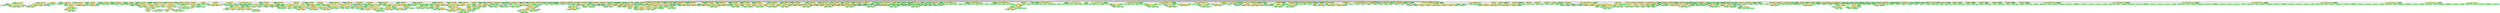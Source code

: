 digraph {

subgraph cluster0 {
 node [style=filled,color=white];
 style=filled;
 color=lightgrey;
 label = "CT_PROG";

"NT_EXPR_CALL_FUNCTION_994"
 [fillcolor = yellow]
"NT_EXPR_CALL_FUNCTION_1006"
 [fillcolor = yellow]
"NT_EXPR_CALL_FUNCTION_1018"
 [fillcolor = yellow]
"NT_EXPR_CALL_FUNCTION_1023"
 [fillcolor = yellow]
"NT_EXPR_CALL_FUNCTION_1028"
 [fillcolor = yellow]
"NT_EXPR_COMPARISONS_1044"
 [fillcolor = yellow]
"NT_EXPR_COMPARISONS_1051"
 [fillcolor = yellow]
"NT_EXPR_COMPARISONS_1056"
 [fillcolor = yellow]
"NT_EXPR_COMPARISONS_1061"
 [fillcolor = yellow]
"NT_EXPR_COMPARISONS_1066"
 [fillcolor = yellow]
"NT_FLOAT_1071< 1.L >"
 [fillcolor = green]
"NT_EXPR_CALL_FUNCTION_1072"
 [fillcolor = yellow]
"NT_EXPR_CALL_FUNCTION_1079"
 [fillcolor = yellow]
"NT_EXPR_CALL_FUNCTION_1094"
 [fillcolor = yellow]
"NT_EXPR_CALL_FUNCTION_1119"
 [fillcolor = yellow]
"NT_EXPR_CALL_FUNCTION_1131"
 [fillcolor = yellow]
"NT_EXPR_CALL_FUNCTION_1140"
 [fillcolor = yellow]
"NT_EXPR_CALL_FUNCTION_1150"
 [fillcolor = yellow]
"NT_EXPR_CALL_FUNCTION_1157"
 [fillcolor = yellow]
"NT_EXPR_INDEXING_BY_VECTORS_1188"
 [fillcolor = yellow]
"NT_EXPR_CALL_FUNCTION_1204"
 [fillcolor = yellow]
"NT_EXPR_CALL_FUNCTION_1218"
 [fillcolor = yellow]
"NT_EXPR_CALL_FUNCTION_1257"
 [fillcolor = yellow]
"NT_EXPR_ASSIGNMENT_OPETATORS_1282"
 [fillcolor = yellow]
"NT_EXPR_CALL_FUNCTION_1289"
 [fillcolor = yellow]
"NT_EXPR_CALL_FUNCTION_1304"
 [fillcolor = yellow]
"NT_EXPR_CALL_FUNCTION_1322"
 [fillcolor = yellow]
"NT_EXPR_CALL_FUNCTION_1334"
 [fillcolor = yellow]
"NT_EXPR_CALL_FUNCTION_1340"
 [fillcolor = yellow]
"NT_EXPR_CALL_FUNCTION_1356"
 [fillcolor = yellow]
"NT_EXPR_COMPARISONS_1375"
 [fillcolor = yellow]
"NT_EXPR_CALL_FUNCTION_1394"
 [fillcolor = yellow]
"NT_EXPR_CALL_FUNCTION_1414"
 [fillcolor = yellow]
"NT_EXPR_CALL_FUNCTION_1420"
 [fillcolor = yellow]
"NT_EXPR_ASSIGNMENT_OPETATORS_1425"
 [fillcolor = yellow]
"NT_EXPR_CALL_FUNCTION_1432"
 [fillcolor = yellow]
"NT_EXPR_ASSIGNMENT_OPETATORS_1453"
 [fillcolor = yellow]
"NT_EXPR_ASSIGNMENT_OPETATORS_1456"
 [fillcolor = yellow]
"NT_EXPR_ASSIGNMENT_OPETATORS_1463"
 [fillcolor = yellow]
"NT_EXPR_CALL_FUNCTION_1470"
 [fillcolor = yellow]
"NT_EXPR_CALL_FUNCTION_1484"
 [fillcolor = yellow]
"NT_EXPR_PARENTHESIS_1491"
 [fillcolor = yellow]
"NT_EXPR_CALL_FUNCTION_1500"
 [fillcolor = yellow]
"NT_EXPR_CALL_FUNCTION_1511"
 [fillcolor = yellow]
"NT_EXPR_ASSIGNMENT_OPETATORS_1520"
 [fillcolor = yellow]
"NT_EXPR_CALL_FUNCTION_1544"
 [fillcolor = yellow]
"NT_EXPR_ASSIGNMENT_OPETATORS_1554"
 [fillcolor = yellow]
"NT_EXPR_ASSIGNMENT_OPETATORS_1566"
 [fillcolor = yellow]
"NT_EXPR_CALL_FUNCTION_1572"
 [fillcolor = yellow]
"NT_EXPR_CALL_FUNCTION_1581"
 [fillcolor = yellow]
"NT_EXPR_CALL_FUNCTION_1588"
 [fillcolor = yellow]
"NT_EXPR_CALL_FUNCTION_1600"
 [fillcolor = yellow]
"NT_EXPR_CALL_FUNCTION_1613"
 [fillcolor = yellow]
"NT_EXPR_CALL_FUNCTION_1626"
 [fillcolor = yellow]
"NT_EXPR_CALL_FUNCTION_1637"
 [fillcolor = yellow]
"NT_EXPR_CALL_FUNCTION_1648"
 [fillcolor = yellow]
"NT_EXPR_CALL_FUNCTION_1659"
 [fillcolor = yellow]
"NT_EXPR_CALL_FUNCTION_1670"
 [fillcolor = yellow]
"NT_EXPR_CALL_FUNCTION_1682"
 [fillcolor = yellow]
"NT_EXPR_CALL_FUNCTION_1693"
 [fillcolor = yellow]
"NT_EXPR_CALL_FUNCTION_1704"
 [fillcolor = yellow]
"NT_EXPR_CALL_FUNCTION_1711"
 [fillcolor = yellow]
"NT_EXPR_CALL_FUNCTION_1723"
 [fillcolor = yellow]
"NT_EXPR_CALL_FUNCTION_1731"
 [fillcolor = yellow]
"NT_EXPR_CALL_FUNCTION_1739"
 [fillcolor = yellow]
"NT_EXPR_CALL_FUNCTION_1749"
 [fillcolor = yellow]
"NT_EXPR_CALL_FUNCTION_1759"
 [fillcolor = yellow]
"NT_EXPR_COMPARISONS_1770"
 [fillcolor = yellow]
"NT_EXPR_CALL_FUNCTION_1785"
 [fillcolor = yellow]
"NT_EXPR_CALL_FUNCTION_1796"
 [fillcolor = yellow]
"NT_EXPR_CALL_FUNCTION_1806"
 [fillcolor = yellow]
"NT_EXPR_CALL_FUNCTION_1823"
 [fillcolor = yellow]
"NT_EXPR_CALL_FUNCTION_1840"
 [fillcolor = yellow]
"NT_EXPR_CALL_FUNCTION_1857"
 [fillcolor = yellow]
"NT_EXPR_CALL_FUNCTION_1874"
 [fillcolor = yellow]
"NT_EXPR_CALL_FUNCTION_1895"
 [fillcolor = yellow]
"NT_EXPR_CALL_FUNCTION_1900"
 [fillcolor = yellow]
"NT_EXPR_CALL_FUNCTION_1910"
 [fillcolor = yellow]
"NT_EXPR_ASSIGNMENT_OPETATORS_1920"
 [fillcolor = yellow]
"NT_EXPR_ASSIGNMENT_OPETATORS_1925"
 [fillcolor = yellow]
"NT_EXPR_CALL_FUNCTION_1933"
 [fillcolor = yellow]
"NT_EXPR_CALL_FUNCTION_1944"
 [fillcolor = yellow]
"NT_EXPR_ASSIGNMENT_OPETATORS_1954"
 [fillcolor = yellow]
"NT_EXPR_ASSIGNMENT_OPETATORS_1959"
 [fillcolor = yellow]
"NT_EXPR_ASSIGNMENT_OPETATORS_1964"
 [fillcolor = yellow]
"NT_EXPR_CALL_FUNCTION_1969"
 [fillcolor = yellow]
"NT_EXPR_CALL_FUNCTION_1992"
 [fillcolor = yellow]
"NT_EXPR_AND_BINARY_2002"
 [fillcolor = yellow]
"NT_EXPR_ASSIGNMENT_OPETATORS_2015"
 [fillcolor = yellow]
"NT_EXPR_ASSIGNMENT_OPETATORS_2020"
 [fillcolor = yellow]
"NT_EXPR_ASSIGNMENT_OPETATORS_2025"
 [fillcolor = yellow]
"NT_EXPR_COMPARISONS_2032"
 [fillcolor = yellow]
"NT_EXPR_CALL_FUNCTION_2037"
 [fillcolor = yellow]
"NT_EXPR_CALL_FUNCTION_2056"
 [fillcolor = yellow]
"NT_EXPR_AND_BINARY_2069"
 [fillcolor = yellow]
"NT_EXPR_CALL_FUNCTION_2094"
 [fillcolor = yellow]
"NT_EXPR_CALL_FUNCTION_2114"
 [fillcolor = yellow]
"NT_EXPR_COMPARISONS_2124"
 [fillcolor = yellow]
"NT_EXPR_CALL_FUNCTION_2133"
 [fillcolor = yellow]
"NT_EXPR_CALL_FUNCTION_2148"
 [fillcolor = yellow]
"NT_EXPR_CALL_FUNCTION_2162"
 [fillcolor = yellow]
"NT_EXPR_CALL_FUNCTION_2167"
 [fillcolor = yellow]
"NT_EXPR_CALL_FUNCTION_2184"
 [fillcolor = yellow]
"NT_EXPR_CALL_FUNCTION_2192"
 [fillcolor = yellow]
"NT_EXPR_CALL_FUNCTION_2203"
 [fillcolor = yellow]
"NT_EXPR_CALL_FUNCTION_2215"
 [fillcolor = yellow]
"NT_EXPR_CALL_FUNCTION_2227"
 [fillcolor = yellow]
"NT_EXPR_CALL_FUNCTION_2238"
 [fillcolor = yellow]
"NT_EXPR_CALL_FUNCTION_2244"
 [fillcolor = yellow]
"NT_EXPR_CALL_FUNCTION_2251"
 [fillcolor = yellow]
"NT_EXPR_CALL_FUNCTION_2257"
 [fillcolor = yellow]
"NT_EXPR_CALL_FUNCTION_2263"
 [fillcolor = yellow]
"NT_EXPR_CALL_FUNCTION_2269"
 [fillcolor = yellow]
"NT_EXPR_CALL_FUNCTION_2275"
 [fillcolor = yellow]
"NT_EXPR_CALL_FUNCTION_2281"
 [fillcolor = yellow]
"NT_EXPR_CALL_FUNCTION_2287"
 [fillcolor = yellow]
"NT_EXPR_CALL_FUNCTION_2293"
 [fillcolor = yellow]
"NT_EXPR_CALL_FUNCTION_2299"
 [fillcolor = yellow]
"NT_EXPR_CALL_FUNCTION_2314"
 [fillcolor = yellow]
"NT_EXPR_CALL_FUNCTION_2329"
 [fillcolor = yellow]
"NT_EXPR_CALL_FUNCTION_2344"
 [fillcolor = yellow]
"NT_EXPR_CALL_FUNCTION_2359"
 [fillcolor = yellow]
"NT_EXPR_CALL_FUNCTION_2374"
 [fillcolor = yellow]
"NT_EXPR_CALL_FUNCTION_2385"
 [fillcolor = yellow]
"NT_EXPR_CALL_FUNCTION_2396"
 [fillcolor = yellow]
}
"NT_PROG_993"->"NT_EXPR_CALL_FUNCTION_994"
subgraph cluster1 {
 node [style=filled,color=white];
 style=filled;
 color=lightgrey;
 label = "CT_EXPR_CALL_FUNCTION_ID";

"NT_ID_995< is.recursive >"
 [fillcolor = green]
}
subgraph cluster2 {
 node [style=filled,color=white];
 style=filled;
 color=lightgrey;
 label = "CT_EXPR_CALL_FUNCTION_PARAMS";

"NT_EXPR_CALL_FUNCTION_996"
 [fillcolor = yellow]
}
"NT_EXPR_CALL_FUNCTION_994"->"NT_ID_995< is.recursive >"
"NT_EXPR_CALL_FUNCTION_994"->"NT_EXPR_CALL_FUNCTION_996"
subgraph cluster3 {
 node [style=filled,color=white];
 style=filled;
 color=lightgrey;
 label = "CT_EXPR_CALL_FUNCTION_ID";

"NT_ID_997< expression >"
 [fillcolor = green]
}
subgraph cluster4 {
 node [style=filled,color=white];
 style=filled;
 color=lightgrey;
 label = "CT_EXPR_CALL_FUNCTION_PARAMS";

"NT_EXPR_MINUS_OR_PLUS_BINARY_998"
 [fillcolor = yellow]
"NT_EXPR_CALL_FUNCTION_1001"
 [fillcolor = yellow]
}
"NT_EXPR_CALL_FUNCTION_996"->"NT_ID_997< expression >"
"NT_EXPR_CALL_FUNCTION_996"->"NT_EXPR_MINUS_OR_PLUS_BINARY_998"
subgraph cluster5 {
 node [style=filled,color=white];
 style=filled;
 color=lightgrey;
 label = "CT_EXPR_MINUS_OR_PLUS_BINARY_LEFT";

"NT_INT_999< 1 >"
 [fillcolor = green]
}
subgraph cluster6 {
 node [style=filled,color=white];
 style=filled;
 color=lightgrey;
 label = "CT_EXPR_MINUS_OR_PLUS_BINARY_RIGHT";

"NT_INT_1000< 3 >"
 [fillcolor = green]
}
"NT_EXPR_MINUS_OR_PLUS_BINARY_998"->"NT_INT_999< 1 >"
"NT_EXPR_MINUS_OR_PLUS_BINARY_998"->"NT_INT_1000< 3 >"
"NT_EXPR_CALL_FUNCTION_996"->"NT_EXPR_CALL_FUNCTION_1001"
subgraph cluster7 {
 node [style=filled,color=white];
 style=filled;
 color=lightgrey;
 label = "CT_EXPR_CALL_FUNCTION_ID";

"NT_EXPR_MULTIPLICATION_OR_DIVISION_BINARY_1002"
 [fillcolor = yellow]
}
subgraph cluster8 {
 node [style=filled,color=white];
 style=filled;
 color=lightgrey;
 label = "CT_EXPR_CALL_FUNCTION_PARAMS";

"NT_ID_1005< pi >"
 [fillcolor = green]
}
"NT_EXPR_CALL_FUNCTION_1001"->"NT_EXPR_MULTIPLICATION_OR_DIVISION_BINARY_1002"
subgraph cluster9 {
 node [style=filled,color=white];
 style=filled;
 color=lightgrey;
 label = "CT_EXPR_MULTIPLICATION_OR_DIVISION_BINARY_LEFT";

"NT_INT_1003< 2 >"
 [fillcolor = green]
}
subgraph cluster10 {
 node [style=filled,color=white];
 style=filled;
 color=lightgrey;
 label = "CT_EXPR_MULTIPLICATION_OR_DIVISION_BINARY_RIGHT";

"NT_ID_1004< sqrt >"
 [fillcolor = green]
}
"NT_EXPR_MULTIPLICATION_OR_DIVISION_BINARY_1002"->"NT_INT_1003< 2 >"
"NT_EXPR_MULTIPLICATION_OR_DIVISION_BINARY_1002"->"NT_ID_1004< sqrt >"
"NT_EXPR_CALL_FUNCTION_1001"->"NT_ID_1005< pi >"
"NT_PROG_993"->"NT_EXPR_CALL_FUNCTION_1006"
subgraph cluster11 {
 node [style=filled,color=white];
 style=filled;
 color=lightgrey;
 label = "CT_EXPR_CALL_FUNCTION_ID";

"NT_ID_1007< all >"
 [fillcolor = green]
}
subgraph cluster12 {
 node [style=filled,color=white];
 style=filled;
 color=lightgrey;
 label = "CT_EXPR_CALL_FUNCTION_PARAMS";

"NT_EXPR_CALL_FUNCTION_1008"
 [fillcolor = yellow]
}
"NT_EXPR_CALL_FUNCTION_1006"->"NT_ID_1007< all >"
"NT_EXPR_CALL_FUNCTION_1006"->"NT_EXPR_CALL_FUNCTION_1008"
subgraph cluster13 {
 node [style=filled,color=white];
 style=filled;
 color=lightgrey;
 label = "CT_EXPR_CALL_FUNCTION_ID";

"NT_EXPR_COMPARISONS_1009"
 [fillcolor = yellow]
}
subgraph cluster14 {
 node [style=filled,color=white];
 style=filled;
 color=lightgrey;
 label = "CT_EXPR_CALL_FUNCTION_PARAMS";

"NT_EXPR_CALL_FUNCTION_1014"
 [fillcolor = yellow]
}
"NT_EXPR_CALL_FUNCTION_1008"->"NT_EXPR_COMPARISONS_1009"
subgraph cluster15 {
 node [style=filled,color=white];
 style=filled;
 color=lightgrey;
 label = "CT_EXPR_COMPARISONS_LEFT";

"NT_EXPR_COLON_OPERATOR_1010"
 [fillcolor = yellow]
}
subgraph cluster16 {
 node [style=filled,color=white];
 style=filled;
 color=lightgrey;
 label = "CT_EXPR_COMPARISONS_RIGHT";

"NT_ID_1013< cumsum >"
 [fillcolor = green]
}
"NT_EXPR_COMPARISONS_1009"->"NT_EXPR_COLON_OPERATOR_1010"
subgraph cluster17 {
 node [style=filled,color=white];
 style=filled;
 color=lightgrey;
 label = "CT_EXPR_COLON_OPERATOR_LEFT";

"NT_INT_1011< 1 >"
 [fillcolor = green]
}
subgraph cluster18 {
 node [style=filled,color=white];
 style=filled;
 color=lightgrey;
 label = "CT_EXPR_COLON_OPERATOR_RIGHT";

"NT_INT_1012< 12 >"
 [fillcolor = green]
}
"NT_EXPR_COLON_OPERATOR_1010"->"NT_INT_1011< 1 >"
"NT_EXPR_COLON_OPERATOR_1010"->"NT_INT_1012< 12 >"
"NT_EXPR_COMPARISONS_1009"->"NT_ID_1013< cumsum >"
"NT_EXPR_CALL_FUNCTION_1008"->"NT_EXPR_CALL_FUNCTION_1014"
subgraph cluster19 {
 node [style=filled,color=white];
 style=filled;
 color=lightgrey;
 label = "CT_EXPR_CALL_FUNCTION_ID";

"NT_ID_1015< rep >"
 [fillcolor = green]
}
subgraph cluster20 {
 node [style=filled,color=white];
 style=filled;
 color=lightgrey;
 label = "CT_EXPR_CALL_FUNCTION_PARAMS";

"NT_INT_1016< 1 >"
 [fillcolor = green]
"NT_INT_1017< 12 >"
 [fillcolor = green]
}
"NT_EXPR_CALL_FUNCTION_1014"->"NT_ID_1015< rep >"
"NT_EXPR_CALL_FUNCTION_1014"->"NT_INT_1016< 1 >"
"NT_EXPR_CALL_FUNCTION_1014"->"NT_INT_1017< 12 >"
"NT_PROG_993"->"NT_EXPR_CALL_FUNCTION_1018"
subgraph cluster21 {
 node [style=filled,color=white];
 style=filled;
 color=lightgrey;
 label = "CT_EXPR_CALL_FUNCTION_ID";

"NT_EXPR_ASSIGNMENT_OPETATORS_1019"
 [fillcolor = yellow]
}
subgraph cluster22 {
 node [style=filled,color=white];
 style=filled;
 color=lightgrey;
 label = "CT_EXPR_CALL_FUNCTION_PARAMS";

"NT_INT_1022< 127 >"
 [fillcolor = green]
}
"NT_EXPR_CALL_FUNCTION_1018"->"NT_EXPR_ASSIGNMENT_OPETATORS_1019"
subgraph cluster23 {
 node [style=filled,color=white];
 style=filled;
 color=lightgrey;
 label = "CT_EXPR_ASSIGNMENT_OPETATORS_LEFT";

"NT_ID_1020< x >"
 [fillcolor = green]
}
subgraph cluster24 {
 node [style=filled,color=white];
 style=filled;
 color=lightgrey;
 label = "CT_EXPR_ASSIGNMENT_OPETATORS_RIGHT";

"NT_ID_1021< rnorm >"
 [fillcolor = green]
}
"NT_EXPR_ASSIGNMENT_OPETATORS_1019"->"NT_ID_1020< x >"
"NT_EXPR_ASSIGNMENT_OPETATORS_1019"->"NT_ID_1021< rnorm >"
"NT_EXPR_CALL_FUNCTION_1018"->"NT_INT_1022< 127 >"
"NT_PROG_993"->"NT_EXPR_CALL_FUNCTION_1023"
subgraph cluster25 {
 node [style=filled,color=white];
 style=filled;
 color=lightgrey;
 label = "CT_EXPR_CALL_FUNCTION_ID";

"NT_EXPR_ASSIGNMENT_OPETATORS_1024"
 [fillcolor = yellow]
}
subgraph cluster26 {
 node [style=filled,color=white];
 style=filled;
 color=lightgrey;
 label = "CT_EXPR_CALL_FUNCTION_PARAMS";

"NT_ID_1027< x >"
 [fillcolor = green]
}
"NT_EXPR_CALL_FUNCTION_1023"->"NT_EXPR_ASSIGNMENT_OPETATORS_1024"
subgraph cluster27 {
 node [style=filled,color=white];
 style=filled;
 color=lightgrey;
 label = "CT_EXPR_ASSIGNMENT_OPETATORS_LEFT";

"NT_ID_1025< sx >"
 [fillcolor = green]
}
subgraph cluster28 {
 node [style=filled,color=white];
 style=filled;
 color=lightgrey;
 label = "CT_EXPR_ASSIGNMENT_OPETATORS_RIGHT";

"NT_ID_1026< sum >"
 [fillcolor = green]
}
"NT_EXPR_ASSIGNMENT_OPETATORS_1024"->"NT_ID_1025< sx >"
"NT_EXPR_ASSIGNMENT_OPETATORS_1024"->"NT_ID_1026< sum >"
"NT_EXPR_CALL_FUNCTION_1023"->"NT_ID_1027< x >"
"NT_PROG_993"->"NT_EXPR_CALL_FUNCTION_1028"
subgraph cluster29 {
 node [style=filled,color=white];
 style=filled;
 color=lightgrey;
 label = "CT_EXPR_CALL_FUNCTION_ID";

"NT_EXPR_COMPARISONS_1029"
 [fillcolor = yellow]
}
subgraph cluster30 {
 node [style=filled,color=white];
 style=filled;
 color=lightgrey;
 label = "CT_EXPR_CALL_FUNCTION_PARAMS";

"NT_ID_1043< sx >"
 [fillcolor = green]
}
"NT_EXPR_CALL_FUNCTION_1028"->"NT_EXPR_COMPARISONS_1029"
subgraph cluster31 {
 node [style=filled,color=white];
 style=filled;
 color=lightgrey;
 label = "CT_EXPR_COMPARISONS_LEFT";

"NT_EXPR_CALL_FUNCTION_1030"
 [fillcolor = yellow]
}
subgraph cluster32 {
 node [style=filled,color=white];
 style=filled;
 color=lightgrey;
 label = "CT_EXPR_COMPARISONS_RIGHT";

"NT_EXPR_MULTIPLICATION_OR_DIVISION_BINARY_1040"
 [fillcolor = yellow]
}
"NT_EXPR_COMPARISONS_1029"->"NT_EXPR_CALL_FUNCTION_1030"
subgraph cluster33 {
 node [style=filled,color=white];
 style=filled;
 color=lightgrey;
 label = "CT_EXPR_CALL_FUNCTION_ID";

"NT_ID_1031< abs >"
 [fillcolor = green]
}
subgraph cluster34 {
 node [style=filled,color=white];
 style=filled;
 color=lightgrey;
 label = "CT_EXPR_CALL_FUNCTION_PARAMS";

"NT_EXPR_PARENTHESIS_1032"
 [fillcolor = yellow]
}
"NT_EXPR_CALL_FUNCTION_1030"->"NT_ID_1031< abs >"
"NT_EXPR_CALL_FUNCTION_1030"->"NT_EXPR_PARENTHESIS_1032"
subgraph cluster35 {
 node [style=filled,color=white];
 style=filled;
 color=lightgrey;
 label = "CT_EXPR_PARENTHESIS";

"NT_EXPR_MINUS_OR_PLUS_BINARY_1033"
 [fillcolor = yellow]
}
"NT_EXPR_PARENTHESIS_1032"->"NT_EXPR_MINUS_OR_PLUS_BINARY_1033"
subgraph cluster36 {
 node [style=filled,color=white];
 style=filled;
 color=lightgrey;
 label = "CT_EXPR_MINUS_OR_PLUS_BINARY_LEFT";

"NT_EXPR_CALL_FUNCTION_1034"
 [fillcolor = yellow]
}
subgraph cluster37 {
 node [style=filled,color=white];
 style=filled;
 color=lightgrey;
 label = "CT_EXPR_MINUS_OR_PLUS_BINARY_RIGHT";

"NT_ID_1039< sx >"
 [fillcolor = green]
}
"NT_EXPR_MINUS_OR_PLUS_BINARY_1033"->"NT_EXPR_CALL_FUNCTION_1034"
subgraph cluster38 {
 node [style=filled,color=white];
 style=filled;
 color=lightgrey;
 label = "CT_EXPR_CALL_FUNCTION_ID";

"NT_ID_1035< sum >"
 [fillcolor = green]
}
subgraph cluster39 {
 node [style=filled,color=white];
 style=filled;
 color=lightgrey;
 label = "CT_EXPR_CALL_FUNCTION_PARAMS";

"NT_EXPR_CALL_FUNCTION_1036"
 [fillcolor = yellow]
}
"NT_EXPR_CALL_FUNCTION_1034"->"NT_ID_1035< sum >"
"NT_EXPR_CALL_FUNCTION_1034"->"NT_EXPR_CALL_FUNCTION_1036"
subgraph cluster40 {
 node [style=filled,color=white];
 style=filled;
 color=lightgrey;
 label = "CT_EXPR_CALL_FUNCTION_ID";

"NT_ID_1037< rev >"
 [fillcolor = green]
}
subgraph cluster41 {
 node [style=filled,color=white];
 style=filled;
 color=lightgrey;
 label = "CT_EXPR_CALL_FUNCTION_PARAMS";

"NT_ID_1038< x >"
 [fillcolor = green]
}
"NT_EXPR_CALL_FUNCTION_1036"->"NT_ID_1037< rev >"
"NT_EXPR_CALL_FUNCTION_1036"->"NT_ID_1038< x >"
"NT_EXPR_MINUS_OR_PLUS_BINARY_1033"->"NT_ID_1039< sx >"
"NT_EXPR_COMPARISONS_1029"->"NT_EXPR_MULTIPLICATION_OR_DIVISION_BINARY_1040"
subgraph cluster42 {
 node [style=filled,color=white];
 style=filled;
 color=lightgrey;
 label = "CT_EXPR_MULTIPLICATION_OR_DIVISION_BINARY_LEFT";

"NT_FLOAT_1041< 1e-12 >"
 [fillcolor = green]
}
subgraph cluster43 {
 node [style=filled,color=white];
 style=filled;
 color=lightgrey;
 label = "CT_EXPR_MULTIPLICATION_OR_DIVISION_BINARY_RIGHT";

"NT_ID_1042< abs >"
 [fillcolor = green]
}
"NT_EXPR_MULTIPLICATION_OR_DIVISION_BINARY_1040"->"NT_FLOAT_1041< 1e-12 >"
"NT_EXPR_MULTIPLICATION_OR_DIVISION_BINARY_1040"->"NT_ID_1042< abs >"
"NT_EXPR_CALL_FUNCTION_1028"->"NT_ID_1043< sx >"
"NT_PROG_993"->"NT_EXPR_COMPARISONS_1044"
subgraph cluster44 {
 node [style=filled,color=white];
 style=filled;
 color=lightgrey;
 label = "CT_EXPR_COMPARISONS_LEFT";

"NT_EXPR_CALL_FUNCTION_1045"
 [fillcolor = yellow]
}
subgraph cluster45 {
 node [style=filled,color=white];
 style=filled;
 color=lightgrey;
 label = "CT_EXPR_COMPARISONS_RIGHT";

"NT_STRING_1050< integer >"
 [fillcolor = green]
}
"NT_EXPR_COMPARISONS_1044"->"NT_EXPR_CALL_FUNCTION_1045"
subgraph cluster46 {
 node [style=filled,color=white];
 style=filled;
 color=lightgrey;
 label = "CT_EXPR_CALL_FUNCTION_ID";

"NT_ID_1046< typeof >"
 [fillcolor = green]
}
subgraph cluster47 {
 node [style=filled,color=white];
 style=filled;
 color=lightgrey;
 label = "CT_EXPR_CALL_FUNCTION_PARAMS";

"NT_EXPR_COLON_OPERATOR_1047"
 [fillcolor = yellow]
}
"NT_EXPR_CALL_FUNCTION_1045"->"NT_ID_1046< typeof >"
"NT_EXPR_CALL_FUNCTION_1045"->"NT_EXPR_COLON_OPERATOR_1047"
subgraph cluster48 {
 node [style=filled,color=white];
 style=filled;
 color=lightgrey;
 label = "CT_EXPR_COLON_OPERATOR_LEFT";

"NT_INT_1048< 1 >"
 [fillcolor = green]
}
subgraph cluster49 {
 node [style=filled,color=white];
 style=filled;
 color=lightgrey;
 label = "CT_EXPR_COLON_OPERATOR_RIGHT";

"NT_INT_1049< 4 >"
 [fillcolor = green]
}
"NT_EXPR_COLON_OPERATOR_1047"->"NT_INT_1048< 1 >"
"NT_EXPR_COLON_OPERATOR_1047"->"NT_INT_1049< 4 >"
"NT_EXPR_COMPARISONS_1044"->"NT_STRING_1050< integer >"
"NT_PROG_993"->"NT_EXPR_COMPARISONS_1051"
subgraph cluster50 {
 node [style=filled,color=white];
 style=filled;
 color=lightgrey;
 label = "CT_EXPR_COMPARISONS_LEFT";

"NT_EXPR_CALL_FUNCTION_1052"
 [fillcolor = yellow]
}
subgraph cluster51 {
 node [style=filled,color=white];
 style=filled;
 color=lightgrey;
 label = "CT_EXPR_COMPARISONS_RIGHT";

"NT_STRING_1055< integer >"
 [fillcolor = green]
}
"NT_EXPR_COMPARISONS_1051"->"NT_EXPR_CALL_FUNCTION_1052"
subgraph cluster52 {
 node [style=filled,color=white];
 style=filled;
 color=lightgrey;
 label = "CT_EXPR_CALL_FUNCTION_ID";

"NT_ID_1053< typeof >"
 [fillcolor = green]
}
subgraph cluster53 {
 node [style=filled,color=white];
 style=filled;
 color=lightgrey;
 label = "CT_EXPR_CALL_FUNCTION_PARAMS";

"NT_INT_1054< 1L >"
 [fillcolor = green]
}
"NT_EXPR_CALL_FUNCTION_1052"->"NT_ID_1053< typeof >"
"NT_EXPR_CALL_FUNCTION_1052"->"NT_INT_1054< 1L >"
"NT_EXPR_COMPARISONS_1051"->"NT_STRING_1055< integer >"
"NT_PROG_993"->"NT_EXPR_COMPARISONS_1056"
subgraph cluster54 {
 node [style=filled,color=white];
 style=filled;
 color=lightgrey;
 label = "CT_EXPR_COMPARISONS_LEFT";

"NT_EXPR_CALL_FUNCTION_1057"
 [fillcolor = yellow]
}
subgraph cluster55 {
 node [style=filled,color=white];
 style=filled;
 color=lightgrey;
 label = "CT_EXPR_COMPARISONS_RIGHT";

"NT_STRING_1060< integer >"
 [fillcolor = green]
}
"NT_EXPR_COMPARISONS_1056"->"NT_EXPR_CALL_FUNCTION_1057"
subgraph cluster56 {
 node [style=filled,color=white];
 style=filled;
 color=lightgrey;
 label = "CT_EXPR_CALL_FUNCTION_ID";

"NT_ID_1058< typeof >"
 [fillcolor = green]
}
subgraph cluster57 {
 node [style=filled,color=white];
 style=filled;
 color=lightgrey;
 label = "CT_EXPR_CALL_FUNCTION_PARAMS";

"NT_INT_1059< 1000L >"
 [fillcolor = green]
}
"NT_EXPR_CALL_FUNCTION_1057"->"NT_ID_1058< typeof >"
"NT_EXPR_CALL_FUNCTION_1057"->"NT_INT_1059< 1000L >"
"NT_EXPR_COMPARISONS_1056"->"NT_STRING_1060< integer >"
"NT_PROG_993"->"NT_EXPR_COMPARISONS_1061"
subgraph cluster58 {
 node [style=filled,color=white];
 style=filled;
 color=lightgrey;
 label = "CT_EXPR_COMPARISONS_LEFT";

"NT_EXPR_CALL_FUNCTION_1062"
 [fillcolor = yellow]
}
subgraph cluster59 {
 node [style=filled,color=white];
 style=filled;
 color=lightgrey;
 label = "CT_EXPR_COMPARISONS_RIGHT";

"NT_STRING_1065< integer >"
 [fillcolor = green]
}
"NT_EXPR_COMPARISONS_1061"->"NT_EXPR_CALL_FUNCTION_1062"
subgraph cluster60 {
 node [style=filled,color=white];
 style=filled;
 color=lightgrey;
 label = "CT_EXPR_CALL_FUNCTION_ID";

"NT_ID_1063< typeof >"
 [fillcolor = green]
}
subgraph cluster61 {
 node [style=filled,color=white];
 style=filled;
 color=lightgrey;
 label = "CT_EXPR_CALL_FUNCTION_PARAMS";

"NT_FLOAT_1064< 1e3L >"
 [fillcolor = green]
}
"NT_EXPR_CALL_FUNCTION_1062"->"NT_ID_1063< typeof >"
"NT_EXPR_CALL_FUNCTION_1062"->"NT_FLOAT_1064< 1e3L >"
"NT_EXPR_COMPARISONS_1061"->"NT_STRING_1065< integer >"
"NT_PROG_993"->"NT_EXPR_COMPARISONS_1066"
subgraph cluster62 {
 node [style=filled,color=white];
 style=filled;
 color=lightgrey;
 label = "CT_EXPR_COMPARISONS_LEFT";

"NT_EXPR_CALL_FUNCTION_1067"
 [fillcolor = yellow]
}
subgraph cluster63 {
 node [style=filled,color=white];
 style=filled;
 color=lightgrey;
 label = "CT_EXPR_COMPARISONS_RIGHT";

"NT_STRING_1070< double >"
 [fillcolor = green]
}
"NT_EXPR_COMPARISONS_1066"->"NT_EXPR_CALL_FUNCTION_1067"
subgraph cluster64 {
 node [style=filled,color=white];
 style=filled;
 color=lightgrey;
 label = "CT_EXPR_CALL_FUNCTION_ID";

"NT_ID_1068< typeof >"
 [fillcolor = green]
}
subgraph cluster65 {
 node [style=filled,color=white];
 style=filled;
 color=lightgrey;
 label = "CT_EXPR_CALL_FUNCTION_PARAMS";

"NT_FLOAT_1069< 1e-3L >"
 [fillcolor = green]
}
"NT_EXPR_CALL_FUNCTION_1067"->"NT_ID_1068< typeof >"
"NT_EXPR_CALL_FUNCTION_1067"->"NT_FLOAT_1069< 1e-3L >"
"NT_EXPR_COMPARISONS_1066"->"NT_STRING_1070< double >"
"NT_PROG_993"->"NT_FLOAT_1071< 1.L >"
"NT_PROG_993"->"NT_EXPR_CALL_FUNCTION_1072"
subgraph cluster66 {
 node [style=filled,color=white];
 style=filled;
 color=lightgrey;
 label = "CT_EXPR_CALL_FUNCTION_ID";

"NT_ID_1073< try >"
 [fillcolor = green]
}
subgraph cluster67 {
 node [style=filled,color=white];
 style=filled;
 color=lightgrey;
 label = "CT_EXPR_CALL_FUNCTION_PARAMS";

"NT_EXPR_CALL_FUNCTION_1074"
 [fillcolor = yellow]
}
"NT_EXPR_CALL_FUNCTION_1072"->"NT_ID_1073< try >"
"NT_EXPR_CALL_FUNCTION_1072"->"NT_EXPR_CALL_FUNCTION_1074"
subgraph cluster68 {
 node [style=filled,color=white];
 style=filled;
 color=lightgrey;
 label = "CT_EXPR_CALL_FUNCTION_ID";

"NT_ID_1075< parse >"
 [fillcolor = green]
}
subgraph cluster69 {
 node [style=filled,color=white];
 style=filled;
 color=lightgrey;
 label = "CT_EXPR_CALL_FUNCTION_PARAMS";

"NT_EXPR_ASSIGNMENT_OPETATORS_1076"
 [fillcolor = yellow]
}
"NT_EXPR_CALL_FUNCTION_1074"->"NT_ID_1075< parse >"
"NT_EXPR_CALL_FUNCTION_1074"->"NT_EXPR_ASSIGNMENT_OPETATORS_1076"
subgraph cluster70 {
 node [style=filled,color=white];
 style=filled;
 color=lightgrey;
 label = "CT_EXPR_ASSIGNMENT_OPETATORS_LEFT";

"NT_ID_1077< text >"
 [fillcolor = green]
}
subgraph cluster71 {
 node [style=filled,color=white];
 style=filled;
 color=lightgrey;
 label = "CT_EXPR_ASSIGNMENT_OPETATORS_RIGHT";

"NT_STRING_1078< 12iL >"
 [fillcolor = green]
}
"NT_EXPR_ASSIGNMENT_OPETATORS_1076"->"NT_ID_1077< text >"
"NT_EXPR_ASSIGNMENT_OPETATORS_1076"->"NT_STRING_1078< 12iL >"
"NT_PROG_993"->"NT_EXPR_CALL_FUNCTION_1079"
subgraph cluster72 {
 node [style=filled,color=white];
 style=filled;
 color=lightgrey;
 label = "CT_EXPR_CALL_FUNCTION_ID";

"NT_ID_1080< all >"
 [fillcolor = green]
}
subgraph cluster73 {
 node [style=filled,color=white];
 style=filled;
 color=lightgrey;
 label = "CT_EXPR_CALL_FUNCTION_PARAMS";

"NT_EXPR_COMPARISONS_1081"
 [fillcolor = yellow]
}
"NT_EXPR_CALL_FUNCTION_1079"->"NT_ID_1080< all >"
"NT_EXPR_CALL_FUNCTION_1079"->"NT_EXPR_COMPARISONS_1081"
subgraph cluster74 {
 node [style=filled,color=white];
 style=filled;
 color=lightgrey;
 label = "CT_EXPR_COMPARISONS_LEFT";

"NT_EXPR_PARENTHESIS_1082"
 [fillcolor = yellow]
}
subgraph cluster75 {
 node [style=filled,color=white];
 style=filled;
 color=lightgrey;
 label = "CT_EXPR_COMPARISONS_RIGHT";

"NT_EXPR_MINUS_OR_PLUS_BINARY_1086"
 [fillcolor = yellow]
}
"NT_EXPR_COMPARISONS_1081"->"NT_EXPR_PARENTHESIS_1082"
subgraph cluster76 {
 node [style=filled,color=white];
 style=filled;
 color=lightgrey;
 label = "CT_EXPR_PARENTHESIS";

"NT_EXPR_COLON_OPERATOR_1083"
 [fillcolor = yellow]
}
"NT_EXPR_PARENTHESIS_1082"->"NT_EXPR_COLON_OPERATOR_1083"
subgraph cluster77 {
 node [style=filled,color=white];
 style=filled;
 color=lightgrey;
 label = "CT_EXPR_COLON_OPERATOR_LEFT";

"NT_INT_1084< 0 >"
 [fillcolor = green]
}
subgraph cluster78 {
 node [style=filled,color=white];
 style=filled;
 color=lightgrey;
 label = "CT_EXPR_COLON_OPERATOR_RIGHT";

"NT_INT_1085< 6 >"
 [fillcolor = green]
}
"NT_EXPR_COLON_OPERATOR_1083"->"NT_INT_1084< 0 >"
"NT_EXPR_COLON_OPERATOR_1083"->"NT_INT_1085< 6 >"
"NT_EXPR_COMPARISONS_1081"->"NT_EXPR_MINUS_OR_PLUS_BINARY_1086"
subgraph cluster79 {
 node [style=filled,color=white];
 style=filled;
 color=lightgrey;
 label = "CT_EXPR_MINUS_OR_PLUS_BINARY_LEFT";

"NT_ID_1087< pi >"
 [fillcolor = green]
}
subgraph cluster80 {
 node [style=filled,color=white];
 style=filled;
 color=lightgrey;
 label = "CT_EXPR_MINUS_OR_PLUS_BINARY_RIGHT";

"NT_EXPR_PARENTHESIS_1088"
 [fillcolor = yellow]
}
"NT_EXPR_MINUS_OR_PLUS_BINARY_1086"->"NT_ID_1087< pi >"
"NT_EXPR_MINUS_OR_PLUS_BINARY_1086"->"NT_EXPR_PARENTHESIS_1088"
subgraph cluster81 {
 node [style=filled,color=white];
 style=filled;
 color=lightgrey;
 label = "CT_EXPR_PARENTHESIS";

"NT_EXPR_COLON_OPERATOR_1089"
 [fillcolor = yellow]
}
"NT_EXPR_PARENTHESIS_1088"->"NT_EXPR_COLON_OPERATOR_1089"
subgraph cluster82 {
 node [style=filled,color=white];
 style=filled;
 color=lightgrey;
 label = "CT_EXPR_COLON_OPERATOR_LEFT";

"NT_EXPR_PARENTHESIS_1090"
 [fillcolor = yellow]
}
subgraph cluster83 {
 node [style=filled,color=white];
 style=filled;
 color=lightgrey;
 label = "CT_EXPR_COLON_OPERATOR_RIGHT";

"NT_ID_1093< pi >"
 [fillcolor = green]
}
"NT_EXPR_COLON_OPERATOR_1089"->"NT_EXPR_PARENTHESIS_1090"
subgraph cluster84 {
 node [style=filled,color=white];
 style=filled;
 color=lightgrey;
 label = "CT_EXPR_PARENTHESIS";

"NT_EXPR_MINUS_OR_PLUS_UNARY_1091"
 [fillcolor = yellow]
}
"NT_EXPR_PARENTHESIS_1090"->"NT_EXPR_MINUS_OR_PLUS_UNARY_1091"
subgraph cluster85 {
 node [style=filled,color=white];
 style=filled;
 color=lightgrey;
 label = "CT_EXPR_MINUS_OR_PLUS_UNARY";

"NT_ID_1092< pi >"
 [fillcolor = green]
}
"NT_EXPR_MINUS_OR_PLUS_UNARY_1091"->"NT_ID_1092< pi >"
"NT_EXPR_COLON_OPERATOR_1089"->"NT_ID_1093< pi >"
"NT_PROG_993"->"NT_EXPR_CALL_FUNCTION_1094"
subgraph cluster86 {
 node [style=filled,color=white];
 style=filled;
 color=lightgrey;
 label = "CT_EXPR_CALL_FUNCTION_ID";

"NT_ID_1095< all >"
 [fillcolor = green]
}
subgraph cluster87 {
 node [style=filled,color=white];
 style=filled;
 color=lightgrey;
 label = "CT_EXPR_CALL_FUNCTION_PARAMS";

"NT_EXPR_COMPARISONS_1096"
 [fillcolor = yellow]
}
"NT_EXPR_CALL_FUNCTION_1094"->"NT_ID_1095< all >"
"NT_EXPR_CALL_FUNCTION_1094"->"NT_EXPR_COMPARISONS_1096"
subgraph cluster88 {
 node [style=filled,color=white];
 style=filled;
 color=lightgrey;
 label = "CT_EXPR_COMPARISONS_LEFT";

"NT_EXPR_PARENTHESIS_1097"
 [fillcolor = yellow]
}
subgraph cluster89 {
 node [style=filled,color=white];
 style=filled;
 color=lightgrey;
 label = "CT_EXPR_COMPARISONS_RIGHT";

"NT_EXPR_MULTIPLICATION_OR_DIVISION_BINARY_1101"
 [fillcolor = yellow]
}
"NT_EXPR_COMPARISONS_1096"->"NT_EXPR_PARENTHESIS_1097"
subgraph cluster90 {
 node [style=filled,color=white];
 style=filled;
 color=lightgrey;
 label = "CT_EXPR_PARENTHESIS";

"NT_EXPR_COLON_OPERATOR_1098"
 [fillcolor = yellow]
}
"NT_EXPR_PARENTHESIS_1097"->"NT_EXPR_COLON_OPERATOR_1098"
subgraph cluster91 {
 node [style=filled,color=white];
 style=filled;
 color=lightgrey;
 label = "CT_EXPR_COLON_OPERATOR_LEFT";

"NT_INT_1099< 0 >"
 [fillcolor = green]
}
subgraph cluster92 {
 node [style=filled,color=white];
 style=filled;
 color=lightgrey;
 label = "CT_EXPR_COLON_OPERATOR_RIGHT";

"NT_INT_1100< 7 >"
 [fillcolor = green]
}
"NT_EXPR_COLON_OPERATOR_1098"->"NT_INT_1099< 0 >"
"NT_EXPR_COLON_OPERATOR_1098"->"NT_INT_1100< 7 >"
"NT_EXPR_COMPARISONS_1096"->"NT_EXPR_MULTIPLICATION_OR_DIVISION_BINARY_1101"
subgraph cluster93 {
 node [style=filled,color=white];
 style=filled;
 color=lightgrey;
 label = "CT_EXPR_MULTIPLICATION_OR_DIVISION_BINARY_LEFT";

"NT_EXPR_MULTIPLICATION_OR_DIVISION_BINARY_1102"
 [fillcolor = yellow]
}
subgraph cluster94 {
 node [style=filled,color=white];
 style=filled;
 color=lightgrey;
 label = "CT_EXPR_MULTIPLICATION_OR_DIVISION_BINARY_RIGHT";

"NT_EXPR_PARENTHESIS_1115"
 [fillcolor = yellow]
}
"NT_EXPR_MULTIPLICATION_OR_DIVISION_BINARY_1101"->"NT_EXPR_MULTIPLICATION_OR_DIVISION_BINARY_1102"
subgraph cluster95 {
 node [style=filled,color=white];
 style=filled;
 color=lightgrey;
 label = "CT_EXPR_MULTIPLICATION_OR_DIVISION_BINARY_LEFT";

"NT_EXPR_PARENTHESIS_1103"
 [fillcolor = yellow]
}
subgraph cluster96 {
 node [style=filled,color=white];
 style=filled;
 color=lightgrey;
 label = "CT_EXPR_MULTIPLICATION_OR_DIVISION_BINARY_RIGHT";

"NT_INT_1114< 7 >"
 [fillcolor = green]
}
"NT_EXPR_MULTIPLICATION_OR_DIVISION_BINARY_1102"->"NT_EXPR_PARENTHESIS_1103"
subgraph cluster97 {
 node [style=filled,color=white];
 style=filled;
 color=lightgrey;
 label = "CT_EXPR_PARENTHESIS";

"NT_EXPR_CALL_FUNCTION_1104"
 [fillcolor = yellow]
}
"NT_EXPR_PARENTHESIS_1103"->"NT_EXPR_CALL_FUNCTION_1104"
subgraph cluster98 {
 node [style=filled,color=white];
 style=filled;
 color=lightgrey;
 label = "CT_EXPR_CALL_FUNCTION_ID";

"NT_EXPR_MINUS_OR_PLUS_BINARY_1105"
 [fillcolor = yellow]
}
subgraph cluster99 {
 node [style=filled,color=white];
 style=filled;
 color=lightgrey;
 label = "CT_EXPR_CALL_FUNCTION_PARAMS";

"NT_EXPR_MINUS_OR_PLUS_UNARY_1108"
 [fillcolor = yellow]
"NT_ID_1110< pi >"
 [fillcolor = green]
"NT_EXPR_ASSIGNMENT_OPETATORS_1111"
 [fillcolor = yellow]
}
"NT_EXPR_CALL_FUNCTION_1104"->"NT_EXPR_MINUS_OR_PLUS_BINARY_1105"
subgraph cluster100 {
 node [style=filled,color=white];
 style=filled;
 color=lightgrey;
 label = "CT_EXPR_MINUS_OR_PLUS_BINARY_LEFT";

"NT_ID_1106< pi >"
 [fillcolor = green]
}
subgraph cluster101 {
 node [style=filled,color=white];
 style=filled;
 color=lightgrey;
 label = "CT_EXPR_MINUS_OR_PLUS_BINARY_RIGHT";

"NT_ID_1107< seq >"
 [fillcolor = green]
}
"NT_EXPR_MINUS_OR_PLUS_BINARY_1105"->"NT_ID_1106< pi >"
"NT_EXPR_MINUS_OR_PLUS_BINARY_1105"->"NT_ID_1107< seq >"
"NT_EXPR_CALL_FUNCTION_1104"->"NT_EXPR_MINUS_OR_PLUS_UNARY_1108"
subgraph cluster102 {
 node [style=filled,color=white];
 style=filled;
 color=lightgrey;
 label = "CT_EXPR_MINUS_OR_PLUS_UNARY";

"NT_ID_1109< pi >"
 [fillcolor = green]
}
"NT_EXPR_MINUS_OR_PLUS_UNARY_1108"->"NT_ID_1109< pi >"
"NT_EXPR_CALL_FUNCTION_1104"->"NT_ID_1110< pi >"
"NT_EXPR_CALL_FUNCTION_1104"->"NT_EXPR_ASSIGNMENT_OPETATORS_1111"
subgraph cluster103 {
 node [style=filled,color=white];
 style=filled;
 color=lightgrey;
 label = "CT_EXPR_ASSIGNMENT_OPETATORS_LEFT";

"NT_ID_1112< length >"
 [fillcolor = green]
}
subgraph cluster104 {
 node [style=filled,color=white];
 style=filled;
 color=lightgrey;
 label = "CT_EXPR_ASSIGNMENT_OPETATORS_RIGHT";

"NT_INT_1113< 8 >"
 [fillcolor = green]
}
"NT_EXPR_ASSIGNMENT_OPETATORS_1111"->"NT_ID_1112< length >"
"NT_EXPR_ASSIGNMENT_OPETATORS_1111"->"NT_INT_1113< 8 >"
"NT_EXPR_MULTIPLICATION_OR_DIVISION_BINARY_1102"->"NT_INT_1114< 7 >"
"NT_EXPR_MULTIPLICATION_OR_DIVISION_BINARY_1101"->"NT_EXPR_PARENTHESIS_1115"
subgraph cluster105 {
 node [style=filled,color=white];
 style=filled;
 color=lightgrey;
 label = "CT_EXPR_PARENTHESIS";

"NT_EXPR_MULTIPLICATION_OR_DIVISION_BINARY_1116"
 [fillcolor = yellow]
}
"NT_EXPR_PARENTHESIS_1115"->"NT_EXPR_MULTIPLICATION_OR_DIVISION_BINARY_1116"
subgraph cluster106 {
 node [style=filled,color=white];
 style=filled;
 color=lightgrey;
 label = "CT_EXPR_MULTIPLICATION_OR_DIVISION_BINARY_LEFT";

"NT_INT_1117< 2 >"
 [fillcolor = green]
}
subgraph cluster107 {
 node [style=filled,color=white];
 style=filled;
 color=lightgrey;
 label = "CT_EXPR_MULTIPLICATION_OR_DIVISION_BINARY_RIGHT";

"NT_ID_1118< pi >"
 [fillcolor = green]
}
"NT_EXPR_MULTIPLICATION_OR_DIVISION_BINARY_1116"->"NT_INT_1117< 2 >"
"NT_EXPR_MULTIPLICATION_OR_DIVISION_BINARY_1116"->"NT_ID_1118< pi >"
"NT_PROG_993"->"NT_EXPR_CALL_FUNCTION_1119"
subgraph cluster108 {
 node [style=filled,color=white];
 style=filled;
 color=lightgrey;
 label = "CT_EXPR_CALL_FUNCTION_ID";

"NT_EXPR_COMPARISONS_1120"
 [fillcolor = yellow]
}
subgraph cluster109 {
 node [style=filled,color=white];
 style=filled;
 color=lightgrey;
 label = "CT_EXPR_CALL_FUNCTION_PARAMS";

"NT_EXPR_CALL_FUNCTION_1123"
 [fillcolor = yellow]
}
"NT_EXPR_CALL_FUNCTION_1119"->"NT_EXPR_COMPARISONS_1120"
subgraph cluster110 {
 node [style=filled,color=white];
 style=filled;
 color=lightgrey;
 label = "CT_EXPR_COMPARISONS_LEFT";

"NT_INT_1121< 1 >"
 [fillcolor = green]
}
subgraph cluster111 {
 node [style=filled,color=white];
 style=filled;
 color=lightgrey;
 label = "CT_EXPR_COMPARISONS_RIGHT";

"NT_ID_1122< as.integer >"
 [fillcolor = green]
}
"NT_EXPR_COMPARISONS_1120"->"NT_INT_1121< 1 >"
"NT_EXPR_COMPARISONS_1120"->"NT_ID_1122< as.integer >"
"NT_EXPR_CALL_FUNCTION_1119"->"NT_EXPR_CALL_FUNCTION_1123"
subgraph cluster112 {
 node [style=filled,color=white];
 style=filled;
 color=lightgrey;
 label = "CT_EXPR_CALL_FUNCTION_ID";

"NT_ID_1124< is.na >"
 [fillcolor = green]
}
subgraph cluster113 {
 node [style=filled,color=white];
 style=filled;
 color=lightgrey;
 label = "CT_EXPR_CALL_FUNCTION_PARAMS";

"NT_EXPR_INDEXING_BASIC_1125"
 [fillcolor = yellow]
}
"NT_EXPR_CALL_FUNCTION_1123"->"NT_ID_1124< is.na >"
"NT_EXPR_CALL_FUNCTION_1123"->"NT_EXPR_INDEXING_BASIC_1125"
subgraph cluster114 {
 node [style=filled,color=white];
 style=filled;
 color=lightgrey;
 label = "CT_EXPR_INDEXING_BASIC_BASE";

"NT_EXPR_CALL_FUNCTION_1126"
 [fillcolor = yellow]}
subgraph cluster115 {
 node [style=filled,color=white];
 style=filled;
 color=lightgrey;
 label = "CT_EXPR_INDEXING_BASIC_OFFSET";

"NT_INT_1130< 2 >"
 [fillcolor = green]}
"NT_EXPR_INDEXING_BASIC_1125"->"NT_EXPR_CALL_FUNCTION_1126"
subgraph cluster116 {
 node [style=filled,color=white];
 style=filled;
 color=lightgrey;
 label = "CT_EXPR_CALL_FUNCTION_ID";

"NT_ID_1127< c >"
 [fillcolor = green]
}
subgraph cluster117 {
 node [style=filled,color=white];
 style=filled;
 color=lightgrey;
 label = "CT_EXPR_CALL_FUNCTION_PARAMS";

"NT_ID_1128< pi >"
 [fillcolor = green]
"NT_LITERALSPECIFIER_1129< NA >"
 [fillcolor = green]
}
"NT_EXPR_CALL_FUNCTION_1126"->"NT_ID_1127< c >"
"NT_EXPR_CALL_FUNCTION_1126"->"NT_ID_1128< pi >"
"NT_EXPR_CALL_FUNCTION_1126"->"NT_LITERALSPECIFIER_1129< NA >"
"NT_EXPR_INDEXING_BASIC_1125"->"NT_INT_1130< 2 >"
"NT_PROG_993"->"NT_EXPR_CALL_FUNCTION_1131"
subgraph cluster118 {
 node [style=filled,color=white];
 style=filled;
 color=lightgrey;
 label = "CT_EXPR_CALL_FUNCTION_ID";

"NT_EXPR_COMPARISONS_1132"
 [fillcolor = yellow]
}
subgraph cluster119 {
 node [style=filled,color=white];
 style=filled;
 color=lightgrey;
 label = "CT_EXPR_CALL_FUNCTION_PARAMS";

"NT_EXPR_CALL_FUNCTION_1135"
 [fillcolor = yellow]
}
"NT_EXPR_CALL_FUNCTION_1131"->"NT_EXPR_COMPARISONS_1132"
subgraph cluster120 {
 node [style=filled,color=white];
 style=filled;
 color=lightgrey;
 label = "CT_EXPR_COMPARISONS_LEFT";

"NT_INT_1133< 1 >"
 [fillcolor = green]
}
subgraph cluster121 {
 node [style=filled,color=white];
 style=filled;
 color=lightgrey;
 label = "CT_EXPR_COMPARISONS_RIGHT";

"NT_ID_1134< as.integer >"
 [fillcolor = green]
}
"NT_EXPR_COMPARISONS_1132"->"NT_INT_1133< 1 >"
"NT_EXPR_COMPARISONS_1132"->"NT_ID_1134< as.integer >"
"NT_EXPR_CALL_FUNCTION_1131"->"NT_EXPR_CALL_FUNCTION_1135"
subgraph cluster122 {
 node [style=filled,color=white];
 style=filled;
 color=lightgrey;
 label = "CT_EXPR_CALL_FUNCTION_ID";

"NT_ID_1136< is.nan >"
 [fillcolor = green]
}
subgraph cluster123 {
 node [style=filled,color=white];
 style=filled;
 color=lightgrey;
 label = "CT_EXPR_CALL_FUNCTION_PARAMS";

"NT_EXPR_MULTIPLICATION_OR_DIVISION_BINARY_1137"
 [fillcolor = yellow]
}
"NT_EXPR_CALL_FUNCTION_1135"->"NT_ID_1136< is.nan >"
"NT_EXPR_CALL_FUNCTION_1135"->"NT_EXPR_MULTIPLICATION_OR_DIVISION_BINARY_1137"
subgraph cluster124 {
 node [style=filled,color=white];
 style=filled;
 color=lightgrey;
 label = "CT_EXPR_MULTIPLICATION_OR_DIVISION_BINARY_LEFT";

"NT_INT_1138< 0 >"
 [fillcolor = green]
}
subgraph cluster125 {
 node [style=filled,color=white];
 style=filled;
 color=lightgrey;
 label = "CT_EXPR_MULTIPLICATION_OR_DIVISION_BINARY_RIGHT";

"NT_INT_1139< 0 >"
 [fillcolor = green]
}
"NT_EXPR_MULTIPLICATION_OR_DIVISION_BINARY_1137"->"NT_INT_1138< 0 >"
"NT_EXPR_MULTIPLICATION_OR_DIVISION_BINARY_1137"->"NT_INT_1139< 0 >"
"NT_PROG_993"->"NT_EXPR_CALL_FUNCTION_1140"
subgraph cluster126 {
 node [style=filled,color=white];
 style=filled;
 color=lightgrey;
 label = "CT_EXPR_CALL_FUNCTION_ID";

"NT_EXPR_ASSIGNMENT_OPETATORS_1141"
 [fillcolor = yellow]
}
subgraph cluster127 {
 node [style=filled,color=white];
 style=filled;
 color=lightgrey;
 label = "CT_EXPR_CALL_FUNCTION_PARAMS";

"NT_EXPR_COLON_OPERATOR_1144"
 [fillcolor = yellow]
"NT_EXPR_COLON_OPERATOR_1147"
 [fillcolor = yellow]
}
"NT_EXPR_CALL_FUNCTION_1140"->"NT_EXPR_ASSIGNMENT_OPETATORS_1141"
subgraph cluster128 {
 node [style=filled,color=white];
 style=filled;
 color=lightgrey;
 label = "CT_EXPR_ASSIGNMENT_OPETATORS_LEFT";

"NT_ID_1142< cc >"
 [fillcolor = green]
}
subgraph cluster129 {
 node [style=filled,color=white];
 style=filled;
 color=lightgrey;
 label = "CT_EXPR_ASSIGNMENT_OPETATORS_RIGHT";

"NT_ID_1143< c >"
 [fillcolor = green]
}
"NT_EXPR_ASSIGNMENT_OPETATORS_1141"->"NT_ID_1142< cc >"
"NT_EXPR_ASSIGNMENT_OPETATORS_1141"->"NT_ID_1143< c >"
"NT_EXPR_CALL_FUNCTION_1140"->"NT_EXPR_COLON_OPERATOR_1144"
subgraph cluster130 {
 node [style=filled,color=white];
 style=filled;
 color=lightgrey;
 label = "CT_EXPR_COLON_OPERATOR_LEFT";

"NT_INT_1145< 1 >"
 [fillcolor = green]
}
subgraph cluster131 {
 node [style=filled,color=white];
 style=filled;
 color=lightgrey;
 label = "CT_EXPR_COLON_OPERATOR_RIGHT";

"NT_INT_1146< 10 >"
 [fillcolor = green]
}
"NT_EXPR_COLON_OPERATOR_1144"->"NT_INT_1145< 1 >"
"NT_EXPR_COLON_OPERATOR_1144"->"NT_INT_1146< 10 >"
"NT_EXPR_CALL_FUNCTION_1140"->"NT_EXPR_COLON_OPERATOR_1147"
subgraph cluster132 {
 node [style=filled,color=white];
 style=filled;
 color=lightgrey;
 label = "CT_EXPR_COLON_OPERATOR_LEFT";

"NT_INT_1148< 10 >"
 [fillcolor = green]
}
subgraph cluster133 {
 node [style=filled,color=white];
 style=filled;
 color=lightgrey;
 label = "CT_EXPR_COLON_OPERATOR_RIGHT";

"NT_INT_1149< 1 >"
 [fillcolor = green]
}
"NT_EXPR_COLON_OPERATOR_1147"->"NT_INT_1148< 10 >"
"NT_EXPR_COLON_OPERATOR_1147"->"NT_INT_1149< 1 >"
"NT_PROG_993"->"NT_EXPR_CALL_FUNCTION_1150"
subgraph cluster134 {
 node [style=filled,color=white];
 style=filled;
 color=lightgrey;
 label = "CT_EXPR_CALL_FUNCTION_ID";

"NT_ID_1151< all >"
 [fillcolor = green]
}
subgraph cluster135 {
 node [style=filled,color=white];
 style=filled;
 color=lightgrey;
 label = "CT_EXPR_CALL_FUNCTION_PARAMS";

"NT_EXPR_CALL_FUNCTION_1152"
 [fillcolor = yellow]
}
"NT_EXPR_CALL_FUNCTION_1150"->"NT_ID_1151< all >"
"NT_EXPR_CALL_FUNCTION_1150"->"NT_EXPR_CALL_FUNCTION_1152"
subgraph cluster136 {
 node [style=filled,color=white];
 style=filled;
 color=lightgrey;
 label = "CT_EXPR_CALL_FUNCTION_ID";

"NT_EXPR_COMPARISONS_1153"
 [fillcolor = yellow]
}
subgraph cluster137 {
 node [style=filled,color=white];
 style=filled;
 color=lightgrey;
 label = "CT_EXPR_CALL_FUNCTION_PARAMS";

"NT_ID_1156< cc >"
 [fillcolor = green]
}
"NT_EXPR_CALL_FUNCTION_1152"->"NT_EXPR_COMPARISONS_1153"
subgraph cluster138 {
 node [style=filled,color=white];
 style=filled;
 color=lightgrey;
 label = "CT_EXPR_COMPARISONS_LEFT";

"NT_ID_1154< cc >"
 [fillcolor = green]
}
subgraph cluster139 {
 node [style=filled,color=white];
 style=filled;
 color=lightgrey;
 label = "CT_EXPR_COMPARISONS_RIGHT";

"NT_ID_1155< rev >"
 [fillcolor = green]
}
"NT_EXPR_COMPARISONS_1153"->"NT_ID_1154< cc >"
"NT_EXPR_COMPARISONS_1153"->"NT_ID_1155< rev >"
"NT_EXPR_CALL_FUNCTION_1152"->"NT_ID_1156< cc >"
"NT_PROG_993"->"NT_EXPR_CALL_FUNCTION_1157"
subgraph cluster140 {
 node [style=filled,color=white];
 style=filled;
 color=lightgrey;
 label = "CT_EXPR_CALL_FUNCTION_ID";

"NT_ID_1158< all >"
 [fillcolor = green]
}
subgraph cluster141 {
 node [style=filled,color=white];
 style=filled;
 color=lightgrey;
 label = "CT_EXPR_CALL_FUNCTION_PARAMS";

"NT_EXPR_CALL_FUNCTION_1159"
 [fillcolor = yellow]
}
"NT_EXPR_CALL_FUNCTION_1157"->"NT_ID_1158< all >"
"NT_EXPR_CALL_FUNCTION_1157"->"NT_EXPR_CALL_FUNCTION_1159"
subgraph cluster142 {
 node [style=filled,color=white];
 style=filled;
 color=lightgrey;
 label = "CT_EXPR_CALL_FUNCTION_ID";

"NT_EXPR_COMPARISONS_1160"
 [fillcolor = yellow]
}
subgraph cluster143 {
 node [style=filled,color=white];
 style=filled;
 color=lightgrey;
 label = "CT_EXPR_CALL_FUNCTION_PARAMS";

"NT_STRING_1177< a >"
 [fillcolor = green]
"NT_STRING_1178< b >"
 [fillcolor = green]
"NT_EXPR_CALL_FUNCTION_1179"
 [fillcolor = yellow]
}
"NT_EXPR_CALL_FUNCTION_1159"->"NT_EXPR_COMPARISONS_1160"
subgraph cluster144 {
 node [style=filled,color=white];
 style=filled;
 color=lightgrey;
 label = "CT_EXPR_COMPARISONS_LEFT";

"NT_EXPR_CALL_FUNCTION_1161"
 [fillcolor = yellow]
}
subgraph cluster145 {
 node [style=filled,color=white];
 style=filled;
 color=lightgrey;
 label = "CT_EXPR_COMPARISONS_RIGHT";

"NT_ID_1176< c >"
 [fillcolor = green]
}
"NT_EXPR_COMPARISONS_1160"->"NT_EXPR_CALL_FUNCTION_1161"
subgraph cluster146 {
 node [style=filled,color=white];
 style=filled;
 color=lightgrey;
 label = "CT_EXPR_CALL_FUNCTION_ID";

"NT_ID_1162< names >"
 [fillcolor = green]
}
subgraph cluster147 {
 node [style=filled,color=white];
 style=filled;
 color=lightgrey;
 label = "CT_EXPR_CALL_FUNCTION_PARAMS";

"NT_EXPR_CALL_FUNCTION_1163"
 [fillcolor = yellow]
}
"NT_EXPR_CALL_FUNCTION_1161"->"NT_ID_1162< names >"
"NT_EXPR_CALL_FUNCTION_1161"->"NT_EXPR_CALL_FUNCTION_1163"
subgraph cluster148 {
 node [style=filled,color=white];
 style=filled;
 color=lightgrey;
 label = "CT_EXPR_CALL_FUNCTION_ID";

"NT_ID_1164< c >"
 [fillcolor = green]
}
subgraph cluster149 {
 node [style=filled,color=white];
 style=filled;
 color=lightgrey;
 label = "CT_EXPR_CALL_FUNCTION_PARAMS";

"NT_EXPR_ASSIGNMENT_OPETATORS_1165"
 [fillcolor = yellow]
"NT_EXPR_ASSIGNMENT_OPETATORS_1168"
 [fillcolor = yellow]
"NT_EXPR_ASSIGNMENT_OPETATORS_1171"
 [fillcolor = yellow]
}
"NT_EXPR_CALL_FUNCTION_1163"->"NT_ID_1164< c >"
"NT_EXPR_CALL_FUNCTION_1163"->"NT_EXPR_ASSIGNMENT_OPETATORS_1165"
subgraph cluster150 {
 node [style=filled,color=white];
 style=filled;
 color=lightgrey;
 label = "CT_EXPR_ASSIGNMENT_OPETATORS_LEFT";

"NT_ID_1166< a >"
 [fillcolor = green]
}
subgraph cluster151 {
 node [style=filled,color=white];
 style=filled;
 color=lightgrey;
 label = "CT_EXPR_ASSIGNMENT_OPETATORS_RIGHT";

"NT_ID_1167< pi >"
 [fillcolor = green]
}
"NT_EXPR_ASSIGNMENT_OPETATORS_1165"->"NT_ID_1166< a >"
"NT_EXPR_ASSIGNMENT_OPETATORS_1165"->"NT_ID_1167< pi >"
"NT_EXPR_CALL_FUNCTION_1163"->"NT_EXPR_ASSIGNMENT_OPETATORS_1168"
subgraph cluster152 {
 node [style=filled,color=white];
 style=filled;
 color=lightgrey;
 label = "CT_EXPR_ASSIGNMENT_OPETATORS_LEFT";

"NT_ID_1169< b >"
 [fillcolor = green]
}
subgraph cluster153 {
 node [style=filled,color=white];
 style=filled;
 color=lightgrey;
 label = "CT_EXPR_ASSIGNMENT_OPETATORS_RIGHT";

"NT_INT_1170< 1 >"
 [fillcolor = green]
}
"NT_EXPR_ASSIGNMENT_OPETATORS_1168"->"NT_ID_1169< b >"
"NT_EXPR_ASSIGNMENT_OPETATORS_1168"->"NT_INT_1170< 1 >"
"NT_EXPR_CALL_FUNCTION_1163"->"NT_EXPR_ASSIGNMENT_OPETATORS_1171"
subgraph cluster154 {
 node [style=filled,color=white];
 style=filled;
 color=lightgrey;
 label = "CT_EXPR_ASSIGNMENT_OPETATORS_LEFT";

"NT_ID_1172< d >"
 [fillcolor = green]
}
subgraph cluster155 {
 node [style=filled,color=white];
 style=filled;
 color=lightgrey;
 label = "CT_EXPR_ASSIGNMENT_OPETATORS_RIGHT";

"NT_EXPR_COLON_OPERATOR_1173"
 [fillcolor = yellow]
}
"NT_EXPR_ASSIGNMENT_OPETATORS_1171"->"NT_ID_1172< d >"
"NT_EXPR_ASSIGNMENT_OPETATORS_1171"->"NT_EXPR_COLON_OPERATOR_1173"
subgraph cluster156 {
 node [style=filled,color=white];
 style=filled;
 color=lightgrey;
 label = "CT_EXPR_COLON_OPERATOR_LEFT";

"NT_INT_1174< 1 >"
 [fillcolor = green]
}
subgraph cluster157 {
 node [style=filled,color=white];
 style=filled;
 color=lightgrey;
 label = "CT_EXPR_COLON_OPERATOR_RIGHT";

"NT_INT_1175< 4 >"
 [fillcolor = green]
}
"NT_EXPR_COLON_OPERATOR_1173"->"NT_INT_1174< 1 >"
"NT_EXPR_COLON_OPERATOR_1173"->"NT_INT_1175< 4 >"
"NT_EXPR_COMPARISONS_1160"->"NT_ID_1176< c >"
"NT_EXPR_CALL_FUNCTION_1159"->"NT_STRING_1177< a >"
"NT_EXPR_CALL_FUNCTION_1159"->"NT_STRING_1178< b >"
"NT_EXPR_CALL_FUNCTION_1159"->"NT_EXPR_CALL_FUNCTION_1179"
subgraph cluster158 {
 node [style=filled,color=white];
 style=filled;
 color=lightgrey;
 label = "CT_EXPR_CALL_FUNCTION_ID";

"NT_ID_1180< paste >"
 [fillcolor = green]
}
subgraph cluster159 {
 node [style=filled,color=white];
 style=filled;
 color=lightgrey;
 label = "CT_EXPR_CALL_FUNCTION_PARAMS";

"NT_STRING_1181< d >"
 [fillcolor = green]
"NT_EXPR_COLON_OPERATOR_1182"
 [fillcolor = yellow]
"NT_EXPR_ASSIGNMENT_OPETATORS_1185"
 [fillcolor = yellow]
}
"NT_EXPR_CALL_FUNCTION_1179"->"NT_ID_1180< paste >"
"NT_EXPR_CALL_FUNCTION_1179"->"NT_STRING_1181< d >"
"NT_EXPR_CALL_FUNCTION_1179"->"NT_EXPR_COLON_OPERATOR_1182"
subgraph cluster160 {
 node [style=filled,color=white];
 style=filled;
 color=lightgrey;
 label = "CT_EXPR_COLON_OPERATOR_LEFT";

"NT_INT_1183< 1 >"
 [fillcolor = green]
}
subgraph cluster161 {
 node [style=filled,color=white];
 style=filled;
 color=lightgrey;
 label = "CT_EXPR_COLON_OPERATOR_RIGHT";

"NT_INT_1184< 4 >"
 [fillcolor = green]
}
"NT_EXPR_COLON_OPERATOR_1182"->"NT_INT_1183< 1 >"
"NT_EXPR_COLON_OPERATOR_1182"->"NT_INT_1184< 4 >"
"NT_EXPR_CALL_FUNCTION_1179"->"NT_EXPR_ASSIGNMENT_OPETATORS_1185"
subgraph cluster162 {
 node [style=filled,color=white];
 style=filled;
 color=lightgrey;
 label = "CT_EXPR_ASSIGNMENT_OPETATORS_LEFT";

"NT_ID_1186< sep >"
 [fillcolor = green]
}
subgraph cluster163 {
 node [style=filled,color=white];
 style=filled;
 color=lightgrey;
 label = "CT_EXPR_ASSIGNMENT_OPETATORS_RIGHT";

"NT_STRING_1187<  >"
 [fillcolor = green]
}
"NT_EXPR_ASSIGNMENT_OPETATORS_1185"->"NT_ID_1186< sep >"
"NT_EXPR_ASSIGNMENT_OPETATORS_1185"->"NT_STRING_1187<  >"
"NT_PROG_993"->"NT_EXPR_INDEXING_BY_VECTORS_1188"
subgraph cluster164 {
 node [style=filled,color=white];
 style=filled;
 color=lightgrey;
 label = "CT_EXPR_INDEXING_BY_VECTORS_BASE";

"NT_EXPR_CALL_FUNCTION_1189"
 [fillcolor = yellow]
}
subgraph cluster165 {
 node [style=filled,color=white];
 style=filled;
 color=lightgrey;
 label = "CT_EXPR_INDEXING_BY_VECTORS_OFFSET";

"NT_INT_1203< 2 >"
 [fillcolor = green]
}
"NT_EXPR_INDEXING_BY_VECTORS_1188"->"NT_EXPR_CALL_FUNCTION_1189"
subgraph cluster166 {
 node [style=filled,color=white];
 style=filled;
 color=lightgrey;
 label = "CT_EXPR_CALL_FUNCTION_ID";

"NT_EXPR_ASSIGNMENT_OPETATORS_1190"
 [fillcolor = yellow]
}
subgraph cluster167 {
 node [style=filled,color=white];
 style=filled;
 color=lightgrey;
 label = "CT_EXPR_CALL_FUNCTION_PARAMS";

"NT_EXPR_CALL_FUNCTION_1193"
 [fillcolor = yellow]
}
"NT_EXPR_CALL_FUNCTION_1189"->"NT_EXPR_ASSIGNMENT_OPETATORS_1190"
subgraph cluster168 {
 node [style=filled,color=white];
 style=filled;
 color=lightgrey;
 label = "CT_EXPR_ASSIGNMENT_OPETATORS_LEFT";

"NT_ID_1191< ncb >"
 [fillcolor = green]
}
subgraph cluster169 {
 node [style=filled,color=white];
 style=filled;
 color=lightgrey;
 label = "CT_EXPR_ASSIGNMENT_OPETATORS_RIGHT";

"NT_ID_1192< dimnames >"
 [fillcolor = green]
}
"NT_EXPR_ASSIGNMENT_OPETATORS_1190"->"NT_ID_1191< ncb >"
"NT_EXPR_ASSIGNMENT_OPETATORS_1190"->"NT_ID_1192< dimnames >"
"NT_EXPR_CALL_FUNCTION_1189"->"NT_EXPR_CALL_FUNCTION_1193"
subgraph cluster170 {
 node [style=filled,color=white];
 style=filled;
 color=lightgrey;
 label = "CT_EXPR_CALL_FUNCTION_ID";

"NT_ID_1194< cbind >"
 [fillcolor = green]
}
subgraph cluster171 {
 node [style=filled,color=white];
 style=filled;
 color=lightgrey;
 label = "CT_EXPR_CALL_FUNCTION_PARAMS";

"NT_EXPR_ASSIGNMENT_OPETATORS_1195"
 [fillcolor = yellow]
"NT_EXPR_ASSIGNMENT_OPETATORS_1198"
 [fillcolor = yellow]
}
"NT_EXPR_CALL_FUNCTION_1193"->"NT_ID_1194< cbind >"
"NT_EXPR_CALL_FUNCTION_1193"->"NT_EXPR_ASSIGNMENT_OPETATORS_1195"
subgraph cluster172 {
 node [style=filled,color=white];
 style=filled;
 color=lightgrey;
 label = "CT_EXPR_ASSIGNMENT_OPETATORS_LEFT";

"NT_ID_1196< a >"
 [fillcolor = green]
}
subgraph cluster173 {
 node [style=filled,color=white];
 style=filled;
 color=lightgrey;
 label = "CT_EXPR_ASSIGNMENT_OPETATORS_RIGHT";

"NT_INT_1197< 1 >"
 [fillcolor = green]
}
"NT_EXPR_ASSIGNMENT_OPETATORS_1195"->"NT_ID_1196< a >"
"NT_EXPR_ASSIGNMENT_OPETATORS_1195"->"NT_INT_1197< 1 >"
"NT_EXPR_CALL_FUNCTION_1193"->"NT_EXPR_ASSIGNMENT_OPETATORS_1198"
subgraph cluster174 {
 node [style=filled,color=white];
 style=filled;
 color=lightgrey;
 label = "CT_EXPR_ASSIGNMENT_OPETATORS_LEFT";

"NT_ID_1199< yy >"
 [fillcolor = green]
}
subgraph cluster175 {
 node [style=filled,color=white];
 style=filled;
 color=lightgrey;
 label = "CT_EXPR_ASSIGNMENT_OPETATORS_RIGHT";

"NT_EXPR_COLON_OPERATOR_1200"
 [fillcolor = yellow]
}
"NT_EXPR_ASSIGNMENT_OPETATORS_1198"->"NT_ID_1199< yy >"
"NT_EXPR_ASSIGNMENT_OPETATORS_1198"->"NT_EXPR_COLON_OPERATOR_1200"
subgraph cluster176 {
 node [style=filled,color=white];
 style=filled;
 color=lightgrey;
 label = "CT_EXPR_COLON_OPERATOR_LEFT";

"NT_INT_1201< 1 >"
 [fillcolor = green]
}
subgraph cluster177 {
 node [style=filled,color=white];
 style=filled;
 color=lightgrey;
 label = "CT_EXPR_COLON_OPERATOR_RIGHT";

"NT_INT_1202< 3 >"
 [fillcolor = green]
}
"NT_EXPR_COLON_OPERATOR_1200"->"NT_INT_1201< 1 >"
"NT_EXPR_COLON_OPERATOR_1200"->"NT_INT_1202< 3 >"
"NT_EXPR_INDEXING_BY_VECTORS_1188"->"NT_INT_1203< 2 >"
"NT_PROG_993"->"NT_EXPR_CALL_FUNCTION_1204"
subgraph cluster178 {
 node [style=filled,color=white];
 style=filled;
 color=lightgrey;
 label = "CT_EXPR_CALL_FUNCTION_ID";

"NT_EXPR_AND_BINARY_1205"
 [fillcolor = yellow]
}
subgraph cluster179 {
 node [style=filled,color=white];
 style=filled;
 color=lightgrey;
 label = "CT_EXPR_CALL_FUNCTION_PARAMS";

"NT_EXPR_CALL_FUNCTION_1212"
 [fillcolor = yellow]
}
"NT_EXPR_CALL_FUNCTION_1204"->"NT_EXPR_AND_BINARY_1205"
subgraph cluster180 {
 node [style=filled,color=white];
 style=filled;
 color=lightgrey;
 label = "CT_EXPR_AND_BINARY_LEFT";

"NT_EXPR_PARENTHESIS_1206"
 [fillcolor = yellow]
}
subgraph cluster181 {
 node [style=filled,color=white];
 style=filled;
 color=lightgrey;
 label = "CT_EXPR_AND_BINARY_RIGHT";

"NT_ID_1211< all >"
 [fillcolor = green]
}
"NT_EXPR_AND_BINARY_1205"->"NT_EXPR_PARENTHESIS_1206"
subgraph cluster182 {
 node [style=filled,color=white];
 style=filled;
 color=lightgrey;
 label = "CT_EXPR_PARENTHESIS";

"NT_EXPR_CALL_FUNCTION_1207"
 [fillcolor = yellow]
}
"NT_EXPR_PARENTHESIS_1206"->"NT_EXPR_CALL_FUNCTION_1207"
subgraph cluster183 {
 node [style=filled,color=white];
 style=filled;
 color=lightgrey;
 label = "CT_EXPR_CALL_FUNCTION_ID";

"NT_EXPR_NOT_UNARY_1208"
 [fillcolor = yellow]
}
subgraph cluster184 {
 node [style=filled,color=white];
 style=filled;
 color=lightgrey;
 label = "CT_EXPR_CALL_FUNCTION_PARAMS";

"NT_ID_1210< ncb >"
 [fillcolor = green]
}
"NT_EXPR_CALL_FUNCTION_1207"->"NT_EXPR_NOT_UNARY_1208"
subgraph cluster185 {
 node [style=filled,color=white];
 style=filled;
 color=lightgrey;
 label = "CT_EXPR_NOT_UNARY";

"NT_ID_1209< is.null >"
 [fillcolor = green]
}
"NT_EXPR_NOT_UNARY_1208"->"NT_ID_1209< is.null >"
"NT_EXPR_CALL_FUNCTION_1207"->"NT_ID_1210< ncb >"
"NT_EXPR_AND_BINARY_1205"->"NT_ID_1211< all >"
"NT_EXPR_CALL_FUNCTION_1204"->"NT_EXPR_CALL_FUNCTION_1212"
subgraph cluster186 {
 node [style=filled,color=white];
 style=filled;
 color=lightgrey;
 label = "CT_EXPR_CALL_FUNCTION_ID";

"NT_EXPR_COMPARISONS_1213"
 [fillcolor = yellow]
}
subgraph cluster187 {
 node [style=filled,color=white];
 style=filled;
 color=lightgrey;
 label = "CT_EXPR_CALL_FUNCTION_PARAMS";

"NT_STRING_1216< a >"
 [fillcolor = green]
"NT_STRING_1217< yy >"
 [fillcolor = green]
}
"NT_EXPR_CALL_FUNCTION_1212"->"NT_EXPR_COMPARISONS_1213"
subgraph cluster188 {
 node [style=filled,color=white];
 style=filled;
 color=lightgrey;
 label = "CT_EXPR_COMPARISONS_LEFT";

"NT_ID_1214< ncb >"
 [fillcolor = green]
}
subgraph cluster189 {
 node [style=filled,color=white];
 style=filled;
 color=lightgrey;
 label = "CT_EXPR_COMPARISONS_RIGHT";

"NT_ID_1215< c >"
 [fillcolor = green]
}
"NT_EXPR_COMPARISONS_1213"->"NT_ID_1214< ncb >"
"NT_EXPR_COMPARISONS_1213"->"NT_ID_1215< c >"
"NT_EXPR_CALL_FUNCTION_1212"->"NT_STRING_1216< a >"
"NT_EXPR_CALL_FUNCTION_1212"->"NT_STRING_1217< yy >"
"NT_PROG_993"->"NT_EXPR_CALL_FUNCTION_1218"
subgraph cluster190 {
 node [style=filled,color=white];
 style=filled;
 color=lightgrey;
 label = "CT_EXPR_CALL_FUNCTION_ID";

"NT_ID_1219< all >"
 [fillcolor = green]
}
subgraph cluster191 {
 node [style=filled,color=white];
 style=filled;
 color=lightgrey;
 label = "CT_EXPR_CALL_FUNCTION_PARAMS";

"NT_EXPR_CALL_FUNCTION_1220"
 [fillcolor = yellow]
}
"NT_EXPR_CALL_FUNCTION_1218"->"NT_ID_1219< all >"
"NT_EXPR_CALL_FUNCTION_1218"->"NT_EXPR_CALL_FUNCTION_1220"
subgraph cluster192 {
 node [style=filled,color=white];
 style=filled;
 color=lightgrey;
 label = "CT_EXPR_CALL_FUNCTION_ID";

"NT_EXPR_COMPARISONS_1221"
 [fillcolor = yellow]
}
subgraph cluster193 {
 node [style=filled,color=white];
 style=filled;
 color=lightgrey;
 label = "CT_EXPR_CALL_FUNCTION_PARAMS";

"NT_EXPR_CALL_FUNCTION_1240"
 [fillcolor = yellow]
}
"NT_EXPR_CALL_FUNCTION_1220"->"NT_EXPR_COMPARISONS_1221"
subgraph cluster194 {
 node [style=filled,color=white];
 style=filled;
 color=lightgrey;
 label = "CT_EXPR_COMPARISONS_LEFT";

"NT_EXPR_CALL_FUNCTION_1222"
 [fillcolor = yellow]
}
subgraph cluster195 {
 node [style=filled,color=white];
 style=filled;
 color=lightgrey;
 label = "CT_EXPR_COMPARISONS_RIGHT";

"NT_ID_1239< t >"
 [fillcolor = green]
}
"NT_EXPR_COMPARISONS_1221"->"NT_EXPR_CALL_FUNCTION_1222"
subgraph cluster196 {
 node [style=filled,color=white];
 style=filled;
 color=lightgrey;
 label = "CT_EXPR_CALL_FUNCTION_ID";

"NT_ID_1223< cbind >"
 [fillcolor = green]
}
subgraph cluster197 {
 node [style=filled,color=white];
 style=filled;
 color=lightgrey;
 label = "CT_EXPR_CALL_FUNCTION_PARAMS";

"NT_EXPR_ASSIGNMENT_OPETATORS_1224"
 [fillcolor = yellow]
"NT_EXPR_ASSIGNMENT_OPETATORS_1229"
 [fillcolor = yellow]
"NT_EXPR_ASSIGNMENT_OPETATORS_1234"
 [fillcolor = yellow]
}
"NT_EXPR_CALL_FUNCTION_1222"->"NT_ID_1223< cbind >"
"NT_EXPR_CALL_FUNCTION_1222"->"NT_EXPR_ASSIGNMENT_OPETATORS_1224"
subgraph cluster198 {
 node [style=filled,color=white];
 style=filled;
 color=lightgrey;
 label = "CT_EXPR_ASSIGNMENT_OPETATORS_LEFT";

"NT_ID_1225< a >"
 [fillcolor = green]
}
subgraph cluster199 {
 node [style=filled,color=white];
 style=filled;
 color=lightgrey;
 label = "CT_EXPR_ASSIGNMENT_OPETATORS_RIGHT";

"NT_EXPR_COLON_OPERATOR_1226"
 [fillcolor = yellow]
}
"NT_EXPR_ASSIGNMENT_OPETATORS_1224"->"NT_ID_1225< a >"
"NT_EXPR_ASSIGNMENT_OPETATORS_1224"->"NT_EXPR_COLON_OPERATOR_1226"
subgraph cluster200 {
 node [style=filled,color=white];
 style=filled;
 color=lightgrey;
 label = "CT_EXPR_COLON_OPERATOR_LEFT";

"NT_INT_1227< 1 >"
 [fillcolor = green]
}
subgraph cluster201 {
 node [style=filled,color=white];
 style=filled;
 color=lightgrey;
 label = "CT_EXPR_COLON_OPERATOR_RIGHT";

"NT_INT_1228< 2 >"
 [fillcolor = green]
}
"NT_EXPR_COLON_OPERATOR_1226"->"NT_INT_1227< 1 >"
"NT_EXPR_COLON_OPERATOR_1226"->"NT_INT_1228< 2 >"
"NT_EXPR_CALL_FUNCTION_1222"->"NT_EXPR_ASSIGNMENT_OPETATORS_1229"
subgraph cluster202 {
 node [style=filled,color=white];
 style=filled;
 color=lightgrey;
 label = "CT_EXPR_ASSIGNMENT_OPETATORS_LEFT";

"NT_ID_1230< b >"
 [fillcolor = green]
}
subgraph cluster203 {
 node [style=filled,color=white];
 style=filled;
 color=lightgrey;
 label = "CT_EXPR_ASSIGNMENT_OPETATORS_RIGHT";

"NT_EXPR_COLON_OPERATOR_1231"
 [fillcolor = yellow]
}
"NT_EXPR_ASSIGNMENT_OPETATORS_1229"->"NT_ID_1230< b >"
"NT_EXPR_ASSIGNMENT_OPETATORS_1229"->"NT_EXPR_COLON_OPERATOR_1231"
subgraph cluster204 {
 node [style=filled,color=white];
 style=filled;
 color=lightgrey;
 label = "CT_EXPR_COLON_OPERATOR_LEFT";

"NT_INT_1232< 1 >"
 [fillcolor = green]
}
subgraph cluster205 {
 node [style=filled,color=white];
 style=filled;
 color=lightgrey;
 label = "CT_EXPR_COLON_OPERATOR_RIGHT";

"NT_INT_1233< 3 >"
 [fillcolor = green]
}
"NT_EXPR_COLON_OPERATOR_1231"->"NT_INT_1232< 1 >"
"NT_EXPR_COLON_OPERATOR_1231"->"NT_INT_1233< 3 >"
"NT_EXPR_CALL_FUNCTION_1222"->"NT_EXPR_ASSIGNMENT_OPETATORS_1234"
subgraph cluster206 {
 node [style=filled,color=white];
 style=filled;
 color=lightgrey;
 label = "CT_EXPR_ASSIGNMENT_OPETATORS_LEFT";

"NT_ID_1235< c >"
 [fillcolor = green]
}
subgraph cluster207 {
 node [style=filled,color=white];
 style=filled;
 color=lightgrey;
 label = "CT_EXPR_ASSIGNMENT_OPETATORS_RIGHT";

"NT_EXPR_COLON_OPERATOR_1236"
 [fillcolor = yellow]
}
"NT_EXPR_ASSIGNMENT_OPETATORS_1234"->"NT_ID_1235< c >"
"NT_EXPR_ASSIGNMENT_OPETATORS_1234"->"NT_EXPR_COLON_OPERATOR_1236"
subgraph cluster208 {
 node [style=filled,color=white];
 style=filled;
 color=lightgrey;
 label = "CT_EXPR_COLON_OPERATOR_LEFT";

"NT_INT_1237< 1 >"
 [fillcolor = green]
}
subgraph cluster209 {
 node [style=filled,color=white];
 style=filled;
 color=lightgrey;
 label = "CT_EXPR_COLON_OPERATOR_RIGHT";

"NT_INT_1238< 6 >"
 [fillcolor = green]
}
"NT_EXPR_COLON_OPERATOR_1236"->"NT_INT_1237< 1 >"
"NT_EXPR_COLON_OPERATOR_1236"->"NT_INT_1238< 6 >"
"NT_EXPR_COMPARISONS_1221"->"NT_ID_1239< t >"
"NT_EXPR_CALL_FUNCTION_1220"->"NT_EXPR_CALL_FUNCTION_1240"
subgraph cluster210 {
 node [style=filled,color=white];
 style=filled;
 color=lightgrey;
 label = "CT_EXPR_CALL_FUNCTION_ID";

"NT_ID_1241< rbind >"
 [fillcolor = green]
}
subgraph cluster211 {
 node [style=filled,color=white];
 style=filled;
 color=lightgrey;
 label = "CT_EXPR_CALL_FUNCTION_PARAMS";

"NT_EXPR_ASSIGNMENT_OPETATORS_1242"
 [fillcolor = yellow]
"NT_EXPR_ASSIGNMENT_OPETATORS_1247"
 [fillcolor = yellow]
"NT_EXPR_ASSIGNMENT_OPETATORS_1252"
 [fillcolor = yellow]
}
"NT_EXPR_CALL_FUNCTION_1240"->"NT_ID_1241< rbind >"
"NT_EXPR_CALL_FUNCTION_1240"->"NT_EXPR_ASSIGNMENT_OPETATORS_1242"
subgraph cluster212 {
 node [style=filled,color=white];
 style=filled;
 color=lightgrey;
 label = "CT_EXPR_ASSIGNMENT_OPETATORS_LEFT";

"NT_ID_1243< a >"
 [fillcolor = green]
}
subgraph cluster213 {
 node [style=filled,color=white];
 style=filled;
 color=lightgrey;
 label = "CT_EXPR_ASSIGNMENT_OPETATORS_RIGHT";

"NT_EXPR_COLON_OPERATOR_1244"
 [fillcolor = yellow]
}
"NT_EXPR_ASSIGNMENT_OPETATORS_1242"->"NT_ID_1243< a >"
"NT_EXPR_ASSIGNMENT_OPETATORS_1242"->"NT_EXPR_COLON_OPERATOR_1244"
subgraph cluster214 {
 node [style=filled,color=white];
 style=filled;
 color=lightgrey;
 label = "CT_EXPR_COLON_OPERATOR_LEFT";

"NT_INT_1245< 1 >"
 [fillcolor = green]
}
subgraph cluster215 {
 node [style=filled,color=white];
 style=filled;
 color=lightgrey;
 label = "CT_EXPR_COLON_OPERATOR_RIGHT";

"NT_INT_1246< 2 >"
 [fillcolor = green]
}
"NT_EXPR_COLON_OPERATOR_1244"->"NT_INT_1245< 1 >"
"NT_EXPR_COLON_OPERATOR_1244"->"NT_INT_1246< 2 >"
"NT_EXPR_CALL_FUNCTION_1240"->"NT_EXPR_ASSIGNMENT_OPETATORS_1247"
subgraph cluster216 {
 node [style=filled,color=white];
 style=filled;
 color=lightgrey;
 label = "CT_EXPR_ASSIGNMENT_OPETATORS_LEFT";

"NT_ID_1248< b >"
 [fillcolor = green]
}
subgraph cluster217 {
 node [style=filled,color=white];
 style=filled;
 color=lightgrey;
 label = "CT_EXPR_ASSIGNMENT_OPETATORS_RIGHT";

"NT_EXPR_COLON_OPERATOR_1249"
 [fillcolor = yellow]
}
"NT_EXPR_ASSIGNMENT_OPETATORS_1247"->"NT_ID_1248< b >"
"NT_EXPR_ASSIGNMENT_OPETATORS_1247"->"NT_EXPR_COLON_OPERATOR_1249"
subgraph cluster218 {
 node [style=filled,color=white];
 style=filled;
 color=lightgrey;
 label = "CT_EXPR_COLON_OPERATOR_LEFT";

"NT_INT_1250< 1 >"
 [fillcolor = green]
}
subgraph cluster219 {
 node [style=filled,color=white];
 style=filled;
 color=lightgrey;
 label = "CT_EXPR_COLON_OPERATOR_RIGHT";

"NT_INT_1251< 3 >"
 [fillcolor = green]
}
"NT_EXPR_COLON_OPERATOR_1249"->"NT_INT_1250< 1 >"
"NT_EXPR_COLON_OPERATOR_1249"->"NT_INT_1251< 3 >"
"NT_EXPR_CALL_FUNCTION_1240"->"NT_EXPR_ASSIGNMENT_OPETATORS_1252"
subgraph cluster220 {
 node [style=filled,color=white];
 style=filled;
 color=lightgrey;
 label = "CT_EXPR_ASSIGNMENT_OPETATORS_LEFT";

"NT_ID_1253< c >"
 [fillcolor = green]
}
subgraph cluster221 {
 node [style=filled,color=white];
 style=filled;
 color=lightgrey;
 label = "CT_EXPR_ASSIGNMENT_OPETATORS_RIGHT";

"NT_EXPR_COLON_OPERATOR_1254"
 [fillcolor = yellow]
}
"NT_EXPR_ASSIGNMENT_OPETATORS_1252"->"NT_ID_1253< c >"
"NT_EXPR_ASSIGNMENT_OPETATORS_1252"->"NT_EXPR_COLON_OPERATOR_1254"
subgraph cluster222 {
 node [style=filled,color=white];
 style=filled;
 color=lightgrey;
 label = "CT_EXPR_COLON_OPERATOR_LEFT";

"NT_INT_1255< 1 >"
 [fillcolor = green]
}
subgraph cluster223 {
 node [style=filled,color=white];
 style=filled;
 color=lightgrey;
 label = "CT_EXPR_COLON_OPERATOR_RIGHT";

"NT_INT_1256< 6 >"
 [fillcolor = green]
}
"NT_EXPR_COLON_OPERATOR_1254"->"NT_INT_1255< 1 >"
"NT_EXPR_COLON_OPERATOR_1254"->"NT_INT_1256< 6 >"
"NT_PROG_993"->"NT_EXPR_CALL_FUNCTION_1257"
subgraph cluster224 {
 node [style=filled,color=white];
 style=filled;
 color=lightgrey;
 label = "CT_EXPR_CALL_FUNCTION_ID";

"NT_ID_1258< all >"
 [fillcolor = green]
}
subgraph cluster225 {
 node [style=filled,color=white];
 style=filled;
 color=lightgrey;
 label = "CT_EXPR_CALL_FUNCTION_PARAMS";

"NT_EXPR_COMPARISONS_1259"
 [fillcolor = yellow]
}
"NT_EXPR_CALL_FUNCTION_1257"->"NT_ID_1258< all >"
"NT_EXPR_CALL_FUNCTION_1257"->"NT_EXPR_COMPARISONS_1259"
subgraph cluster226 {
 node [style=filled,color=white];
 style=filled;
 color=lightgrey;
 label = "CT_EXPR_COMPARISONS_LEFT";

"NT_EXPR_CALL_FUNCTION_1260"
 [fillcolor = yellow]
}
subgraph cluster227 {
 node [style=filled,color=white];
 style=filled;
 color=lightgrey;
 label = "CT_EXPR_COMPARISONS_RIGHT";

"NT_EXPR_COLON_OPERATOR_1279"
 [fillcolor = yellow]
}
"NT_EXPR_COMPARISONS_1259"->"NT_EXPR_CALL_FUNCTION_1260"
subgraph cluster228 {
 node [style=filled,color=white];
 style=filled;
 color=lightgrey;
 label = "CT_EXPR_CALL_FUNCTION_ID";

"NT_ID_1261< dim >"
 [fillcolor = green]
}
subgraph cluster229 {
 node [style=filled,color=white];
 style=filled;
 color=lightgrey;
 label = "CT_EXPR_CALL_FUNCTION_PARAMS";

"NT_EXPR_CALL_FUNCTION_1262"
 [fillcolor = yellow]
}
"NT_EXPR_CALL_FUNCTION_1260"->"NT_ID_1261< dim >"
"NT_EXPR_CALL_FUNCTION_1260"->"NT_EXPR_CALL_FUNCTION_1262"
subgraph cluster230 {
 node [style=filled,color=white];
 style=filled;
 color=lightgrey;
 label = "CT_EXPR_CALL_FUNCTION_ID";

"NT_ID_1263< cbind >"
 [fillcolor = green]
}
subgraph cluster231 {
 node [style=filled,color=white];
 style=filled;
 color=lightgrey;
 label = "CT_EXPR_CALL_FUNCTION_PARAMS";

"NT_EXPR_CALL_FUNCTION_1264"
 [fillcolor = yellow]
"NT_EXPR_CALL_FUNCTION_1274"
 [fillcolor = yellow]
}
"NT_EXPR_CALL_FUNCTION_1262"->"NT_ID_1263< cbind >"
"NT_EXPR_CALL_FUNCTION_1262"->"NT_EXPR_CALL_FUNCTION_1264"
subgraph cluster232 {
 node [style=filled,color=white];
 style=filled;
 color=lightgrey;
 label = "CT_EXPR_CALL_FUNCTION_ID";

"NT_ID_1265< cbind >"
 [fillcolor = green]
}
subgraph cluster233 {
 node [style=filled,color=white];
 style=filled;
 color=lightgrey;
 label = "CT_EXPR_CALL_FUNCTION_PARAMS";

"NT_EXPR_ASSIGNMENT_OPETATORS_1266"
 [fillcolor = yellow]
"NT_EXPR_ASSIGNMENT_OPETATORS_1269"
 [fillcolor = yellow]
}
"NT_EXPR_CALL_FUNCTION_1264"->"NT_ID_1265< cbind >"
"NT_EXPR_CALL_FUNCTION_1264"->"NT_EXPR_ASSIGNMENT_OPETATORS_1266"
subgraph cluster234 {
 node [style=filled,color=white];
 style=filled;
 color=lightgrey;
 label = "CT_EXPR_ASSIGNMENT_OPETATORS_LEFT";

"NT_ID_1267< I >"
 [fillcolor = green]
}
subgraph cluster235 {
 node [style=filled,color=white];
 style=filled;
 color=lightgrey;
 label = "CT_EXPR_ASSIGNMENT_OPETATORS_RIGHT";

"NT_INT_1268< 1 >"
 [fillcolor = green]
}
"NT_EXPR_ASSIGNMENT_OPETATORS_1266"->"NT_ID_1267< I >"
"NT_EXPR_ASSIGNMENT_OPETATORS_1266"->"NT_INT_1268< 1 >"
"NT_EXPR_CALL_FUNCTION_1264"->"NT_EXPR_ASSIGNMENT_OPETATORS_1269"
subgraph cluster236 {
 node [style=filled,color=white];
 style=filled;
 color=lightgrey;
 label = "CT_EXPR_ASSIGNMENT_OPETATORS_LEFT";

"NT_ID_1270< x >"
 [fillcolor = green]
}
subgraph cluster237 {
 node [style=filled,color=white];
 style=filled;
 color=lightgrey;
 label = "CT_EXPR_ASSIGNMENT_OPETATORS_RIGHT";

"NT_EXPR_COLON_OPERATOR_1271"
 [fillcolor = yellow]
}
"NT_EXPR_ASSIGNMENT_OPETATORS_1269"->"NT_ID_1270< x >"
"NT_EXPR_ASSIGNMENT_OPETATORS_1269"->"NT_EXPR_COLON_OPERATOR_1271"
subgraph cluster238 {
 node [style=filled,color=white];
 style=filled;
 color=lightgrey;
 label = "CT_EXPR_COLON_OPERATOR_LEFT";

"NT_INT_1272< 1 >"
 [fillcolor = green]
}
subgraph cluster239 {
 node [style=filled,color=white];
 style=filled;
 color=lightgrey;
 label = "CT_EXPR_COLON_OPERATOR_RIGHT";

"NT_INT_1273< 4 >"
 [fillcolor = green]
}
"NT_EXPR_COLON_OPERATOR_1271"->"NT_INT_1272< 1 >"
"NT_EXPR_COLON_OPERATOR_1271"->"NT_INT_1273< 4 >"
"NT_EXPR_CALL_FUNCTION_1262"->"NT_EXPR_CALL_FUNCTION_1274"
subgraph cluster240 {
 node [style=filled,color=white];
 style=filled;
 color=lightgrey;
 label = "CT_EXPR_CALL_FUNCTION_ID";

"NT_ID_1275< c >"
 [fillcolor = green]
}
subgraph cluster241 {
 node [style=filled,color=white];
 style=filled;
 color=lightgrey;
 label = "CT_EXPR_CALL_FUNCTION_PARAMS";

"NT_EXPR_ASSIGNMENT_OPETATORS_1276"
 [fillcolor = yellow]
}
"NT_EXPR_CALL_FUNCTION_1274"->"NT_ID_1275< c >"
"NT_EXPR_CALL_FUNCTION_1274"->"NT_EXPR_ASSIGNMENT_OPETATORS_1276"
subgraph cluster242 {
 node [style=filled,color=white];
 style=filled;
 color=lightgrey;
 label = "CT_EXPR_ASSIGNMENT_OPETATORS_LEFT";

"NT_ID_1277< a >"
 [fillcolor = green]
}
subgraph cluster243 {
 node [style=filled,color=white];
 style=filled;
 color=lightgrey;
 label = "CT_EXPR_ASSIGNMENT_OPETATORS_RIGHT";

"NT_ID_1278< pi >"
 [fillcolor = green]
}
"NT_EXPR_ASSIGNMENT_OPETATORS_1276"->"NT_ID_1277< a >"
"NT_EXPR_ASSIGNMENT_OPETATORS_1276"->"NT_ID_1278< pi >"
"NT_EXPR_COMPARISONS_1259"->"NT_EXPR_COLON_OPERATOR_1279"
subgraph cluster244 {
 node [style=filled,color=white];
 style=filled;
 color=lightgrey;
 label = "CT_EXPR_COLON_OPERATOR_LEFT";

"NT_INT_1280< 4 >"
 [fillcolor = green]
}
subgraph cluster245 {
 node [style=filled,color=white];
 style=filled;
 color=lightgrey;
 label = "CT_EXPR_COLON_OPERATOR_RIGHT";

"NT_INT_1281< 3 >"
 [fillcolor = green]
}
"NT_EXPR_COLON_OPERATOR_1279"->"NT_INT_1280< 4 >"
"NT_EXPR_COLON_OPERATOR_1279"->"NT_INT_1281< 3 >"
"NT_PROG_993"->"NT_EXPR_ASSIGNMENT_OPETATORS_1282"
subgraph cluster246 {
 node [style=filled,color=white];
 style=filled;
 color=lightgrey;
 label = "CT_EXPR_ASSIGNMENT_OPETATORS_LEFT";

"NT_EXPR_ASSIGNMENT_OPETATORS_1283"
 [fillcolor = yellow]
}
subgraph cluster247 {
 node [style=filled,color=white];
 style=filled;
 color=lightgrey;
 label = "CT_EXPR_ASSIGNMENT_OPETATORS_RIGHT";

"NT_EXPR_COLON_OPERATOR_1286"
 [fillcolor = yellow]
}
"NT_EXPR_ASSIGNMENT_OPETATORS_1282"->"NT_EXPR_ASSIGNMENT_OPETATORS_1283"
subgraph cluster248 {
 node [style=filled,color=white];
 style=filled;
 color=lightgrey;
 label = "CT_EXPR_ASSIGNMENT_OPETATORS_LEFT";

"NT_ID_1284< a >"
 [fillcolor = green]
}
subgraph cluster249 {
 node [style=filled,color=white];
 style=filled;
 color=lightgrey;
 label = "CT_EXPR_ASSIGNMENT_OPETATORS_RIGHT";

"NT_ID_1285< b >"
 [fillcolor = green]
}
"NT_EXPR_ASSIGNMENT_OPETATORS_1283"->"NT_ID_1284< a >"
"NT_EXPR_ASSIGNMENT_OPETATORS_1283"->"NT_ID_1285< b >"
"NT_EXPR_ASSIGNMENT_OPETATORS_1282"->"NT_EXPR_COLON_OPERATOR_1286"
subgraph cluster250 {
 node [style=filled,color=white];
 style=filled;
 color=lightgrey;
 label = "CT_EXPR_COLON_OPERATOR_LEFT";

"NT_INT_1287< 1 >"
 [fillcolor = green]
}
subgraph cluster251 {
 node [style=filled,color=white];
 style=filled;
 color=lightgrey;
 label = "CT_EXPR_COLON_OPERATOR_RIGHT";

"NT_INT_1288< 3 >"
 [fillcolor = green]
}
"NT_EXPR_COLON_OPERATOR_1286"->"NT_INT_1287< 1 >"
"NT_EXPR_COLON_OPERATOR_1286"->"NT_INT_1288< 3 >"
"NT_PROG_993"->"NT_EXPR_CALL_FUNCTION_1289"
subgraph cluster252 {
 node [style=filled,color=white];
 style=filled;
 color=lightgrey;
 label = "CT_EXPR_CALL_FUNCTION_ID";

"NT_ID_1290< all >"
 [fillcolor = green]
}
subgraph cluster253 {
 node [style=filled,color=white];
 style=filled;
 color=lightgrey;
 label = "CT_EXPR_CALL_FUNCTION_PARAMS";

"NT_EXPR_CALL_FUNCTION_1291"
 [fillcolor = yellow]
}
"NT_EXPR_CALL_FUNCTION_1289"->"NT_ID_1290< all >"
"NT_EXPR_CALL_FUNCTION_1289"->"NT_EXPR_CALL_FUNCTION_1291"
subgraph cluster254 {
 node [style=filled,color=white];
 style=filled;
 color=lightgrey;
 label = "CT_EXPR_CALL_FUNCTION_ID";

"NT_EXPR_COMPARISONS_1292"
 [fillcolor = yellow]
}
subgraph cluster255 {
 node [style=filled,color=white];
 style=filled;
 color=lightgrey;
 label = "CT_EXPR_CALL_FUNCTION_PARAMS";

"NT_STRING_1302< a >"
 [fillcolor = green]
"NT_STRING_1303< b >"
 [fillcolor = green]
}
"NT_EXPR_CALL_FUNCTION_1291"->"NT_EXPR_COMPARISONS_1292"
subgraph cluster256 {
 node [style=filled,color=white];
 style=filled;
 color=lightgrey;
 label = "CT_EXPR_COMPARISONS_LEFT";

"NT_EXPR_INDEXING_BY_VECTORS_1293"
 [fillcolor = yellow]
}
subgraph cluster257 {
 node [style=filled,color=white];
 style=filled;
 color=lightgrey;
 label = "CT_EXPR_COMPARISONS_RIGHT";

"NT_ID_1301< c >"
 [fillcolor = green]
}
"NT_EXPR_COMPARISONS_1292"->"NT_EXPR_INDEXING_BY_VECTORS_1293"
subgraph cluster258 {
 node [style=filled,color=white];
 style=filled;
 color=lightgrey;
 label = "CT_EXPR_INDEXING_BY_VECTORS_BASE";

"NT_EXPR_CALL_FUNCTION_1294"
 [fillcolor = yellow]
}
subgraph cluster259 {
 node [style=filled,color=white];
 style=filled;
 color=lightgrey;
 label = "CT_EXPR_INDEXING_BY_VECTORS_OFFSET";

"NT_INT_1300< 2 >"
 [fillcolor = green]
}
"NT_EXPR_INDEXING_BY_VECTORS_1293"->"NT_EXPR_CALL_FUNCTION_1294"
subgraph cluster260 {
 node [style=filled,color=white];
 style=filled;
 color=lightgrey;
 label = "CT_EXPR_CALL_FUNCTION_ID";

"NT_ID_1295< dimnames >"
 [fillcolor = green]
}
subgraph cluster261 {
 node [style=filled,color=white];
 style=filled;
 color=lightgrey;
 label = "CT_EXPR_CALL_FUNCTION_PARAMS";

"NT_EXPR_CALL_FUNCTION_1296"
 [fillcolor = yellow]
}
"NT_EXPR_CALL_FUNCTION_1294"->"NT_ID_1295< dimnames >"
"NT_EXPR_CALL_FUNCTION_1294"->"NT_EXPR_CALL_FUNCTION_1296"
subgraph cluster262 {
 node [style=filled,color=white];
 style=filled;
 color=lightgrey;
 label = "CT_EXPR_CALL_FUNCTION_ID";

"NT_ID_1297< cbind >"
 [fillcolor = green]
}
subgraph cluster263 {
 node [style=filled,color=white];
 style=filled;
 color=lightgrey;
 label = "CT_EXPR_CALL_FUNCTION_PARAMS";

"NT_ID_1298< a >"
 [fillcolor = green]
"NT_ID_1299< b >"
 [fillcolor = green]
}
"NT_EXPR_CALL_FUNCTION_1296"->"NT_ID_1297< cbind >"
"NT_EXPR_CALL_FUNCTION_1296"->"NT_ID_1298< a >"
"NT_EXPR_CALL_FUNCTION_1296"->"NT_ID_1299< b >"
"NT_EXPR_INDEXING_BY_VECTORS_1293"->"NT_INT_1300< 2 >"
"NT_EXPR_COMPARISONS_1292"->"NT_ID_1301< c >"
"NT_EXPR_CALL_FUNCTION_1291"->"NT_STRING_1302< a >"
"NT_EXPR_CALL_FUNCTION_1291"->"NT_STRING_1303< b >"
"NT_PROG_993"->"NT_EXPR_CALL_FUNCTION_1304"
subgraph cluster264 {
 node [style=filled,color=white];
 style=filled;
 color=lightgrey;
 label = "CT_EXPR_CALL_FUNCTION_ID";

"NT_ID_1305< all >"
 [fillcolor = green]
}
subgraph cluster265 {
 node [style=filled,color=white];
 style=filled;
 color=lightgrey;
 label = "CT_EXPR_CALL_FUNCTION_PARAMS";

"NT_EXPR_COMPARISONS_1306"
 [fillcolor = yellow]
}
"NT_EXPR_CALL_FUNCTION_1304"->"NT_ID_1305< all >"
"NT_EXPR_CALL_FUNCTION_1304"->"NT_EXPR_COMPARISONS_1306"
subgraph cluster266 {
 node [style=filled,color=white];
 style=filled;
 color=lightgrey;
 label = "CT_EXPR_COMPARISONS_LEFT";

"NT_EXPR_CALL_FUNCTION_1307"
 [fillcolor = yellow]
}
subgraph cluster267 {
 node [style=filled,color=white];
 style=filled;
 color=lightgrey;
 label = "CT_EXPR_COMPARISONS_RIGHT";

"NT_EXPR_COLON_OPERATOR_1319"
 [fillcolor = yellow]
}
"NT_EXPR_COMPARISONS_1306"->"NT_EXPR_CALL_FUNCTION_1307"
subgraph cluster268 {
 node [style=filled,color=white];
 style=filled;
 color=lightgrey;
 label = "CT_EXPR_CALL_FUNCTION_ID";

"NT_ID_1308< dim >"
 [fillcolor = green]
}
subgraph cluster269 {
 node [style=filled,color=white];
 style=filled;
 color=lightgrey;
 label = "CT_EXPR_CALL_FUNCTION_PARAMS";

"NT_EXPR_CALL_FUNCTION_1309"
 [fillcolor = yellow]
}
"NT_EXPR_CALL_FUNCTION_1307"->"NT_ID_1308< dim >"
"NT_EXPR_CALL_FUNCTION_1307"->"NT_EXPR_CALL_FUNCTION_1309"
subgraph cluster270 {
 node [style=filled,color=white];
 style=filled;
 color=lightgrey;
 label = "CT_EXPR_CALL_FUNCTION_ID";

"NT_EXPR_ASSIGNMENT_OPETATORS_1310"
 [fillcolor = yellow]
}
subgraph cluster271 {
 node [style=filled,color=white];
 style=filled;
 color=lightgrey;
 label = "CT_EXPR_CALL_FUNCTION_PARAMS";

"NT_EXPR_COLON_OPERATOR_1313"
 [fillcolor = yellow]
"NT_EXPR_CALL_FUNCTION_1316"
 [fillcolor = yellow]
}
"NT_EXPR_CALL_FUNCTION_1309"->"NT_EXPR_ASSIGNMENT_OPETATORS_1310"
subgraph cluster272 {
 node [style=filled,color=white];
 style=filled;
 color=lightgrey;
 label = "CT_EXPR_ASSIGNMENT_OPETATORS_LEFT";

"NT_ID_1311< m >"
 [fillcolor = green]
}
subgraph cluster273 {
 node [style=filled,color=white];
 style=filled;
 color=lightgrey;
 label = "CT_EXPR_ASSIGNMENT_OPETATORS_RIGHT";

"NT_ID_1312< rbind >"
 [fillcolor = green]
}
"NT_EXPR_ASSIGNMENT_OPETATORS_1310"->"NT_ID_1311< m >"
"NT_EXPR_ASSIGNMENT_OPETATORS_1310"->"NT_ID_1312< rbind >"
"NT_EXPR_CALL_FUNCTION_1309"->"NT_EXPR_COLON_OPERATOR_1313"
subgraph cluster274 {
 node [style=filled,color=white];
 style=filled;
 color=lightgrey;
 label = "CT_EXPR_COLON_OPERATOR_LEFT";

"NT_INT_1314< 1 >"
 [fillcolor = green]
}
subgraph cluster275 {
 node [style=filled,color=white];
 style=filled;
 color=lightgrey;
 label = "CT_EXPR_COLON_OPERATOR_RIGHT";

"NT_INT_1315< 2 >"
 [fillcolor = green]
}
"NT_EXPR_COLON_OPERATOR_1313"->"NT_INT_1314< 1 >"
"NT_EXPR_COLON_OPERATOR_1313"->"NT_INT_1315< 2 >"
"NT_EXPR_CALL_FUNCTION_1309"->"NT_EXPR_CALL_FUNCTION_1316"
subgraph cluster276 {
 node [style=filled,color=white];
 style=filled;
 color=lightgrey;
 label = "CT_EXPR_CALL_FUNCTION_ID";

"NT_ID_1317< diag >"
 [fillcolor = green]
}
subgraph cluster277 {
 node [style=filled,color=white];
 style=filled;
 color=lightgrey;
 label = "CT_EXPR_CALL_FUNCTION_PARAMS";

"NT_INT_1318< 2 >"
 [fillcolor = green]
}
"NT_EXPR_CALL_FUNCTION_1316"->"NT_ID_1317< diag >"
"NT_EXPR_CALL_FUNCTION_1316"->"NT_INT_1318< 2 >"
"NT_EXPR_COMPARISONS_1306"->"NT_EXPR_COLON_OPERATOR_1319"
subgraph cluster278 {
 node [style=filled,color=white];
 style=filled;
 color=lightgrey;
 label = "CT_EXPR_COLON_OPERATOR_LEFT";

"NT_INT_1320< 3 >"
 [fillcolor = green]
}
subgraph cluster279 {
 node [style=filled,color=white];
 style=filled;
 color=lightgrey;
 label = "CT_EXPR_COLON_OPERATOR_RIGHT";

"NT_INT_1321< 2 >"
 [fillcolor = green]
}
"NT_EXPR_COLON_OPERATOR_1319"->"NT_INT_1320< 3 >"
"NT_EXPR_COLON_OPERATOR_1319"->"NT_INT_1321< 2 >"
"NT_PROG_993"->"NT_EXPR_CALL_FUNCTION_1322"
subgraph cluster280 {
 node [style=filled,color=white];
 style=filled;
 color=lightgrey;
 label = "CT_EXPR_CALL_FUNCTION_ID";

"NT_ID_1323< all >"
 [fillcolor = green]
}
subgraph cluster281 {
 node [style=filled,color=white];
 style=filled;
 color=lightgrey;
 label = "CT_EXPR_CALL_FUNCTION_PARAMS";

"NT_EXPR_CALL_FUNCTION_1324"
 [fillcolor = yellow]
}
"NT_EXPR_CALL_FUNCTION_1322"->"NT_ID_1323< all >"
"NT_EXPR_CALL_FUNCTION_1322"->"NT_EXPR_CALL_FUNCTION_1324"
subgraph cluster282 {
 node [style=filled,color=white];
 style=filled;
 color=lightgrey;
 label = "CT_EXPR_CALL_FUNCTION_ID";

"NT_EXPR_COMPARISONS_1325"
 [fillcolor = yellow]
}
subgraph cluster283 {
 node [style=filled,color=white];
 style=filled;
 color=lightgrey;
 label = "CT_EXPR_CALL_FUNCTION_PARAMS";

"NT_INT_1328< 1 >"
 [fillcolor = green]
"NT_INT_1329< 1 >"
 [fillcolor = green]
"NT_INT_1330< 0 >"
 [fillcolor = green]
"NT_INT_1331< 2 >"
 [fillcolor = green]
"NT_INT_1332< 0 >"
 [fillcolor = green]
"NT_INT_1333< 1 >"
 [fillcolor = green]
}
"NT_EXPR_CALL_FUNCTION_1324"->"NT_EXPR_COMPARISONS_1325"
subgraph cluster284 {
 node [style=filled,color=white];
 style=filled;
 color=lightgrey;
 label = "CT_EXPR_COMPARISONS_LEFT";

"NT_ID_1326< m >"
 [fillcolor = green]
}
subgraph cluster285 {
 node [style=filled,color=white];
 style=filled;
 color=lightgrey;
 label = "CT_EXPR_COMPARISONS_RIGHT";

"NT_ID_1327< c >"
 [fillcolor = green]
}
"NT_EXPR_COMPARISONS_1325"->"NT_ID_1326< m >"
"NT_EXPR_COMPARISONS_1325"->"NT_ID_1327< c >"
"NT_EXPR_CALL_FUNCTION_1324"->"NT_INT_1328< 1 >"
"NT_EXPR_CALL_FUNCTION_1324"->"NT_INT_1329< 1 >"
"NT_EXPR_CALL_FUNCTION_1324"->"NT_INT_1330< 0 >"
"NT_EXPR_CALL_FUNCTION_1324"->"NT_INT_1331< 2 >"
"NT_EXPR_CALL_FUNCTION_1324"->"NT_INT_1332< 0 >"
"NT_EXPR_CALL_FUNCTION_1324"->"NT_INT_1333< 1 >"
"NT_PROG_993"->"NT_EXPR_CALL_FUNCTION_1334"
subgraph cluster286 {
 node [style=filled,color=white];
 style=filled;
 color=lightgrey;
 label = "CT_EXPR_CALL_FUNCTION_ID";

"NT_ID_1335< is.factor >"
 [fillcolor = green]
}
subgraph cluster287 {
 node [style=filled,color=white];
 style=filled;
 color=lightgrey;
 label = "CT_EXPR_CALL_FUNCTION_PARAMS";

"NT_EXPR_CALL_FUNCTION_1336"
 [fillcolor = yellow]
}
"NT_EXPR_CALL_FUNCTION_1334"->"NT_ID_1335< is.factor >"
"NT_EXPR_CALL_FUNCTION_1334"->"NT_EXPR_CALL_FUNCTION_1336"
subgraph cluster288 {
 node [style=filled,color=white];
 style=filled;
 color=lightgrey;
 label = "CT_EXPR_CALL_FUNCTION_ID";

"NT_ID_1337< factor >"
 [fillcolor = green]
}
subgraph cluster289 {
 node [style=filled,color=white];
 style=filled;
 color=lightgrey;
 label = "CT_EXPR_CALL_FUNCTION_PARAMS";

"NT_EXPR_CALL_FUNCTION_1338"
 [fillcolor = yellow]
}
"NT_EXPR_CALL_FUNCTION_1336"->"NT_ID_1337< factor >"
"NT_EXPR_CALL_FUNCTION_1336"->"NT_EXPR_CALL_FUNCTION_1338"
subgraph cluster290 {
 node [style=filled,color=white];
 style=filled;
 color=lightgrey;
 label = "CT_EXPR_CALL_FUNCTION_ID";

"NT_ID_1339< integer >"
 [fillcolor = green]
}
"NT_EXPR_CALL_FUNCTION_1338"->"NT_ID_1339< integer >"
"NT_PROG_993"->"NT_EXPR_CALL_FUNCTION_1340"
subgraph cluster291 {
 node [style=filled,color=white];
 style=filled;
 color=lightgrey;
 label = "CT_EXPR_CALL_FUNCTION_ID";

"NT_ID_1341< all >"
 [fillcolor = green]
}
subgraph cluster292 {
 node [style=filled,color=white];
 style=filled;
 color=lightgrey;
 label = "CT_EXPR_CALL_FUNCTION_PARAMS";

"NT_EXPR_COMPARISONS_1342"
 [fillcolor = yellow]
}
"NT_EXPR_CALL_FUNCTION_1340"->"NT_ID_1341< all >"
"NT_EXPR_CALL_FUNCTION_1340"->"NT_EXPR_COMPARISONS_1342"
subgraph cluster293 {
 node [style=filled,color=white];
 style=filled;
 color=lightgrey;
 label = "CT_EXPR_COMPARISONS_LEFT";

"NT_EXPR_CALL_FUNCTION_1343"
 [fillcolor = yellow]
}
subgraph cluster294 {
 node [style=filled,color=white];
 style=filled;
 color=lightgrey;
 label = "CT_EXPR_COMPARISONS_RIGHT";

"NT_EXPR_COLON_OPERATOR_1353"
 [fillcolor = yellow]
}
"NT_EXPR_COMPARISONS_1342"->"NT_EXPR_CALL_FUNCTION_1343"
subgraph cluster295 {
 node [style=filled,color=white];
 style=filled;
 color=lightgrey;
 label = "CT_EXPR_CALL_FUNCTION_ID";

"NT_ID_1344< levels >"
 [fillcolor = green]
}
subgraph cluster296 {
 node [style=filled,color=white];
 style=filled;
 color=lightgrey;
 label = "CT_EXPR_CALL_FUNCTION_PARAMS";

"NT_EXPR_CALL_FUNCTION_1345"
 [fillcolor = yellow]
}
"NT_EXPR_CALL_FUNCTION_1343"->"NT_ID_1344< levels >"
"NT_EXPR_CALL_FUNCTION_1343"->"NT_EXPR_CALL_FUNCTION_1345"
subgraph cluster297 {
 node [style=filled,color=white];
 style=filled;
 color=lightgrey;
 label = "CT_EXPR_CALL_FUNCTION_ID";

"NT_ID_1346< ordered >"
 [fillcolor = green]
}
subgraph cluster298 {
 node [style=filled,color=white];
 style=filled;
 color=lightgrey;
 label = "CT_EXPR_CALL_FUNCTION_PARAMS";

"NT_EXPR_CALL_FUNCTION_1347"
 [fillcolor = yellow]
}
"NT_EXPR_CALL_FUNCTION_1345"->"NT_ID_1346< ordered >"
"NT_EXPR_CALL_FUNCTION_1345"->"NT_EXPR_CALL_FUNCTION_1347"
subgraph cluster299 {
 node [style=filled,color=white];
 style=filled;
 color=lightgrey;
 label = "CT_EXPR_CALL_FUNCTION_ID";

"NT_ID_1348< rev >"
 [fillcolor = green]
}
subgraph cluster300 {
 node [style=filled,color=white];
 style=filled;
 color=lightgrey;
 label = "CT_EXPR_CALL_FUNCTION_PARAMS";

"NT_EXPR_CALL_FUNCTION_1349"
 [fillcolor = yellow]
}
"NT_EXPR_CALL_FUNCTION_1347"->"NT_ID_1348< rev >"
"NT_EXPR_CALL_FUNCTION_1347"->"NT_EXPR_CALL_FUNCTION_1349"
subgraph cluster301 {
 node [style=filled,color=white];
 style=filled;
 color=lightgrey;
 label = "CT_EXPR_CALL_FUNCTION_ID";

"NT_ID_1350< gl >"
 [fillcolor = green]
}
subgraph cluster302 {
 node [style=filled,color=white];
 style=filled;
 color=lightgrey;
 label = "CT_EXPR_CALL_FUNCTION_PARAMS";

"NT_INT_1351< 3 >"
 [fillcolor = green]
"NT_INT_1352< 4 >"
 [fillcolor = green]
}
"NT_EXPR_CALL_FUNCTION_1349"->"NT_ID_1350< gl >"
"NT_EXPR_CALL_FUNCTION_1349"->"NT_INT_1351< 3 >"
"NT_EXPR_CALL_FUNCTION_1349"->"NT_INT_1352< 4 >"
"NT_EXPR_COMPARISONS_1342"->"NT_EXPR_COLON_OPERATOR_1353"
subgraph cluster303 {
 node [style=filled,color=white];
 style=filled;
 color=lightgrey;
 label = "CT_EXPR_COLON_OPERATOR_LEFT";

"NT_INT_1354< 1 >"
 [fillcolor = green]
}
subgraph cluster304 {
 node [style=filled,color=white];
 style=filled;
 color=lightgrey;
 label = "CT_EXPR_COLON_OPERATOR_RIGHT";

"NT_INT_1355< 3 >"
 [fillcolor = green]
}
"NT_EXPR_COLON_OPERATOR_1353"->"NT_INT_1354< 1 >"
"NT_EXPR_COLON_OPERATOR_1353"->"NT_INT_1355< 3 >"
"NT_PROG_993"->"NT_EXPR_CALL_FUNCTION_1356"
subgraph cluster305 {
 node [style=filled,color=white];
 style=filled;
 color=lightgrey;
 label = "CT_EXPR_CALL_FUNCTION_ID";

"NT_ID_1357< all >"
 [fillcolor = green]
}
subgraph cluster306 {
 node [style=filled,color=white];
 style=filled;
 color=lightgrey;
 label = "CT_EXPR_CALL_FUNCTION_PARAMS";

"NT_EXPR_COMPARISONS_1358"
 [fillcolor = yellow]
}
"NT_EXPR_CALL_FUNCTION_1356"->"NT_ID_1357< all >"
"NT_EXPR_CALL_FUNCTION_1356"->"NT_EXPR_COMPARISONS_1358"
subgraph cluster307 {
 node [style=filled,color=white];
 style=filled;
 color=lightgrey;
 label = "CT_EXPR_COMPARISONS_LEFT";

"NT_EXPR_CALL_FUNCTION_1359"
 [fillcolor = yellow]
}
subgraph cluster308 {
 node [style=filled,color=white];
 style=filled;
 color=lightgrey;
 label = "CT_EXPR_COMPARISONS_RIGHT";

"NT_EXPR_COLON_OPERATOR_1372"
 [fillcolor = yellow]
}
"NT_EXPR_COMPARISONS_1358"->"NT_EXPR_CALL_FUNCTION_1359"
subgraph cluster309 {
 node [style=filled,color=white];
 style=filled;
 color=lightgrey;
 label = "CT_EXPR_CALL_FUNCTION_ID";

"NT_ID_1360< levels >"
 [fillcolor = green]
}
subgraph cluster310 {
 node [style=filled,color=white];
 style=filled;
 color=lightgrey;
 label = "CT_EXPR_CALL_FUNCTION_PARAMS";

"NT_EXPR_CALL_FUNCTION_1361"
 [fillcolor = yellow]
}
"NT_EXPR_CALL_FUNCTION_1359"->"NT_ID_1360< levels >"
"NT_EXPR_CALL_FUNCTION_1359"->"NT_EXPR_CALL_FUNCTION_1361"
subgraph cluster311 {
 node [style=filled,color=white];
 style=filled;
 color=lightgrey;
 label = "CT_EXPR_CALL_FUNCTION_ID";

"NT_ID_1362< factor >"
 [fillcolor = green]
}
subgraph cluster312 {
 node [style=filled,color=white];
 style=filled;
 color=lightgrey;
 label = "CT_EXPR_CALL_FUNCTION_PARAMS";

"NT_EXPR_INDEXING_BASIC_1363"
 [fillcolor = yellow]
}
"NT_EXPR_CALL_FUNCTION_1361"->"NT_ID_1362< factor >"
"NT_EXPR_CALL_FUNCTION_1361"->"NT_EXPR_INDEXING_BASIC_1363"
subgraph cluster313 {
 node [style=filled,color=white];
 style=filled;
 color=lightgrey;
 label = "CT_EXPR_INDEXING_BASIC_BASE";

"NT_EXPR_CALL_FUNCTION_1364"
 [fillcolor = yellow]}
subgraph cluster314 {
 node [style=filled,color=white];
 style=filled;
 color=lightgrey;
 label = "CT_EXPR_INDEXING_BASIC_OFFSET";

"NT_EXPR_COLON_OPERATOR_1369"
 [fillcolor = yellow]}
"NT_EXPR_INDEXING_BASIC_1363"->"NT_EXPR_CALL_FUNCTION_1364"
subgraph cluster315 {
 node [style=filled,color=white];
 style=filled;
 color=lightgrey;
 label = "CT_EXPR_CALL_FUNCTION_ID";

"NT_ID_1365< factor >"
 [fillcolor = green]
}
subgraph cluster316 {
 node [style=filled,color=white];
 style=filled;
 color=lightgrey;
 label = "CT_EXPR_CALL_FUNCTION_PARAMS";

"NT_EXPR_COLON_OPERATOR_1366"
 [fillcolor = yellow]
}
"NT_EXPR_CALL_FUNCTION_1364"->"NT_ID_1365< factor >"
"NT_EXPR_CALL_FUNCTION_1364"->"NT_EXPR_COLON_OPERATOR_1366"
subgraph cluster317 {
 node [style=filled,color=white];
 style=filled;
 color=lightgrey;
 label = "CT_EXPR_COLON_OPERATOR_LEFT";

"NT_INT_1367< 9 >"
 [fillcolor = green]
}
subgraph cluster318 {
 node [style=filled,color=white];
 style=filled;
 color=lightgrey;
 label = "CT_EXPR_COLON_OPERATOR_RIGHT";

"NT_INT_1368< 1 >"
 [fillcolor = green]
}
"NT_EXPR_COLON_OPERATOR_1366"->"NT_INT_1367< 9 >"
"NT_EXPR_COLON_OPERATOR_1366"->"NT_INT_1368< 1 >"
"NT_EXPR_INDEXING_BASIC_1363"->"NT_EXPR_COLON_OPERATOR_1369"
subgraph cluster319 {
 node [style=filled,color=white];
 style=filled;
 color=lightgrey;
 label = "CT_EXPR_COLON_OPERATOR_LEFT";

"NT_INT_1370< 3 >"
 [fillcolor = green]
}
subgraph cluster320 {
 node [style=filled,color=white];
 style=filled;
 color=lightgrey;
 label = "CT_EXPR_COLON_OPERATOR_RIGHT";

"NT_INT_1371< 5 >"
 [fillcolor = green]
}
"NT_EXPR_COLON_OPERATOR_1369"->"NT_INT_1370< 3 >"
"NT_EXPR_COLON_OPERATOR_1369"->"NT_INT_1371< 5 >"
"NT_EXPR_COMPARISONS_1358"->"NT_EXPR_COLON_OPERATOR_1372"
subgraph cluster321 {
 node [style=filled,color=white];
 style=filled;
 color=lightgrey;
 label = "CT_EXPR_COLON_OPERATOR_LEFT";

"NT_INT_1373< 5 >"
 [fillcolor = green]
}
subgraph cluster322 {
 node [style=filled,color=white];
 style=filled;
 color=lightgrey;
 label = "CT_EXPR_COLON_OPERATOR_RIGHT";

"NT_INT_1374< 7 >"
 [fillcolor = green]
}
"NT_EXPR_COLON_OPERATOR_1372"->"NT_INT_1373< 5 >"
"NT_EXPR_COLON_OPERATOR_1372"->"NT_INT_1374< 7 >"
"NT_PROG_993"->"NT_EXPR_COMPARISONS_1375"
subgraph cluster323 {
 node [style=filled,color=white];
 style=filled;
 color=lightgrey;
 label = "CT_EXPR_COMPARISONS_LEFT";

"NT_EXPR_CALL_FUNCTION_1376"
 [fillcolor = yellow]
}
subgraph cluster324 {
 node [style=filled,color=white];
 style=filled;
 color=lightgrey;
 label = "CT_EXPR_COMPARISONS_RIGHT";

"NT_INT_1393< 6 >"
 [fillcolor = green]
}
"NT_EXPR_COMPARISONS_1375"->"NT_EXPR_CALL_FUNCTION_1376"
subgraph cluster325 {
 node [style=filled,color=white];
 style=filled;
 color=lightgrey;
 label = "CT_EXPR_CALL_FUNCTION_ID";

"NT_EXPR_AND_BINARY_1377"
 [fillcolor = yellow]
}
subgraph cluster326 {
 node [style=filled,color=white];
 style=filled;
 color=lightgrey;
 label = "CT_EXPR_CALL_FUNCTION_PARAMS";

"NT_ID_1392< ff >"
 [fillcolor = green]
}
"NT_EXPR_CALL_FUNCTION_1376"->"NT_EXPR_AND_BINARY_1377"
subgraph cluster327 {
 node [style=filled,color=white];
 style=filled;
 color=lightgrey;
 label = "CT_EXPR_AND_BINARY_LEFT";

"NT_EXPR_CALL_FUNCTION_1378"
 [fillcolor = yellow]
}
subgraph cluster328 {
 node [style=filled,color=white];
 style=filled;
 color=lightgrey;
 label = "CT_EXPR_AND_BINARY_RIGHT";

"NT_ID_1391< length >"
 [fillcolor = green]
}
"NT_EXPR_AND_BINARY_1377"->"NT_EXPR_CALL_FUNCTION_1378"
subgraph cluster329 {
 node [style=filled,color=white];
 style=filled;
 color=lightgrey;
 label = "CT_EXPR_CALL_FUNCTION_ID";

"NT_ID_1379< is.factor >"
 [fillcolor = green]
}
subgraph cluster330 {
 node [style=filled,color=white];
 style=filled;
 color=lightgrey;
 label = "CT_EXPR_CALL_FUNCTION_PARAMS";

"NT_EXPR_CALL_FUNCTION_1380"
 [fillcolor = yellow]
}
"NT_EXPR_CALL_FUNCTION_1378"->"NT_ID_1379< is.factor >"
"NT_EXPR_CALL_FUNCTION_1378"->"NT_EXPR_CALL_FUNCTION_1380"
subgraph cluster331 {
 node [style=filled,color=white];
 style=filled;
 color=lightgrey;
 label = "CT_EXPR_CALL_FUNCTION_ID";

"NT_EXPR_COLON_OPERATOR_1381"
 [fillcolor = yellow]
}
subgraph cluster332 {
 node [style=filled,color=white];
 style=filled;
 color=lightgrey;
 label = "CT_EXPR_CALL_FUNCTION_PARAMS";

"NT_INT_1389< 3 >"
 [fillcolor = green]
"NT_INT_1390< 2 >"
 [fillcolor = green]
}
"NT_EXPR_CALL_FUNCTION_1380"->"NT_EXPR_COLON_OPERATOR_1381"
subgraph cluster333 {
 node [style=filled,color=white];
 style=filled;
 color=lightgrey;
 label = "CT_EXPR_COLON_OPERATOR_LEFT";

"NT_EXPR_CALL_FUNCTION_1382"
 [fillcolor = yellow]
}
subgraph cluster334 {
 node [style=filled,color=white];
 style=filled;
 color=lightgrey;
 label = "CT_EXPR_COLON_OPERATOR_RIGHT";

"NT_ID_1388< gl >"
 [fillcolor = green]
}
"NT_EXPR_COLON_OPERATOR_1381"->"NT_EXPR_CALL_FUNCTION_1382"
subgraph cluster335 {
 node [style=filled,color=white];
 style=filled;
 color=lightgrey;
 label = "CT_EXPR_CALL_FUNCTION_ID";

"NT_EXPR_ASSIGNMENT_OPETATORS_1383"
 [fillcolor = yellow]
}
subgraph cluster336 {
 node [style=filled,color=white];
 style=filled;
 color=lightgrey;
 label = "CT_EXPR_CALL_FUNCTION_PARAMS";

"NT_INT_1386< 2 >"
 [fillcolor = green]
"NT_INT_1387< 3 >"
 [fillcolor = green]
}
"NT_EXPR_CALL_FUNCTION_1382"->"NT_EXPR_ASSIGNMENT_OPETATORS_1383"
subgraph cluster337 {
 node [style=filled,color=white];
 style=filled;
 color=lightgrey;
 label = "CT_EXPR_ASSIGNMENT_OPETATORS_LEFT";

"NT_ID_1384< ff >"
 [fillcolor = green]
}
subgraph cluster338 {
 node [style=filled,color=white];
 style=filled;
 color=lightgrey;
 label = "CT_EXPR_ASSIGNMENT_OPETATORS_RIGHT";

"NT_ID_1385< gl >"
 [fillcolor = green]
}
"NT_EXPR_ASSIGNMENT_OPETATORS_1383"->"NT_ID_1384< ff >"
"NT_EXPR_ASSIGNMENT_OPETATORS_1383"->"NT_ID_1385< gl >"
"NT_EXPR_CALL_FUNCTION_1382"->"NT_INT_1386< 2 >"
"NT_EXPR_CALL_FUNCTION_1382"->"NT_INT_1387< 3 >"
"NT_EXPR_COLON_OPERATOR_1381"->"NT_ID_1388< gl >"
"NT_EXPR_CALL_FUNCTION_1380"->"NT_INT_1389< 3 >"
"NT_EXPR_CALL_FUNCTION_1380"->"NT_INT_1390< 2 >"
"NT_EXPR_AND_BINARY_1377"->"NT_ID_1391< length >"
"NT_EXPR_CALL_FUNCTION_1376"->"NT_ID_1392< ff >"
"NT_EXPR_COMPARISONS_1375"->"NT_INT_1393< 6 >"
"NT_PROG_993"->"NT_EXPR_CALL_FUNCTION_1394"
subgraph cluster339 {
 node [style=filled,color=white];
 style=filled;
 color=lightgrey;
 label = "CT_EXPR_CALL_FUNCTION_ID";

"NT_ID_1395< all >"
 [fillcolor = green]
}
subgraph cluster340 {
 node [style=filled,color=white];
 style=filled;
 color=lightgrey;
 label = "CT_EXPR_CALL_FUNCTION_PARAMS";

"NT_EXPR_CALL_FUNCTION_1396"
 [fillcolor = yellow]
}
"NT_EXPR_CALL_FUNCTION_1394"->"NT_ID_1395< all >"
"NT_EXPR_CALL_FUNCTION_1394"->"NT_EXPR_CALL_FUNCTION_1396"
subgraph cluster341 {
 node [style=filled,color=white];
 style=filled;
 color=lightgrey;
 label = "CT_EXPR_CALL_FUNCTION_ID";

"NT_EXPR_COMPARISONS_1397"
 [fillcolor = yellow]
}
subgraph cluster342 {
 node [style=filled,color=white];
 style=filled;
 color=lightgrey;
 label = "CT_EXPR_CALL_FUNCTION_PARAMS";

"NT_EXPR_CALL_FUNCTION_1402"
 [fillcolor = yellow]
}
"NT_EXPR_CALL_FUNCTION_1396"->"NT_EXPR_COMPARISONS_1397"
subgraph cluster343 {
 node [style=filled,color=white];
 style=filled;
 color=lightgrey;
 label = "CT_EXPR_COMPARISONS_LEFT";

"NT_EXPR_CALL_FUNCTION_1398"
 [fillcolor = yellow]
}
subgraph cluster344 {
 node [style=filled,color=white];
 style=filled;
 color=lightgrey;
 label = "CT_EXPR_COMPARISONS_RIGHT";

"NT_ID_1401< t >"
 [fillcolor = green]
}
"NT_EXPR_COMPARISONS_1397"->"NT_EXPR_CALL_FUNCTION_1398"
subgraph cluster345 {
 node [style=filled,color=white];
 style=filled;
 color=lightgrey;
 label = "CT_EXPR_CALL_FUNCTION_ID";

"NT_ID_1399< levels >"
 [fillcolor = green]
}
subgraph cluster346 {
 node [style=filled,color=white];
 style=filled;
 color=lightgrey;
 label = "CT_EXPR_CALL_FUNCTION_PARAMS";

"NT_ID_1400< ff >"
 [fillcolor = green]
}
"NT_EXPR_CALL_FUNCTION_1398"->"NT_ID_1399< levels >"
"NT_EXPR_CALL_FUNCTION_1398"->"NT_ID_1400< ff >"
"NT_EXPR_COMPARISONS_1397"->"NT_ID_1401< t >"
"NT_EXPR_CALL_FUNCTION_1396"->"NT_EXPR_CALL_FUNCTION_1402"
subgraph cluster347 {
 node [style=filled,color=white];
 style=filled;
 color=lightgrey;
 label = "CT_EXPR_CALL_FUNCTION_ID";

"NT_ID_1403< outer >"
 [fillcolor = green]
}
subgraph cluster348 {
 node [style=filled,color=white];
 style=filled;
 color=lightgrey;
 label = "CT_EXPR_CALL_FUNCTION_PARAMS";

"NT_EXPR_COLON_OPERATOR_1404"
 [fillcolor = yellow]
"NT_EXPR_COLON_OPERATOR_1407"
 [fillcolor = yellow]
"NT_ID_1410< paste >"
 [fillcolor = green]
"NT_EXPR_ASSIGNMENT_OPETATORS_1411"
 [fillcolor = yellow]
}
"NT_EXPR_CALL_FUNCTION_1402"->"NT_ID_1403< outer >"
"NT_EXPR_CALL_FUNCTION_1402"->"NT_EXPR_COLON_OPERATOR_1404"
subgraph cluster349 {
 node [style=filled,color=white];
 style=filled;
 color=lightgrey;
 label = "CT_EXPR_COLON_OPERATOR_LEFT";

"NT_INT_1405< 1 >"
 [fillcolor = green]
}
subgraph cluster350 {
 node [style=filled,color=white];
 style=filled;
 color=lightgrey;
 label = "CT_EXPR_COLON_OPERATOR_RIGHT";

"NT_INT_1406< 2 >"
 [fillcolor = green]
}
"NT_EXPR_COLON_OPERATOR_1404"->"NT_INT_1405< 1 >"
"NT_EXPR_COLON_OPERATOR_1404"->"NT_INT_1406< 2 >"
"NT_EXPR_CALL_FUNCTION_1402"->"NT_EXPR_COLON_OPERATOR_1407"
subgraph cluster351 {
 node [style=filled,color=white];
 style=filled;
 color=lightgrey;
 label = "CT_EXPR_COLON_OPERATOR_LEFT";

"NT_INT_1408< 1 >"
 [fillcolor = green]
}
subgraph cluster352 {
 node [style=filled,color=white];
 style=filled;
 color=lightgrey;
 label = "CT_EXPR_COLON_OPERATOR_RIGHT";

"NT_INT_1409< 3 >"
 [fillcolor = green]
}
"NT_EXPR_COLON_OPERATOR_1407"->"NT_INT_1408< 1 >"
"NT_EXPR_COLON_OPERATOR_1407"->"NT_INT_1409< 3 >"
"NT_EXPR_CALL_FUNCTION_1402"->"NT_ID_1410< paste >"
"NT_EXPR_CALL_FUNCTION_1402"->"NT_EXPR_ASSIGNMENT_OPETATORS_1411"
subgraph cluster353 {
 node [style=filled,color=white];
 style=filled;
 color=lightgrey;
 label = "CT_EXPR_ASSIGNMENT_OPETATORS_LEFT";

"NT_ID_1412< sep >"
 [fillcolor = green]
}
subgraph cluster354 {
 node [style=filled,color=white];
 style=filled;
 color=lightgrey;
 label = "CT_EXPR_ASSIGNMENT_OPETATORS_RIGHT";

"NT_STRING_1413< : >"
 [fillcolor = green]
}
"NT_EXPR_ASSIGNMENT_OPETATORS_1411"->"NT_ID_1412< sep >"
"NT_EXPR_ASSIGNMENT_OPETATORS_1411"->"NT_STRING_1413< : >"
"NT_PROG_993"->"NT_EXPR_CALL_FUNCTION_1414"
subgraph cluster355 {
 node [style=filled,color=white];
 style=filled;
 color=lightgrey;
 label = "CT_EXPR_CALL_FUNCTION_ID";

"NT_EXPR_ASSIGNMENT_OPETATORS_1415"
 [fillcolor = yellow]
}
subgraph cluster356 {
 node [style=filled,color=white];
 style=filled;
 color=lightgrey;
 label = "CT_EXPR_CALL_FUNCTION_PARAMS";

"NT_STRING_1418< A >"
 [fillcolor = green]
"NT_STRING_1419< B >"
 [fillcolor = green]
}
"NT_EXPR_CALL_FUNCTION_1414"->"NT_EXPR_ASSIGNMENT_OPETATORS_1415"
subgraph cluster357 {
 node [style=filled,color=white];
 style=filled;
 color=lightgrey;
 label = "CT_EXPR_ASSIGNMENT_OPETATORS_LEFT";

"NT_ID_1416< ll >"
 [fillcolor = green]
}
subgraph cluster358 {
 node [style=filled,color=white];
 style=filled;
 color=lightgrey;
 label = "CT_EXPR_ASSIGNMENT_OPETATORS_RIGHT";

"NT_ID_1417< c >"
 [fillcolor = green]
}
"NT_EXPR_ASSIGNMENT_OPETATORS_1415"->"NT_ID_1416< ll >"
"NT_EXPR_ASSIGNMENT_OPETATORS_1415"->"NT_ID_1417< c >"
"NT_EXPR_CALL_FUNCTION_1414"->"NT_STRING_1418< A >"
"NT_EXPR_CALL_FUNCTION_1414"->"NT_STRING_1419< B >"
"NT_PROG_993"->"NT_EXPR_CALL_FUNCTION_1420"
subgraph cluster359 {
 node [style=filled,color=white];
 style=filled;
 color=lightgrey;
 label = "CT_EXPR_CALL_FUNCTION_ID";

"NT_EXPR_ASSIGNMENT_OPETATORS_1421"
 [fillcolor = yellow]
}
subgraph cluster360 {
 node [style=filled,color=white];
 style=filled;
 color=lightgrey;
 label = "CT_EXPR_CALL_FUNCTION_PARAMS";

"NT_ID_1424< ll >"
 [fillcolor = green]
}
"NT_EXPR_CALL_FUNCTION_1420"->"NT_EXPR_ASSIGNMENT_OPETATORS_1421"
subgraph cluster361 {
 node [style=filled,color=white];
 style=filled;
 color=lightgrey;
 label = "CT_EXPR_ASSIGNMENT_OPETATORS_LEFT";

"NT_ID_1422< ff >"
 [fillcolor = green]
}
subgraph cluster362 {
 node [style=filled,color=white];
 style=filled;
 color=lightgrey;
 label = "CT_EXPR_ASSIGNMENT_OPETATORS_RIGHT";

"NT_ID_1423< factor >"
 [fillcolor = green]
}
"NT_EXPR_ASSIGNMENT_OPETATORS_1421"->"NT_ID_1422< ff >"
"NT_EXPR_ASSIGNMENT_OPETATORS_1421"->"NT_ID_1423< factor >"
"NT_EXPR_CALL_FUNCTION_1420"->"NT_ID_1424< ll >"
"NT_PROG_993"->"NT_EXPR_ASSIGNMENT_OPETATORS_1425"
subgraph cluster363 {
 node [style=filled,color=white];
 style=filled;
 color=lightgrey;
 label = "CT_EXPR_ASSIGNMENT_OPETATORS_LEFT";

"NT_ID_1426< f0 >"
 [fillcolor = green]
}
subgraph cluster364 {
 node [style=filled,color=white];
 style=filled;
 color=lightgrey;
 label = "CT_EXPR_ASSIGNMENT_OPETATORS_RIGHT";

"NT_EXPR_INDEXING_BASIC_1427"
 [fillcolor = yellow]
}
"NT_EXPR_ASSIGNMENT_OPETATORS_1425"->"NT_ID_1426< f0 >"
"NT_EXPR_ASSIGNMENT_OPETATORS_1425"->"NT_EXPR_INDEXING_BASIC_1427"
subgraph cluster365 {
 node [style=filled,color=white];
 style=filled;
 color=lightgrey;
 label = "CT_EXPR_INDEXING_BASIC_BASE";

"NT_ID_1428< ff >"
 [fillcolor = green]}
subgraph cluster366 {
 node [style=filled,color=white];
 style=filled;
 color=lightgrey;
 label = "CT_EXPR_INDEXING_BASIC_OFFSET";

"NT_EXPR_ASSIGNMENT_OPETATORS_1429"
 [fillcolor = yellow]}
"NT_EXPR_INDEXING_BASIC_1427"->"NT_ID_1428< ff >"
"NT_EXPR_INDEXING_BASIC_1427"->"NT_EXPR_ASSIGNMENT_OPETATORS_1429"
subgraph cluster367 {
 node [style=filled,color=white];
 style=filled;
 color=lightgrey;
 label = "CT_EXPR_ASSIGNMENT_OPETATORS_LEFT";

"NT_ID_1430< drop >"
 [fillcolor = green]
}
subgraph cluster368 {
 node [style=filled,color=white];
 style=filled;
 color=lightgrey;
 label = "CT_EXPR_ASSIGNMENT_OPETATORS_RIGHT";

"NT_LITERALSPECIFIER_1431< TRUE >"
 [fillcolor = green]
}
"NT_EXPR_ASSIGNMENT_OPETATORS_1429"->"NT_ID_1430< drop >"
"NT_EXPR_ASSIGNMENT_OPETATORS_1429"->"NT_LITERALSPECIFIER_1431< TRUE >"
"NT_PROG_993"->"NT_EXPR_CALL_FUNCTION_1432"
subgraph cluster369 {
 node [style=filled,color=white];
 style=filled;
 color=lightgrey;
 label = "CT_EXPR_CALL_FUNCTION_ID";

"NT_EXPR_AND_BINARY_1433"
 [fillcolor = yellow]
}
subgraph cluster370 {
 node [style=filled,color=white];
 style=filled;
 color=lightgrey;
 label = "CT_EXPR_CALL_FUNCTION_PARAMS";

"NT_ID_1452< f0 >"
 [fillcolor = green]
}
"NT_EXPR_CALL_FUNCTION_1432"->"NT_EXPR_AND_BINARY_1433"
subgraph cluster371 {
 node [style=filled,color=white];
 style=filled;
 color=lightgrey;
 label = "CT_EXPR_AND_BINARY_LEFT";

"NT_EXPR_CALL_FUNCTION_1434"
 [fillcolor = yellow]
}
subgraph cluster372 {
 node [style=filled,color=white];
 style=filled;
 color=lightgrey;
 label = "CT_EXPR_AND_BINARY_RIGHT";

"NT_ID_1451< is.factor >"
 [fillcolor = green]
}
"NT_EXPR_AND_BINARY_1433"->"NT_EXPR_CALL_FUNCTION_1434"
subgraph cluster373 {
 node [style=filled,color=white];
 style=filled;
 color=lightgrey;
 label = "CT_EXPR_CALL_FUNCTION_ID";

"NT_EXPR_AND_BINARY_1435"
 [fillcolor = yellow]
}
subgraph cluster374 {
 node [style=filled,color=white];
 style=filled;
 color=lightgrey;
 label = "CT_EXPR_CALL_FUNCTION_PARAMS";

"NT_ID_1450< ff >"
 [fillcolor = green]
}
"NT_EXPR_CALL_FUNCTION_1434"->"NT_EXPR_AND_BINARY_1435"
subgraph cluster375 {
 node [style=filled,color=white];
 style=filled;
 color=lightgrey;
 label = "CT_EXPR_AND_BINARY_LEFT";

"NT_EXPR_CALL_FUNCTION_1436"
 [fillcolor = yellow]
}
subgraph cluster376 {
 node [style=filled,color=white];
 style=filled;
 color=lightgrey;
 label = "CT_EXPR_AND_BINARY_RIGHT";

"NT_ID_1449< is.factor >"
 [fillcolor = green]
}
"NT_EXPR_AND_BINARY_1435"->"NT_EXPR_CALL_FUNCTION_1436"
subgraph cluster377 {
 node [style=filled,color=white];
 style=filled;
 color=lightgrey;
 label = "CT_EXPR_CALL_FUNCTION_ID";

"NT_EXPR_AND_BINARY_1437"
 [fillcolor = yellow]
}
subgraph cluster378 {
 node [style=filled,color=white];
 style=filled;
 color=lightgrey;
 label = "CT_EXPR_CALL_FUNCTION_PARAMS";

"NT_EXPR_COMPARISONS_1444"
 [fillcolor = yellow]
}
"NT_EXPR_CALL_FUNCTION_1436"->"NT_EXPR_AND_BINARY_1437"
subgraph cluster379 {
 node [style=filled,color=white];
 style=filled;
 color=lightgrey;
 label = "CT_EXPR_AND_BINARY_LEFT";

"NT_EXPR_CALL_FUNCTION_1438"
 [fillcolor = yellow]
}
subgraph cluster380 {
 node [style=filled,color=white];
 style=filled;
 color=lightgrey;
 label = "CT_EXPR_AND_BINARY_RIGHT";

"NT_ID_1443< all >"
 [fillcolor = green]
}
"NT_EXPR_AND_BINARY_1437"->"NT_EXPR_CALL_FUNCTION_1438"
subgraph cluster381 {
 node [style=filled,color=white];
 style=filled;
 color=lightgrey;
 label = "CT_EXPR_CALL_FUNCTION_ID";

"NT_ID_1439< all >"
 [fillcolor = green]
}
subgraph cluster382 {
 node [style=filled,color=white];
 style=filled;
 color=lightgrey;
 label = "CT_EXPR_CALL_FUNCTION_PARAMS";

"NT_EXPR_COMPARISONS_1440"
 [fillcolor = yellow]
}
"NT_EXPR_CALL_FUNCTION_1438"->"NT_ID_1439< all >"
"NT_EXPR_CALL_FUNCTION_1438"->"NT_EXPR_COMPARISONS_1440"
subgraph cluster383 {
 node [style=filled,color=white];
 style=filled;
 color=lightgrey;
 label = "CT_EXPR_COMPARISONS_LEFT";

"NT_ID_1441< f0 >"
 [fillcolor = green]
}
subgraph cluster384 {
 node [style=filled,color=white];
 style=filled;
 color=lightgrey;
 label = "CT_EXPR_COMPARISONS_RIGHT";

"NT_ID_1442< ff >"
 [fillcolor = green]
}
"NT_EXPR_COMPARISONS_1440"->"NT_ID_1441< f0 >"
"NT_EXPR_COMPARISONS_1440"->"NT_ID_1442< ff >"
"NT_EXPR_AND_BINARY_1437"->"NT_ID_1443< all >"
"NT_EXPR_CALL_FUNCTION_1436"->"NT_EXPR_COMPARISONS_1444"
subgraph cluster385 {
 node [style=filled,color=white];
 style=filled;
 color=lightgrey;
 label = "CT_EXPR_COMPARISONS_LEFT";

"NT_EXPR_CALL_FUNCTION_1445"
 [fillcolor = yellow]
}
subgraph cluster386 {
 node [style=filled,color=white];
 style=filled;
 color=lightgrey;
 label = "CT_EXPR_COMPARISONS_RIGHT";

"NT_ID_1448< ll >"
 [fillcolor = green]
}
"NT_EXPR_COMPARISONS_1444"->"NT_EXPR_CALL_FUNCTION_1445"
subgraph cluster387 {
 node [style=filled,color=white];
 style=filled;
 color=lightgrey;
 label = "CT_EXPR_CALL_FUNCTION_ID";

"NT_ID_1446< levels >"
 [fillcolor = green]
}
subgraph cluster388 {
 node [style=filled,color=white];
 style=filled;
 color=lightgrey;
 label = "CT_EXPR_CALL_FUNCTION_PARAMS";

"NT_ID_1447< ff >"
 [fillcolor = green]
}
"NT_EXPR_CALL_FUNCTION_1445"->"NT_ID_1446< levels >"
"NT_EXPR_CALL_FUNCTION_1445"->"NT_ID_1447< ff >"
"NT_EXPR_COMPARISONS_1444"->"NT_ID_1448< ll >"
"NT_EXPR_AND_BINARY_1435"->"NT_ID_1449< is.factor >"
"NT_EXPR_CALL_FUNCTION_1434"->"NT_ID_1450< ff >"
"NT_EXPR_AND_BINARY_1433"->"NT_ID_1451< is.factor >"
"NT_EXPR_CALL_FUNCTION_1432"->"NT_ID_1452< f0 >"
"NT_PROG_993"->"NT_EXPR_ASSIGNMENT_OPETATORS_1453"
subgraph cluster389 {
 node [style=filled,color=white];
 style=filled;
 color=lightgrey;
 label = "CT_EXPR_ASSIGNMENT_OPETATORS_LEFT";

"NT_ID_1454< x >"
 [fillcolor = green]
}
subgraph cluster390 {
 node [style=filled,color=white];
 style=filled;
 color=lightgrey;
 label = "CT_EXPR_ASSIGNMENT_OPETATORS_RIGHT";

"NT_LITERALSPECIFIER_1455< NULL >"
 [fillcolor = green]
}
"NT_EXPR_ASSIGNMENT_OPETATORS_1453"->"NT_ID_1454< x >"
"NT_EXPR_ASSIGNMENT_OPETATORS_1453"->"NT_LITERALSPECIFIER_1455< NULL >"
"NT_PROG_993"->"NT_EXPR_ASSIGNMENT_OPETATORS_1456"
subgraph cluster391 {
 node [style=filled,color=white];
 style=filled;
 color=lightgrey;
 label = "CT_EXPR_ASSIGNMENT_OPETATORS_LEFT";

"NT_EXPR_DOLLAR_AT_OPERATORS_1457"
 [fillcolor = yellow]
}
subgraph cluster392 {
 node [style=filled,color=white];
 style=filled;
 color=lightgrey;
 label = "CT_EXPR_ASSIGNMENT_OPETATORS_RIGHT";

"NT_EXPR_COLON_OPERATOR_1460"
 [fillcolor = yellow]
}
"NT_EXPR_ASSIGNMENT_OPETATORS_1456"->"NT_EXPR_DOLLAR_AT_OPERATORS_1457"
subgraph cluster393 {
 node [style=filled,color=white];
 style=filled;
 color=lightgrey;
 label = "CT_EXPR_DOLLAR_AT_OPERATORS_BASE";

"NT_ID_1458< x >"
 [fillcolor = green]
}
subgraph cluster394 {
 node [style=filled,color=white];
 style=filled;
 color=lightgrey;
 label = "CT_EXPR_DOLLAR_AT_OPERATORS_OFFSET";

"NT_ID_1459< x1 >"
 [fillcolor = green]
}
"NT_EXPR_DOLLAR_AT_OPERATORS_1457"->"NT_ID_1458< x >"
"NT_EXPR_DOLLAR_AT_OPERATORS_1457"->"NT_ID_1459< x1 >"
"NT_EXPR_ASSIGNMENT_OPETATORS_1456"->"NT_EXPR_COLON_OPERATOR_1460"
subgraph cluster395 {
 node [style=filled,color=white];
 style=filled;
 color=lightgrey;
 label = "CT_EXPR_COLON_OPERATOR_LEFT";

"NT_INT_1461< 1 >"
 [fillcolor = green]
}
subgraph cluster396 {
 node [style=filled,color=white];
 style=filled;
 color=lightgrey;
 label = "CT_EXPR_COLON_OPERATOR_RIGHT";

"NT_INT_1462< 10 >"
 [fillcolor = green]
}
"NT_EXPR_COLON_OPERATOR_1460"->"NT_INT_1461< 1 >"
"NT_EXPR_COLON_OPERATOR_1460"->"NT_INT_1462< 10 >"
"NT_PROG_993"->"NT_EXPR_ASSIGNMENT_OPETATORS_1463"
subgraph cluster397 {
 node [style=filled,color=white];
 style=filled;
 color=lightgrey;
 label = "CT_EXPR_ASSIGNMENT_OPETATORS_LEFT";

"NT_EXPR_DOLLAR_AT_OPERATORS_1464"
 [fillcolor = yellow]
}
subgraph cluster398 {
 node [style=filled,color=white];
 style=filled;
 color=lightgrey;
 label = "CT_EXPR_ASSIGNMENT_OPETATORS_RIGHT";

"NT_EXPR_COLON_OPERATOR_1467"
 [fillcolor = yellow]
}
"NT_EXPR_ASSIGNMENT_OPETATORS_1463"->"NT_EXPR_DOLLAR_AT_OPERATORS_1464"
subgraph cluster399 {
 node [style=filled,color=white];
 style=filled;
 color=lightgrey;
 label = "CT_EXPR_DOLLAR_AT_OPERATORS_BASE";

"NT_ID_1465< x >"
 [fillcolor = green]
}
subgraph cluster400 {
 node [style=filled,color=white];
 style=filled;
 color=lightgrey;
 label = "CT_EXPR_DOLLAR_AT_OPERATORS_OFFSET";

"NT_ID_1466< x2 >"
 [fillcolor = green]
}
"NT_EXPR_DOLLAR_AT_OPERATORS_1464"->"NT_ID_1465< x >"
"NT_EXPR_DOLLAR_AT_OPERATORS_1464"->"NT_ID_1466< x2 >"
"NT_EXPR_ASSIGNMENT_OPETATORS_1463"->"NT_EXPR_COLON_OPERATOR_1467"
subgraph cluster401 {
 node [style=filled,color=white];
 style=filled;
 color=lightgrey;
 label = "CT_EXPR_COLON_OPERATOR_LEFT";

"NT_INT_1468< 0 >"
 [fillcolor = green]
}
subgraph cluster402 {
 node [style=filled,color=white];
 style=filled;
 color=lightgrey;
 label = "CT_EXPR_COLON_OPERATOR_RIGHT";

"NT_INT_1469< 9 >"
 [fillcolor = green]
}
"NT_EXPR_COLON_OPERATOR_1467"->"NT_INT_1468< 0 >"
"NT_EXPR_COLON_OPERATOR_1467"->"NT_INT_1469< 9 >"
"NT_PROG_993"->"NT_EXPR_CALL_FUNCTION_1470"
subgraph cluster403 {
 node [style=filled,color=white];
 style=filled;
 color=lightgrey;
 label = "CT_EXPR_CALL_FUNCTION_ID";

"NT_ID_1471< all >"
 [fillcolor = green]
}
subgraph cluster404 {
 node [style=filled,color=white];
 style=filled;
 color=lightgrey;
 label = "CT_EXPR_CALL_FUNCTION_PARAMS";

"NT_EXPR_CALL_FUNCTION_1472"
 [fillcolor = yellow]
}
"NT_EXPR_CALL_FUNCTION_1470"->"NT_ID_1471< all >"
"NT_EXPR_CALL_FUNCTION_1470"->"NT_EXPR_CALL_FUNCTION_1472"
subgraph cluster405 {
 node [style=filled,color=white];
 style=filled;
 color=lightgrey;
 label = "CT_EXPR_CALL_FUNCTION_ID";

"NT_EXPR_COMPARISONS_1473"
 [fillcolor = yellow]
}
subgraph cluster406 {
 node [style=filled,color=white];
 style=filled;
 color=lightgrey;
 label = "CT_EXPR_CALL_FUNCTION_PARAMS";

"NT_INT_1482< 10 >"
 [fillcolor = green]
"NT_INT_1483< 2 >"
 [fillcolor = green]
}
"NT_EXPR_CALL_FUNCTION_1472"->"NT_EXPR_COMPARISONS_1473"
subgraph cluster407 {
 node [style=filled,color=white];
 style=filled;
 color=lightgrey;
 label = "CT_EXPR_COMPARISONS_LEFT";

"NT_EXPR_CALL_FUNCTION_1474"
 [fillcolor = yellow]
}
subgraph cluster408 {
 node [style=filled,color=white];
 style=filled;
 color=lightgrey;
 label = "CT_EXPR_COMPARISONS_RIGHT";

"NT_ID_1481< c >"
 [fillcolor = green]
}
"NT_EXPR_COMPARISONS_1473"->"NT_EXPR_CALL_FUNCTION_1474"
subgraph cluster409 {
 node [style=filled,color=white];
 style=filled;
 color=lightgrey;
 label = "CT_EXPR_CALL_FUNCTION_ID";

"NT_ID_1475< dim >"
 [fillcolor = green]
}
subgraph cluster410 {
 node [style=filled,color=white];
 style=filled;
 color=lightgrey;
 label = "CT_EXPR_CALL_FUNCTION_PARAMS";

"NT_EXPR_CALL_FUNCTION_1476"
 [fillcolor = yellow]
}
"NT_EXPR_CALL_FUNCTION_1474"->"NT_ID_1475< dim >"
"NT_EXPR_CALL_FUNCTION_1474"->"NT_EXPR_CALL_FUNCTION_1476"
subgraph cluster411 {
 node [style=filled,color=white];
 style=filled;
 color=lightgrey;
 label = "CT_EXPR_CALL_FUNCTION_ID";

"NT_EXPR_ASSIGNMENT_OPETATORS_1477"
 [fillcolor = yellow]
}
subgraph cluster412 {
 node [style=filled,color=white];
 style=filled;
 color=lightgrey;
 label = "CT_EXPR_CALL_FUNCTION_PARAMS";

"NT_ID_1480< x >"
 [fillcolor = green]
}
"NT_EXPR_CALL_FUNCTION_1476"->"NT_EXPR_ASSIGNMENT_OPETATORS_1477"
subgraph cluster413 {
 node [style=filled,color=white];
 style=filled;
 color=lightgrey;
 label = "CT_EXPR_ASSIGNMENT_OPETATORS_LEFT";

"NT_ID_1478< dx >"
 [fillcolor = green]
}
subgraph cluster414 {
 node [style=filled,color=white];
 style=filled;
 color=lightgrey;
 label = "CT_EXPR_ASSIGNMENT_OPETATORS_RIGHT";

"NT_ID_1479< as.data.frame >"
 [fillcolor = green]
}
"NT_EXPR_ASSIGNMENT_OPETATORS_1477"->"NT_ID_1478< dx >"
"NT_EXPR_ASSIGNMENT_OPETATORS_1477"->"NT_ID_1479< as.data.frame >"
"NT_EXPR_CALL_FUNCTION_1476"->"NT_ID_1480< x >"
"NT_EXPR_COMPARISONS_1473"->"NT_ID_1481< c >"
"NT_EXPR_CALL_FUNCTION_1472"->"NT_INT_1482< 10 >"
"NT_EXPR_CALL_FUNCTION_1472"->"NT_INT_1483< 2 >"
"NT_PROG_993"->"NT_EXPR_CALL_FUNCTION_1484"
subgraph cluster415 {
 node [style=filled,color=white];
 style=filled;
 color=lightgrey;
 label = "CT_EXPR_CALL_FUNCTION_ID";

"NT_EXPR_ASSIGNMENT_OPETATORS_1485"
 [fillcolor = yellow]
}
subgraph cluster416 {
 node [style=filled,color=white];
 style=filled;
 color=lightgrey;
 label = "CT_EXPR_CALL_FUNCTION_PARAMS";

"NT_LITERALSPECIFIER_1488< TRUE >"
 [fillcolor = green]
"NT_LITERALSPECIFIER_1489< FALSE >"
 [fillcolor = green]
"NT_LITERALSPECIFIER_1490< TRUE >"
 [fillcolor = green]
}
"NT_EXPR_CALL_FUNCTION_1484"->"NT_EXPR_ASSIGNMENT_OPETATORS_1485"
subgraph cluster417 {
 node [style=filled,color=white];
 style=filled;
 color=lightgrey;
 label = "CT_EXPR_ASSIGNMENT_OPETATORS_LEFT";

"NT_ID_1486< l1 >"
 [fillcolor = green]
}
subgraph cluster418 {
 node [style=filled,color=white];
 style=filled;
 color=lightgrey;
 label = "CT_EXPR_ASSIGNMENT_OPETATORS_RIGHT";

"NT_ID_1487< c >"
 [fillcolor = green]
}
"NT_EXPR_ASSIGNMENT_OPETATORS_1485"->"NT_ID_1486< l1 >"
"NT_EXPR_ASSIGNMENT_OPETATORS_1485"->"NT_ID_1487< c >"
"NT_EXPR_CALL_FUNCTION_1484"->"NT_LITERALSPECIFIER_1488< TRUE >"
"NT_EXPR_CALL_FUNCTION_1484"->"NT_LITERALSPECIFIER_1489< FALSE >"
"NT_EXPR_CALL_FUNCTION_1484"->"NT_LITERALSPECIFIER_1490< TRUE >"
"NT_PROG_993"->"NT_EXPR_PARENTHESIS_1491"
subgraph cluster419 {
 node [style=filled,color=white];
 style=filled;
 color=lightgrey;
 label = "CT_EXPR_PARENTHESIS";

"NT_EXPR_CALL_FUNCTION_1492"
 [fillcolor = yellow]
}
"NT_EXPR_PARENTHESIS_1491"->"NT_EXPR_CALL_FUNCTION_1492"
subgraph cluster420 {
 node [style=filled,color=white];
 style=filled;
 color=lightgrey;
 label = "CT_EXPR_CALL_FUNCTION_ID";

"NT_EXPR_NOT_UNARY_1493"
 [fillcolor = yellow]
}
subgraph cluster421 {
 node [style=filled,color=white];
 style=filled;
 color=lightgrey;
 label = "CT_EXPR_CALL_FUNCTION_PARAMS";

"NT_EXPR_INDEXING_BASIC_1495"
 [fillcolor = yellow]
}
"NT_EXPR_CALL_FUNCTION_1492"->"NT_EXPR_NOT_UNARY_1493"
subgraph cluster422 {
 node [style=filled,color=white];
 style=filled;
 color=lightgrey;
 label = "CT_EXPR_NOT_UNARY";

"NT_ID_1494< as.logical >"
 [fillcolor = green]
}
"NT_EXPR_NOT_UNARY_1493"->"NT_ID_1494< as.logical >"
"NT_EXPR_CALL_FUNCTION_1492"->"NT_EXPR_INDEXING_BASIC_1495"
subgraph cluster423 {
 node [style=filled,color=white];
 style=filled;
 color=lightgrey;
 label = "CT_EXPR_INDEXING_BASIC_BASE";

"NT_EXPR_CALL_FUNCTION_1496"
 [fillcolor = yellow]}
subgraph cluster424 {
 node [style=filled,color=white];
 style=filled;
 color=lightgrey;
 label = "CT_EXPR_INDEXING_BASIC_OFFSET";

"NT_INT_1499< 1 >"
 [fillcolor = green]}
"NT_EXPR_INDEXING_BASIC_1495"->"NT_EXPR_CALL_FUNCTION_1496"
subgraph cluster425 {
 node [style=filled,color=white];
 style=filled;
 color=lightgrey;
 label = "CT_EXPR_CALL_FUNCTION_ID";

"NT_ID_1497< as.data.frame >"
 [fillcolor = green]
}
subgraph cluster426 {
 node [style=filled,color=white];
 style=filled;
 color=lightgrey;
 label = "CT_EXPR_CALL_FUNCTION_PARAMS";

"NT_LITERALSPECIFIER_1498< FALSE >"
 [fillcolor = green]
}
"NT_EXPR_CALL_FUNCTION_1496"->"NT_ID_1497< as.data.frame >"
"NT_EXPR_CALL_FUNCTION_1496"->"NT_LITERALSPECIFIER_1498< FALSE >"
"NT_EXPR_INDEXING_BASIC_1495"->"NT_INT_1499< 1 >"
"NT_PROG_993"->"NT_EXPR_CALL_FUNCTION_1500"
subgraph cluster427 {
 node [style=filled,color=white];
 style=filled;
 color=lightgrey;
 label = "CT_EXPR_CALL_FUNCTION_ID";

"NT_ID_1501< all >"
 [fillcolor = green]
}
subgraph cluster428 {
 node [style=filled,color=white];
 style=filled;
 color=lightgrey;
 label = "CT_EXPR_CALL_FUNCTION_PARAMS";

"NT_EXPR_CALL_FUNCTION_1502"
 [fillcolor = yellow]
}
"NT_EXPR_CALL_FUNCTION_1500"->"NT_ID_1501< all >"
"NT_EXPR_CALL_FUNCTION_1500"->"NT_EXPR_CALL_FUNCTION_1502"
subgraph cluster429 {
 node [style=filled,color=white];
 style=filled;
 color=lightgrey;
 label = "CT_EXPR_CALL_FUNCTION_ID";

"NT_EXPR_COMPARISONS_1503"
 [fillcolor = yellow]
}
subgraph cluster430 {
 node [style=filled,color=white];
 style=filled;
 color=lightgrey;
 label = "CT_EXPR_CALL_FUNCTION_PARAMS";

"NT_EXPR_INDEXING_BASIC_1506"
 [fillcolor = yellow]
}
"NT_EXPR_CALL_FUNCTION_1502"->"NT_EXPR_COMPARISONS_1503"
subgraph cluster431 {
 node [style=filled,color=white];
 style=filled;
 color=lightgrey;
 label = "CT_EXPR_COMPARISONS_LEFT";

"NT_ID_1504< l1 >"
 [fillcolor = green]
}
subgraph cluster432 {
 node [style=filled,color=white];
 style=filled;
 color=lightgrey;
 label = "CT_EXPR_COMPARISONS_RIGHT";

"NT_ID_1505< as.logical >"
 [fillcolor = green]
}
"NT_EXPR_COMPARISONS_1503"->"NT_ID_1504< l1 >"
"NT_EXPR_COMPARISONS_1503"->"NT_ID_1505< as.logical >"
"NT_EXPR_CALL_FUNCTION_1502"->"NT_EXPR_INDEXING_BASIC_1506"
subgraph cluster433 {
 node [style=filled,color=white];
 style=filled;
 color=lightgrey;
 label = "CT_EXPR_INDEXING_BASIC_BASE";

"NT_EXPR_CALL_FUNCTION_1507"
 [fillcolor = yellow]}
subgraph cluster434 {
 node [style=filled,color=white];
 style=filled;
 color=lightgrey;
 label = "CT_EXPR_INDEXING_BASIC_OFFSET";

"NT_INT_1510< 1 >"
 [fillcolor = green]}
"NT_EXPR_INDEXING_BASIC_1506"->"NT_EXPR_CALL_FUNCTION_1507"
subgraph cluster435 {
 node [style=filled,color=white];
 style=filled;
 color=lightgrey;
 label = "CT_EXPR_CALL_FUNCTION_ID";

"NT_ID_1508< as.data.frame >"
 [fillcolor = green]
}
subgraph cluster436 {
 node [style=filled,color=white];
 style=filled;
 color=lightgrey;
 label = "CT_EXPR_CALL_FUNCTION_PARAMS";

"NT_ID_1509< l1 >"
 [fillcolor = green]
}
"NT_EXPR_CALL_FUNCTION_1507"->"NT_ID_1508< as.data.frame >"
"NT_EXPR_CALL_FUNCTION_1507"->"NT_ID_1509< l1 >"
"NT_EXPR_INDEXING_BASIC_1506"->"NT_INT_1510< 1 >"
"NT_PROG_993"->"NT_EXPR_CALL_FUNCTION_1511"
subgraph cluster437 {
 node [style=filled,color=white];
 style=filled;
 color=lightgrey;
 label = "CT_EXPR_CALL_FUNCTION_ID";

"NT_EXPR_ASSIGNMENT_OPETATORS_1512"
 [fillcolor = yellow]
}
subgraph cluster438 {
 node [style=filled,color=white];
 style=filled;
 color=lightgrey;
 label = "CT_EXPR_CALL_FUNCTION_PARAMS";

"NT_EXPR_ASSIGNMENT_OPETATORS_1515"
 [fillcolor = yellow]
}
"NT_EXPR_CALL_FUNCTION_1511"->"NT_EXPR_ASSIGNMENT_OPETATORS_1512"
subgraph cluster439 {
 node [style=filled,color=white];
 style=filled;
 color=lightgrey;
 label = "CT_EXPR_ASSIGNMENT_OPETATORS_LEFT";

"NT_ID_1513< x >"
 [fillcolor = green]
}
subgraph cluster440 {
 node [style=filled,color=white];
 style=filled;
 color=lightgrey;
 label = "CT_EXPR_ASSIGNMENT_OPETATORS_RIGHT";

"NT_ID_1514< data.frame >"
 [fillcolor = green]
}
"NT_EXPR_ASSIGNMENT_OPETATORS_1512"->"NT_ID_1513< x >"
"NT_EXPR_ASSIGNMENT_OPETATORS_1512"->"NT_ID_1514< data.frame >"
"NT_EXPR_CALL_FUNCTION_1511"->"NT_EXPR_ASSIGNMENT_OPETATORS_1515"
subgraph cluster441 {
 node [style=filled,color=white];
 style=filled;
 color=lightgrey;
 label = "CT_EXPR_ASSIGNMENT_OPETATORS_LEFT";

"NT_ID_1516< a >"
 [fillcolor = green]
}
subgraph cluster442 {
 node [style=filled,color=white];
 style=filled;
 color=lightgrey;
 label = "CT_EXPR_ASSIGNMENT_OPETATORS_RIGHT";

"NT_EXPR_COLON_OPERATOR_1517"
 [fillcolor = yellow]
}
"NT_EXPR_ASSIGNMENT_OPETATORS_1515"->"NT_ID_1516< a >"
"NT_EXPR_ASSIGNMENT_OPETATORS_1515"->"NT_EXPR_COLON_OPERATOR_1517"
subgraph cluster443 {
 node [style=filled,color=white];
 style=filled;
 color=lightgrey;
 label = "CT_EXPR_COLON_OPERATOR_LEFT";

"NT_INT_1518< 1 >"
 [fillcolor = green]
}
subgraph cluster444 {
 node [style=filled,color=white];
 style=filled;
 color=lightgrey;
 label = "CT_EXPR_COLON_OPERATOR_RIGHT";

"NT_INT_1519< 3 >"
 [fillcolor = green]
}
"NT_EXPR_COLON_OPERATOR_1517"->"NT_INT_1518< 1 >"
"NT_EXPR_COLON_OPERATOR_1517"->"NT_INT_1519< 3 >"
"NT_PROG_993"->"NT_EXPR_ASSIGNMENT_OPETATORS_1520"
subgraph cluster445 {
 node [style=filled,color=white];
 style=filled;
 color=lightgrey;
 label = "CT_EXPR_ASSIGNMENT_OPETATORS_LEFT";

"NT_ID_1521< x30 >"
 [fillcolor = green]
}
subgraph cluster446 {
 node [style=filled,color=white];
 style=filled;
 color=lightgrey;
 label = "CT_EXPR_ASSIGNMENT_OPETATORS_RIGHT";

"NT_EXPR_COMPOUND_1522"
 [fillcolor = yellow]
}
"NT_EXPR_ASSIGNMENT_OPETATORS_1520"->"NT_ID_1521< x30 >"
"NT_EXPR_ASSIGNMENT_OPETATORS_1520"->"NT_EXPR_COMPOUND_1522"
subgraph cluster447 {
 node [style=filled,color=white];
 style=filled;
 color=lightgrey;
 label = "CT_EXPR_COMPOUND";

"NT_EXPR_IF_ELSE_STATEMENT_1523"
 [fillcolor = yellow]
}
"NT_EXPR_COMPOUND_1522"->"NT_EXPR_IF_ELSE_STATEMENT_1523"
subgraph cluster448 {
 node [style=filled,color=white];
 style=filled;
 color=lightgrey;
 label = "CT_EXPR_IF_ELSE_STATEMENT_CONDITION";

"NT_EXPR_CALL_FUNCTION_1524"
 [fillcolor = yellow]
}
subgraph cluster449 {
 node [style=filled,color=white];
 style=filled;
 color=lightgrey;
 label = "CT_EXPR_IF_ELSE_STATEMENT_IFBODY";

"NT_EXPR_INDEXING_BASIC_1526"
 [fillcolor = yellow]
}
subgraph cluster450 {
 node [style=filled,color=white];
 style=filled;
 color=lightgrey;
 label = "CT_EXPR_IF_ELSE_STATEMENT_ELSEBODY";

"NT_EXPR_CALL_FUNCTION_1530"
 [fillcolor = yellow]
}
"NT_EXPR_IF_ELSE_STATEMENT_1523"->"NT_EXPR_CALL_FUNCTION_1524"
subgraph cluster451 {
 node [style=filled,color=white];
 style=filled;
 color=lightgrey;
 label = "CT_EXPR_CALL_FUNCTION_ID";

"NT_ID_1525< is.R >"
 [fillcolor = green]
}
"NT_EXPR_CALL_FUNCTION_1524"->"NT_ID_1525< is.R >"
"NT_EXPR_IF_ELSE_STATEMENT_1523"->"NT_EXPR_INDEXING_BASIC_1526"
subgraph cluster452 {
 node [style=filled,color=white];
 style=filled;
 color=lightgrey;
 label = "CT_EXPR_INDEXING_BASIC_BASE";

"NT_ID_1527< x >"
 [fillcolor = green]}
subgraph cluster453 {
 node [style=filled,color=white];
 style=filled;
 color=lightgrey;
 label = "CT_EXPR_INDEXING_BASIC_OFFSET";

"NT_EXPR_MINUS_OR_PLUS_UNARY_1528"
 [fillcolor = yellow]}
"NT_EXPR_INDEXING_BASIC_1526"->"NT_ID_1527< x >"
"NT_EXPR_INDEXING_BASIC_1526"->"NT_EXPR_MINUS_OR_PLUS_UNARY_1528"
subgraph cluster454 {
 node [style=filled,color=white];
 style=filled;
 color=lightgrey;
 label = "CT_EXPR_MINUS_OR_PLUS_UNARY";

"NT_INT_1529< 1 >"
 [fillcolor = green]
}
"NT_EXPR_MINUS_OR_PLUS_UNARY_1528"->"NT_INT_1529< 1 >"
"NT_EXPR_IF_ELSE_STATEMENT_1523"->"NT_EXPR_CALL_FUNCTION_1530"
subgraph cluster455 {
 node [style=filled,color=white];
 style=filled;
 color=lightgrey;
 label = "CT_EXPR_CALL_FUNCTION_ID";

"NT_ID_1531< structure >"
 [fillcolor = green]
}
subgraph cluster456 {
 node [style=filled,color=white];
 style=filled;
 color=lightgrey;
 label = "CT_EXPR_CALL_FUNCTION_PARAMS";

"NT_EXPR_CALL_FUNCTION_1532"
 [fillcolor = yellow]
"NT_EXPR_CALL_FUNCTION_1534"
 [fillcolor = yellow]
"NT_EXPR_ASSIGNMENT_OPETATORS_1541"
 [fillcolor = yellow]
}
"NT_EXPR_CALL_FUNCTION_1530"->"NT_ID_1531< structure >"
"NT_EXPR_CALL_FUNCTION_1530"->"NT_EXPR_CALL_FUNCTION_1532"
subgraph cluster457 {
 node [style=filled,color=white];
 style=filled;
 color=lightgrey;
 label = "CT_EXPR_CALL_FUNCTION_ID";

"NT_ID_1533< list >"
 [fillcolor = green]
}
"NT_EXPR_CALL_FUNCTION_1532"->"NT_ID_1533< list >"
"NT_EXPR_CALL_FUNCTION_1530"->"NT_EXPR_CALL_FUNCTION_1534"
subgraph cluster458 {
 node [style=filled,color=white];
 style=filled;
 color=lightgrey;
 label = "CT_EXPR_CALL_FUNCTION_ID";

"NT_EXPR_ASSIGNMENT_OPETATORS_1535"
 [fillcolor = yellow]
}
subgraph cluster459 {
 node [style=filled,color=white];
 style=filled;
 color=lightgrey;
 label = "CT_EXPR_CALL_FUNCTION_PARAMS";

"NT_EXPR_COLON_OPERATOR_1538"
 [fillcolor = yellow]
}
"NT_EXPR_CALL_FUNCTION_1534"->"NT_EXPR_ASSIGNMENT_OPETATORS_1535"
subgraph cluster460 {
 node [style=filled,color=white];
 style=filled;
 color=lightgrey;
 label = "CT_EXPR_ASSIGNMENT_OPETATORS_LEFT";

"NT_ID_1536< row.names >"
 [fillcolor = green]
}
subgraph cluster461 {
 node [style=filled,color=white];
 style=filled;
 color=lightgrey;
 label = "CT_EXPR_ASSIGNMENT_OPETATORS_RIGHT";

"NT_ID_1537< paste >"
 [fillcolor = green]
}
"NT_EXPR_ASSIGNMENT_OPETATORS_1535"->"NT_ID_1536< row.names >"
"NT_EXPR_ASSIGNMENT_OPETATORS_1535"->"NT_ID_1537< paste >"
"NT_EXPR_CALL_FUNCTION_1534"->"NT_EXPR_COLON_OPERATOR_1538"
subgraph cluster462 {
 node [style=filled,color=white];
 style=filled;
 color=lightgrey;
 label = "CT_EXPR_COLON_OPERATOR_LEFT";

"NT_INT_1539< 1 >"
 [fillcolor = green]
}
subgraph cluster463 {
 node [style=filled,color=white];
 style=filled;
 color=lightgrey;
 label = "CT_EXPR_COLON_OPERATOR_RIGHT";

"NT_INT_1540< 3 >"
 [fillcolor = green]
}
"NT_EXPR_COLON_OPERATOR_1538"->"NT_INT_1539< 1 >"
"NT_EXPR_COLON_OPERATOR_1538"->"NT_INT_1540< 3 >"
"NT_EXPR_CALL_FUNCTION_1530"->"NT_EXPR_ASSIGNMENT_OPETATORS_1541"
subgraph cluster464 {
 node [style=filled,color=white];
 style=filled;
 color=lightgrey;
 label = "CT_EXPR_ASSIGNMENT_OPETATORS_LEFT";

"NT_ID_1542< class >"
 [fillcolor = green]
}
subgraph cluster465 {
 node [style=filled,color=white];
 style=filled;
 color=lightgrey;
 label = "CT_EXPR_ASSIGNMENT_OPETATORS_RIGHT";

"NT_STRING_1543< data.frame >"
 [fillcolor = green]
}
"NT_EXPR_ASSIGNMENT_OPETATORS_1541"->"NT_ID_1542< class >"
"NT_EXPR_ASSIGNMENT_OPETATORS_1541"->"NT_STRING_1543< data.frame >"
"NT_PROG_993"->"NT_EXPR_CALL_FUNCTION_1544"
subgraph cluster466 {
 node [style=filled,color=white];
 style=filled;
 color=lightgrey;
 label = "CT_EXPR_CALL_FUNCTION_ID";

"NT_ID_1545< all >"
 [fillcolor = green]
}
subgraph cluster467 {
 node [style=filled,color=white];
 style=filled;
 color=lightgrey;
 label = "CT_EXPR_CALL_FUNCTION_PARAMS";

"NT_EXPR_CALL_FUNCTION_1546"
 [fillcolor = yellow]
}
"NT_EXPR_CALL_FUNCTION_1544"->"NT_ID_1545< all >"
"NT_EXPR_CALL_FUNCTION_1544"->"NT_EXPR_CALL_FUNCTION_1546"
subgraph cluster468 {
 node [style=filled,color=white];
 style=filled;
 color=lightgrey;
 label = "CT_EXPR_CALL_FUNCTION_ID";

"NT_EXPR_COMPARISONS_1547"
 [fillcolor = yellow]
}
subgraph cluster469 {
 node [style=filled,color=white];
 style=filled;
 color=lightgrey;
 label = "CT_EXPR_CALL_FUNCTION_PARAMS";

"NT_INT_1552< 3 >"
 [fillcolor = green]
"NT_INT_1553< 0 >"
 [fillcolor = green]
}
"NT_EXPR_CALL_FUNCTION_1546"->"NT_EXPR_COMPARISONS_1547"
subgraph cluster470 {
 node [style=filled,color=white];
 style=filled;
 color=lightgrey;
 label = "CT_EXPR_COMPARISONS_LEFT";

"NT_EXPR_CALL_FUNCTION_1548"
 [fillcolor = yellow]
}
subgraph cluster471 {
 node [style=filled,color=white];
 style=filled;
 color=lightgrey;
 label = "CT_EXPR_COMPARISONS_RIGHT";

"NT_ID_1551< c >"
 [fillcolor = green]
}
"NT_EXPR_COMPARISONS_1547"->"NT_EXPR_CALL_FUNCTION_1548"
subgraph cluster472 {
 node [style=filled,color=white];
 style=filled;
 color=lightgrey;
 label = "CT_EXPR_CALL_FUNCTION_ID";

"NT_ID_1549< dim >"
 [fillcolor = green]
}
subgraph cluster473 {
 node [style=filled,color=white];
 style=filled;
 color=lightgrey;
 label = "CT_EXPR_CALL_FUNCTION_PARAMS";

"NT_ID_1550< x30 >"
 [fillcolor = green]
}
"NT_EXPR_CALL_FUNCTION_1548"->"NT_ID_1549< dim >"
"NT_EXPR_CALL_FUNCTION_1548"->"NT_ID_1550< x30 >"
"NT_EXPR_COMPARISONS_1547"->"NT_ID_1551< c >"
"NT_EXPR_CALL_FUNCTION_1546"->"NT_INT_1552< 3 >"
"NT_EXPR_CALL_FUNCTION_1546"->"NT_INT_1553< 0 >"
"NT_PROG_993"->"NT_EXPR_ASSIGNMENT_OPETATORS_1554"
subgraph cluster474 {
 node [style=filled,color=white];
 style=filled;
 color=lightgrey;
 label = "CT_EXPR_ASSIGNMENT_OPETATORS_LEFT";

"NT_ID_1555< x01 >"
 [fillcolor = green]
}
subgraph cluster475 {
 node [style=filled,color=white];
 style=filled;
 color=lightgrey;
 label = "CT_EXPR_ASSIGNMENT_OPETATORS_RIGHT";

"NT_EXPR_INDEXING_BASIC_1556"
 [fillcolor = yellow]
}
"NT_EXPR_ASSIGNMENT_OPETATORS_1554"->"NT_ID_1555< x01 >"
"NT_EXPR_ASSIGNMENT_OPETATORS_1554"->"NT_EXPR_INDEXING_BASIC_1556"
subgraph cluster476 {
 node [style=filled,color=white];
 style=filled;
 color=lightgrey;
 label = "CT_EXPR_INDEXING_BASIC_BASE";

"NT_ID_1557< x >"
 [fillcolor = green]}
subgraph cluster477 {
 node [style=filled,color=white];
 style=filled;
 color=lightgrey;
 label = "CT_EXPR_INDEXING_BASIC_OFFSET";

"NT_EXPR_MINUS_OR_PLUS_UNARY_1558"
 [fillcolor = yellow]"NT_EXPR_ASSIGNMENT_OPETATORS_1563"
 [fillcolor = yellow]}
"NT_EXPR_INDEXING_BASIC_1556"->"NT_ID_1557< x >"
"NT_EXPR_INDEXING_BASIC_1556"->"NT_EXPR_MINUS_OR_PLUS_UNARY_1558"
subgraph cluster478 {
 node [style=filled,color=white];
 style=filled;
 color=lightgrey;
 label = "CT_EXPR_MINUS_OR_PLUS_UNARY";

"NT_EXPR_PARENTHESIS_1559"
 [fillcolor = yellow]
}
"NT_EXPR_MINUS_OR_PLUS_UNARY_1558"->"NT_EXPR_PARENTHESIS_1559"
subgraph cluster479 {
 node [style=filled,color=white];
 style=filled;
 color=lightgrey;
 label = "CT_EXPR_PARENTHESIS";

"NT_EXPR_COLON_OPERATOR_1560"
 [fillcolor = yellow]
}
"NT_EXPR_PARENTHESIS_1559"->"NT_EXPR_COLON_OPERATOR_1560"
subgraph cluster480 {
 node [style=filled,color=white];
 style=filled;
 color=lightgrey;
 label = "CT_EXPR_COLON_OPERATOR_LEFT";

"NT_INT_1561< 1 >"
 [fillcolor = green]
}
subgraph cluster481 {
 node [style=filled,color=white];
 style=filled;
 color=lightgrey;
 label = "CT_EXPR_COLON_OPERATOR_RIGHT";

"NT_INT_1562< 3 >"
 [fillcolor = green]
}
"NT_EXPR_COLON_OPERATOR_1560"->"NT_INT_1561< 1 >"
"NT_EXPR_COLON_OPERATOR_1560"->"NT_INT_1562< 3 >"
"NT_EXPR_INDEXING_BASIC_1556"->"NT_EXPR_ASSIGNMENT_OPETATORS_1563"
subgraph cluster482 {
 node [style=filled,color=white];
 style=filled;
 color=lightgrey;
 label = "CT_EXPR_ASSIGNMENT_OPETATORS_LEFT";

"NT_ID_1564< drop >"
 [fillcolor = green]
}
subgraph cluster483 {
 node [style=filled,color=white];
 style=filled;
 color=lightgrey;
 label = "CT_EXPR_ASSIGNMENT_OPETATORS_RIGHT";

"NT_LITERALSPECIFIER_1565< FALSE >"
 [fillcolor = green]
}
"NT_EXPR_ASSIGNMENT_OPETATORS_1563"->"NT_ID_1564< drop >"
"NT_EXPR_ASSIGNMENT_OPETATORS_1563"->"NT_LITERALSPECIFIER_1565< FALSE >"
"NT_PROG_993"->"NT_EXPR_ASSIGNMENT_OPETATORS_1566"
subgraph cluster484 {
 node [style=filled,color=white];
 style=filled;
 color=lightgrey;
 label = "CT_EXPR_ASSIGNMENT_OPETATORS_LEFT";

"NT_ID_1567< x00 >"
 [fillcolor = green]
}
subgraph cluster485 {
 node [style=filled,color=white];
 style=filled;
 color=lightgrey;
 label = "CT_EXPR_ASSIGNMENT_OPETATORS_RIGHT";

"NT_EXPR_INDEXING_BASIC_1568"
 [fillcolor = yellow]
}
"NT_EXPR_ASSIGNMENT_OPETATORS_1566"->"NT_ID_1567< x00 >"
"NT_EXPR_ASSIGNMENT_OPETATORS_1566"->"NT_EXPR_INDEXING_BASIC_1568"
subgraph cluster486 {
 node [style=filled,color=white];
 style=filled;
 color=lightgrey;
 label = "CT_EXPR_INDEXING_BASIC_BASE";

"NT_ID_1569< x01 >"
 [fillcolor = green]}
subgraph cluster487 {
 node [style=filled,color=white];
 style=filled;
 color=lightgrey;
 label = "CT_EXPR_INDEXING_BASIC_OFFSET";

"NT_EXPR_MINUS_OR_PLUS_UNARY_1570"
 [fillcolor = yellow]}
"NT_EXPR_INDEXING_BASIC_1568"->"NT_ID_1569< x01 >"
"NT_EXPR_INDEXING_BASIC_1568"->"NT_EXPR_MINUS_OR_PLUS_UNARY_1570"
subgraph cluster488 {
 node [style=filled,color=white];
 style=filled;
 color=lightgrey;
 label = "CT_EXPR_MINUS_OR_PLUS_UNARY";

"NT_INT_1571< 1 >"
 [fillcolor = green]
}
"NT_EXPR_MINUS_OR_PLUS_UNARY_1570"->"NT_INT_1571< 1 >"
"NT_PROG_993"->"NT_EXPR_CALL_FUNCTION_1572"
subgraph cluster489 {
 node [style=filled,color=white];
 style=filled;
 color=lightgrey;
 label = "CT_EXPR_CALL_FUNCTION_ID";

"NT_ID_1573< all >"
 [fillcolor = green]
}
subgraph cluster490 {
 node [style=filled,color=white];
 style=filled;
 color=lightgrey;
 label = "CT_EXPR_CALL_FUNCTION_PARAMS";

"NT_EXPR_COMPARISONS_1574"
 [fillcolor = yellow]
}
"NT_EXPR_CALL_FUNCTION_1572"->"NT_ID_1573< all >"
"NT_EXPR_CALL_FUNCTION_1572"->"NT_EXPR_COMPARISONS_1574"
subgraph cluster491 {
 node [style=filled,color=white];
 style=filled;
 color=lightgrey;
 label = "CT_EXPR_COMPARISONS_LEFT";

"NT_EXPR_CALL_FUNCTION_1575"
 [fillcolor = yellow]
}
subgraph cluster492 {
 node [style=filled,color=white];
 style=filled;
 color=lightgrey;
 label = "CT_EXPR_COMPARISONS_RIGHT";

"NT_EXPR_COLON_OPERATOR_1578"
 [fillcolor = yellow]
}
"NT_EXPR_COMPARISONS_1574"->"NT_EXPR_CALL_FUNCTION_1575"
subgraph cluster493 {
 node [style=filled,color=white];
 style=filled;
 color=lightgrey;
 label = "CT_EXPR_CALL_FUNCTION_ID";

"NT_ID_1576< dim >"
 [fillcolor = green]
}
subgraph cluster494 {
 node [style=filled,color=white];
 style=filled;
 color=lightgrey;
 label = "CT_EXPR_CALL_FUNCTION_PARAMS";

"NT_ID_1577< x01 >"
 [fillcolor = green]
}
"NT_EXPR_CALL_FUNCTION_1575"->"NT_ID_1576< dim >"
"NT_EXPR_CALL_FUNCTION_1575"->"NT_ID_1577< x01 >"
"NT_EXPR_COMPARISONS_1574"->"NT_EXPR_COLON_OPERATOR_1578"
subgraph cluster495 {
 node [style=filled,color=white];
 style=filled;
 color=lightgrey;
 label = "CT_EXPR_COLON_OPERATOR_LEFT";

"NT_INT_1579< 0 >"
 [fillcolor = green]
}
subgraph cluster496 {
 node [style=filled,color=white];
 style=filled;
 color=lightgrey;
 label = "CT_EXPR_COLON_OPERATOR_RIGHT";

"NT_INT_1580< 1 >"
 [fillcolor = green]
}
"NT_EXPR_COLON_OPERATOR_1578"->"NT_INT_1579< 0 >"
"NT_EXPR_COLON_OPERATOR_1578"->"NT_INT_1580< 1 >"
"NT_PROG_993"->"NT_EXPR_CALL_FUNCTION_1581"
subgraph cluster497 {
 node [style=filled,color=white];
 style=filled;
 color=lightgrey;
 label = "CT_EXPR_CALL_FUNCTION_ID";

"NT_ID_1582< all >"
 [fillcolor = green]
}
subgraph cluster498 {
 node [style=filled,color=white];
 style=filled;
 color=lightgrey;
 label = "CT_EXPR_CALL_FUNCTION_PARAMS";

"NT_EXPR_COMPARISONS_1583"
 [fillcolor = yellow]
}
"NT_EXPR_CALL_FUNCTION_1581"->"NT_ID_1582< all >"
"NT_EXPR_CALL_FUNCTION_1581"->"NT_EXPR_COMPARISONS_1583"
subgraph cluster499 {
 node [style=filled,color=white];
 style=filled;
 color=lightgrey;
 label = "CT_EXPR_COMPARISONS_LEFT";

"NT_EXPR_CALL_FUNCTION_1584"
 [fillcolor = yellow]
}
subgraph cluster500 {
 node [style=filled,color=white];
 style=filled;
 color=lightgrey;
 label = "CT_EXPR_COMPARISONS_RIGHT";

"NT_INT_1587< 0 >"
 [fillcolor = green]
}
"NT_EXPR_COMPARISONS_1583"->"NT_EXPR_CALL_FUNCTION_1584"
subgraph cluster501 {
 node [style=filled,color=white];
 style=filled;
 color=lightgrey;
 label = "CT_EXPR_CALL_FUNCTION_ID";

"NT_ID_1585< dim >"
 [fillcolor = green]
}
subgraph cluster502 {
 node [style=filled,color=white];
 style=filled;
 color=lightgrey;
 label = "CT_EXPR_CALL_FUNCTION_PARAMS";

"NT_ID_1586< x00 >"
 [fillcolor = green]
}
"NT_EXPR_CALL_FUNCTION_1584"->"NT_ID_1585< dim >"
"NT_EXPR_CALL_FUNCTION_1584"->"NT_ID_1586< x00 >"
"NT_EXPR_COMPARISONS_1583"->"NT_INT_1587< 0 >"
"NT_PROG_993"->"NT_EXPR_CALL_FUNCTION_1588"
subgraph cluster503 {
 node [style=filled,color=white];
 style=filled;
 color=lightgrey;
 label = "CT_EXPR_CALL_FUNCTION_ID";

"NT_ID_1589< all >"
 [fillcolor = green]
}
subgraph cluster504 {
 node [style=filled,color=white];
 style=filled;
 color=lightgrey;
 label = "CT_EXPR_CALL_FUNCTION_PARAMS";

"NT_EXPR_CALL_FUNCTION_1590"
 [fillcolor = yellow]
}
"NT_EXPR_CALL_FUNCTION_1588"->"NT_ID_1589< all >"
"NT_EXPR_CALL_FUNCTION_1588"->"NT_EXPR_CALL_FUNCTION_1590"
subgraph cluster505 {
 node [style=filled,color=white];
 style=filled;
 color=lightgrey;
 label = "CT_EXPR_CALL_FUNCTION_ID";

"NT_EXPR_COMPARISONS_1591"
 [fillcolor = yellow]
}
subgraph cluster506 {
 node [style=filled,color=white];
 style=filled;
 color=lightgrey;
 label = "CT_EXPR_CALL_FUNCTION_PARAMS";

"NT_EXPR_CALL_FUNCTION_1596"
 [fillcolor = yellow]
}
"NT_EXPR_CALL_FUNCTION_1590"->"NT_EXPR_COMPARISONS_1591"
subgraph cluster507 {
 node [style=filled,color=white];
 style=filled;
 color=lightgrey;
 label = "CT_EXPR_COMPARISONS_LEFT";

"NT_EXPR_CALL_FUNCTION_1592"
 [fillcolor = yellow]
}
subgraph cluster508 {
 node [style=filled,color=white];
 style=filled;
 color=lightgrey;
 label = "CT_EXPR_COMPARISONS_RIGHT";

"NT_ID_1595< dim >"
 [fillcolor = green]
}
"NT_EXPR_COMPARISONS_1591"->"NT_EXPR_CALL_FUNCTION_1592"
subgraph cluster509 {
 node [style=filled,color=white];
 style=filled;
 color=lightgrey;
 label = "CT_EXPR_CALL_FUNCTION_ID";

"NT_ID_1593< dim >"
 [fillcolor = green]
}
subgraph cluster510 {
 node [style=filled,color=white];
 style=filled;
 color=lightgrey;
 label = "CT_EXPR_CALL_FUNCTION_PARAMS";

"NT_ID_1594< x >"
 [fillcolor = green]
}
"NT_EXPR_CALL_FUNCTION_1592"->"NT_ID_1593< dim >"
"NT_EXPR_CALL_FUNCTION_1592"->"NT_ID_1594< x >"
"NT_EXPR_COMPARISONS_1591"->"NT_ID_1595< dim >"
"NT_EXPR_CALL_FUNCTION_1590"->"NT_EXPR_CALL_FUNCTION_1596"
subgraph cluster511 {
 node [style=filled,color=white];
 style=filled;
 color=lightgrey;
 label = "CT_EXPR_CALL_FUNCTION_ID";

"NT_ID_1597< rbind >"
 [fillcolor = green]
}
subgraph cluster512 {
 node [style=filled,color=white];
 style=filled;
 color=lightgrey;
 label = "CT_EXPR_CALL_FUNCTION_PARAMS";

"NT_ID_1598< x >"
 [fillcolor = green]
"NT_ID_1599< x01 >"
 [fillcolor = green]
}
"NT_EXPR_CALL_FUNCTION_1596"->"NT_ID_1597< rbind >"
"NT_EXPR_CALL_FUNCTION_1596"->"NT_ID_1598< x >"
"NT_EXPR_CALL_FUNCTION_1596"->"NT_ID_1599< x01 >"
"NT_PROG_993"->"NT_EXPR_CALL_FUNCTION_1600"
subgraph cluster513 {
 node [style=filled,color=white];
 style=filled;
 color=lightgrey;
 label = "CT_EXPR_CALL_FUNCTION_ID";

"NT_ID_1601< all >"
 [fillcolor = green]
}
subgraph cluster514 {
 node [style=filled,color=white];
 style=filled;
 color=lightgrey;
 label = "CT_EXPR_CALL_FUNCTION_PARAMS";

"NT_EXPR_CALL_FUNCTION_1602"
 [fillcolor = yellow]
}
"NT_EXPR_CALL_FUNCTION_1600"->"NT_ID_1601< all >"
"NT_EXPR_CALL_FUNCTION_1600"->"NT_EXPR_CALL_FUNCTION_1602"
subgraph cluster515 {
 node [style=filled,color=white];
 style=filled;
 color=lightgrey;
 label = "CT_EXPR_CALL_FUNCTION_ID";

"NT_EXPR_COMPARISONS_1603"
 [fillcolor = yellow]
}
subgraph cluster516 {
 node [style=filled,color=white];
 style=filled;
 color=lightgrey;
 label = "CT_EXPR_CALL_FUNCTION_PARAMS";

"NT_EXPR_CALL_FUNCTION_1608"
 [fillcolor = yellow]
}
"NT_EXPR_CALL_FUNCTION_1602"->"NT_EXPR_COMPARISONS_1603"
subgraph cluster517 {
 node [style=filled,color=white];
 style=filled;
 color=lightgrey;
 label = "CT_EXPR_COMPARISONS_LEFT";

"NT_EXPR_CALL_FUNCTION_1604"
 [fillcolor = yellow]
}
subgraph cluster518 {
 node [style=filled,color=white];
 style=filled;
 color=lightgrey;
 label = "CT_EXPR_COMPARISONS_RIGHT";

"NT_ID_1607< dim >"
 [fillcolor = green]
}
"NT_EXPR_COMPARISONS_1603"->"NT_EXPR_CALL_FUNCTION_1604"
subgraph cluster519 {
 node [style=filled,color=white];
 style=filled;
 color=lightgrey;
 label = "CT_EXPR_CALL_FUNCTION_ID";

"NT_ID_1605< dim >"
 [fillcolor = green]
}
subgraph cluster520 {
 node [style=filled,color=white];
 style=filled;
 color=lightgrey;
 label = "CT_EXPR_CALL_FUNCTION_PARAMS";

"NT_ID_1606< x30 >"
 [fillcolor = green]
}
"NT_EXPR_CALL_FUNCTION_1604"->"NT_ID_1605< dim >"
"NT_EXPR_CALL_FUNCTION_1604"->"NT_ID_1606< x30 >"
"NT_EXPR_COMPARISONS_1603"->"NT_ID_1607< dim >"
"NT_EXPR_CALL_FUNCTION_1602"->"NT_EXPR_CALL_FUNCTION_1608"
subgraph cluster521 {
 node [style=filled,color=white];
 style=filled;
 color=lightgrey;
 label = "CT_EXPR_CALL_FUNCTION_ID";

"NT_EXPR_ASSIGNMENT_OPETATORS_1609"
 [fillcolor = yellow]
}
subgraph cluster522 {
 node [style=filled,color=white];
 style=filled;
 color=lightgrey;
 label = "CT_EXPR_CALL_FUNCTION_PARAMS";

"NT_ID_1612< x30 >"
 [fillcolor = green]
}
"NT_EXPR_CALL_FUNCTION_1608"->"NT_EXPR_ASSIGNMENT_OPETATORS_1609"
subgraph cluster523 {
 node [style=filled,color=white];
 style=filled;
 color=lightgrey;
 label = "CT_EXPR_ASSIGNMENT_OPETATORS_LEFT";

"NT_ID_1610< m30 >"
 [fillcolor = green]
}
subgraph cluster524 {
 node [style=filled,color=white];
 style=filled;
 color=lightgrey;
 label = "CT_EXPR_ASSIGNMENT_OPETATORS_RIGHT";

"NT_ID_1611< as.matrix >"
 [fillcolor = green]
}
"NT_EXPR_ASSIGNMENT_OPETATORS_1609"->"NT_ID_1610< m30 >"
"NT_EXPR_ASSIGNMENT_OPETATORS_1609"->"NT_ID_1611< as.matrix >"
"NT_EXPR_CALL_FUNCTION_1608"->"NT_ID_1612< x30 >"
"NT_PROG_993"->"NT_EXPR_CALL_FUNCTION_1613"
subgraph cluster525 {
 node [style=filled,color=white];
 style=filled;
 color=lightgrey;
 label = "CT_EXPR_CALL_FUNCTION_ID";

"NT_ID_1614< all >"
 [fillcolor = green]
}
subgraph cluster526 {
 node [style=filled,color=white];
 style=filled;
 color=lightgrey;
 label = "CT_EXPR_CALL_FUNCTION_PARAMS";

"NT_EXPR_CALL_FUNCTION_1615"
 [fillcolor = yellow]
}
"NT_EXPR_CALL_FUNCTION_1613"->"NT_ID_1614< all >"
"NT_EXPR_CALL_FUNCTION_1613"->"NT_EXPR_CALL_FUNCTION_1615"
subgraph cluster527 {
 node [style=filled,color=white];
 style=filled;
 color=lightgrey;
 label = "CT_EXPR_CALL_FUNCTION_ID";

"NT_EXPR_COMPARISONS_1616"
 [fillcolor = yellow]
}
subgraph cluster528 {
 node [style=filled,color=white];
 style=filled;
 color=lightgrey;
 label = "CT_EXPR_CALL_FUNCTION_PARAMS";

"NT_EXPR_CALL_FUNCTION_1621"
 [fillcolor = yellow]
}
"NT_EXPR_CALL_FUNCTION_1615"->"NT_EXPR_COMPARISONS_1616"
subgraph cluster529 {
 node [style=filled,color=white];
 style=filled;
 color=lightgrey;
 label = "CT_EXPR_COMPARISONS_LEFT";

"NT_EXPR_CALL_FUNCTION_1617"
 [fillcolor = yellow]
}
subgraph cluster530 {
 node [style=filled,color=white];
 style=filled;
 color=lightgrey;
 label = "CT_EXPR_COMPARISONS_RIGHT";

"NT_ID_1620< dim >"
 [fillcolor = green]
}
"NT_EXPR_COMPARISONS_1616"->"NT_EXPR_CALL_FUNCTION_1617"
subgraph cluster531 {
 node [style=filled,color=white];
 style=filled;
 color=lightgrey;
 label = "CT_EXPR_CALL_FUNCTION_ID";

"NT_ID_1618< dim >"
 [fillcolor = green]
}
subgraph cluster532 {
 node [style=filled,color=white];
 style=filled;
 color=lightgrey;
 label = "CT_EXPR_CALL_FUNCTION_PARAMS";

"NT_ID_1619< x01 >"
 [fillcolor = green]
}
"NT_EXPR_CALL_FUNCTION_1617"->"NT_ID_1618< dim >"
"NT_EXPR_CALL_FUNCTION_1617"->"NT_ID_1619< x01 >"
"NT_EXPR_COMPARISONS_1616"->"NT_ID_1620< dim >"
"NT_EXPR_CALL_FUNCTION_1615"->"NT_EXPR_CALL_FUNCTION_1621"
subgraph cluster533 {
 node [style=filled,color=white];
 style=filled;
 color=lightgrey;
 label = "CT_EXPR_CALL_FUNCTION_ID";

"NT_EXPR_ASSIGNMENT_OPETATORS_1622"
 [fillcolor = yellow]
}
subgraph cluster534 {
 node [style=filled,color=white];
 style=filled;
 color=lightgrey;
 label = "CT_EXPR_CALL_FUNCTION_PARAMS";

"NT_ID_1625< x01 >"
 [fillcolor = green]
}
"NT_EXPR_CALL_FUNCTION_1621"->"NT_EXPR_ASSIGNMENT_OPETATORS_1622"
subgraph cluster535 {
 node [style=filled,color=white];
 style=filled;
 color=lightgrey;
 label = "CT_EXPR_ASSIGNMENT_OPETATORS_LEFT";

"NT_ID_1623< m01 >"
 [fillcolor = green]
}
subgraph cluster536 {
 node [style=filled,color=white];
 style=filled;
 color=lightgrey;
 label = "CT_EXPR_ASSIGNMENT_OPETATORS_RIGHT";

"NT_ID_1624< as.matrix >"
 [fillcolor = green]
}
"NT_EXPR_ASSIGNMENT_OPETATORS_1622"->"NT_ID_1623< m01 >"
"NT_EXPR_ASSIGNMENT_OPETATORS_1622"->"NT_ID_1624< as.matrix >"
"NT_EXPR_CALL_FUNCTION_1621"->"NT_ID_1625< x01 >"
"NT_PROG_993"->"NT_EXPR_CALL_FUNCTION_1626"
subgraph cluster537 {
 node [style=filled,color=white];
 style=filled;
 color=lightgrey;
 label = "CT_EXPR_CALL_FUNCTION_ID";

"NT_ID_1627< all >"
 [fillcolor = green]
}
subgraph cluster538 {
 node [style=filled,color=white];
 style=filled;
 color=lightgrey;
 label = "CT_EXPR_CALL_FUNCTION_PARAMS";

"NT_EXPR_CALL_FUNCTION_1628"
 [fillcolor = yellow]
}
"NT_EXPR_CALL_FUNCTION_1626"->"NT_ID_1627< all >"
"NT_EXPR_CALL_FUNCTION_1626"->"NT_EXPR_CALL_FUNCTION_1628"
subgraph cluster539 {
 node [style=filled,color=white];
 style=filled;
 color=lightgrey;
 label = "CT_EXPR_CALL_FUNCTION_ID";

"NT_EXPR_COMPARISONS_1629"
 [fillcolor = yellow]
}
subgraph cluster540 {
 node [style=filled,color=white];
 style=filled;
 color=lightgrey;
 label = "CT_EXPR_CALL_FUNCTION_PARAMS";

"NT_EXPR_CALL_FUNCTION_1634"
 [fillcolor = yellow]
}
"NT_EXPR_CALL_FUNCTION_1628"->"NT_EXPR_COMPARISONS_1629"
subgraph cluster541 {
 node [style=filled,color=white];
 style=filled;
 color=lightgrey;
 label = "CT_EXPR_COMPARISONS_LEFT";

"NT_EXPR_CALL_FUNCTION_1630"
 [fillcolor = yellow]
}
subgraph cluster542 {
 node [style=filled,color=white];
 style=filled;
 color=lightgrey;
 label = "CT_EXPR_COMPARISONS_RIGHT";

"NT_ID_1633< dim >"
 [fillcolor = green]
}
"NT_EXPR_COMPARISONS_1629"->"NT_EXPR_CALL_FUNCTION_1630"
subgraph cluster543 {
 node [style=filled,color=white];
 style=filled;
 color=lightgrey;
 label = "CT_EXPR_CALL_FUNCTION_ID";

"NT_ID_1631< dim >"
 [fillcolor = green]
}
subgraph cluster544 {
 node [style=filled,color=white];
 style=filled;
 color=lightgrey;
 label = "CT_EXPR_CALL_FUNCTION_PARAMS";

"NT_ID_1632< x30 >"
 [fillcolor = green]
}
"NT_EXPR_CALL_FUNCTION_1630"->"NT_ID_1631< dim >"
"NT_EXPR_CALL_FUNCTION_1630"->"NT_ID_1632< x30 >"
"NT_EXPR_COMPARISONS_1629"->"NT_ID_1633< dim >"
"NT_EXPR_CALL_FUNCTION_1628"->"NT_EXPR_CALL_FUNCTION_1634"
subgraph cluster545 {
 node [style=filled,color=white];
 style=filled;
 color=lightgrey;
 label = "CT_EXPR_CALL_FUNCTION_ID";

"NT_ID_1635< as.data.frame >"
 [fillcolor = green]
}
subgraph cluster546 {
 node [style=filled,color=white];
 style=filled;
 color=lightgrey;
 label = "CT_EXPR_CALL_FUNCTION_PARAMS";

"NT_ID_1636< m30 >"
 [fillcolor = green]
}
"NT_EXPR_CALL_FUNCTION_1634"->"NT_ID_1635< as.data.frame >"
"NT_EXPR_CALL_FUNCTION_1634"->"NT_ID_1636< m30 >"
"NT_PROG_993"->"NT_EXPR_CALL_FUNCTION_1637"
subgraph cluster547 {
 node [style=filled,color=white];
 style=filled;
 color=lightgrey;
 label = "CT_EXPR_CALL_FUNCTION_ID";

"NT_ID_1638< all >"
 [fillcolor = green]
}
subgraph cluster548 {
 node [style=filled,color=white];
 style=filled;
 color=lightgrey;
 label = "CT_EXPR_CALL_FUNCTION_PARAMS";

"NT_EXPR_CALL_FUNCTION_1639"
 [fillcolor = yellow]
}
"NT_EXPR_CALL_FUNCTION_1637"->"NT_ID_1638< all >"
"NT_EXPR_CALL_FUNCTION_1637"->"NT_EXPR_CALL_FUNCTION_1639"
subgraph cluster549 {
 node [style=filled,color=white];
 style=filled;
 color=lightgrey;
 label = "CT_EXPR_CALL_FUNCTION_ID";

"NT_EXPR_COMPARISONS_1640"
 [fillcolor = yellow]
}
subgraph cluster550 {
 node [style=filled,color=white];
 style=filled;
 color=lightgrey;
 label = "CT_EXPR_CALL_FUNCTION_PARAMS";

"NT_EXPR_CALL_FUNCTION_1645"
 [fillcolor = yellow]
}
"NT_EXPR_CALL_FUNCTION_1639"->"NT_EXPR_COMPARISONS_1640"
subgraph cluster551 {
 node [style=filled,color=white];
 style=filled;
 color=lightgrey;
 label = "CT_EXPR_COMPARISONS_LEFT";

"NT_EXPR_CALL_FUNCTION_1641"
 [fillcolor = yellow]
}
subgraph cluster552 {
 node [style=filled,color=white];
 style=filled;
 color=lightgrey;
 label = "CT_EXPR_COMPARISONS_RIGHT";

"NT_ID_1644< dim >"
 [fillcolor = green]
}
"NT_EXPR_COMPARISONS_1640"->"NT_EXPR_CALL_FUNCTION_1641"
subgraph cluster553 {
 node [style=filled,color=white];
 style=filled;
 color=lightgrey;
 label = "CT_EXPR_CALL_FUNCTION_ID";

"NT_ID_1642< dim >"
 [fillcolor = green]
}
subgraph cluster554 {
 node [style=filled,color=white];
 style=filled;
 color=lightgrey;
 label = "CT_EXPR_CALL_FUNCTION_PARAMS";

"NT_ID_1643< x01 >"
 [fillcolor = green]
}
"NT_EXPR_CALL_FUNCTION_1641"->"NT_ID_1642< dim >"
"NT_EXPR_CALL_FUNCTION_1641"->"NT_ID_1643< x01 >"
"NT_EXPR_COMPARISONS_1640"->"NT_ID_1644< dim >"
"NT_EXPR_CALL_FUNCTION_1639"->"NT_EXPR_CALL_FUNCTION_1645"
subgraph cluster555 {
 node [style=filled,color=white];
 style=filled;
 color=lightgrey;
 label = "CT_EXPR_CALL_FUNCTION_ID";

"NT_ID_1646< as.data.frame >"
 [fillcolor = green]
}
subgraph cluster556 {
 node [style=filled,color=white];
 style=filled;
 color=lightgrey;
 label = "CT_EXPR_CALL_FUNCTION_PARAMS";

"NT_ID_1647< m01 >"
 [fillcolor = green]
}
"NT_EXPR_CALL_FUNCTION_1645"->"NT_ID_1646< as.data.frame >"
"NT_EXPR_CALL_FUNCTION_1645"->"NT_ID_1647< m01 >"
"NT_PROG_993"->"NT_EXPR_CALL_FUNCTION_1648"
subgraph cluster557 {
 node [style=filled,color=white];
 style=filled;
 color=lightgrey;
 label = "CT_EXPR_CALL_FUNCTION_ID";

"NT_ID_1649< all >"
 [fillcolor = green]
}
subgraph cluster558 {
 node [style=filled,color=white];
 style=filled;
 color=lightgrey;
 label = "CT_EXPR_CALL_FUNCTION_PARAMS";

"NT_EXPR_CALL_FUNCTION_1650"
 [fillcolor = yellow]
}
"NT_EXPR_CALL_FUNCTION_1648"->"NT_ID_1649< all >"
"NT_EXPR_CALL_FUNCTION_1648"->"NT_EXPR_CALL_FUNCTION_1650"
subgraph cluster559 {
 node [style=filled,color=white];
 style=filled;
 color=lightgrey;
 label = "CT_EXPR_CALL_FUNCTION_ID";

"NT_EXPR_COMPARISONS_1651"
 [fillcolor = yellow]
}
subgraph cluster560 {
 node [style=filled,color=white];
 style=filled;
 color=lightgrey;
 label = "CT_EXPR_CALL_FUNCTION_PARAMS";

"NT_EXPR_CALL_FUNCTION_1656"
 [fillcolor = yellow]
}
"NT_EXPR_CALL_FUNCTION_1650"->"NT_EXPR_COMPARISONS_1651"
subgraph cluster561 {
 node [style=filled,color=white];
 style=filled;
 color=lightgrey;
 label = "CT_EXPR_COMPARISONS_LEFT";

"NT_EXPR_CALL_FUNCTION_1652"
 [fillcolor = yellow]
}
subgraph cluster562 {
 node [style=filled,color=white];
 style=filled;
 color=lightgrey;
 label = "CT_EXPR_COMPARISONS_RIGHT";

"NT_ID_1655< dim >"
 [fillcolor = green]
}
"NT_EXPR_COMPARISONS_1651"->"NT_EXPR_CALL_FUNCTION_1652"
subgraph cluster563 {
 node [style=filled,color=white];
 style=filled;
 color=lightgrey;
 label = "CT_EXPR_CALL_FUNCTION_ID";

"NT_ID_1653< dim >"
 [fillcolor = green]
}
subgraph cluster564 {
 node [style=filled,color=white];
 style=filled;
 color=lightgrey;
 label = "CT_EXPR_CALL_FUNCTION_PARAMS";

"NT_ID_1654< x01 >"
 [fillcolor = green]
}
"NT_EXPR_CALL_FUNCTION_1652"->"NT_ID_1653< dim >"
"NT_EXPR_CALL_FUNCTION_1652"->"NT_ID_1654< x01 >"
"NT_EXPR_COMPARISONS_1651"->"NT_ID_1655< dim >"
"NT_EXPR_CALL_FUNCTION_1650"->"NT_EXPR_CALL_FUNCTION_1656"
subgraph cluster565 {
 node [style=filled,color=white];
 style=filled;
 color=lightgrey;
 label = "CT_EXPR_CALL_FUNCTION_ID";

"NT_ID_1657< data.frame >"
 [fillcolor = green]
}
subgraph cluster566 {
 node [style=filled,color=white];
 style=filled;
 color=lightgrey;
 label = "CT_EXPR_CALL_FUNCTION_PARAMS";

"NT_ID_1658< m01 >"
 [fillcolor = green]
}
"NT_EXPR_CALL_FUNCTION_1656"->"NT_ID_1657< data.frame >"
"NT_EXPR_CALL_FUNCTION_1656"->"NT_ID_1658< m01 >"
"NT_PROG_993"->"NT_EXPR_CALL_FUNCTION_1659"
subgraph cluster567 {
 node [style=filled,color=white];
 style=filled;
 color=lightgrey;
 label = "CT_EXPR_CALL_FUNCTION_ID";

"NT_ID_1660< all >"
 [fillcolor = green]
}
subgraph cluster568 {
 node [style=filled,color=white];
 style=filled;
 color=lightgrey;
 label = "CT_EXPR_CALL_FUNCTION_PARAMS";

"NT_EXPR_CALL_FUNCTION_1661"
 [fillcolor = yellow]
}
"NT_EXPR_CALL_FUNCTION_1659"->"NT_ID_1660< all >"
"NT_EXPR_CALL_FUNCTION_1659"->"NT_EXPR_CALL_FUNCTION_1661"
subgraph cluster569 {
 node [style=filled,color=white];
 style=filled;
 color=lightgrey;
 label = "CT_EXPR_CALL_FUNCTION_ID";

"NT_EXPR_COMPARISONS_1662"
 [fillcolor = yellow]
}
subgraph cluster570 {
 node [style=filled,color=white];
 style=filled;
 color=lightgrey;
 label = "CT_EXPR_CALL_FUNCTION_PARAMS";

"NT_EXPR_CALL_FUNCTION_1667"
 [fillcolor = yellow]
}
"NT_EXPR_CALL_FUNCTION_1661"->"NT_EXPR_COMPARISONS_1662"
subgraph cluster571 {
 node [style=filled,color=white];
 style=filled;
 color=lightgrey;
 label = "CT_EXPR_COMPARISONS_LEFT";

"NT_EXPR_CALL_FUNCTION_1663"
 [fillcolor = yellow]
}
subgraph cluster572 {
 node [style=filled,color=white];
 style=filled;
 color=lightgrey;
 label = "CT_EXPR_COMPARISONS_RIGHT";

"NT_ID_1666< dim >"
 [fillcolor = green]
}
"NT_EXPR_COMPARISONS_1662"->"NT_EXPR_CALL_FUNCTION_1663"
subgraph cluster573 {
 node [style=filled,color=white];
 style=filled;
 color=lightgrey;
 label = "CT_EXPR_CALL_FUNCTION_ID";

"NT_ID_1664< dim >"
 [fillcolor = green]
}
subgraph cluster574 {
 node [style=filled,color=white];
 style=filled;
 color=lightgrey;
 label = "CT_EXPR_CALL_FUNCTION_PARAMS";

"NT_ID_1665< x30 >"
 [fillcolor = green]
}
"NT_EXPR_CALL_FUNCTION_1663"->"NT_ID_1664< dim >"
"NT_EXPR_CALL_FUNCTION_1663"->"NT_ID_1665< x30 >"
"NT_EXPR_COMPARISONS_1662"->"NT_ID_1666< dim >"
"NT_EXPR_CALL_FUNCTION_1661"->"NT_EXPR_CALL_FUNCTION_1667"
subgraph cluster575 {
 node [style=filled,color=white];
 style=filled;
 color=lightgrey;
 label = "CT_EXPR_CALL_FUNCTION_ID";

"NT_ID_1668< data.frame >"
 [fillcolor = green]
}
subgraph cluster576 {
 node [style=filled,color=white];
 style=filled;
 color=lightgrey;
 label = "CT_EXPR_CALL_FUNCTION_PARAMS";

"NT_ID_1669< m30 >"
 [fillcolor = green]
}
"NT_EXPR_CALL_FUNCTION_1667"->"NT_ID_1668< data.frame >"
"NT_EXPR_CALL_FUNCTION_1667"->"NT_ID_1669< m30 >"
"NT_PROG_993"->"NT_EXPR_CALL_FUNCTION_1670"
subgraph cluster577 {
 node [style=filled,color=white];
 style=filled;
 color=lightgrey;
 label = "CT_EXPR_CALL_FUNCTION_ID";

"NT_ID_1671< all >"
 [fillcolor = green]
}
subgraph cluster578 {
 node [style=filled,color=white];
 style=filled;
 color=lightgrey;
 label = "CT_EXPR_CALL_FUNCTION_PARAMS";

"NT_EXPR_CALL_FUNCTION_1672"
 [fillcolor = yellow]
}
"NT_EXPR_CALL_FUNCTION_1670"->"NT_ID_1671< all >"
"NT_EXPR_CALL_FUNCTION_1670"->"NT_EXPR_CALL_FUNCTION_1672"
subgraph cluster579 {
 node [style=filled,color=white];
 style=filled;
 color=lightgrey;
 label = "CT_EXPR_CALL_FUNCTION_ID";

"NT_EXPR_COMPARISONS_1673"
 [fillcolor = yellow]
}
subgraph cluster580 {
 node [style=filled,color=white];
 style=filled;
 color=lightgrey;
 label = "CT_EXPR_CALL_FUNCTION_PARAMS";

"NT_EXPR_CALL_FUNCTION_1678"
 [fillcolor = yellow]
}
"NT_EXPR_CALL_FUNCTION_1672"->"NT_EXPR_COMPARISONS_1673"
subgraph cluster581 {
 node [style=filled,color=white];
 style=filled;
 color=lightgrey;
 label = "CT_EXPR_COMPARISONS_LEFT";

"NT_EXPR_CALL_FUNCTION_1674"
 [fillcolor = yellow]
}
subgraph cluster582 {
 node [style=filled,color=white];
 style=filled;
 color=lightgrey;
 label = "CT_EXPR_COMPARISONS_RIGHT";

"NT_ID_1677< dim >"
 [fillcolor = green]
}
"NT_EXPR_COMPARISONS_1673"->"NT_EXPR_CALL_FUNCTION_1674"
subgraph cluster583 {
 node [style=filled,color=white];
 style=filled;
 color=lightgrey;
 label = "CT_EXPR_CALL_FUNCTION_ID";

"NT_ID_1675< dim >"
 [fillcolor = green]
}
subgraph cluster584 {
 node [style=filled,color=white];
 style=filled;
 color=lightgrey;
 label = "CT_EXPR_CALL_FUNCTION_PARAMS";

"NT_ID_1676< x >"
 [fillcolor = green]
}
"NT_EXPR_CALL_FUNCTION_1674"->"NT_ID_1675< dim >"
"NT_EXPR_CALL_FUNCTION_1674"->"NT_ID_1676< x >"
"NT_EXPR_COMPARISONS_1673"->"NT_ID_1677< dim >"
"NT_EXPR_CALL_FUNCTION_1672"->"NT_EXPR_CALL_FUNCTION_1678"
subgraph cluster585 {
 node [style=filled,color=white];
 style=filled;
 color=lightgrey;
 label = "CT_EXPR_CALL_FUNCTION_ID";

"NT_ID_1679< cbind >"
 [fillcolor = green]
}
subgraph cluster586 {
 node [style=filled,color=white];
 style=filled;
 color=lightgrey;
 label = "CT_EXPR_CALL_FUNCTION_PARAMS";

"NT_ID_1680< x >"
 [fillcolor = green]
"NT_ID_1681< x30 >"
 [fillcolor = green]
}
"NT_EXPR_CALL_FUNCTION_1678"->"NT_ID_1679< cbind >"
"NT_EXPR_CALL_FUNCTION_1678"->"NT_ID_1680< x >"
"NT_EXPR_CALL_FUNCTION_1678"->"NT_ID_1681< x30 >"
"NT_PROG_993"->"NT_EXPR_CALL_FUNCTION_1682"
subgraph cluster587 {
 node [style=filled,color=white];
 style=filled;
 color=lightgrey;
 label = "CT_EXPR_CALL_FUNCTION_ID";

"NT_ID_1683< all >"
 [fillcolor = green]
}
subgraph cluster588 {
 node [style=filled,color=white];
 style=filled;
 color=lightgrey;
 label = "CT_EXPR_CALL_FUNCTION_PARAMS";

"NT_EXPR_CALL_FUNCTION_1684"
 [fillcolor = yellow]
}
"NT_EXPR_CALL_FUNCTION_1682"->"NT_ID_1683< all >"
"NT_EXPR_CALL_FUNCTION_1682"->"NT_EXPR_CALL_FUNCTION_1684"
subgraph cluster589 {
 node [style=filled,color=white];
 style=filled;
 color=lightgrey;
 label = "CT_EXPR_CALL_FUNCTION_ID";

"NT_EXPR_COMPARISONS_1685"
 [fillcolor = yellow]
}
subgraph cluster590 {
 node [style=filled,color=white];
 style=filled;
 color=lightgrey;
 label = "CT_EXPR_CALL_FUNCTION_PARAMS";

"NT_EXPR_CALL_FUNCTION_1690"
 [fillcolor = yellow]
}
"NT_EXPR_CALL_FUNCTION_1684"->"NT_EXPR_COMPARISONS_1685"
subgraph cluster591 {
 node [style=filled,color=white];
 style=filled;
 color=lightgrey;
 label = "CT_EXPR_COMPARISONS_LEFT";

"NT_EXPR_CALL_FUNCTION_1686"
 [fillcolor = yellow]
}
subgraph cluster592 {
 node [style=filled,color=white];
 style=filled;
 color=lightgrey;
 label = "CT_EXPR_COMPARISONS_RIGHT";

"NT_ID_1689< dim >"
 [fillcolor = green]
}
"NT_EXPR_COMPARISONS_1685"->"NT_EXPR_CALL_FUNCTION_1686"
subgraph cluster593 {
 node [style=filled,color=white];
 style=filled;
 color=lightgrey;
 label = "CT_EXPR_CALL_FUNCTION_ID";

"NT_ID_1687< dim >"
 [fillcolor = green]
}
subgraph cluster594 {
 node [style=filled,color=white];
 style=filled;
 color=lightgrey;
 label = "CT_EXPR_CALL_FUNCTION_PARAMS";

"NT_ID_1688< x30 >"
 [fillcolor = green]
}
"NT_EXPR_CALL_FUNCTION_1686"->"NT_ID_1687< dim >"
"NT_EXPR_CALL_FUNCTION_1686"->"NT_ID_1688< x30 >"
"NT_EXPR_COMPARISONS_1685"->"NT_ID_1689< dim >"
"NT_EXPR_CALL_FUNCTION_1684"->"NT_EXPR_CALL_FUNCTION_1690"
subgraph cluster595 {
 node [style=filled,color=white];
 style=filled;
 color=lightgrey;
 label = "CT_EXPR_CALL_FUNCTION_ID";

"NT_ID_1691< data.matrix >"
 [fillcolor = green]
}
subgraph cluster596 {
 node [style=filled,color=white];
 style=filled;
 color=lightgrey;
 label = "CT_EXPR_CALL_FUNCTION_PARAMS";

"NT_ID_1692< x30 >"
 [fillcolor = green]
}
"NT_EXPR_CALL_FUNCTION_1690"->"NT_ID_1691< data.matrix >"
"NT_EXPR_CALL_FUNCTION_1690"->"NT_ID_1692< x30 >"
"NT_PROG_993"->"NT_EXPR_CALL_FUNCTION_1693"
subgraph cluster597 {
 node [style=filled,color=white];
 style=filled;
 color=lightgrey;
 label = "CT_EXPR_CALL_FUNCTION_ID";

"NT_ID_1694< all >"
 [fillcolor = green]
}
subgraph cluster598 {
 node [style=filled,color=white];
 style=filled;
 color=lightgrey;
 label = "CT_EXPR_CALL_FUNCTION_PARAMS";

"NT_EXPR_CALL_FUNCTION_1695"
 [fillcolor = yellow]
}
"NT_EXPR_CALL_FUNCTION_1693"->"NT_ID_1694< all >"
"NT_EXPR_CALL_FUNCTION_1693"->"NT_EXPR_CALL_FUNCTION_1695"
subgraph cluster599 {
 node [style=filled,color=white];
 style=filled;
 color=lightgrey;
 label = "CT_EXPR_CALL_FUNCTION_ID";

"NT_EXPR_COMPARISONS_1696"
 [fillcolor = yellow]
}
subgraph cluster600 {
 node [style=filled,color=white];
 style=filled;
 color=lightgrey;
 label = "CT_EXPR_CALL_FUNCTION_PARAMS";

"NT_EXPR_CALL_FUNCTION_1701"
 [fillcolor = yellow]
}
"NT_EXPR_CALL_FUNCTION_1695"->"NT_EXPR_COMPARISONS_1696"
subgraph cluster601 {
 node [style=filled,color=white];
 style=filled;
 color=lightgrey;
 label = "CT_EXPR_COMPARISONS_LEFT";

"NT_EXPR_CALL_FUNCTION_1697"
 [fillcolor = yellow]
}
subgraph cluster602 {
 node [style=filled,color=white];
 style=filled;
 color=lightgrey;
 label = "CT_EXPR_COMPARISONS_RIGHT";

"NT_ID_1700< dim >"
 [fillcolor = green]
}
"NT_EXPR_COMPARISONS_1696"->"NT_EXPR_CALL_FUNCTION_1697"
subgraph cluster603 {
 node [style=filled,color=white];
 style=filled;
 color=lightgrey;
 label = "CT_EXPR_CALL_FUNCTION_ID";

"NT_ID_1698< dim >"
 [fillcolor = green]
}
subgraph cluster604 {
 node [style=filled,color=white];
 style=filled;
 color=lightgrey;
 label = "CT_EXPR_CALL_FUNCTION_PARAMS";

"NT_ID_1699< x00 >"
 [fillcolor = green]
}
"NT_EXPR_CALL_FUNCTION_1697"->"NT_ID_1698< dim >"
"NT_EXPR_CALL_FUNCTION_1697"->"NT_ID_1699< x00 >"
"NT_EXPR_COMPARISONS_1696"->"NT_ID_1700< dim >"
"NT_EXPR_CALL_FUNCTION_1695"->"NT_EXPR_CALL_FUNCTION_1701"
subgraph cluster605 {
 node [style=filled,color=white];
 style=filled;
 color=lightgrey;
 label = "CT_EXPR_CALL_FUNCTION_ID";

"NT_ID_1702< data.matrix >"
 [fillcolor = green]
}
subgraph cluster606 {
 node [style=filled,color=white];
 style=filled;
 color=lightgrey;
 label = "CT_EXPR_CALL_FUNCTION_PARAMS";

"NT_ID_1703< x00 >"
 [fillcolor = green]
}
"NT_EXPR_CALL_FUNCTION_1701"->"NT_ID_1702< data.matrix >"
"NT_EXPR_CALL_FUNCTION_1701"->"NT_ID_1703< x00 >"
"NT_PROG_993"->"NT_EXPR_CALL_FUNCTION_1704"
subgraph cluster607 {
 node [style=filled,color=white];
 style=filled;
 color=lightgrey;
 label = "CT_EXPR_CALL_FUNCTION_ID";

"NT_EXPR_ASSIGNMENT_OPETATORS_1705"
 [fillcolor = yellow]
}
subgraph cluster608 {
 node [style=filled,color=white];
 style=filled;
 color=lightgrey;
 label = "CT_EXPR_CALL_FUNCTION_PARAMS";

"NT_ID_1708< pi >"
 [fillcolor = green]
"NT_INT_1709< 0 >"
 [fillcolor = green]
"NT_INT_1710< 3 >"
 [fillcolor = green]
}
"NT_EXPR_CALL_FUNCTION_1704"->"NT_EXPR_ASSIGNMENT_OPETATORS_1705"
subgraph cluster609 {
 node [style=filled,color=white];
 style=filled;
 color=lightgrey;
 label = "CT_EXPR_ASSIGNMENT_OPETATORS_LEFT";

"NT_ID_1706< m0 >"
 [fillcolor = green]
}
subgraph cluster610 {
 node [style=filled,color=white];
 style=filled;
 color=lightgrey;
 label = "CT_EXPR_ASSIGNMENT_OPETATORS_RIGHT";

"NT_ID_1707< matrix >"
 [fillcolor = green]
}
"NT_EXPR_ASSIGNMENT_OPETATORS_1705"->"NT_ID_1706< m0 >"
"NT_EXPR_ASSIGNMENT_OPETATORS_1705"->"NT_ID_1707< matrix >"
"NT_EXPR_CALL_FUNCTION_1704"->"NT_ID_1708< pi >"
"NT_EXPR_CALL_FUNCTION_1704"->"NT_INT_1709< 0 >"
"NT_EXPR_CALL_FUNCTION_1704"->"NT_INT_1710< 3 >"
"NT_PROG_993"->"NT_EXPR_CALL_FUNCTION_1711"
subgraph cluster611 {
 node [style=filled,color=white];
 style=filled;
 color=lightgrey;
 label = "CT_EXPR_CALL_FUNCTION_ID";

"NT_EXPR_ASSIGNMENT_OPETATORS_1712"
 [fillcolor = yellow]
}
subgraph cluster612 {
 node [style=filled,color=white];
 style=filled;
 color=lightgrey;
 label = "CT_EXPR_CALL_FUNCTION_PARAMS";

"NT_STRING_1715<  >"
 [fillcolor = green]
"NT_EXPR_CALL_FUNCTION_1716"
 [fillcolor = yellow]
}
"NT_EXPR_CALL_FUNCTION_1711"->"NT_EXPR_ASSIGNMENT_OPETATORS_1712"
subgraph cluster613 {
 node [style=filled,color=white];
 style=filled;
 color=lightgrey;
 label = "CT_EXPR_ASSIGNMENT_OPETATORS_LEFT";

"NT_ID_1713< a302 >"
 [fillcolor = green]
}
subgraph cluster614 {
 node [style=filled,color=white];
 style=filled;
 color=lightgrey;
 label = "CT_EXPR_ASSIGNMENT_OPETATORS_RIGHT";

"NT_ID_1714< array >"
 [fillcolor = green]
}
"NT_EXPR_ASSIGNMENT_OPETATORS_1712"->"NT_ID_1713< a302 >"
"NT_EXPR_ASSIGNMENT_OPETATORS_1712"->"NT_ID_1714< array >"
"NT_EXPR_CALL_FUNCTION_1711"->"NT_STRING_1715<  >"
"NT_EXPR_CALL_FUNCTION_1711"->"NT_EXPR_CALL_FUNCTION_1716"
subgraph cluster615 {
 node [style=filled,color=white];
 style=filled;
 color=lightgrey;
 label = "CT_EXPR_CALL_FUNCTION_ID";

"NT_EXPR_ASSIGNMENT_OPETATORS_1717"
 [fillcolor = yellow]
}
subgraph cluster616 {
 node [style=filled,color=white];
 style=filled;
 color=lightgrey;
 label = "CT_EXPR_CALL_FUNCTION_PARAMS";

"NT_INT_1720< 3 >"
 [fillcolor = green]
"NT_INT_1721< 0 >"
 [fillcolor = green]
"NT_INT_1722< 2 >"
 [fillcolor = green]
}
"NT_EXPR_CALL_FUNCTION_1716"->"NT_EXPR_ASSIGNMENT_OPETATORS_1717"
subgraph cluster617 {
 node [style=filled,color=white];
 style=filled;
 color=lightgrey;
 label = "CT_EXPR_ASSIGNMENT_OPETATORS_LEFT";

"NT_ID_1718< dim >"
 [fillcolor = green]
}
subgraph cluster618 {
 node [style=filled,color=white];
 style=filled;
 color=lightgrey;
 label = "CT_EXPR_ASSIGNMENT_OPETATORS_RIGHT";

"NT_ID_1719< c >"
 [fillcolor = green]
}
"NT_EXPR_ASSIGNMENT_OPETATORS_1717"->"NT_ID_1718< dim >"
"NT_EXPR_ASSIGNMENT_OPETATORS_1717"->"NT_ID_1719< c >"
"NT_EXPR_CALL_FUNCTION_1716"->"NT_INT_1720< 3 >"
"NT_EXPR_CALL_FUNCTION_1716"->"NT_INT_1721< 0 >"
"NT_EXPR_CALL_FUNCTION_1716"->"NT_INT_1722< 2 >"
"NT_PROG_993"->"NT_EXPR_CALL_FUNCTION_1723"
subgraph cluster619 {
 node [style=filled,color=white];
 style=filled;
 color=lightgrey;
 label = "CT_EXPR_CALL_FUNCTION_ID";

"NT_ID_1724< identical >"
 [fillcolor = green]
}
subgraph cluster620 {
 node [style=filled,color=white];
 style=filled;
 color=lightgrey;
 label = "CT_EXPR_CALL_FUNCTION_PARAMS";

"NT_EXPR_CALL_FUNCTION_1725"
 [fillcolor = yellow]
"NT_LITERALSPECIFIER_1730< NULL >"
 [fillcolor = green]
}
"NT_EXPR_CALL_FUNCTION_1723"->"NT_ID_1724< identical >"
"NT_EXPR_CALL_FUNCTION_1723"->"NT_EXPR_CALL_FUNCTION_1725"
subgraph cluster621 {
 node [style=filled,color=white];
 style=filled;
 color=lightgrey;
 label = "CT_EXPR_CALL_FUNCTION_ID";

"NT_ID_1726< apply >"
 [fillcolor = green]
}
subgraph cluster622 {
 node [style=filled,color=white];
 style=filled;
 color=lightgrey;
 label = "CT_EXPR_CALL_FUNCTION_PARAMS";

"NT_ID_1727< m0 >"
 [fillcolor = green]
"NT_INT_1728< 1 >"
 [fillcolor = green]
"NT_ID_1729< dim >"
 [fillcolor = green]
}
"NT_EXPR_CALL_FUNCTION_1725"->"NT_ID_1726< apply >"
"NT_EXPR_CALL_FUNCTION_1725"->"NT_ID_1727< m0 >"
"NT_EXPR_CALL_FUNCTION_1725"->"NT_INT_1728< 1 >"
"NT_EXPR_CALL_FUNCTION_1725"->"NT_ID_1729< dim >"
"NT_EXPR_CALL_FUNCTION_1723"->"NT_LITERALSPECIFIER_1730< NULL >"
"NT_PROG_993"->"NT_EXPR_CALL_FUNCTION_1731"
subgraph cluster623 {
 node [style=filled,color=white];
 style=filled;
 color=lightgrey;
 label = "CT_EXPR_CALL_FUNCTION_ID";

"NT_ID_1732< identical >"
 [fillcolor = green]
}
subgraph cluster624 {
 node [style=filled,color=white];
 style=filled;
 color=lightgrey;
 label = "CT_EXPR_CALL_FUNCTION_PARAMS";

"NT_EXPR_CALL_FUNCTION_1733"
 [fillcolor = yellow]
"NT_LITERALSPECIFIER_1738< NULL >"
 [fillcolor = green]
}
"NT_EXPR_CALL_FUNCTION_1731"->"NT_ID_1732< identical >"
"NT_EXPR_CALL_FUNCTION_1731"->"NT_EXPR_CALL_FUNCTION_1733"
subgraph cluster625 {
 node [style=filled,color=white];
 style=filled;
 color=lightgrey;
 label = "CT_EXPR_CALL_FUNCTION_ID";

"NT_ID_1734< apply >"
 [fillcolor = green]
}
subgraph cluster626 {
 node [style=filled,color=white];
 style=filled;
 color=lightgrey;
 label = "CT_EXPR_CALL_FUNCTION_PARAMS";

"NT_ID_1735< m0 >"
 [fillcolor = green]
"NT_INT_1736< 2 >"
 [fillcolor = green]
"NT_ID_1737< dim >"
 [fillcolor = green]
}
"NT_EXPR_CALL_FUNCTION_1733"->"NT_ID_1734< apply >"
"NT_EXPR_CALL_FUNCTION_1733"->"NT_ID_1735< m0 >"
"NT_EXPR_CALL_FUNCTION_1733"->"NT_INT_1736< 2 >"
"NT_EXPR_CALL_FUNCTION_1733"->"NT_ID_1737< dim >"
"NT_EXPR_CALL_FUNCTION_1731"->"NT_LITERALSPECIFIER_1738< NULL >"
"NT_PROG_993"->"NT_EXPR_CALL_FUNCTION_1739"
subgraph cluster627 {
 node [style=filled,color=white];
 style=filled;
 color=lightgrey;
 label = "CT_EXPR_CALL_FUNCTION_ID";

"NT_ID_1740< identical >"
 [fillcolor = green]
}
subgraph cluster628 {
 node [style=filled,color=white];
 style=filled;
 color=lightgrey;
 label = "CT_EXPR_CALL_FUNCTION_PARAMS";

"NT_EXPR_CALL_FUNCTION_1741"
 [fillcolor = yellow]
"NT_EXPR_CALL_FUNCTION_1746"
 [fillcolor = yellow]
}
"NT_EXPR_CALL_FUNCTION_1739"->"NT_ID_1740< identical >"
"NT_EXPR_CALL_FUNCTION_1739"->"NT_EXPR_CALL_FUNCTION_1741"
subgraph cluster629 {
 node [style=filled,color=white];
 style=filled;
 color=lightgrey;
 label = "CT_EXPR_CALL_FUNCTION_ID";

"NT_ID_1742< apply >"
 [fillcolor = green]
}
subgraph cluster630 {
 node [style=filled,color=white];
 style=filled;
 color=lightgrey;
 label = "CT_EXPR_CALL_FUNCTION_PARAMS";

"NT_ID_1743< m0 >"
 [fillcolor = green]
"NT_INT_1744< 1 >"
 [fillcolor = green]
"NT_ID_1745< length >"
 [fillcolor = green]
}
"NT_EXPR_CALL_FUNCTION_1741"->"NT_ID_1742< apply >"
"NT_EXPR_CALL_FUNCTION_1741"->"NT_ID_1743< m0 >"
"NT_EXPR_CALL_FUNCTION_1741"->"NT_INT_1744< 1 >"
"NT_EXPR_CALL_FUNCTION_1741"->"NT_ID_1745< length >"
"NT_EXPR_CALL_FUNCTION_1739"->"NT_EXPR_CALL_FUNCTION_1746"
subgraph cluster631 {
 node [style=filled,color=white];
 style=filled;
 color=lightgrey;
 label = "CT_EXPR_CALL_FUNCTION_ID";

"NT_ID_1747< integer >"
 [fillcolor = green]
}
subgraph cluster632 {
 node [style=filled,color=white];
 style=filled;
 color=lightgrey;
 label = "CT_EXPR_CALL_FUNCTION_PARAMS";

"NT_INT_1748< 0 >"
 [fillcolor = green]
}
"NT_EXPR_CALL_FUNCTION_1746"->"NT_ID_1747< integer >"
"NT_EXPR_CALL_FUNCTION_1746"->"NT_INT_1748< 0 >"
"NT_PROG_993"->"NT_EXPR_CALL_FUNCTION_1749"
subgraph cluster633 {
 node [style=filled,color=white];
 style=filled;
 color=lightgrey;
 label = "CT_EXPR_CALL_FUNCTION_ID";

"NT_ID_1750< identical >"
 [fillcolor = green]
}
subgraph cluster634 {
 node [style=filled,color=white];
 style=filled;
 color=lightgrey;
 label = "CT_EXPR_CALL_FUNCTION_PARAMS";

"NT_EXPR_CALL_FUNCTION_1751"
 [fillcolor = yellow]
"NT_EXPR_CALL_FUNCTION_1756"
 [fillcolor = yellow]
}
"NT_EXPR_CALL_FUNCTION_1749"->"NT_ID_1750< identical >"
"NT_EXPR_CALL_FUNCTION_1749"->"NT_EXPR_CALL_FUNCTION_1751"
subgraph cluster635 {
 node [style=filled,color=white];
 style=filled;
 color=lightgrey;
 label = "CT_EXPR_CALL_FUNCTION_ID";

"NT_ID_1752< apply >"
 [fillcolor = green]
}
subgraph cluster636 {
 node [style=filled,color=white];
 style=filled;
 color=lightgrey;
 label = "CT_EXPR_CALL_FUNCTION_PARAMS";

"NT_ID_1753< m0 >"
 [fillcolor = green]
"NT_INT_1754< 2 >"
 [fillcolor = green]
"NT_ID_1755< length >"
 [fillcolor = green]
}
"NT_EXPR_CALL_FUNCTION_1751"->"NT_ID_1752< apply >"
"NT_EXPR_CALL_FUNCTION_1751"->"NT_ID_1753< m0 >"
"NT_EXPR_CALL_FUNCTION_1751"->"NT_INT_1754< 2 >"
"NT_EXPR_CALL_FUNCTION_1751"->"NT_ID_1755< length >"
"NT_EXPR_CALL_FUNCTION_1749"->"NT_EXPR_CALL_FUNCTION_1756"
subgraph cluster637 {
 node [style=filled,color=white];
 style=filled;
 color=lightgrey;
 label = "CT_EXPR_CALL_FUNCTION_ID";

"NT_ID_1757< integer >"
 [fillcolor = green]
}
subgraph cluster638 {
 node [style=filled,color=white];
 style=filled;
 color=lightgrey;
 label = "CT_EXPR_CALL_FUNCTION_PARAMS";

"NT_INT_1758< 3 >"
 [fillcolor = green]
}
"NT_EXPR_CALL_FUNCTION_1756"->"NT_ID_1757< integer >"
"NT_EXPR_CALL_FUNCTION_1756"->"NT_INT_1758< 3 >"
"NT_PROG_993"->"NT_EXPR_CALL_FUNCTION_1759"
subgraph cluster639 {
 node [style=filled,color=white];
 style=filled;
 color=lightgrey;
 label = "CT_EXPR_CALL_FUNCTION_ID";

"NT_ID_1760< identical >"
 [fillcolor = green]
}
subgraph cluster640 {
 node [style=filled,color=white];
 style=filled;
 color=lightgrey;
 label = "CT_EXPR_CALL_FUNCTION_PARAMS";

"NT_EXPR_CALL_FUNCTION_1761"
 [fillcolor = yellow]
"NT_EXPR_CALL_FUNCTION_1766"
 [fillcolor = yellow]
}
"NT_EXPR_CALL_FUNCTION_1759"->"NT_ID_1760< identical >"
"NT_EXPR_CALL_FUNCTION_1759"->"NT_EXPR_CALL_FUNCTION_1761"
subgraph cluster641 {
 node [style=filled,color=white];
 style=filled;
 color=lightgrey;
 label = "CT_EXPR_CALL_FUNCTION_ID";

"NT_ID_1762< apply >"
 [fillcolor = green]
}
subgraph cluster642 {
 node [style=filled,color=white];
 style=filled;
 color=lightgrey;
 label = "CT_EXPR_CALL_FUNCTION_PARAMS";

"NT_ID_1763< a302 >"
 [fillcolor = green]
"NT_INT_1764< 1 >"
 [fillcolor = green]
"NT_ID_1765< mode >"
 [fillcolor = green]
}
"NT_EXPR_CALL_FUNCTION_1761"->"NT_ID_1762< apply >"
"NT_EXPR_CALL_FUNCTION_1761"->"NT_ID_1763< a302 >"
"NT_EXPR_CALL_FUNCTION_1761"->"NT_INT_1764< 1 >"
"NT_EXPR_CALL_FUNCTION_1761"->"NT_ID_1765< mode >"
"NT_EXPR_CALL_FUNCTION_1759"->"NT_EXPR_CALL_FUNCTION_1766"
subgraph cluster643 {
 node [style=filled,color=white];
 style=filled;
 color=lightgrey;
 label = "CT_EXPR_CALL_FUNCTION_ID";

"NT_ID_1767< rep >"
 [fillcolor = green]
}
subgraph cluster644 {
 node [style=filled,color=white];
 style=filled;
 color=lightgrey;
 label = "CT_EXPR_CALL_FUNCTION_PARAMS";

"NT_STRING_1768< character >"
 [fillcolor = green]
"NT_INT_1769< 3 >"
 [fillcolor = green]
}
"NT_EXPR_CALL_FUNCTION_1766"->"NT_ID_1767< rep >"
"NT_EXPR_CALL_FUNCTION_1766"->"NT_STRING_1768< character >"
"NT_EXPR_CALL_FUNCTION_1766"->"NT_INT_1769< 3 >"
"NT_PROG_993"->"NT_EXPR_COMPARISONS_1770"
subgraph cluster645 {
 node [style=filled,color=white];
 style=filled;
 color=lightgrey;
 label = "CT_EXPR_COMPARISONS_LEFT";

"NT_EXPR_CALL_FUNCTION_1771"
 [fillcolor = yellow]
}
subgraph cluster646 {
 node [style=filled,color=white];
 style=filled;
 color=lightgrey;
 label = "CT_EXPR_COMPARISONS_RIGHT";

"NT_INT_1784< 0 >"
 [fillcolor = green]
}
"NT_EXPR_COMPARISONS_1770"->"NT_EXPR_CALL_FUNCTION_1771"
subgraph cluster647 {
 node [style=filled,color=white];
 style=filled;
 color=lightgrey;
 label = "CT_EXPR_CALL_FUNCTION_ID";

"NT_EXPR_AND_BINARY_1772"
 [fillcolor = yellow]
}
subgraph cluster648 {
 node [style=filled,color=white];
 style=filled;
 color=lightgrey;
 label = "CT_EXPR_CALL_FUNCTION_PARAMS";

"NT_ID_1783< aa >"
 [fillcolor = green]
}
"NT_EXPR_CALL_FUNCTION_1771"->"NT_EXPR_AND_BINARY_1772"
subgraph cluster649 {
 node [style=filled,color=white];
 style=filled;
 color=lightgrey;
 label = "CT_EXPR_AND_BINARY_LEFT";

"NT_EXPR_CALL_FUNCTION_1773"
 [fillcolor = yellow]
}
subgraph cluster650 {
 node [style=filled,color=white];
 style=filled;
 color=lightgrey;
 label = "CT_EXPR_AND_BINARY_RIGHT";

"NT_ID_1782< length >"
 [fillcolor = green]
}
"NT_EXPR_AND_BINARY_1772"->"NT_EXPR_CALL_FUNCTION_1773"
subgraph cluster651 {
 node [style=filled,color=white];
 style=filled;
 color=lightgrey;
 label = "CT_EXPR_CALL_FUNCTION_ID";

"NT_ID_1774< is.character >"
 [fillcolor = green]
}
subgraph cluster652 {
 node [style=filled,color=white];
 style=filled;
 color=lightgrey;
 label = "CT_EXPR_CALL_FUNCTION_PARAMS";

"NT_EXPR_CALL_FUNCTION_1775"
 [fillcolor = yellow]
}
"NT_EXPR_CALL_FUNCTION_1773"->"NT_ID_1774< is.character >"
"NT_EXPR_CALL_FUNCTION_1773"->"NT_EXPR_CALL_FUNCTION_1775"
subgraph cluster653 {
 node [style=filled,color=white];
 style=filled;
 color=lightgrey;
 label = "CT_EXPR_CALL_FUNCTION_ID";

"NT_EXPR_ASSIGNMENT_OPETATORS_1776"
 [fillcolor = yellow]
}
subgraph cluster654 {
 node [style=filled,color=white];
 style=filled;
 color=lightgrey;
 label = "CT_EXPR_CALL_FUNCTION_PARAMS";

"NT_ID_1779< a302 >"
 [fillcolor = green]
"NT_INT_1780< 2 >"
 [fillcolor = green]
"NT_ID_1781< mode >"
 [fillcolor = green]
}
"NT_EXPR_CALL_FUNCTION_1775"->"NT_EXPR_ASSIGNMENT_OPETATORS_1776"
subgraph cluster655 {
 node [style=filled,color=white];
 style=filled;
 color=lightgrey;
 label = "CT_EXPR_ASSIGNMENT_OPETATORS_LEFT";

"NT_ID_1777< aa >"
 [fillcolor = green]
}
subgraph cluster656 {
 node [style=filled,color=white];
 style=filled;
 color=lightgrey;
 label = "CT_EXPR_ASSIGNMENT_OPETATORS_RIGHT";

"NT_ID_1778< apply >"
 [fillcolor = green]
}
"NT_EXPR_ASSIGNMENT_OPETATORS_1776"->"NT_ID_1777< aa >"
"NT_EXPR_ASSIGNMENT_OPETATORS_1776"->"NT_ID_1778< apply >"
"NT_EXPR_CALL_FUNCTION_1775"->"NT_ID_1779< a302 >"
"NT_EXPR_CALL_FUNCTION_1775"->"NT_INT_1780< 2 >"
"NT_EXPR_CALL_FUNCTION_1775"->"NT_ID_1781< mode >"
"NT_EXPR_AND_BINARY_1772"->"NT_ID_1782< length >"
"NT_EXPR_CALL_FUNCTION_1771"->"NT_ID_1783< aa >"
"NT_EXPR_COMPARISONS_1770"->"NT_INT_1784< 0 >"
"NT_PROG_993"->"NT_EXPR_CALL_FUNCTION_1785"
subgraph cluster657 {
 node [style=filled,color=white];
 style=filled;
 color=lightgrey;
 label = "CT_EXPR_CALL_FUNCTION_ID";

"NT_ID_1786< identical >"
 [fillcolor = green]
}
subgraph cluster658 {
 node [style=filled,color=white];
 style=filled;
 color=lightgrey;
 label = "CT_EXPR_CALL_FUNCTION_PARAMS";

"NT_EXPR_CALL_FUNCTION_1787"
 [fillcolor = yellow]
"NT_EXPR_CALL_FUNCTION_1792"
 [fillcolor = yellow]
}
"NT_EXPR_CALL_FUNCTION_1785"->"NT_ID_1786< identical >"
"NT_EXPR_CALL_FUNCTION_1785"->"NT_EXPR_CALL_FUNCTION_1787"
subgraph cluster659 {
 node [style=filled,color=white];
 style=filled;
 color=lightgrey;
 label = "CT_EXPR_CALL_FUNCTION_ID";

"NT_ID_1788< apply >"
 [fillcolor = green]
}
subgraph cluster660 {
 node [style=filled,color=white];
 style=filled;
 color=lightgrey;
 label = "CT_EXPR_CALL_FUNCTION_PARAMS";

"NT_ID_1789< a302 >"
 [fillcolor = green]
"NT_INT_1790< 3 >"
 [fillcolor = green]
"NT_ID_1791< mode >"
 [fillcolor = green]
}
"NT_EXPR_CALL_FUNCTION_1787"->"NT_ID_1788< apply >"
"NT_EXPR_CALL_FUNCTION_1787"->"NT_ID_1789< a302 >"
"NT_EXPR_CALL_FUNCTION_1787"->"NT_INT_1790< 3 >"
"NT_EXPR_CALL_FUNCTION_1787"->"NT_ID_1791< mode >"
"NT_EXPR_CALL_FUNCTION_1785"->"NT_EXPR_CALL_FUNCTION_1792"
subgraph cluster661 {
 node [style=filled,color=white];
 style=filled;
 color=lightgrey;
 label = "CT_EXPR_CALL_FUNCTION_ID";

"NT_ID_1793< rep >"
 [fillcolor = green]
}
subgraph cluster662 {
 node [style=filled,color=white];
 style=filled;
 color=lightgrey;
 label = "CT_EXPR_CALL_FUNCTION_PARAMS";

"NT_STRING_1794< character >"
 [fillcolor = green]
"NT_INT_1795< 2 >"
 [fillcolor = green]
}
"NT_EXPR_CALL_FUNCTION_1792"->"NT_ID_1793< rep >"
"NT_EXPR_CALL_FUNCTION_1792"->"NT_STRING_1794< character >"
"NT_EXPR_CALL_FUNCTION_1792"->"NT_INT_1795< 2 >"
"NT_PROG_993"->"NT_EXPR_CALL_FUNCTION_1796"
subgraph cluster663 {
 node [style=filled,color=white];
 style=filled;
 color=lightgrey;
 label = "CT_EXPR_CALL_FUNCTION_ID";

"NT_ID_1797< identical >"
 [fillcolor = green]
}
subgraph cluster664 {
 node [style=filled,color=white];
 style=filled;
 color=lightgrey;
 label = "CT_EXPR_CALL_FUNCTION_PARAMS";

"NT_EXPR_CALL_FUNCTION_1798"
 [fillcolor = yellow]
"NT_EXPR_CALL_FUNCTION_1803"
 [fillcolor = yellow]
}
"NT_EXPR_CALL_FUNCTION_1796"->"NT_ID_1797< identical >"
"NT_EXPR_CALL_FUNCTION_1796"->"NT_EXPR_CALL_FUNCTION_1798"
subgraph cluster665 {
 node [style=filled,color=white];
 style=filled;
 color=lightgrey;
 label = "CT_EXPR_CALL_FUNCTION_ID";

"NT_ID_1799< apply >"
 [fillcolor = green]
}
subgraph cluster666 {
 node [style=filled,color=white];
 style=filled;
 color=lightgrey;
 label = "CT_EXPR_CALL_FUNCTION_PARAMS";

"NT_ID_1800< a302 >"
 [fillcolor = green]
"NT_INT_1801< 3 >"
 [fillcolor = green]
"NT_ID_1802< length >"
 [fillcolor = green]
}
"NT_EXPR_CALL_FUNCTION_1798"->"NT_ID_1799< apply >"
"NT_EXPR_CALL_FUNCTION_1798"->"NT_ID_1800< a302 >"
"NT_EXPR_CALL_FUNCTION_1798"->"NT_INT_1801< 3 >"
"NT_EXPR_CALL_FUNCTION_1798"->"NT_ID_1802< length >"
"NT_EXPR_CALL_FUNCTION_1796"->"NT_EXPR_CALL_FUNCTION_1803"
subgraph cluster667 {
 node [style=filled,color=white];
 style=filled;
 color=lightgrey;
 label = "CT_EXPR_CALL_FUNCTION_ID";

"NT_ID_1804< integer >"
 [fillcolor = green]
}
subgraph cluster668 {
 node [style=filled,color=white];
 style=filled;
 color=lightgrey;
 label = "CT_EXPR_CALL_FUNCTION_PARAMS";

"NT_INT_1805< 2 >"
 [fillcolor = green]
}
"NT_EXPR_CALL_FUNCTION_1803"->"NT_ID_1804< integer >"
"NT_EXPR_CALL_FUNCTION_1803"->"NT_INT_1805< 2 >"
"NT_PROG_993"->"NT_EXPR_CALL_FUNCTION_1806"
subgraph cluster669 {
 node [style=filled,color=white];
 style=filled;
 color=lightgrey;
 label = "CT_EXPR_CALL_FUNCTION_ID";

"NT_ID_1807< identical >"
 [fillcolor = green]
}
subgraph cluster670 {
 node [style=filled,color=white];
 style=filled;
 color=lightgrey;
 label = "CT_EXPR_CALL_FUNCTION_PARAMS";

"NT_EXPR_CALL_FUNCTION_1808"
 [fillcolor = yellow]
"NT_EXPR_CALL_FUNCTION_1813"
 [fillcolor = yellow]
}
"NT_EXPR_CALL_FUNCTION_1806"->"NT_ID_1807< identical >"
"NT_EXPR_CALL_FUNCTION_1806"->"NT_EXPR_CALL_FUNCTION_1808"
subgraph cluster671 {
 node [style=filled,color=white];
 style=filled;
 color=lightgrey;
 label = "CT_EXPR_CALL_FUNCTION_ID";

"NT_ID_1809< apply >"
 [fillcolor = green]
}
subgraph cluster672 {
 node [style=filled,color=white];
 style=filled;
 color=lightgrey;
 label = "CT_EXPR_CALL_FUNCTION_PARAMS";

"NT_ID_1810< a302 >"
 [fillcolor = green]
"NT_INT_1811< 3 >"
 [fillcolor = green]
"NT_ID_1812< dim >"
 [fillcolor = green]
}
"NT_EXPR_CALL_FUNCTION_1808"->"NT_ID_1809< apply >"
"NT_EXPR_CALL_FUNCTION_1808"->"NT_ID_1810< a302 >"
"NT_EXPR_CALL_FUNCTION_1808"->"NT_INT_1811< 3 >"
"NT_EXPR_CALL_FUNCTION_1808"->"NT_ID_1812< dim >"
"NT_EXPR_CALL_FUNCTION_1806"->"NT_EXPR_CALL_FUNCTION_1813"
subgraph cluster673 {
 node [style=filled,color=white];
 style=filled;
 color=lightgrey;
 label = "CT_EXPR_CALL_FUNCTION_ID";

"NT_ID_1814< matrix >"
 [fillcolor = green]
}
subgraph cluster674 {
 node [style=filled,color=white];
 style=filled;
 color=lightgrey;
 label = "CT_EXPR_CALL_FUNCTION_PARAMS";

"NT_EXPR_CALL_FUNCTION_1815"
 [fillcolor = yellow]
"NT_INT_1821< 2 >"
 [fillcolor = green]
"NT_INT_1822< 2 >"
 [fillcolor = green]
}
"NT_EXPR_CALL_FUNCTION_1813"->"NT_ID_1814< matrix >"
"NT_EXPR_CALL_FUNCTION_1813"->"NT_EXPR_CALL_FUNCTION_1815"
subgraph cluster675 {
 node [style=filled,color=white];
 style=filled;
 color=lightgrey;
 label = "CT_EXPR_CALL_FUNCTION_ID";

"NT_ID_1816< as.integer >"
 [fillcolor = green]
}
subgraph cluster676 {
 node [style=filled,color=white];
 style=filled;
 color=lightgrey;
 label = "CT_EXPR_CALL_FUNCTION_PARAMS";

"NT_EXPR_CALL_FUNCTION_1817"
 [fillcolor = yellow]
}
"NT_EXPR_CALL_FUNCTION_1815"->"NT_ID_1816< as.integer >"
"NT_EXPR_CALL_FUNCTION_1815"->"NT_EXPR_CALL_FUNCTION_1817"
subgraph cluster677 {
 node [style=filled,color=white];
 style=filled;
 color=lightgrey;
 label = "CT_EXPR_CALL_FUNCTION_ID";

"NT_ID_1818< c >"
 [fillcolor = green]
}
subgraph cluster678 {
 node [style=filled,color=white];
 style=filled;
 color=lightgrey;
 label = "CT_EXPR_CALL_FUNCTION_PARAMS";

"NT_INT_1819< 3 >"
 [fillcolor = green]
"NT_INT_1820< 0 >"
 [fillcolor = green]
}
"NT_EXPR_CALL_FUNCTION_1817"->"NT_ID_1818< c >"
"NT_EXPR_CALL_FUNCTION_1817"->"NT_INT_1819< 3 >"
"NT_EXPR_CALL_FUNCTION_1817"->"NT_INT_1820< 0 >"
"NT_EXPR_CALL_FUNCTION_1813"->"NT_INT_1821< 2 >"
"NT_EXPR_CALL_FUNCTION_1813"->"NT_INT_1822< 2 >"
"NT_PROG_993"->"NT_EXPR_CALL_FUNCTION_1823"
subgraph cluster679 {
 node [style=filled,color=white];
 style=filled;
 color=lightgrey;
 label = "CT_EXPR_CALL_FUNCTION_ID";

"NT_ID_1824< identical >"
 [fillcolor = green]
}
subgraph cluster680 {
 node [style=filled,color=white];
 style=filled;
 color=lightgrey;
 label = "CT_EXPR_CALL_FUNCTION_PARAMS";

"NT_EXPR_CALL_FUNCTION_1825"
 [fillcolor = yellow]
"NT_EXPR_CALL_FUNCTION_1830"
 [fillcolor = yellow]
}
"NT_EXPR_CALL_FUNCTION_1823"->"NT_ID_1824< identical >"
"NT_EXPR_CALL_FUNCTION_1823"->"NT_EXPR_CALL_FUNCTION_1825"
subgraph cluster681 {
 node [style=filled,color=white];
 style=filled;
 color=lightgrey;
 label = "CT_EXPR_CALL_FUNCTION_ID";

"NT_ID_1826< apply >"
 [fillcolor = green]
}
subgraph cluster682 {
 node [style=filled,color=white];
 style=filled;
 color=lightgrey;
 label = "CT_EXPR_CALL_FUNCTION_PARAMS";

"NT_ID_1827< a302 >"
 [fillcolor = green]
"NT_INT_1828< 1 >"
 [fillcolor = green]
"NT_ID_1829< dim >"
 [fillcolor = green]
}
"NT_EXPR_CALL_FUNCTION_1825"->"NT_ID_1826< apply >"
"NT_EXPR_CALL_FUNCTION_1825"->"NT_ID_1827< a302 >"
"NT_EXPR_CALL_FUNCTION_1825"->"NT_INT_1828< 1 >"
"NT_EXPR_CALL_FUNCTION_1825"->"NT_ID_1829< dim >"
"NT_EXPR_CALL_FUNCTION_1823"->"NT_EXPR_CALL_FUNCTION_1830"
subgraph cluster683 {
 node [style=filled,color=white];
 style=filled;
 color=lightgrey;
 label = "CT_EXPR_CALL_FUNCTION_ID";

"NT_ID_1831< matrix >"
 [fillcolor = green]
}
subgraph cluster684 {
 node [style=filled,color=white];
 style=filled;
 color=lightgrey;
 label = "CT_EXPR_CALL_FUNCTION_PARAMS";

"NT_EXPR_CALL_FUNCTION_1832"
 [fillcolor = yellow]
"NT_INT_1838< 2 >"
 [fillcolor = green]
"NT_INT_1839< 3 >"
 [fillcolor = green]
}
"NT_EXPR_CALL_FUNCTION_1830"->"NT_ID_1831< matrix >"
"NT_EXPR_CALL_FUNCTION_1830"->"NT_EXPR_CALL_FUNCTION_1832"
subgraph cluster685 {
 node [style=filled,color=white];
 style=filled;
 color=lightgrey;
 label = "CT_EXPR_CALL_FUNCTION_ID";

"NT_ID_1833< as.integer >"
 [fillcolor = green]
}
subgraph cluster686 {
 node [style=filled,color=white];
 style=filled;
 color=lightgrey;
 label = "CT_EXPR_CALL_FUNCTION_PARAMS";

"NT_EXPR_CALL_FUNCTION_1834"
 [fillcolor = yellow]
}
"NT_EXPR_CALL_FUNCTION_1832"->"NT_ID_1833< as.integer >"
"NT_EXPR_CALL_FUNCTION_1832"->"NT_EXPR_CALL_FUNCTION_1834"
subgraph cluster687 {
 node [style=filled,color=white];
 style=filled;
 color=lightgrey;
 label = "CT_EXPR_CALL_FUNCTION_ID";

"NT_ID_1835< c >"
 [fillcolor = green]
}
subgraph cluster688 {
 node [style=filled,color=white];
 style=filled;
 color=lightgrey;
 label = "CT_EXPR_CALL_FUNCTION_PARAMS";

"NT_INT_1836< 0 >"
 [fillcolor = green]
"NT_INT_1837< 2 >"
 [fillcolor = green]
}
"NT_EXPR_CALL_FUNCTION_1834"->"NT_ID_1835< c >"
"NT_EXPR_CALL_FUNCTION_1834"->"NT_INT_1836< 0 >"
"NT_EXPR_CALL_FUNCTION_1834"->"NT_INT_1837< 2 >"
"NT_EXPR_CALL_FUNCTION_1830"->"NT_INT_1838< 2 >"
"NT_EXPR_CALL_FUNCTION_1830"->"NT_INT_1839< 3 >"
"NT_PROG_993"->"NT_EXPR_CALL_FUNCTION_1840"
subgraph cluster689 {
 node [style=filled,color=white];
 style=filled;
 color=lightgrey;
 label = "CT_EXPR_CALL_FUNCTION_ID";

"NT_ID_1841< identical >"
 [fillcolor = green]
}
subgraph cluster690 {
 node [style=filled,color=white];
 style=filled;
 color=lightgrey;
 label = "CT_EXPR_CALL_FUNCTION_PARAMS";

"NT_EXPR_CALL_FUNCTION_1842"
 [fillcolor = yellow]
"NT_EXPR_CALL_FUNCTION_1851"
 [fillcolor = yellow]
}
"NT_EXPR_CALL_FUNCTION_1840"->"NT_ID_1841< identical >"
"NT_EXPR_CALL_FUNCTION_1840"->"NT_EXPR_CALL_FUNCTION_1842"
subgraph cluster691 {
 node [style=filled,color=white];
 style=filled;
 color=lightgrey;
 label = "CT_EXPR_CALL_FUNCTION_ID";

"NT_ID_1843< apply >"
 [fillcolor = green]
}
subgraph cluster692 {
 node [style=filled,color=white];
 style=filled;
 color=lightgrey;
 label = "CT_EXPR_CALL_FUNCTION_PARAMS";

"NT_EXPR_CALL_FUNCTION_1844"
 [fillcolor = yellow]
"NT_INT_1849< 1 >"
 [fillcolor = green]
"NT_ID_1850< length >"
 [fillcolor = green]
}
"NT_EXPR_CALL_FUNCTION_1842"->"NT_ID_1843< apply >"
"NT_EXPR_CALL_FUNCTION_1842"->"NT_EXPR_CALL_FUNCTION_1844"
subgraph cluster693 {
 node [style=filled,color=white];
 style=filled;
 color=lightgrey;
 label = "CT_EXPR_CALL_FUNCTION_ID";

"NT_ID_1845< array >"
 [fillcolor = green]
}
subgraph cluster694 {
 node [style=filled,color=white];
 style=filled;
 color=lightgrey;
 label = "CT_EXPR_CALL_FUNCTION_PARAMS";

"NT_EXPR_ASSIGNMENT_OPETATORS_1846"
 [fillcolor = yellow]
}
"NT_EXPR_CALL_FUNCTION_1844"->"NT_ID_1845< array >"
"NT_EXPR_CALL_FUNCTION_1844"->"NT_EXPR_ASSIGNMENT_OPETATORS_1846"
subgraph cluster695 {
 node [style=filled,color=white];
 style=filled;
 color=lightgrey;
 label = "CT_EXPR_ASSIGNMENT_OPETATORS_LEFT";

"NT_ID_1847< dim >"
 [fillcolor = green]
}
subgraph cluster696 {
 node [style=filled,color=white];
 style=filled;
 color=lightgrey;
 label = "CT_EXPR_ASSIGNMENT_OPETATORS_RIGHT";

"NT_INT_1848< 3 >"
 [fillcolor = green]
}
"NT_EXPR_ASSIGNMENT_OPETATORS_1846"->"NT_ID_1847< dim >"
"NT_EXPR_ASSIGNMENT_OPETATORS_1846"->"NT_INT_1848< 3 >"
"NT_EXPR_CALL_FUNCTION_1842"->"NT_INT_1849< 1 >"
"NT_EXPR_CALL_FUNCTION_1842"->"NT_ID_1850< length >"
"NT_EXPR_CALL_FUNCTION_1840"->"NT_EXPR_CALL_FUNCTION_1851"
subgraph cluster697 {
 node [style=filled,color=white];
 style=filled;
 color=lightgrey;
 label = "CT_EXPR_CALL_FUNCTION_ID";

"NT_ID_1852< rep >"
 [fillcolor = green]
}
subgraph cluster698 {
 node [style=filled,color=white];
 style=filled;
 color=lightgrey;
 label = "CT_EXPR_CALL_FUNCTION_PARAMS";

"NT_EXPR_COLON_OPERATOR_1853"
 [fillcolor = yellow]
"NT_INT_1856< 3 >"
 [fillcolor = green]
}
"NT_EXPR_CALL_FUNCTION_1851"->"NT_ID_1852< rep >"
"NT_EXPR_CALL_FUNCTION_1851"->"NT_EXPR_COLON_OPERATOR_1853"
subgraph cluster699 {
 node [style=filled,color=white];
 style=filled;
 color=lightgrey;
 label = "CT_EXPR_COLON_OPERATOR_LEFT";

"NT_INT_1854< 1 >"
 [fillcolor = green]
}
subgraph cluster700 {
 node [style=filled,color=white];
 style=filled;
 color=lightgrey;
 label = "CT_EXPR_COLON_OPERATOR_RIGHT";

"NT_INT_1855< 1 >"
 [fillcolor = green]
}
"NT_EXPR_COLON_OPERATOR_1853"->"NT_INT_1854< 1 >"
"NT_EXPR_COLON_OPERATOR_1853"->"NT_INT_1855< 1 >"
"NT_EXPR_CALL_FUNCTION_1851"->"NT_INT_1856< 3 >"
"NT_PROG_993"->"NT_EXPR_CALL_FUNCTION_1857"
subgraph cluster701 {
 node [style=filled,color=white];
 style=filled;
 color=lightgrey;
 label = "CT_EXPR_CALL_FUNCTION_ID";

"NT_ID_1858< identical >"
 [fillcolor = green]
}
subgraph cluster702 {
 node [style=filled,color=white];
 style=filled;
 color=lightgrey;
 label = "CT_EXPR_CALL_FUNCTION_PARAMS";

"NT_EXPR_CALL_FUNCTION_1859"
 [fillcolor = yellow]
"NT_EXPR_CALL_FUNCTION_1868"
 [fillcolor = yellow]
}
"NT_EXPR_CALL_FUNCTION_1857"->"NT_ID_1858< identical >"
"NT_EXPR_CALL_FUNCTION_1857"->"NT_EXPR_CALL_FUNCTION_1859"
subgraph cluster703 {
 node [style=filled,color=white];
 style=filled;
 color=lightgrey;
 label = "CT_EXPR_CALL_FUNCTION_ID";

"NT_ID_1860< apply >"
 [fillcolor = green]
}
subgraph cluster704 {
 node [style=filled,color=white];
 style=filled;
 color=lightgrey;
 label = "CT_EXPR_CALL_FUNCTION_PARAMS";

"NT_EXPR_CALL_FUNCTION_1861"
 [fillcolor = yellow]
"NT_INT_1866< 1 >"
 [fillcolor = green]
"NT_ID_1867< length >"
 [fillcolor = green]
}
"NT_EXPR_CALL_FUNCTION_1859"->"NT_ID_1860< apply >"
"NT_EXPR_CALL_FUNCTION_1859"->"NT_EXPR_CALL_FUNCTION_1861"
subgraph cluster705 {
 node [style=filled,color=white];
 style=filled;
 color=lightgrey;
 label = "CT_EXPR_CALL_FUNCTION_ID";

"NT_ID_1862< array >"
 [fillcolor = green]
}
subgraph cluster706 {
 node [style=filled,color=white];
 style=filled;
 color=lightgrey;
 label = "CT_EXPR_CALL_FUNCTION_PARAMS";

"NT_EXPR_ASSIGNMENT_OPETATORS_1863"
 [fillcolor = yellow]
}
"NT_EXPR_CALL_FUNCTION_1861"->"NT_ID_1862< array >"
"NT_EXPR_CALL_FUNCTION_1861"->"NT_EXPR_ASSIGNMENT_OPETATORS_1863"
subgraph cluster707 {
 node [style=filled,color=white];
 style=filled;
 color=lightgrey;
 label = "CT_EXPR_ASSIGNMENT_OPETATORS_LEFT";

"NT_ID_1864< dim >"
 [fillcolor = green]
}
subgraph cluster708 {
 node [style=filled,color=white];
 style=filled;
 color=lightgrey;
 label = "CT_EXPR_ASSIGNMENT_OPETATORS_RIGHT";

"NT_INT_1865< 0 >"
 [fillcolor = green]
}
"NT_EXPR_ASSIGNMENT_OPETATORS_1863"->"NT_ID_1864< dim >"
"NT_EXPR_ASSIGNMENT_OPETATORS_1863"->"NT_INT_1865< 0 >"
"NT_EXPR_CALL_FUNCTION_1859"->"NT_INT_1866< 1 >"
"NT_EXPR_CALL_FUNCTION_1859"->"NT_ID_1867< length >"
"NT_EXPR_CALL_FUNCTION_1857"->"NT_EXPR_CALL_FUNCTION_1868"
subgraph cluster709 {
 node [style=filled,color=white];
 style=filled;
 color=lightgrey;
 label = "CT_EXPR_CALL_FUNCTION_ID";

"NT_ID_1869< rep >"
 [fillcolor = green]
}
subgraph cluster710 {
 node [style=filled,color=white];
 style=filled;
 color=lightgrey;
 label = "CT_EXPR_CALL_FUNCTION_PARAMS";

"NT_EXPR_COLON_OPERATOR_1870"
 [fillcolor = yellow]
"NT_INT_1873< 0 >"
 [fillcolor = green]
}
"NT_EXPR_CALL_FUNCTION_1868"->"NT_ID_1869< rep >"
"NT_EXPR_CALL_FUNCTION_1868"->"NT_EXPR_COLON_OPERATOR_1870"
subgraph cluster711 {
 node [style=filled,color=white];
 style=filled;
 color=lightgrey;
 label = "CT_EXPR_COLON_OPERATOR_LEFT";

"NT_INT_1871< 1 >"
 [fillcolor = green]
}
subgraph cluster712 {
 node [style=filled,color=white];
 style=filled;
 color=lightgrey;
 label = "CT_EXPR_COLON_OPERATOR_RIGHT";

"NT_INT_1872< 1 >"
 [fillcolor = green]
}
"NT_EXPR_COLON_OPERATOR_1870"->"NT_INT_1871< 1 >"
"NT_EXPR_COLON_OPERATOR_1870"->"NT_INT_1872< 1 >"
"NT_EXPR_CALL_FUNCTION_1868"->"NT_INT_1873< 0 >"
"NT_PROG_993"->"NT_EXPR_CALL_FUNCTION_1874"
subgraph cluster713 {
 node [style=filled,color=white];
 style=filled;
 color=lightgrey;
 label = "CT_EXPR_CALL_FUNCTION_ID";

"NT_EXPR_ASSIGNMENT_OPETATORS_1875"
 [fillcolor = yellow]
}
subgraph cluster714 {
 node [style=filled,color=white];
 style=filled;
 color=lightgrey;
 label = "CT_EXPR_CALL_FUNCTION_PARAMS";

"NT_EXPR_COLON_OPERATOR_1878"
 [fillcolor = yellow]
"NT_INT_1881< 2 >"
 [fillcolor = green]
"NT_INT_1882< 2 >"
 [fillcolor = green]
"NT_EXPR_CALL_FUNCTION_1883"
 [fillcolor = yellow]
}
"NT_EXPR_CALL_FUNCTION_1874"->"NT_EXPR_ASSIGNMENT_OPETATORS_1875"
subgraph cluster715 {
 node [style=filled,color=white];
 style=filled;
 color=lightgrey;
 label = "CT_EXPR_ASSIGNMENT_OPETATORS_LEFT";

"NT_ID_1876< x >"
 [fillcolor = green]
}
subgraph cluster716 {
 node [style=filled,color=white];
 style=filled;
 color=lightgrey;
 label = "CT_EXPR_ASSIGNMENT_OPETATORS_RIGHT";

"NT_ID_1877< matrix >"
 [fillcolor = green]
}
"NT_EXPR_ASSIGNMENT_OPETATORS_1875"->"NT_ID_1876< x >"
"NT_EXPR_ASSIGNMENT_OPETATORS_1875"->"NT_ID_1877< matrix >"
"NT_EXPR_CALL_FUNCTION_1874"->"NT_EXPR_COLON_OPERATOR_1878"
subgraph cluster717 {
 node [style=filled,color=white];
 style=filled;
 color=lightgrey;
 label = "CT_EXPR_COLON_OPERATOR_LEFT";

"NT_INT_1879< 1 >"
 [fillcolor = green]
}
subgraph cluster718 {
 node [style=filled,color=white];
 style=filled;
 color=lightgrey;
 label = "CT_EXPR_COLON_OPERATOR_RIGHT";

"NT_INT_1880< 4 >"
 [fillcolor = green]
}
"NT_EXPR_COLON_OPERATOR_1878"->"NT_INT_1879< 1 >"
"NT_EXPR_COLON_OPERATOR_1878"->"NT_INT_1880< 4 >"
"NT_EXPR_CALL_FUNCTION_1874"->"NT_INT_1881< 2 >"
"NT_EXPR_CALL_FUNCTION_1874"->"NT_INT_1882< 2 >"
"NT_EXPR_CALL_FUNCTION_1874"->"NT_EXPR_CALL_FUNCTION_1883"
subgraph cluster719 {
 node [style=filled,color=white];
 style=filled;
 color=lightgrey;
 label = "CT_EXPR_CALL_FUNCTION_ID";

"NT_EXPR_ASSIGNMENT_OPETATORS_1884"
 [fillcolor = yellow]
}
subgraph cluster720 {
 node [style=filled,color=white];
 style=filled;
 color=lightgrey;
 label = "CT_EXPR_CALL_FUNCTION_PARAMS";

"NT_EXPR_CALL_FUNCTION_1887"
 [fillcolor = yellow]
"NT_EXPR_CALL_FUNCTION_1891"
 [fillcolor = yellow]
}
"NT_EXPR_CALL_FUNCTION_1883"->"NT_EXPR_ASSIGNMENT_OPETATORS_1884"
subgraph cluster721 {
 node [style=filled,color=white];
 style=filled;
 color=lightgrey;
 label = "CT_EXPR_ASSIGNMENT_OPETATORS_LEFT";

"NT_ID_1885< dimnames >"
 [fillcolor = green]
}
subgraph cluster722 {
 node [style=filled,color=white];
 style=filled;
 color=lightgrey;
 label = "CT_EXPR_ASSIGNMENT_OPETATORS_RIGHT";

"NT_ID_1886< list >"
 [fillcolor = green]
}
"NT_EXPR_ASSIGNMENT_OPETATORS_1884"->"NT_ID_1885< dimnames >"
"NT_EXPR_ASSIGNMENT_OPETATORS_1884"->"NT_ID_1886< list >"
"NT_EXPR_CALL_FUNCTION_1883"->"NT_EXPR_CALL_FUNCTION_1887"
subgraph cluster723 {
 node [style=filled,color=white];
 style=filled;
 color=lightgrey;
 label = "CT_EXPR_CALL_FUNCTION_ID";

"NT_ID_1888< c >"
 [fillcolor = green]
}
subgraph cluster724 {
 node [style=filled,color=white];
 style=filled;
 color=lightgrey;
 label = "CT_EXPR_CALL_FUNCTION_PARAMS";

"NT_STRING_1889< abc >"
 [fillcolor = green]
"NT_STRING_1890< ab >"
 [fillcolor = green]
}
"NT_EXPR_CALL_FUNCTION_1887"->"NT_ID_1888< c >"
"NT_EXPR_CALL_FUNCTION_1887"->"NT_STRING_1889< abc >"
"NT_EXPR_CALL_FUNCTION_1887"->"NT_STRING_1890< ab >"
"NT_EXPR_CALL_FUNCTION_1883"->"NT_EXPR_CALL_FUNCTION_1891"
subgraph cluster725 {
 node [style=filled,color=white];
 style=filled;
 color=lightgrey;
 label = "CT_EXPR_CALL_FUNCTION_ID";

"NT_ID_1892< c >"
 [fillcolor = green]
}
subgraph cluster726 {
 node [style=filled,color=white];
 style=filled;
 color=lightgrey;
 label = "CT_EXPR_CALL_FUNCTION_PARAMS";

"NT_STRING_1893< cde >"
 [fillcolor = green]
"NT_STRING_1894< cd >"
 [fillcolor = green]
}
"NT_EXPR_CALL_FUNCTION_1891"->"NT_ID_1892< c >"
"NT_EXPR_CALL_FUNCTION_1891"->"NT_STRING_1893< cde >"
"NT_EXPR_CALL_FUNCTION_1891"->"NT_STRING_1894< cd >"
"NT_PROG_993"->"NT_EXPR_CALL_FUNCTION_1895"
subgraph cluster727 {
 node [style=filled,color=white];
 style=filled;
 color=lightgrey;
 label = "CT_EXPR_CALL_FUNCTION_ID";

"NT_EXPR_ASSIGNMENT_OPETATORS_1896"
 [fillcolor = yellow]
}
subgraph cluster728 {
 node [style=filled,color=white];
 style=filled;
 color=lightgrey;
 label = "CT_EXPR_CALL_FUNCTION_PARAMS";

"NT_ID_1899< x >"
 [fillcolor = green]
}
"NT_EXPR_CALL_FUNCTION_1895"->"NT_EXPR_ASSIGNMENT_OPETATORS_1896"
subgraph cluster729 {
 node [style=filled,color=white];
 style=filled;
 color=lightgrey;
 label = "CT_EXPR_ASSIGNMENT_OPETATORS_LEFT";

"NT_ID_1897< y >"
 [fillcolor = green]
}
subgraph cluster730 {
 node [style=filled,color=white];
 style=filled;
 color=lightgrey;
 label = "CT_EXPR_ASSIGNMENT_OPETATORS_RIGHT";

"NT_ID_1898< as.data.frame >"
 [fillcolor = green]
}
"NT_EXPR_ASSIGNMENT_OPETATORS_1896"->"NT_ID_1897< y >"
"NT_EXPR_ASSIGNMENT_OPETATORS_1896"->"NT_ID_1898< as.data.frame >"
"NT_EXPR_CALL_FUNCTION_1895"->"NT_ID_1899< x >"
"NT_PROG_993"->"NT_EXPR_CALL_FUNCTION_1900"
subgraph cluster731 {
 node [style=filled,color=white];
 style=filled;
 color=lightgrey;
 label = "CT_EXPR_CALL_FUNCTION_ID";

"NT_ID_1901< all >"
 [fillcolor = green]
}
subgraph cluster732 {
 node [style=filled,color=white];
 style=filled;
 color=lightgrey;
 label = "CT_EXPR_CALL_FUNCTION_PARAMS";

"NT_EXPR_CALL_FUNCTION_1902"
 [fillcolor = yellow]
}
"NT_EXPR_CALL_FUNCTION_1900"->"NT_ID_1901< all >"
"NT_EXPR_CALL_FUNCTION_1900"->"NT_EXPR_CALL_FUNCTION_1902"
subgraph cluster733 {
 node [style=filled,color=white];
 style=filled;
 color=lightgrey;
 label = "CT_EXPR_CALL_FUNCTION_ID";

"NT_EXPR_COMPARISONS_1903"
 [fillcolor = yellow]
}
subgraph cluster734 {
 node [style=filled,color=white];
 style=filled;
 color=lightgrey;
 label = "CT_EXPR_CALL_FUNCTION_PARAMS";

"NT_INT_1908< 2 >"
 [fillcolor = green]
"NT_INT_1909< 4 >"
 [fillcolor = green]
}
"NT_EXPR_CALL_FUNCTION_1902"->"NT_EXPR_COMPARISONS_1903"
subgraph cluster735 {
 node [style=filled,color=white];
 style=filled;
 color=lightgrey;
 label = "CT_EXPR_COMPARISONS_LEFT";

"NT_EXPR_INDEXING_BASIC_1904"
 [fillcolor = yellow]
}
subgraph cluster736 {
 node [style=filled,color=white];
 style=filled;
 color=lightgrey;
 label = "CT_EXPR_COMPARISONS_RIGHT";

"NT_ID_1907< c >"
 [fillcolor = green]
}
"NT_EXPR_COMPARISONS_1903"->"NT_EXPR_INDEXING_BASIC_1904"
subgraph cluster737 {
 node [style=filled,color=white];
 style=filled;
 color=lightgrey;
 label = "CT_EXPR_INDEXING_BASIC_BASE";

"NT_ID_1905< x >"
 [fillcolor = green]}
subgraph cluster738 {
 node [style=filled,color=white];
 style=filled;
 color=lightgrey;
 label = "CT_EXPR_INDEXING_BASIC_OFFSET";

"NT_STRING_1906< ab >"
 [fillcolor = green]}
"NT_EXPR_INDEXING_BASIC_1904"->"NT_ID_1905< x >"
"NT_EXPR_INDEXING_BASIC_1904"->"NT_STRING_1906< ab >"
"NT_EXPR_COMPARISONS_1903"->"NT_ID_1907< c >"
"NT_EXPR_CALL_FUNCTION_1902"->"NT_INT_1908< 2 >"
"NT_EXPR_CALL_FUNCTION_1902"->"NT_INT_1909< 4 >"
"NT_PROG_993"->"NT_EXPR_CALL_FUNCTION_1910"
subgraph cluster739 {
 node [style=filled,color=white];
 style=filled;
 color=lightgrey;
 label = "CT_EXPR_CALL_FUNCTION_ID";

"NT_ID_1911< all >"
 [fillcolor = green]
}
subgraph cluster740 {
 node [style=filled,color=white];
 style=filled;
 color=lightgrey;
 label = "CT_EXPR_CALL_FUNCTION_PARAMS";

"NT_EXPR_CALL_FUNCTION_1912"
 [fillcolor = yellow]
}
"NT_EXPR_CALL_FUNCTION_1910"->"NT_ID_1911< all >"
"NT_EXPR_CALL_FUNCTION_1910"->"NT_EXPR_CALL_FUNCTION_1912"
subgraph cluster741 {
 node [style=filled,color=white];
 style=filled;
 color=lightgrey;
 label = "CT_EXPR_CALL_FUNCTION_ID";

"NT_EXPR_COMPARISONS_1913"
 [fillcolor = yellow]
}
subgraph cluster742 {
 node [style=filled,color=white];
 style=filled;
 color=lightgrey;
 label = "CT_EXPR_CALL_FUNCTION_PARAMS";

"NT_INT_1918< 2 >"
 [fillcolor = green]
"NT_INT_1919< 4 >"
 [fillcolor = green]
}
"NT_EXPR_CALL_FUNCTION_1912"->"NT_EXPR_COMPARISONS_1913"
subgraph cluster743 {
 node [style=filled,color=white];
 style=filled;
 color=lightgrey;
 label = "CT_EXPR_COMPARISONS_LEFT";

"NT_EXPR_INDEXING_BASIC_1914"
 [fillcolor = yellow]
}
subgraph cluster744 {
 node [style=filled,color=white];
 style=filled;
 color=lightgrey;
 label = "CT_EXPR_COMPARISONS_RIGHT";

"NT_ID_1917< c >"
 [fillcolor = green]
}
"NT_EXPR_COMPARISONS_1913"->"NT_EXPR_INDEXING_BASIC_1914"
subgraph cluster745 {
 node [style=filled,color=white];
 style=filled;
 color=lightgrey;
 label = "CT_EXPR_INDEXING_BASIC_BASE";

"NT_ID_1915< y >"
 [fillcolor = green]}
subgraph cluster746 {
 node [style=filled,color=white];
 style=filled;
 color=lightgrey;
 label = "CT_EXPR_INDEXING_BASIC_OFFSET";

"NT_STRING_1916< ab >"
 [fillcolor = green]}
"NT_EXPR_INDEXING_BASIC_1914"->"NT_ID_1915< y >"
"NT_EXPR_INDEXING_BASIC_1914"->"NT_STRING_1916< ab >"
"NT_EXPR_COMPARISONS_1913"->"NT_ID_1917< c >"
"NT_EXPR_CALL_FUNCTION_1912"->"NT_INT_1918< 2 >"
"NT_EXPR_CALL_FUNCTION_1912"->"NT_INT_1919< 4 >"
"NT_PROG_993"->"NT_EXPR_ASSIGNMENT_OPETATORS_1920"
subgraph cluster747 {
 node [style=filled,color=white];
 style=filled;
 color=lightgrey;
 label = "CT_EXPR_ASSIGNMENT_OPETATORS_LEFT";

"NT_ID_1921< x >"
 [fillcolor = green]
}
subgraph cluster748 {
 node [style=filled,color=white];
 style=filled;
 color=lightgrey;
 label = "CT_EXPR_ASSIGNMENT_OPETATORS_RIGHT";

"NT_EXPR_COLON_OPERATOR_1922"
 [fillcolor = yellow]
}
"NT_EXPR_ASSIGNMENT_OPETATORS_1920"->"NT_ID_1921< x >"
"NT_EXPR_ASSIGNMENT_OPETATORS_1920"->"NT_EXPR_COLON_OPERATOR_1922"
subgraph cluster749 {
 node [style=filled,color=white];
 style=filled;
 color=lightgrey;
 label = "CT_EXPR_COLON_OPERATOR_LEFT";

"NT_INT_1923< 1 >"
 [fillcolor = green]
}
subgraph cluster750 {
 node [style=filled,color=white];
 style=filled;
 color=lightgrey;
 label = "CT_EXPR_COLON_OPERATOR_RIGHT";

"NT_INT_1924< 2 >"
 [fillcolor = green]
}
"NT_EXPR_COLON_OPERATOR_1922"->"NT_INT_1923< 1 >"
"NT_EXPR_COLON_OPERATOR_1922"->"NT_INT_1924< 2 >"
"NT_PROG_993"->"NT_EXPR_ASSIGNMENT_OPETATORS_1925"
subgraph cluster751 {
 node [style=filled,color=white];
 style=filled;
 color=lightgrey;
 label = "CT_EXPR_ASSIGNMENT_OPETATORS_LEFT";

"NT_EXPR_INDEXING_BASIC_1926"
 [fillcolor = yellow]
}
subgraph cluster752 {
 node [style=filled,color=white];
 style=filled;
 color=lightgrey;
 label = "CT_EXPR_ASSIGNMENT_OPETATORS_RIGHT";

"NT_INT_1932< 4 >"
 [fillcolor = green]
}
"NT_EXPR_ASSIGNMENT_OPETATORS_1925"->"NT_EXPR_INDEXING_BASIC_1926"
subgraph cluster753 {
 node [style=filled,color=white];
 style=filled;
 color=lightgrey;
 label = "CT_EXPR_INDEXING_BASIC_BASE";

"NT_ID_1927< x >"
 [fillcolor = green]}
subgraph cluster754 {
 node [style=filled,color=white];
 style=filled;
 color=lightgrey;
 label = "CT_EXPR_INDEXING_BASIC_OFFSET";

"NT_EXPR_CALL_FUNCTION_1928"
 [fillcolor = yellow]}
"NT_EXPR_INDEXING_BASIC_1926"->"NT_ID_1927< x >"
"NT_EXPR_INDEXING_BASIC_1926"->"NT_EXPR_CALL_FUNCTION_1928"
subgraph cluster755 {
 node [style=filled,color=white];
 style=filled;
 color=lightgrey;
 label = "CT_EXPR_CALL_FUNCTION_ID";

"NT_ID_1929< c >"
 [fillcolor = green]
}
subgraph cluster756 {
 node [style=filled,color=white];
 style=filled;
 color=lightgrey;
 label = "CT_EXPR_CALL_FUNCTION_PARAMS";

"NT_STRING_1930< 2 >"
 [fillcolor = green]
"NT_STRING_1931< 2 >"
 [fillcolor = green]
}
"NT_EXPR_CALL_FUNCTION_1928"->"NT_ID_1929< c >"
"NT_EXPR_CALL_FUNCTION_1928"->"NT_STRING_1930< 2 >"
"NT_EXPR_CALL_FUNCTION_1928"->"NT_STRING_1931< 2 >"
"NT_EXPR_ASSIGNMENT_OPETATORS_1925"->"NT_INT_1932< 4 >"
"NT_PROG_993"->"NT_EXPR_CALL_FUNCTION_1933"
subgraph cluster757 {
 node [style=filled,color=white];
 style=filled;
 color=lightgrey;
 label = "CT_EXPR_CALL_FUNCTION_ID";

"NT_ID_1934< all.equal >"
 [fillcolor = green]
}
subgraph cluster758 {
 node [style=filled,color=white];
 style=filled;
 color=lightgrey;
 label = "CT_EXPR_CALL_FUNCTION_PARAMS";

"NT_ID_1935< x >"
 [fillcolor = green]
"NT_EXPR_CALL_FUNCTION_1936"
 [fillcolor = yellow]
}
"NT_EXPR_CALL_FUNCTION_1933"->"NT_ID_1934< all.equal >"
"NT_EXPR_CALL_FUNCTION_1933"->"NT_ID_1935< x >"
"NT_EXPR_CALL_FUNCTION_1933"->"NT_EXPR_CALL_FUNCTION_1936"
subgraph cluster759 {
 node [style=filled,color=white];
 style=filled;
 color=lightgrey;
 label = "CT_EXPR_CALL_FUNCTION_ID";

"NT_ID_1937< c >"
 [fillcolor = green]
}
subgraph cluster760 {
 node [style=filled,color=white];
 style=filled;
 color=lightgrey;
 label = "CT_EXPR_CALL_FUNCTION_PARAMS";

"NT_EXPR_COLON_OPERATOR_1938"
 [fillcolor = yellow]
"NT_EXPR_ASSIGNMENT_OPETATORS_1941"
 [fillcolor = yellow]
}
"NT_EXPR_CALL_FUNCTION_1936"->"NT_ID_1937< c >"
"NT_EXPR_CALL_FUNCTION_1936"->"NT_EXPR_COLON_OPERATOR_1938"
subgraph cluster761 {
 node [style=filled,color=white];
 style=filled;
 color=lightgrey;
 label = "CT_EXPR_COLON_OPERATOR_LEFT";

"NT_INT_1939< 1 >"
 [fillcolor = green]
}
subgraph cluster762 {
 node [style=filled,color=white];
 style=filled;
 color=lightgrey;
 label = "CT_EXPR_COLON_OPERATOR_RIGHT";

"NT_INT_1940< 2 >"
 [fillcolor = green]
}
"NT_EXPR_COLON_OPERATOR_1938"->"NT_INT_1939< 1 >"
"NT_EXPR_COLON_OPERATOR_1938"->"NT_INT_1940< 2 >"
"NT_EXPR_CALL_FUNCTION_1936"->"NT_EXPR_ASSIGNMENT_OPETATORS_1941"
subgraph cluster763 {
 node [style=filled,color=white];
 style=filled;
 color=lightgrey;
 label = "CT_EXPR_ASSIGNMENT_OPETATORS_LEFT";

"NT_STRING_1942< 2 >"
 [fillcolor = green]
}
subgraph cluster764 {
 node [style=filled,color=white];
 style=filled;
 color=lightgrey;
 label = "CT_EXPR_ASSIGNMENT_OPETATORS_RIGHT";

"NT_INT_1943< 4 >"
 [fillcolor = green]
}
"NT_EXPR_ASSIGNMENT_OPETATORS_1941"->"NT_STRING_1942< 2 >"
"NT_EXPR_ASSIGNMENT_OPETATORS_1941"->"NT_INT_1943< 4 >"
"NT_PROG_993"->"NT_EXPR_CALL_FUNCTION_1944"
subgraph cluster765 {
 node [style=filled,color=white];
 style=filled;
 color=lightgrey;
 label = "CT_EXPR_CALL_FUNCTION_ID";

"NT_EXPR_ASSIGNMENT_OPETATORS_1945"
 [fillcolor = yellow]
}
subgraph cluster766 {
 node [style=filled,color=white];
 style=filled;
 color=lightgrey;
 label = "CT_EXPR_CALL_FUNCTION_PARAMS";

"NT_EXPR_ASSIGNMENT_OPETATORS_1948"
 [fillcolor = yellow]
"NT_EXPR_ASSIGNMENT_OPETATORS_1951"
 [fillcolor = yellow]
}
"NT_EXPR_CALL_FUNCTION_1944"->"NT_EXPR_ASSIGNMENT_OPETATORS_1945"
subgraph cluster767 {
 node [style=filled,color=white];
 style=filled;
 color=lightgrey;
 label = "CT_EXPR_ASSIGNMENT_OPETATORS_LEFT";

"NT_ID_1946< l2 >"
 [fillcolor = green]
}
subgraph cluster768 {
 node [style=filled,color=white];
 style=filled;
 color=lightgrey;
 label = "CT_EXPR_ASSIGNMENT_OPETATORS_RIGHT";

"NT_ID_1947< list >"
 [fillcolor = green]
}
"NT_EXPR_ASSIGNMENT_OPETATORS_1945"->"NT_ID_1946< l2 >"
"NT_EXPR_ASSIGNMENT_OPETATORS_1945"->"NT_ID_1947< list >"
"NT_EXPR_CALL_FUNCTION_1944"->"NT_EXPR_ASSIGNMENT_OPETATORS_1948"
subgraph cluster769 {
 node [style=filled,color=white];
 style=filled;
 color=lightgrey;
 label = "CT_EXPR_ASSIGNMENT_OPETATORS_LEFT";

"NT_ID_1949< a >"
 [fillcolor = green]
}
subgraph cluster770 {
 node [style=filled,color=white];
 style=filled;
 color=lightgrey;
 label = "CT_EXPR_ASSIGNMENT_OPETATORS_RIGHT";

"NT_INT_1950< 1 >"
 [fillcolor = green]
}
"NT_EXPR_ASSIGNMENT_OPETATORS_1948"->"NT_ID_1949< a >"
"NT_EXPR_ASSIGNMENT_OPETATORS_1948"->"NT_INT_1950< 1 >"
"NT_EXPR_CALL_FUNCTION_1944"->"NT_EXPR_ASSIGNMENT_OPETATORS_1951"
subgraph cluster771 {
 node [style=filled,color=white];
 style=filled;
 color=lightgrey;
 label = "CT_EXPR_ASSIGNMENT_OPETATORS_LEFT";

"NT_ID_1952< b >"
 [fillcolor = green]
}
subgraph cluster772 {
 node [style=filled,color=white];
 style=filled;
 color=lightgrey;
 label = "CT_EXPR_ASSIGNMENT_OPETATORS_RIGHT";

"NT_INT_1953< 2 >"
 [fillcolor = green]
}
"NT_EXPR_ASSIGNMENT_OPETATORS_1951"->"NT_ID_1952< b >"
"NT_EXPR_ASSIGNMENT_OPETATORS_1951"->"NT_INT_1953< 2 >"
"NT_PROG_993"->"NT_EXPR_ASSIGNMENT_OPETATORS_1954"
subgraph cluster773 {
 node [style=filled,color=white];
 style=filled;
 color=lightgrey;
 label = "CT_EXPR_ASSIGNMENT_OPETATORS_LEFT";

"NT_EXPR_INDEXING_BASIC_1955"
 [fillcolor = yellow]
}
subgraph cluster774 {
 node [style=filled,color=white];
 style=filled;
 color=lightgrey;
 label = "CT_EXPR_ASSIGNMENT_OPETATORS_RIGHT";

"NT_ID_1958< pi >"
 [fillcolor = green]
}
"NT_EXPR_ASSIGNMENT_OPETATORS_1954"->"NT_EXPR_INDEXING_BASIC_1955"
subgraph cluster775 {
 node [style=filled,color=white];
 style=filled;
 color=lightgrey;
 label = "CT_EXPR_INDEXING_BASIC_BASE";

"NT_ID_1956< l2 >"
 [fillcolor = green]}
subgraph cluster776 {
 node [style=filled,color=white];
 style=filled;
 color=lightgrey;
 label = "CT_EXPR_INDEXING_BASIC_OFFSET";

"NT_STRING_1957< cc >"
 [fillcolor = green]}
"NT_EXPR_INDEXING_BASIC_1955"->"NT_ID_1956< l2 >"
"NT_EXPR_INDEXING_BASIC_1955"->"NT_STRING_1957< cc >"
"NT_EXPR_ASSIGNMENT_OPETATORS_1954"->"NT_ID_1958< pi >"
"NT_PROG_993"->"NT_EXPR_ASSIGNMENT_OPETATORS_1959"
subgraph cluster777 {
 node [style=filled,color=white];
 style=filled;
 color=lightgrey;
 label = "CT_EXPR_ASSIGNMENT_OPETATORS_LEFT";

"NT_EXPR_INDEXING_BY_VECTORS_1960"
 [fillcolor = yellow]
}
subgraph cluster778 {
 node [style=filled,color=white];
 style=filled;
 color=lightgrey;
 label = "CT_EXPR_ASSIGNMENT_OPETATORS_RIGHT";

"NT_INT_1963< 4 >"
 [fillcolor = green]
}
"NT_EXPR_ASSIGNMENT_OPETATORS_1959"->"NT_EXPR_INDEXING_BY_VECTORS_1960"
subgraph cluster779 {
 node [style=filled,color=white];
 style=filled;
 color=lightgrey;
 label = "CT_EXPR_INDEXING_BY_VECTORS_BASE";

"NT_ID_1961< l2 >"
 [fillcolor = green]
}
subgraph cluster780 {
 node [style=filled,color=white];
 style=filled;
 color=lightgrey;
 label = "CT_EXPR_INDEXING_BY_VECTORS_OFFSET";

"NT_STRING_1962< d >"
 [fillcolor = green]
}
"NT_EXPR_INDEXING_BY_VECTORS_1960"->"NT_ID_1961< l2 >"
"NT_EXPR_INDEXING_BY_VECTORS_1960"->"NT_STRING_1962< d >"
"NT_EXPR_ASSIGNMENT_OPETATORS_1959"->"NT_INT_1963< 4 >"
"NT_PROG_993"->"NT_EXPR_ASSIGNMENT_OPETATORS_1964"
subgraph cluster781 {
 node [style=filled,color=white];
 style=filled;
 color=lightgrey;
 label = "CT_EXPR_ASSIGNMENT_OPETATORS_LEFT";

"NT_EXPR_DOLLAR_AT_OPERATORS_1965"
 [fillcolor = yellow]
}
subgraph cluster782 {
 node [style=filled,color=white];
 style=filled;
 color=lightgrey;
 label = "CT_EXPR_ASSIGNMENT_OPETATORS_RIGHT";

"NT_INT_1968< 55 >"
 [fillcolor = green]
}
"NT_EXPR_ASSIGNMENT_OPETATORS_1964"->"NT_EXPR_DOLLAR_AT_OPERATORS_1965"
subgraph cluster783 {
 node [style=filled,color=white];
 style=filled;
 color=lightgrey;
 label = "CT_EXPR_DOLLAR_AT_OPERATORS_BASE";

"NT_ID_1966< l2 >"
 [fillcolor = green]
}
subgraph cluster784 {
 node [style=filled,color=white];
 style=filled;
 color=lightgrey;
 label = "CT_EXPR_DOLLAR_AT_OPERATORS_OFFSET";

"NT_ID_1967< e >"
 [fillcolor = green]
}
"NT_EXPR_DOLLAR_AT_OPERATORS_1965"->"NT_ID_1966< l2 >"
"NT_EXPR_DOLLAR_AT_OPERATORS_1965"->"NT_ID_1967< e >"
"NT_EXPR_ASSIGNMENT_OPETATORS_1964"->"NT_INT_1968< 55 >"
"NT_PROG_993"->"NT_EXPR_CALL_FUNCTION_1969"
subgraph cluster785 {
 node [style=filled,color=white];
 style=filled;
 color=lightgrey;
 label = "CT_EXPR_CALL_FUNCTION_ID";

"NT_ID_1970< all.equal >"
 [fillcolor = green]
}
subgraph cluster786 {
 node [style=filled,color=white];
 style=filled;
 color=lightgrey;
 label = "CT_EXPR_CALL_FUNCTION_PARAMS";

"NT_ID_1971< l2 >"
 [fillcolor = green]
"NT_EXPR_CALL_FUNCTION_1972"
 [fillcolor = yellow]
"NT_EXPR_ASSIGNMENT_OPETATORS_1989"
 [fillcolor = yellow]
}
"NT_EXPR_CALL_FUNCTION_1969"->"NT_ID_1970< all.equal >"
"NT_EXPR_CALL_FUNCTION_1969"->"NT_ID_1971< l2 >"
"NT_EXPR_CALL_FUNCTION_1969"->"NT_EXPR_CALL_FUNCTION_1972"
subgraph cluster787 {
 node [style=filled,color=white];
 style=filled;
 color=lightgrey;
 label = "CT_EXPR_CALL_FUNCTION_ID";

"NT_ID_1973< list >"
 [fillcolor = green]
}
subgraph cluster788 {
 node [style=filled,color=white];
 style=filled;
 color=lightgrey;
 label = "CT_EXPR_CALL_FUNCTION_PARAMS";

"NT_EXPR_ASSIGNMENT_OPETATORS_1974"
 [fillcolor = yellow]
"NT_EXPR_ASSIGNMENT_OPETATORS_1977"
 [fillcolor = yellow]
"NT_EXPR_ASSIGNMENT_OPETATORS_1980"
 [fillcolor = yellow]
"NT_EXPR_ASSIGNMENT_OPETATORS_1983"
 [fillcolor = yellow]
"NT_EXPR_ASSIGNMENT_OPETATORS_1986"
 [fillcolor = yellow]
}
"NT_EXPR_CALL_FUNCTION_1972"->"NT_ID_1973< list >"
"NT_EXPR_CALL_FUNCTION_1972"->"NT_EXPR_ASSIGNMENT_OPETATORS_1974"
subgraph cluster789 {
 node [style=filled,color=white];
 style=filled;
 color=lightgrey;
 label = "CT_EXPR_ASSIGNMENT_OPETATORS_LEFT";

"NT_ID_1975< a >"
 [fillcolor = green]
}
subgraph cluster790 {
 node [style=filled,color=white];
 style=filled;
 color=lightgrey;
 label = "CT_EXPR_ASSIGNMENT_OPETATORS_RIGHT";

"NT_INT_1976< 1 >"
 [fillcolor = green]
}
"NT_EXPR_ASSIGNMENT_OPETATORS_1974"->"NT_ID_1975< a >"
"NT_EXPR_ASSIGNMENT_OPETATORS_1974"->"NT_INT_1976< 1 >"
"NT_EXPR_CALL_FUNCTION_1972"->"NT_EXPR_ASSIGNMENT_OPETATORS_1977"
subgraph cluster791 {
 node [style=filled,color=white];
 style=filled;
 color=lightgrey;
 label = "CT_EXPR_ASSIGNMENT_OPETATORS_LEFT";

"NT_ID_1978< b >"
 [fillcolor = green]
}
subgraph cluster792 {
 node [style=filled,color=white];
 style=filled;
 color=lightgrey;
 label = "CT_EXPR_ASSIGNMENT_OPETATORS_RIGHT";

"NT_INT_1979< 2 >"
 [fillcolor = green]
}
"NT_EXPR_ASSIGNMENT_OPETATORS_1977"->"NT_ID_1978< b >"
"NT_EXPR_ASSIGNMENT_OPETATORS_1977"->"NT_INT_1979< 2 >"
"NT_EXPR_CALL_FUNCTION_1972"->"NT_EXPR_ASSIGNMENT_OPETATORS_1980"
subgraph cluster793 {
 node [style=filled,color=white];
 style=filled;
 color=lightgrey;
 label = "CT_EXPR_ASSIGNMENT_OPETATORS_LEFT";

"NT_ID_1981< cc >"
 [fillcolor = green]
}
subgraph cluster794 {
 node [style=filled,color=white];
 style=filled;
 color=lightgrey;
 label = "CT_EXPR_ASSIGNMENT_OPETATORS_RIGHT";

"NT_ID_1982< pi >"
 [fillcolor = green]
}
"NT_EXPR_ASSIGNMENT_OPETATORS_1980"->"NT_ID_1981< cc >"
"NT_EXPR_ASSIGNMENT_OPETATORS_1980"->"NT_ID_1982< pi >"
"NT_EXPR_CALL_FUNCTION_1972"->"NT_EXPR_ASSIGNMENT_OPETATORS_1983"
subgraph cluster795 {
 node [style=filled,color=white];
 style=filled;
 color=lightgrey;
 label = "CT_EXPR_ASSIGNMENT_OPETATORS_LEFT";

"NT_ID_1984< d >"
 [fillcolor = green]
}
subgraph cluster796 {
 node [style=filled,color=white];
 style=filled;
 color=lightgrey;
 label = "CT_EXPR_ASSIGNMENT_OPETATORS_RIGHT";

"NT_INT_1985< 4 >"
 [fillcolor = green]
}
"NT_EXPR_ASSIGNMENT_OPETATORS_1983"->"NT_ID_1984< d >"
"NT_EXPR_ASSIGNMENT_OPETATORS_1983"->"NT_INT_1985< 4 >"
"NT_EXPR_CALL_FUNCTION_1972"->"NT_EXPR_ASSIGNMENT_OPETATORS_1986"
subgraph cluster797 {
 node [style=filled,color=white];
 style=filled;
 color=lightgrey;
 label = "CT_EXPR_ASSIGNMENT_OPETATORS_LEFT";

"NT_ID_1987< e >"
 [fillcolor = green]
}
subgraph cluster798 {
 node [style=filled,color=white];
 style=filled;
 color=lightgrey;
 label = "CT_EXPR_ASSIGNMENT_OPETATORS_RIGHT";

"NT_INT_1988< 55 >"
 [fillcolor = green]
}
"NT_EXPR_ASSIGNMENT_OPETATORS_1986"->"NT_ID_1987< e >"
"NT_EXPR_ASSIGNMENT_OPETATORS_1986"->"NT_INT_1988< 55 >"
"NT_EXPR_CALL_FUNCTION_1969"->"NT_EXPR_ASSIGNMENT_OPETATORS_1989"
subgraph cluster799 {
 node [style=filled,color=white];
 style=filled;
 color=lightgrey;
 label = "CT_EXPR_ASSIGNMENT_OPETATORS_LEFT";

"NT_ID_1990< tolerance >"
 [fillcolor = green]
}
subgraph cluster800 {
 node [style=filled,color=white];
 style=filled;
 color=lightgrey;
 label = "CT_EXPR_ASSIGNMENT_OPETATORS_RIGHT";

"NT_INT_1991< 0 >"
 [fillcolor = green]
}
"NT_EXPR_ASSIGNMENT_OPETATORS_1989"->"NT_ID_1990< tolerance >"
"NT_EXPR_ASSIGNMENT_OPETATORS_1989"->"NT_INT_1991< 0 >"
"NT_PROG_993"->"NT_EXPR_CALL_FUNCTION_1992"
subgraph cluster801 {
 node [style=filled,color=white];
 style=filled;
 color=lightgrey;
 label = "CT_EXPR_CALL_FUNCTION_ID";

"NT_ID_1993< all.equal >"
 [fillcolor = green]
}
subgraph cluster802 {
 node [style=filled,color=white];
 style=filled;
 color=lightgrey;
 label = "CT_EXPR_CALL_FUNCTION_PARAMS";

"NT_EXPR_INDEXING_BASIC_1994"
 [fillcolor = yellow]
"NT_EXPR_CALL_FUNCTION_1997"
 [fillcolor = yellow]
}
"NT_EXPR_CALL_FUNCTION_1992"->"NT_ID_1993< all.equal >"
"NT_EXPR_CALL_FUNCTION_1992"->"NT_EXPR_INDEXING_BASIC_1994"
subgraph cluster803 {
 node [style=filled,color=white];
 style=filled;
 color=lightgrey;
 label = "CT_EXPR_INDEXING_BASIC_BASE";

"NT_ID_1995< l2 >"
 [fillcolor = green]}
subgraph cluster804 {
 node [style=filled,color=white];
 style=filled;
 color=lightgrey;
 label = "CT_EXPR_INDEXING_BASIC_OFFSET";

"NT_STRING_1996< d >"
 [fillcolor = green]}
"NT_EXPR_INDEXING_BASIC_1994"->"NT_ID_1995< l2 >"
"NT_EXPR_INDEXING_BASIC_1994"->"NT_STRING_1996< d >"
"NT_EXPR_CALL_FUNCTION_1992"->"NT_EXPR_CALL_FUNCTION_1997"
subgraph cluster805 {
 node [style=filled,color=white];
 style=filled;
 color=lightgrey;
 label = "CT_EXPR_CALL_FUNCTION_ID";

"NT_ID_1998< list >"
 [fillcolor = green]
}
subgraph cluster806 {
 node [style=filled,color=white];
 style=filled;
 color=lightgrey;
 label = "CT_EXPR_CALL_FUNCTION_PARAMS";

"NT_EXPR_ASSIGNMENT_OPETATORS_1999"
 [fillcolor = yellow]
}
"NT_EXPR_CALL_FUNCTION_1997"->"NT_ID_1998< list >"
"NT_EXPR_CALL_FUNCTION_1997"->"NT_EXPR_ASSIGNMENT_OPETATORS_1999"
subgraph cluster807 {
 node [style=filled,color=white];
 style=filled;
 color=lightgrey;
 label = "CT_EXPR_ASSIGNMENT_OPETATORS_LEFT";

"NT_ID_2000< d >"
 [fillcolor = green]
}
subgraph cluster808 {
 node [style=filled,color=white];
 style=filled;
 color=lightgrey;
 label = "CT_EXPR_ASSIGNMENT_OPETATORS_RIGHT";

"NT_INT_2001< 4 >"
 [fillcolor = green]
}
"NT_EXPR_ASSIGNMENT_OPETATORS_1999"->"NT_ID_2000< d >"
"NT_EXPR_ASSIGNMENT_OPETATORS_1999"->"NT_INT_2001< 4 >"
"NT_PROG_993"->"NT_EXPR_AND_BINARY_2002"
subgraph cluster809 {
 node [style=filled,color=white];
 style=filled;
 color=lightgrey;
 label = "CT_EXPR_AND_BINARY_LEFT";

"NT_EXPR_COMPARISONS_2003"
 [fillcolor = yellow]
}
subgraph cluster810 {
 node [style=filled,color=white];
 style=filled;
 color=lightgrey;
 label = "CT_EXPR_AND_BINARY_RIGHT";

"NT_EXPR_COMPARISONS_2008"
 [fillcolor = yellow]
}
"NT_EXPR_AND_BINARY_2002"->"NT_EXPR_COMPARISONS_2003"
subgraph cluster811 {
 node [style=filled,color=white];
 style=filled;
 color=lightgrey;
 label = "CT_EXPR_COMPARISONS_LEFT";

"NT_EXPR_DOLLAR_AT_OPERATORS_2004"
 [fillcolor = yellow]
}
subgraph cluster812 {
 node [style=filled,color=white];
 style=filled;
 color=lightgrey;
 label = "CT_EXPR_COMPARISONS_RIGHT";

"NT_INT_2007< 4 >"
 [fillcolor = green]
}
"NT_EXPR_COMPARISONS_2003"->"NT_EXPR_DOLLAR_AT_OPERATORS_2004"
subgraph cluster813 {
 node [style=filled,color=white];
 style=filled;
 color=lightgrey;
 label = "CT_EXPR_DOLLAR_AT_OPERATORS_BASE";

"NT_ID_2005< l2 >"
 [fillcolor = green]
}
subgraph cluster814 {
 node [style=filled,color=white];
 style=filled;
 color=lightgrey;
 label = "CT_EXPR_DOLLAR_AT_OPERATORS_OFFSET";

"NT_ID_2006< d >"
 [fillcolor = green]
}
"NT_EXPR_DOLLAR_AT_OPERATORS_2004"->"NT_ID_2005< l2 >"
"NT_EXPR_DOLLAR_AT_OPERATORS_2004"->"NT_ID_2006< d >"
"NT_EXPR_COMPARISONS_2003"->"NT_INT_2007< 4 >"
"NT_EXPR_AND_BINARY_2002"->"NT_EXPR_COMPARISONS_2008"
subgraph cluster815 {
 node [style=filled,color=white];
 style=filled;
 color=lightgrey;
 label = "CT_EXPR_COMPARISONS_LEFT";

"NT_EXPR_DOLLAR_AT_OPERATORS_2009"
 [fillcolor = yellow]
}
subgraph cluster816 {
 node [style=filled,color=white];
 style=filled;
 color=lightgrey;
 label = "CT_EXPR_COMPARISONS_RIGHT";

"NT_EXPR_INDEXING_BY_VECTORS_2012"
 [fillcolor = yellow]
}
"NT_EXPR_COMPARISONS_2008"->"NT_EXPR_DOLLAR_AT_OPERATORS_2009"
subgraph cluster817 {
 node [style=filled,color=white];
 style=filled;
 color=lightgrey;
 label = "CT_EXPR_DOLLAR_AT_OPERATORS_BASE";

"NT_ID_2010< l2 >"
 [fillcolor = green]
}
subgraph cluster818 {
 node [style=filled,color=white];
 style=filled;
 color=lightgrey;
 label = "CT_EXPR_DOLLAR_AT_OPERATORS_OFFSET";

"NT_ID_2011< d >"
 [fillcolor = green]
}
"NT_EXPR_DOLLAR_AT_OPERATORS_2009"->"NT_ID_2010< l2 >"
"NT_EXPR_DOLLAR_AT_OPERATORS_2009"->"NT_ID_2011< d >"
"NT_EXPR_COMPARISONS_2008"->"NT_EXPR_INDEXING_BY_VECTORS_2012"
subgraph cluster819 {
 node [style=filled,color=white];
 style=filled;
 color=lightgrey;
 label = "CT_EXPR_INDEXING_BY_VECTORS_BASE";

"NT_ID_2013< l2 >"
 [fillcolor = green]
}
subgraph cluster820 {
 node [style=filled,color=white];
 style=filled;
 color=lightgrey;
 label = "CT_EXPR_INDEXING_BY_VECTORS_OFFSET";

"NT_STRING_2014< d >"
 [fillcolor = green]
}
"NT_EXPR_INDEXING_BY_VECTORS_2012"->"NT_ID_2013< l2 >"
"NT_EXPR_INDEXING_BY_VECTORS_2012"->"NT_STRING_2014< d >"
"NT_PROG_993"->"NT_EXPR_ASSIGNMENT_OPETATORS_2015"
subgraph cluster821 {
 node [style=filled,color=white];
 style=filled;
 color=lightgrey;
 label = "CT_EXPR_ASSIGNMENT_OPETATORS_LEFT";

"NT_ID_2016< f1 >"
 [fillcolor = green]
}
subgraph cluster822 {
 node [style=filled,color=white];
 style=filled;
 color=lightgrey;
 label = "CT_EXPR_ASSIGNMENT_OPETATORS_RIGHT";

"NT_EXPR_TILDE_BINARY_2017"
 [fillcolor = yellow]
}
"NT_EXPR_ASSIGNMENT_OPETATORS_2015"->"NT_ID_2016< f1 >"
"NT_EXPR_ASSIGNMENT_OPETATORS_2015"->"NT_EXPR_TILDE_BINARY_2017"
subgraph cluster823 {
 node [style=filled,color=white];
 style=filled;
 color=lightgrey;
 label = "CT_EXPR_TILDE_BINARY_LEFT";

"NT_ID_2018< y1 >"
 [fillcolor = green]
}
subgraph cluster824 {
 node [style=filled,color=white];
 style=filled;
 color=lightgrey;
 label = "CT_EXPR_TILDE_BINARY_RIGHT";

"NT_ID_2019< x1 >"
 [fillcolor = green]
}
"NT_EXPR_TILDE_BINARY_2017"->"NT_ID_2018< y1 >"
"NT_EXPR_TILDE_BINARY_2017"->"NT_ID_2019< x1 >"
"NT_PROG_993"->"NT_EXPR_ASSIGNMENT_OPETATORS_2020"
subgraph cluster825 {
 node [style=filled,color=white];
 style=filled;
 color=lightgrey;
 label = "CT_EXPR_ASSIGNMENT_OPETATORS_LEFT";

"NT_ID_2021< f2 >"
 [fillcolor = green]
}
subgraph cluster826 {
 node [style=filled,color=white];
 style=filled;
 color=lightgrey;
 label = "CT_EXPR_ASSIGNMENT_OPETATORS_RIGHT";

"NT_EXPR_TILDE_BINARY_2022"
 [fillcolor = yellow]
}
"NT_EXPR_ASSIGNMENT_OPETATORS_2020"->"NT_ID_2021< f2 >"
"NT_EXPR_ASSIGNMENT_OPETATORS_2020"->"NT_EXPR_TILDE_BINARY_2022"
subgraph cluster827 {
 node [style=filled,color=white];
 style=filled;
 color=lightgrey;
 label = "CT_EXPR_TILDE_BINARY_LEFT";

"NT_ID_2023< y2 >"
 [fillcolor = green]
}
subgraph cluster828 {
 node [style=filled,color=white];
 style=filled;
 color=lightgrey;
 label = "CT_EXPR_TILDE_BINARY_RIGHT";

"NT_ID_2024< x2 >"
 [fillcolor = green]
}
"NT_EXPR_TILDE_BINARY_2022"->"NT_ID_2023< y2 >"
"NT_EXPR_TILDE_BINARY_2022"->"NT_ID_2024< x2 >"
"NT_PROG_993"->"NT_EXPR_ASSIGNMENT_OPETATORS_2025"
subgraph cluster829 {
 node [style=filled,color=white];
 style=filled;
 color=lightgrey;
 label = "CT_EXPR_ASSIGNMENT_OPETATORS_LEFT";

"NT_EXPR_INDEXING_BASIC_2026"
 [fillcolor = yellow]
}
subgraph cluster830 {
 node [style=filled,color=white];
 style=filled;
 color=lightgrey;
 label = "CT_EXPR_ASSIGNMENT_OPETATORS_RIGHT";

"NT_EXPR_INDEXING_BASIC_2029"
 [fillcolor = yellow]
}
"NT_EXPR_ASSIGNMENT_OPETATORS_2025"->"NT_EXPR_INDEXING_BASIC_2026"
subgraph cluster831 {
 node [style=filled,color=white];
 style=filled;
 color=lightgrey;
 label = "CT_EXPR_INDEXING_BASIC_BASE";

"NT_ID_2027< f2 >"
 [fillcolor = green]}
subgraph cluster832 {
 node [style=filled,color=white];
 style=filled;
 color=lightgrey;
 label = "CT_EXPR_INDEXING_BASIC_OFFSET";

"NT_INT_2028< 2 >"
 [fillcolor = green]}
"NT_EXPR_INDEXING_BASIC_2026"->"NT_ID_2027< f2 >"
"NT_EXPR_INDEXING_BASIC_2026"->"NT_INT_2028< 2 >"
"NT_EXPR_ASSIGNMENT_OPETATORS_2025"->"NT_EXPR_INDEXING_BASIC_2029"
subgraph cluster833 {
 node [style=filled,color=white];
 style=filled;
 color=lightgrey;
 label = "CT_EXPR_INDEXING_BASIC_BASE";

"NT_ID_2030< f1 >"
 [fillcolor = green]}
subgraph cluster834 {
 node [style=filled,color=white];
 style=filled;
 color=lightgrey;
 label = "CT_EXPR_INDEXING_BASIC_OFFSET";

"NT_INT_2031< 2 >"
 [fillcolor = green]}
"NT_EXPR_INDEXING_BASIC_2029"->"NT_ID_2030< f1 >"
"NT_EXPR_INDEXING_BASIC_2029"->"NT_INT_2031< 2 >"
"NT_PROG_993"->"NT_EXPR_COMPARISONS_2032"
subgraph cluster835 {
 node [style=filled,color=white];
 style=filled;
 color=lightgrey;
 label = "CT_EXPR_COMPARISONS_LEFT";

"NT_EXPR_CALL_FUNCTION_2033"
 [fillcolor = yellow]
}
subgraph cluster836 {
 node [style=filled,color=white];
 style=filled;
 color=lightgrey;
 label = "CT_EXPR_COMPARISONS_RIGHT";

"NT_STRING_2036< y1 ~ x2 >"
 [fillcolor = green]
}
"NT_EXPR_COMPARISONS_2032"->"NT_EXPR_CALL_FUNCTION_2033"
subgraph cluster837 {
 node [style=filled,color=white];
 style=filled;
 color=lightgrey;
 label = "CT_EXPR_CALL_FUNCTION_ID";

"NT_ID_2034< deparse >"
 [fillcolor = green]
}
subgraph cluster838 {
 node [style=filled,color=white];
 style=filled;
 color=lightgrey;
 label = "CT_EXPR_CALL_FUNCTION_PARAMS";

"NT_ID_2035< f2 >"
 [fillcolor = green]
}
"NT_EXPR_CALL_FUNCTION_2033"->"NT_ID_2034< deparse >"
"NT_EXPR_CALL_FUNCTION_2033"->"NT_ID_2035< f2 >"
"NT_EXPR_COMPARISONS_2032"->"NT_STRING_2036< y1 ~ x2 >"
"NT_PROG_993"->"NT_EXPR_CALL_FUNCTION_2037"
subgraph cluster839 {
 node [style=filled,color=white];
 style=filled;
 color=lightgrey;
 label = "CT_EXPR_CALL_FUNCTION_ID";

"NT_EXPR_ASSIGNMENT_OPETATORS_2038"
 [fillcolor = yellow]
}
subgraph cluster840 {
 node [style=filled,color=white];
 style=filled;
 color=lightgrey;
 label = "CT_EXPR_CALL_FUNCTION_PARAMS";

"NT_EXPR_ASSIGNMENT_OPETATORS_2041"
 [fillcolor = yellow]
"NT_EXPR_CALL_FUNCTION_2046"
 [fillcolor = yellow]
}
"NT_EXPR_CALL_FUNCTION_2037"->"NT_EXPR_ASSIGNMENT_OPETATORS_2038"
subgraph cluster841 {
 node [style=filled,color=white];
 style=filled;
 color=lightgrey;
 label = "CT_EXPR_ASSIGNMENT_OPETATORS_LEFT";

"NT_ID_2039< m >"
 [fillcolor = green]
}
subgraph cluster842 {
 node [style=filled,color=white];
 style=filled;
 color=lightgrey;
 label = "CT_EXPR_ASSIGNMENT_OPETATORS_RIGHT";

"NT_ID_2040< cbind >"
 [fillcolor = green]
}
"NT_EXPR_ASSIGNMENT_OPETATORS_2038"->"NT_ID_2039< m >"
"NT_EXPR_ASSIGNMENT_OPETATORS_2038"->"NT_ID_2040< cbind >"
"NT_EXPR_CALL_FUNCTION_2037"->"NT_EXPR_ASSIGNMENT_OPETATORS_2041"
subgraph cluster843 {
 node [style=filled,color=white];
 style=filled;
 color=lightgrey;
 label = "CT_EXPR_ASSIGNMENT_OPETATORS_LEFT";

"NT_ID_2042< a >"
 [fillcolor = green]
}
subgraph cluster844 {
 node [style=filled,color=white];
 style=filled;
 color=lightgrey;
 label = "CT_EXPR_ASSIGNMENT_OPETATORS_RIGHT";

"NT_EXPR_COLON_OPERATOR_2043"
 [fillcolor = yellow]
}
"NT_EXPR_ASSIGNMENT_OPETATORS_2041"->"NT_ID_2042< a >"
"NT_EXPR_ASSIGNMENT_OPETATORS_2041"->"NT_EXPR_COLON_OPERATOR_2043"
subgraph cluster845 {
 node [style=filled,color=white];
 style=filled;
 color=lightgrey;
 label = "CT_EXPR_COLON_OPERATOR_LEFT";

"NT_INT_2044< 1 >"
 [fillcolor = green]
}
subgraph cluster846 {
 node [style=filled,color=white];
 style=filled;
 color=lightgrey;
 label = "CT_EXPR_COLON_OPERATOR_RIGHT";

"NT_INT_2045< 2 >"
 [fillcolor = green]
}
"NT_EXPR_COLON_OPERATOR_2043"->"NT_INT_2044< 1 >"
"NT_EXPR_COLON_OPERATOR_2043"->"NT_INT_2045< 2 >"
"NT_EXPR_CALL_FUNCTION_2037"->"NT_EXPR_CALL_FUNCTION_2046"
subgraph cluster847 {
 node [style=filled,color=white];
 style=filled;
 color=lightgrey;
 label = "CT_EXPR_CALL_FUNCTION_ID";

"NT_EXPR_ASSIGNMENT_OPETATORS_2047"
 [fillcolor = yellow]
}
subgraph cluster848 {
 node [style=filled,color=white];
 style=filled;
 color=lightgrey;
 label = "CT_EXPR_CALL_FUNCTION_PARAMS";

"NT_EXPR_ASSIGNMENT_OPETATORS_2050"
 [fillcolor = yellow]
"NT_EXPR_ASSIGNMENT_OPETATORS_2053"
 [fillcolor = yellow]
}
"NT_EXPR_CALL_FUNCTION_2046"->"NT_EXPR_ASSIGNMENT_OPETATORS_2047"
subgraph cluster849 {
 node [style=filled,color=white];
 style=filled;
 color=lightgrey;
 label = "CT_EXPR_ASSIGNMENT_OPETATORS_LEFT";

"NT_ID_2048< b >"
 [fillcolor = green]
}
subgraph cluster850 {
 node [style=filled,color=white];
 style=filled;
 color=lightgrey;
 label = "CT_EXPR_ASSIGNMENT_OPETATORS_RIGHT";

"NT_ID_2049< c >"
 [fillcolor = green]
}
"NT_EXPR_ASSIGNMENT_OPETATORS_2047"->"NT_ID_2048< b >"
"NT_EXPR_ASSIGNMENT_OPETATORS_2047"->"NT_ID_2049< c >"
"NT_EXPR_CALL_FUNCTION_2046"->"NT_EXPR_ASSIGNMENT_OPETATORS_2050"
subgraph cluster851 {
 node [style=filled,color=white];
 style=filled;
 color=lightgrey;
 label = "CT_EXPR_ASSIGNMENT_OPETATORS_LEFT";

"NT_ID_2051< R >"
 [fillcolor = green]
}
subgraph cluster852 {
 node [style=filled,color=white];
 style=filled;
 color=lightgrey;
 label = "CT_EXPR_ASSIGNMENT_OPETATORS_RIGHT";

"NT_INT_2052< 10 >"
 [fillcolor = green]
}
"NT_EXPR_ASSIGNMENT_OPETATORS_2050"->"NT_ID_2051< R >"
"NT_EXPR_ASSIGNMENT_OPETATORS_2050"->"NT_INT_2052< 10 >"
"NT_EXPR_CALL_FUNCTION_2046"->"NT_EXPR_ASSIGNMENT_OPETATORS_2053"
subgraph cluster853 {
 node [style=filled,color=white];
 style=filled;
 color=lightgrey;
 label = "CT_EXPR_ASSIGNMENT_OPETATORS_LEFT";

"NT_ID_2054< S >"
 [fillcolor = green]
}
subgraph cluster854 {
 node [style=filled,color=white];
 style=filled;
 color=lightgrey;
 label = "CT_EXPR_ASSIGNMENT_OPETATORS_RIGHT";

"NT_INT_2055< 11 >"
 [fillcolor = green]
}
"NT_EXPR_ASSIGNMENT_OPETATORS_2053"->"NT_ID_2054< S >"
"NT_EXPR_ASSIGNMENT_OPETATORS_2053"->"NT_INT_2055< 11 >"
"NT_PROG_993"->"NT_EXPR_CALL_FUNCTION_2056"
subgraph cluster855 {
 node [style=filled,color=white];
 style=filled;
 color=lightgrey;
 label = "CT_EXPR_CALL_FUNCTION_ID";

"NT_ID_2057< all >"
 [fillcolor = green]
}
subgraph cluster856 {
 node [style=filled,color=white];
 style=filled;
 color=lightgrey;
 label = "CT_EXPR_CALL_FUNCTION_PARAMS";

"NT_EXPR_CALL_FUNCTION_2058"
 [fillcolor = yellow]
}
"NT_EXPR_CALL_FUNCTION_2056"->"NT_ID_2057< all >"
"NT_EXPR_CALL_FUNCTION_2056"->"NT_EXPR_CALL_FUNCTION_2058"
subgraph cluster857 {
 node [style=filled,color=white];
 style=filled;
 color=lightgrey;
 label = "CT_EXPR_CALL_FUNCTION_ID";

"NT_EXPR_COMPARISONS_2059"
 [fillcolor = yellow]
}
subgraph cluster858 {
 node [style=filled,color=white];
 style=filled;
 color=lightgrey;
 label = "CT_EXPR_CALL_FUNCTION_PARAMS";

"NT_INT_2067< 2 >"
 [fillcolor = green]
"NT_INT_2068< 2 >"
 [fillcolor = green]
}
"NT_EXPR_CALL_FUNCTION_2058"->"NT_EXPR_COMPARISONS_2059"
subgraph cluster859 {
 node [style=filled,color=white];
 style=filled;
 color=lightgrey;
 label = "CT_EXPR_COMPARISONS_LEFT";

"NT_EXPR_CALL_FUNCTION_2060"
 [fillcolor = yellow]
}
subgraph cluster860 {
 node [style=filled,color=white];
 style=filled;
 color=lightgrey;
 label = "CT_EXPR_COMPARISONS_RIGHT";

"NT_ID_2066< c >"
 [fillcolor = green]
}
"NT_EXPR_COMPARISONS_2059"->"NT_EXPR_CALL_FUNCTION_2060"
subgraph cluster861 {
 node [style=filled,color=white];
 style=filled;
 color=lightgrey;
 label = "CT_EXPR_CALL_FUNCTION_ID";

"NT_ID_2061< sapply >"
 [fillcolor = green]
}
subgraph cluster862 {
 node [style=filled,color=white];
 style=filled;
 color=lightgrey;
 label = "CT_EXPR_CALL_FUNCTION_PARAMS";

"NT_EXPR_CALL_FUNCTION_2062"
 [fillcolor = yellow]
"NT_ID_2065< length >"
 [fillcolor = green]
}
"NT_EXPR_CALL_FUNCTION_2060"->"NT_ID_2061< sapply >"
"NT_EXPR_CALL_FUNCTION_2060"->"NT_EXPR_CALL_FUNCTION_2062"
subgraph cluster863 {
 node [style=filled,color=white];
 style=filled;
 color=lightgrey;
 label = "CT_EXPR_CALL_FUNCTION_ID";

"NT_ID_2063< dimnames >"
 [fillcolor = green]
}
subgraph cluster864 {
 node [style=filled,color=white];
 style=filled;
 color=lightgrey;
 label = "CT_EXPR_CALL_FUNCTION_PARAMS";

"NT_ID_2064< m >"
 [fillcolor = green]
}
"NT_EXPR_CALL_FUNCTION_2062"->"NT_ID_2063< dimnames >"
"NT_EXPR_CALL_FUNCTION_2062"->"NT_ID_2064< m >"
"NT_EXPR_CALL_FUNCTION_2060"->"NT_ID_2065< length >"
"NT_EXPR_COMPARISONS_2059"->"NT_ID_2066< c >"
"NT_EXPR_CALL_FUNCTION_2058"->"NT_INT_2067< 2 >"
"NT_EXPR_CALL_FUNCTION_2058"->"NT_INT_2068< 2 >"
"NT_PROG_993"->"NT_EXPR_AND_BINARY_2069"
subgraph cluster865 {
 node [style=filled,color=white];
 style=filled;
 color=lightgrey;
 label = "CT_EXPR_AND_BINARY_LEFT";

"NT_EXPR_AND_BINARY_2070"
 [fillcolor = yellow]
}
subgraph cluster866 {
 node [style=filled,color=white];
 style=filled;
 color=lightgrey;
 label = "CT_EXPR_AND_BINARY_RIGHT";

"NT_EXPR_COMPARISONS_2086"
 [fillcolor = yellow]
}
"NT_EXPR_AND_BINARY_2069"->"NT_EXPR_AND_BINARY_2070"
subgraph cluster867 {
 node [style=filled,color=white];
 style=filled;
 color=lightgrey;
 label = "CT_EXPR_AND_BINARY_LEFT";

"NT_EXPR_COMPARISONS_2071"
 [fillcolor = yellow]
}
subgraph cluster868 {
 node [style=filled,color=white];
 style=filled;
 color=lightgrey;
 label = "CT_EXPR_AND_BINARY_RIGHT";

"NT_EXPR_COMPARISONS_2079"
 [fillcolor = yellow]
}
"NT_EXPR_AND_BINARY_2070"->"NT_EXPR_COMPARISONS_2071"
subgraph cluster869 {
 node [style=filled,color=white];
 style=filled;
 color=lightgrey;
 label = "CT_EXPR_COMPARISONS_LEFT";

"NT_EXPR_INDEXING_BY_VECTORS_2072"
 [fillcolor = yellow]
}
subgraph cluster870 {
 node [style=filled,color=white];
 style=filled;
 color=lightgrey;
 label = "CT_EXPR_COMPARISONS_RIGHT";

"NT_EXPR_INDEXING_BY_VECTORS_2076"
 [fillcolor = yellow]
}
"NT_EXPR_COMPARISONS_2071"->"NT_EXPR_INDEXING_BY_VECTORS_2072"
subgraph cluster871 {
 node [style=filled,color=white];
 style=filled;
 color=lightgrey;
 label = "CT_EXPR_INDEXING_BY_VECTORS_BASE";

"NT_ID_2073< m >"
 [fillcolor = green]
}
subgraph cluster872 {
 node [style=filled,color=white];
 style=filled;
 color=lightgrey;
 label = "CT_EXPR_INDEXING_BY_VECTORS_OFFSET";

"NT_INT_2074< 1 >"
 [fillcolor = green]
"NT_INT_2075< 2 >"
 [fillcolor = green]
}
"NT_EXPR_INDEXING_BY_VECTORS_2072"->"NT_ID_2073< m >"
"NT_EXPR_INDEXING_BY_VECTORS_2072"->"NT_INT_2074< 1 >"
"NT_EXPR_INDEXING_BY_VECTORS_2072"->"NT_INT_2075< 2 >"
"NT_EXPR_COMPARISONS_2071"->"NT_EXPR_INDEXING_BY_VECTORS_2076"
subgraph cluster873 {
 node [style=filled,color=white];
 style=filled;
 color=lightgrey;
 label = "CT_EXPR_INDEXING_BY_VECTORS_BASE";

"NT_ID_2077< m >"
 [fillcolor = green]
}
subgraph cluster874 {
 node [style=filled,color=white];
 style=filled;
 color=lightgrey;
 label = "CT_EXPR_INDEXING_BY_VECTORS_OFFSET";

"NT_INT_2078< 3 >"
 [fillcolor = green]
}
"NT_EXPR_INDEXING_BY_VECTORS_2076"->"NT_ID_2077< m >"
"NT_EXPR_INDEXING_BY_VECTORS_2076"->"NT_INT_2078< 3 >"
"NT_EXPR_AND_BINARY_2070"->"NT_EXPR_COMPARISONS_2079"
subgraph cluster875 {
 node [style=filled,color=white];
 style=filled;
 color=lightgrey;
 label = "CT_EXPR_COMPARISONS_LEFT";

"NT_EXPR_INDEXING_BY_VECTORS_2080"
 [fillcolor = yellow]
}
subgraph cluster876 {
 node [style=filled,color=white];
 style=filled;
 color=lightgrey;
 label = "CT_EXPR_COMPARISONS_RIGHT";

"NT_EXPR_INDEXING_BASIC_2083"
 [fillcolor = yellow]
}
"NT_EXPR_COMPARISONS_2079"->"NT_EXPR_INDEXING_BY_VECTORS_2080"
subgraph cluster877 {
 node [style=filled,color=white];
 style=filled;
 color=lightgrey;
 label = "CT_EXPR_INDEXING_BY_VECTORS_BASE";

"NT_ID_2081< m >"
 [fillcolor = green]
}
subgraph cluster878 {
 node [style=filled,color=white];
 style=filled;
 color=lightgrey;
 label = "CT_EXPR_INDEXING_BY_VECTORS_OFFSET";

"NT_INT_2082< 3 >"
 [fillcolor = green]
}
"NT_EXPR_INDEXING_BY_VECTORS_2080"->"NT_ID_2081< m >"
"NT_EXPR_INDEXING_BY_VECTORS_2080"->"NT_INT_2082< 3 >"
"NT_EXPR_COMPARISONS_2079"->"NT_EXPR_INDEXING_BASIC_2083"
subgraph cluster879 {
 node [style=filled,color=white];
 style=filled;
 color=lightgrey;
 label = "CT_EXPR_INDEXING_BASIC_BASE";

"NT_ID_2084< m >"
 [fillcolor = green]}
subgraph cluster880 {
 node [style=filled,color=white];
 style=filled;
 color=lightgrey;
 label = "CT_EXPR_INDEXING_BASIC_OFFSET";

"NT_INT_2085< 3 >"
 [fillcolor = green]}
"NT_EXPR_INDEXING_BASIC_2083"->"NT_ID_2084< m >"
"NT_EXPR_INDEXING_BASIC_2083"->"NT_INT_2085< 3 >"
"NT_EXPR_AND_BINARY_2069"->"NT_EXPR_COMPARISONS_2086"
subgraph cluster881 {
 node [style=filled,color=white];
 style=filled;
 color=lightgrey;
 label = "CT_EXPR_COMPARISONS_LEFT";

"NT_EXPR_INDEXING_BASIC_2087"
 [fillcolor = yellow]
}
subgraph cluster882 {
 node [style=filled,color=white];
 style=filled;
 color=lightgrey;
 label = "CT_EXPR_COMPARISONS_RIGHT";

"NT_EXPR_INDEXING_BASIC_2090"
 [fillcolor = yellow]
}
"NT_EXPR_COMPARISONS_2086"->"NT_EXPR_INDEXING_BASIC_2087"
subgraph cluster883 {
 node [style=filled,color=white];
 style=filled;
 color=lightgrey;
 label = "CT_EXPR_INDEXING_BASIC_BASE";

"NT_ID_2088< m >"
 [fillcolor = green]}
subgraph cluster884 {
 node [style=filled,color=white];
 style=filled;
 color=lightgrey;
 label = "CT_EXPR_INDEXING_BASIC_OFFSET";

"NT_INT_2089< 3 >"
 [fillcolor = green]}
"NT_EXPR_INDEXING_BASIC_2087"->"NT_ID_2088< m >"
"NT_EXPR_INDEXING_BASIC_2087"->"NT_INT_2089< 3 >"
"NT_EXPR_COMPARISONS_2086"->"NT_EXPR_INDEXING_BASIC_2090"
subgraph cluster885 {
 node [style=filled,color=white];
 style=filled;
 color=lightgrey;
 label = "CT_EXPR_INDEXING_BASIC_BASE";

"NT_ID_2091< m >"
 [fillcolor = green]}
subgraph cluster886 {
 node [style=filled,color=white];
 style=filled;
 color=lightgrey;
 label = "CT_EXPR_INDEXING_BASIC_OFFSET";

"NT_INT_2092< 1 >"
 [fillcolor = green]"NT_INT_2093< 2 >"
 [fillcolor = green]}
"NT_EXPR_INDEXING_BASIC_2090"->"NT_ID_2091< m >"
"NT_EXPR_INDEXING_BASIC_2090"->"NT_INT_2092< 1 >"
"NT_EXPR_INDEXING_BASIC_2090"->"NT_INT_2093< 2 >"
"NT_PROG_993"->"NT_EXPR_CALL_FUNCTION_2094"
subgraph cluster887 {
 node [style=filled,color=white];
 style=filled;
 color=lightgrey;
 label = "CT_EXPR_CALL_FUNCTION_ID";

"NT_EXPR_ASSIGNMENT_OPETATORS_2095"
 [fillcolor = yellow]
}
subgraph cluster888 {
 node [style=filled,color=white];
 style=filled;
 color=lightgrey;
 label = "CT_EXPR_CALL_FUNCTION_PARAMS";

"NT_EXPR_CALL_FUNCTION_2098"
 [fillcolor = yellow]
"NT_EXPR_CALL_FUNCTION_2108"
 [fillcolor = yellow]
}
"NT_EXPR_CALL_FUNCTION_2094"->"NT_EXPR_ASSIGNMENT_OPETATORS_2095"
subgraph cluster889 {
 node [style=filled,color=white];
 style=filled;
 color=lightgrey;
 label = "CT_EXPR_ASSIGNMENT_OPETATORS_LEFT";

"NT_ID_2096< d1 >"
 [fillcolor = green]
}
subgraph cluster890 {
 node [style=filled,color=white];
 style=filled;
 color=lightgrey;
 label = "CT_EXPR_ASSIGNMENT_OPETATORS_RIGHT";

"NT_ID_2097< rbind >"
 [fillcolor = green]
}
"NT_EXPR_ASSIGNMENT_OPETATORS_2095"->"NT_ID_2096< d1 >"
"NT_EXPR_ASSIGNMENT_OPETATORS_2095"->"NT_ID_2097< rbind >"
"NT_EXPR_CALL_FUNCTION_2094"->"NT_EXPR_CALL_FUNCTION_2098"
subgraph cluster891 {
 node [style=filled,color=white];
 style=filled;
 color=lightgrey;
 label = "CT_EXPR_CALL_FUNCTION_ID";

"NT_ID_2099< data.frame >"
 [fillcolor = green]
}
subgraph cluster892 {
 node [style=filled,color=white];
 style=filled;
 color=lightgrey;
 label = "CT_EXPR_CALL_FUNCTION_PARAMS";

"NT_EXPR_ASSIGNMENT_OPETATORS_2100"
 [fillcolor = yellow]
"NT_EXPR_CALL_FUNCTION_2103"
 [fillcolor = yellow]
}
"NT_EXPR_CALL_FUNCTION_2098"->"NT_ID_2099< data.frame >"
"NT_EXPR_CALL_FUNCTION_2098"->"NT_EXPR_ASSIGNMENT_OPETATORS_2100"
subgraph cluster893 {
 node [style=filled,color=white];
 style=filled;
 color=lightgrey;
 label = "CT_EXPR_ASSIGNMENT_OPETATORS_LEFT";

"NT_ID_2101< a >"
 [fillcolor = green]
}
subgraph cluster894 {
 node [style=filled,color=white];
 style=filled;
 color=lightgrey;
 label = "CT_EXPR_ASSIGNMENT_OPETATORS_RIGHT";

"NT_INT_2102< 1 >"
 [fillcolor = green]
}
"NT_EXPR_ASSIGNMENT_OPETATORS_2100"->"NT_ID_2101< a >"
"NT_EXPR_ASSIGNMENT_OPETATORS_2100"->"NT_INT_2102< 1 >"
"NT_EXPR_CALL_FUNCTION_2098"->"NT_EXPR_CALL_FUNCTION_2103"
subgraph cluster895 {
 node [style=filled,color=white];
 style=filled;
 color=lightgrey;
 label = "CT_EXPR_CALL_FUNCTION_ID";

"NT_EXPR_ASSIGNMENT_OPETATORS_2104"
 [fillcolor = yellow]
}
subgraph cluster896 {
 node [style=filled,color=white];
 style=filled;
 color=lightgrey;
 label = "CT_EXPR_CALL_FUNCTION_PARAMS";

"NT_LITERALSPECIFIER_2107< TRUE >"
 [fillcolor = green]
}
"NT_EXPR_CALL_FUNCTION_2103"->"NT_EXPR_ASSIGNMENT_OPETATORS_2104"
subgraph cluster897 {
 node [style=filled,color=white];
 style=filled;
 color=lightgrey;
 label = "CT_EXPR_ASSIGNMENT_OPETATORS_LEFT";

"NT_ID_2105< b >"
 [fillcolor = green]
}
subgraph cluster898 {
 node [style=filled,color=white];
 style=filled;
 color=lightgrey;
 label = "CT_EXPR_ASSIGNMENT_OPETATORS_RIGHT";

"NT_ID_2106< I >"
 [fillcolor = green]
}
"NT_EXPR_ASSIGNMENT_OPETATORS_2104"->"NT_ID_2105< b >"
"NT_EXPR_ASSIGNMENT_OPETATORS_2104"->"NT_ID_2106< I >"
"NT_EXPR_CALL_FUNCTION_2103"->"NT_LITERALSPECIFIER_2107< TRUE >"
"NT_EXPR_CALL_FUNCTION_2094"->"NT_EXPR_CALL_FUNCTION_2108"
subgraph cluster899 {
 node [style=filled,color=white];
 style=filled;
 color=lightgrey;
 label = "CT_EXPR_CALL_FUNCTION_ID";

"NT_EXPR_ASSIGNMENT_OPETATORS_2109"
 [fillcolor = yellow]
}
subgraph cluster900 {
 node [style=filled,color=white];
 style=filled;
 color=lightgrey;
 label = "CT_EXPR_CALL_FUNCTION_PARAMS";

"NT_INT_2112< 7 >"
 [fillcolor = green]
"NT_STRING_2113< N >"
 [fillcolor = green]
}
"NT_EXPR_CALL_FUNCTION_2108"->"NT_EXPR_ASSIGNMENT_OPETATORS_2109"
subgraph cluster901 {
 node [style=filled,color=white];
 style=filled;
 color=lightgrey;
 label = "CT_EXPR_ASSIGNMENT_OPETATORS_LEFT";

"NT_ID_2110< new >"
 [fillcolor = green]
}
subgraph cluster902 {
 node [style=filled,color=white];
 style=filled;
 color=lightgrey;
 label = "CT_EXPR_ASSIGNMENT_OPETATORS_RIGHT";

"NT_ID_2111< c >"
 [fillcolor = green]
}
"NT_EXPR_ASSIGNMENT_OPETATORS_2109"->"NT_ID_2110< new >"
"NT_EXPR_ASSIGNMENT_OPETATORS_2109"->"NT_ID_2111< c >"
"NT_EXPR_CALL_FUNCTION_2108"->"NT_INT_2112< 7 >"
"NT_EXPR_CALL_FUNCTION_2108"->"NT_STRING_2113< N >"
"NT_PROG_993"->"NT_EXPR_CALL_FUNCTION_2114"
subgraph cluster903 {
 node [style=filled,color=white];
 style=filled;
 color=lightgrey;
 label = "CT_EXPR_CALL_FUNCTION_ID";

"NT_ID_2115< is.null >"
 [fillcolor = green]
}
subgraph cluster904 {
 node [style=filled,color=white];
 style=filled;
 color=lightgrey;
 label = "CT_EXPR_CALL_FUNCTION_PARAMS";

"NT_EXPR_CALL_FUNCTION_2116"
 [fillcolor = yellow]
}
"NT_EXPR_CALL_FUNCTION_2114"->"NT_ID_2115< is.null >"
"NT_EXPR_CALL_FUNCTION_2114"->"NT_EXPR_CALL_FUNCTION_2116"
subgraph cluster905 {
 node [style=filled,color=white];
 style=filled;
 color=lightgrey;
 label = "CT_EXPR_CALL_FUNCTION_ID";

"NT_ID_2117< attr >"
 [fillcolor = green]
}
subgraph cluster906 {
 node [style=filled,color=white];
 style=filled;
 color=lightgrey;
 label = "CT_EXPR_CALL_FUNCTION_PARAMS";

"NT_EXPR_CALL_FUNCTION_2118"
 [fillcolor = yellow]
"NT_STRING_2123< class >"
 [fillcolor = green]
}
"NT_EXPR_CALL_FUNCTION_2116"->"NT_ID_2117< attr >"
"NT_EXPR_CALL_FUNCTION_2116"->"NT_EXPR_CALL_FUNCTION_2118"
subgraph cluster907 {
 node [style=filled,color=white];
 style=filled;
 color=lightgrey;
 label = "CT_EXPR_CALL_FUNCTION_ID";

"NT_ID_2119< unclass >"
 [fillcolor = green]
}
subgraph cluster908 {
 node [style=filled,color=white];
 style=filled;
 color=lightgrey;
 label = "CT_EXPR_CALL_FUNCTION_PARAMS";

"NT_EXPR_DOLLAR_AT_OPERATORS_2120"
 [fillcolor = yellow]
}
"NT_EXPR_CALL_FUNCTION_2118"->"NT_ID_2119< unclass >"
"NT_EXPR_CALL_FUNCTION_2118"->"NT_EXPR_DOLLAR_AT_OPERATORS_2120"
subgraph cluster909 {
 node [style=filled,color=white];
 style=filled;
 color=lightgrey;
 label = "CT_EXPR_DOLLAR_AT_OPERATORS_BASE";

"NT_ID_2121< d1 >"
 [fillcolor = green]
}
subgraph cluster910 {
 node [style=filled,color=white];
 style=filled;
 color=lightgrey;
 label = "CT_EXPR_DOLLAR_AT_OPERATORS_OFFSET";

"NT_ID_2122< b >"
 [fillcolor = green]
}
"NT_EXPR_DOLLAR_AT_OPERATORS_2120"->"NT_ID_2121< d1 >"
"NT_EXPR_DOLLAR_AT_OPERATORS_2120"->"NT_ID_2122< b >"
"NT_EXPR_CALL_FUNCTION_2116"->"NT_STRING_2123< class >"
"NT_PROG_993"->"NT_EXPR_COMPARISONS_2124"
subgraph cluster911 {
 node [style=filled,color=white];
 style=filled;
 color=lightgrey;
 label = "CT_EXPR_COMPARISONS_LEFT";

"NT_EXPR_CALL_FUNCTION_2125"
 [fillcolor = yellow]
}
subgraph cluster912 {
 node [style=filled,color=white];
 style=filled;
 color=lightgrey;
 label = "CT_EXPR_COMPARISONS_RIGHT";

"NT_ID_2132< relR120 >"
 [fillcolor = green]
}
"NT_EXPR_COMPARISONS_2124"->"NT_EXPR_CALL_FUNCTION_2125"
subgraph cluster913 {
 node [style=filled,color=white];
 style=filled;
 color=lightgrey;
 label = "CT_EXPR_CALL_FUNCTION_ID";

"NT_ID_2126< format >"
 [fillcolor = green]
}
subgraph cluster914 {
 node [style=filled,color=white];
 style=filled;
 color=lightgrey;
 label = "CT_EXPR_CALL_FUNCTION_PARAMS";

"NT_EXPR_CALL_FUNCTION_2127"
 [fillcolor = yellow]
}
"NT_EXPR_CALL_FUNCTION_2125"->"NT_ID_2126< format >"
"NT_EXPR_CALL_FUNCTION_2125"->"NT_EXPR_CALL_FUNCTION_2127"
subgraph cluster915 {
 node [style=filled,color=white];
 style=filled;
 color=lightgrey;
 label = "CT_EXPR_CALL_FUNCTION_ID";

"NT_ID_2128< as.POSIXct >"
 [fillcolor = green]
}
subgraph cluster916 {
 node [style=filled,color=white];
 style=filled;
 color=lightgrey;
 label = "CT_EXPR_CALL_FUNCTION_PARAMS";

"NT_EXPR_ASSIGNMENT_OPETATORS_2129"
 [fillcolor = yellow]
}
"NT_EXPR_CALL_FUNCTION_2127"->"NT_ID_2128< as.POSIXct >"
"NT_EXPR_CALL_FUNCTION_2127"->"NT_EXPR_ASSIGNMENT_OPETATORS_2129"
subgraph cluster917 {
 node [style=filled,color=white];
 style=filled;
 color=lightgrey;
 label = "CT_EXPR_ASSIGNMENT_OPETATORS_LEFT";

"NT_ID_2130< relR120 >"
 [fillcolor = green]
}
subgraph cluster918 {
 node [style=filled,color=white];
 style=filled;
 color=lightgrey;
 label = "CT_EXPR_ASSIGNMENT_OPETATORS_RIGHT";

"NT_STRING_2131< 2000-12-15 11:24:40 >"
 [fillcolor = green]
}
"NT_EXPR_ASSIGNMENT_OPETATORS_2129"->"NT_ID_2130< relR120 >"
"NT_EXPR_ASSIGNMENT_OPETATORS_2129"->"NT_STRING_2131< 2000-12-15 11:24:40 >"
"NT_EXPR_COMPARISONS_2124"->"NT_ID_2132< relR120 >"
"NT_PROG_993"->"NT_EXPR_CALL_FUNCTION_2133"
subgraph cluster919 {
 node [style=filled,color=white];
 style=filled;
 color=lightgrey;
 label = "CT_EXPR_CALL_FUNCTION_ID";

"NT_EXPR_COMPARISONS_2134"
 [fillcolor = yellow]
}
subgraph cluster920 {
 node [style=filled,color=white];
 style=filled;
 color=lightgrey;
 label = "CT_EXPR_CALL_FUNCTION_PARAMS";

"NT_ID_2145< relR120 >"
 [fillcolor = green]
"NT_INT_2146< 1 >"
 [fillcolor = green]
"NT_INT_2147< 10 >"
 [fillcolor = green]
}
"NT_EXPR_CALL_FUNCTION_2133"->"NT_EXPR_COMPARISONS_2134"
subgraph cluster921 {
 node [style=filled,color=white];
 style=filled;
 color=lightgrey;
 label = "CT_EXPR_COMPARISONS_LEFT";

"NT_EXPR_CALL_FUNCTION_2135"
 [fillcolor = yellow]
}
subgraph cluster922 {
 node [style=filled,color=white];
 style=filled;
 color=lightgrey;
 label = "CT_EXPR_COMPARISONS_RIGHT";

"NT_ID_2144< substr >"
 [fillcolor = green]
}
"NT_EXPR_COMPARISONS_2134"->"NT_EXPR_CALL_FUNCTION_2135"
subgraph cluster923 {
 node [style=filled,color=white];
 style=filled;
 color=lightgrey;
 label = "CT_EXPR_CALL_FUNCTION_ID";

"NT_ID_2136< format >"
 [fillcolor = green]
}
subgraph cluster924 {
 node [style=filled,color=white];
 style=filled;
 color=lightgrey;
 label = "CT_EXPR_CALL_FUNCTION_PARAMS";

"NT_EXPR_CALL_FUNCTION_2137"
 [fillcolor = yellow]
}
"NT_EXPR_CALL_FUNCTION_2135"->"NT_ID_2136< format >"
"NT_EXPR_CALL_FUNCTION_2135"->"NT_EXPR_CALL_FUNCTION_2137"
subgraph cluster925 {
 node [style=filled,color=white];
 style=filled;
 color=lightgrey;
 label = "CT_EXPR_CALL_FUNCTION_ID";

"NT_ID_2138< as.POSIXct >"
 [fillcolor = green]
}
subgraph cluster926 {
 node [style=filled,color=white];
 style=filled;
 color=lightgrey;
 label = "CT_EXPR_CALL_FUNCTION_PARAMS";

"NT_EXPR_CALL_FUNCTION_2139"
 [fillcolor = yellow]
}
"NT_EXPR_CALL_FUNCTION_2137"->"NT_ID_2138< as.POSIXct >"
"NT_EXPR_CALL_FUNCTION_2137"->"NT_EXPR_CALL_FUNCTION_2139"
subgraph cluster927 {
 node [style=filled,color=white];
 style=filled;
 color=lightgrey;
 label = "CT_EXPR_CALL_FUNCTION_ID";

"NT_ID_2140< substr >"
 [fillcolor = green]
}
subgraph cluster928 {
 node [style=filled,color=white];
 style=filled;
 color=lightgrey;
 label = "CT_EXPR_CALL_FUNCTION_PARAMS";

"NT_ID_2141< relR120 >"
 [fillcolor = green]
"NT_INT_2142< 1 >"
 [fillcolor = green]
"NT_INT_2143< 10 >"
 [fillcolor = green]
}
"NT_EXPR_CALL_FUNCTION_2139"->"NT_ID_2140< substr >"
"NT_EXPR_CALL_FUNCTION_2139"->"NT_ID_2141< relR120 >"
"NT_EXPR_CALL_FUNCTION_2139"->"NT_INT_2142< 1 >"
"NT_EXPR_CALL_FUNCTION_2139"->"NT_INT_2143< 10 >"
"NT_EXPR_COMPARISONS_2134"->"NT_ID_2144< substr >"
"NT_EXPR_CALL_FUNCTION_2133"->"NT_ID_2145< relR120 >"
"NT_EXPR_CALL_FUNCTION_2133"->"NT_INT_2146< 1 >"
"NT_EXPR_CALL_FUNCTION_2133"->"NT_INT_2147< 10 >"
"NT_PROG_993"->"NT_EXPR_CALL_FUNCTION_2148"
subgraph cluster929 {
 node [style=filled,color=white];
 style=filled;
 color=lightgrey;
 label = "CT_EXPR_CALL_FUNCTION_ID";

"NT_EXPR_ASSIGNMENT_OPETATORS_2149"
 [fillcolor = yellow]
}
subgraph cluster930 {
 node [style=filled,color=white];
 style=filled;
 color=lightgrey;
 label = "CT_EXPR_CALL_FUNCTION_PARAMS";

"NT_EXPR_COLON_OPERATOR_2152"
 [fillcolor = yellow]
"NT_INT_2155< 6 >"
 [fillcolor = green]
"NT_INT_2156< 4 >"
 [fillcolor = green]
"NT_INT_2157< 3 >"
 [fillcolor = green]
"NT_LITERALSPECIFIER_2158< NA >"
 [fillcolor = green]
"NT_INT_2159< 5 >"
 [fillcolor = green]
"NT_INT_2160< 0 >"
 [fillcolor = green]
"NT_LITERALSPECIFIER_2161< NA >"
 [fillcolor = green]
}
"NT_EXPR_CALL_FUNCTION_2148"->"NT_EXPR_ASSIGNMENT_OPETATORS_2149"
subgraph cluster931 {
 node [style=filled,color=white];
 style=filled;
 color=lightgrey;
 label = "CT_EXPR_ASSIGNMENT_OPETATORS_LEFT";

"NT_ID_2150< x >"
 [fillcolor = green]
}
subgraph cluster932 {
 node [style=filled,color=white];
 style=filled;
 color=lightgrey;
 label = "CT_EXPR_ASSIGNMENT_OPETATORS_RIGHT";

"NT_ID_2151< c >"
 [fillcolor = green]
}
"NT_EXPR_ASSIGNMENT_OPETATORS_2149"->"NT_ID_2150< x >"
"NT_EXPR_ASSIGNMENT_OPETATORS_2149"->"NT_ID_2151< c >"
"NT_EXPR_CALL_FUNCTION_2148"->"NT_EXPR_COLON_OPERATOR_2152"
subgraph cluster933 {
 node [style=filled,color=white];
 style=filled;
 color=lightgrey;
 label = "CT_EXPR_COLON_OPERATOR_LEFT";

"NT_INT_2153< 3 >"
 [fillcolor = green]
}
subgraph cluster934 {
 node [style=filled,color=white];
 style=filled;
 color=lightgrey;
 label = "CT_EXPR_COLON_OPERATOR_RIGHT";

"NT_INT_2154< 1 >"
 [fillcolor = green]
}
"NT_EXPR_COLON_OPERATOR_2152"->"NT_INT_2153< 3 >"
"NT_EXPR_COLON_OPERATOR_2152"->"NT_INT_2154< 1 >"
"NT_EXPR_CALL_FUNCTION_2148"->"NT_INT_2155< 6 >"
"NT_EXPR_CALL_FUNCTION_2148"->"NT_INT_2156< 4 >"
"NT_EXPR_CALL_FUNCTION_2148"->"NT_INT_2157< 3 >"
"NT_EXPR_CALL_FUNCTION_2148"->"NT_LITERALSPECIFIER_2158< NA >"
"NT_EXPR_CALL_FUNCTION_2148"->"NT_INT_2159< 5 >"
"NT_EXPR_CALL_FUNCTION_2148"->"NT_INT_2160< 0 >"
"NT_EXPR_CALL_FUNCTION_2148"->"NT_LITERALSPECIFIER_2161< NA >"
"NT_PROG_993"->"NT_EXPR_CALL_FUNCTION_2162"
subgraph cluster935 {
 node [style=filled,color=white];
 style=filled;
 color=lightgrey;
 label = "CT_EXPR_CALL_FUNCTION_ID";

"NT_EXPR_ASSIGNMENT_OPETATORS_2163"
 [fillcolor = yellow]
}
subgraph cluster936 {
 node [style=filled,color=white];
 style=filled;
 color=lightgrey;
 label = "CT_EXPR_CALL_FUNCTION_PARAMS";

"NT_ID_2166< x >"
 [fillcolor = green]
}
"NT_EXPR_CALL_FUNCTION_2162"->"NT_EXPR_ASSIGNMENT_OPETATORS_2163"
subgraph cluster937 {
 node [style=filled,color=white];
 style=filled;
 color=lightgrey;
 label = "CT_EXPR_ASSIGNMENT_OPETATORS_LEFT";

"NT_ID_2164< rx >"
 [fillcolor = green]
}
subgraph cluster938 {
 node [style=filled,color=white];
 style=filled;
 color=lightgrey;
 label = "CT_EXPR_ASSIGNMENT_OPETATORS_RIGHT";

"NT_ID_2165< rank >"
 [fillcolor = green]
}
"NT_EXPR_ASSIGNMENT_OPETATORS_2163"->"NT_ID_2164< rx >"
"NT_EXPR_ASSIGNMENT_OPETATORS_2163"->"NT_ID_2165< rank >"
"NT_EXPR_CALL_FUNCTION_2162"->"NT_ID_2166< x >"
"NT_PROG_993"->"NT_EXPR_CALL_FUNCTION_2167"
subgraph cluster939 {
 node [style=filled,color=white];
 style=filled;
 color=lightgrey;
 label = "CT_EXPR_CALL_FUNCTION_ID";

"NT_ID_2168< all >"
 [fillcolor = green]
}
subgraph cluster940 {
 node [style=filled,color=white];
 style=filled;
 color=lightgrey;
 label = "CT_EXPR_CALL_FUNCTION_PARAMS";

"NT_EXPR_CALL_FUNCTION_2169"
 [fillcolor = yellow]
}
"NT_EXPR_CALL_FUNCTION_2167"->"NT_ID_2168< all >"
"NT_EXPR_CALL_FUNCTION_2167"->"NT_EXPR_CALL_FUNCTION_2169"
subgraph cluster941 {
 node [style=filled,color=white];
 style=filled;
 color=lightgrey;
 label = "CT_EXPR_CALL_FUNCTION_ID";

"NT_EXPR_COMPARISONS_2170"
 [fillcolor = yellow]
}
subgraph cluster942 {
 node [style=filled,color=white];
 style=filled;
 color=lightgrey;
 label = "CT_EXPR_CALL_FUNCTION_PARAMS";

"NT_FLOAT_2173< 4.5 >"
 [fillcolor = green]
"NT_EXPR_COLON_OPERATOR_2174"
 [fillcolor = yellow]
"NT_INT_2177< 8 >"
 [fillcolor = green]
"NT_INT_2178< 6 >"
 [fillcolor = green]
"NT_FLOAT_2179< 4.5 >"
 [fillcolor = green]
"NT_INT_2180< 9 >"
 [fillcolor = green]
"NT_INT_2181< 7 >"
 [fillcolor = green]
"NT_INT_2182< 1 >"
 [fillcolor = green]
"NT_INT_2183< 10 >"
 [fillcolor = green]
}
"NT_EXPR_CALL_FUNCTION_2169"->"NT_EXPR_COMPARISONS_2170"
subgraph cluster943 {
 node [style=filled,color=white];
 style=filled;
 color=lightgrey;
 label = "CT_EXPR_COMPARISONS_LEFT";

"NT_ID_2171< rx >"
 [fillcolor = green]
}
subgraph cluster944 {
 node [style=filled,color=white];
 style=filled;
 color=lightgrey;
 label = "CT_EXPR_COMPARISONS_RIGHT";

"NT_ID_2172< c >"
 [fillcolor = green]
}
"NT_EXPR_COMPARISONS_2170"->"NT_ID_2171< rx >"
"NT_EXPR_COMPARISONS_2170"->"NT_ID_2172< c >"
"NT_EXPR_CALL_FUNCTION_2169"->"NT_FLOAT_2173< 4.5 >"
"NT_EXPR_CALL_FUNCTION_2169"->"NT_EXPR_COLON_OPERATOR_2174"
subgraph cluster945 {
 node [style=filled,color=white];
 style=filled;
 color=lightgrey;
 label = "CT_EXPR_COLON_OPERATOR_LEFT";

"NT_INT_2175< 3 >"
 [fillcolor = green]
}
subgraph cluster946 {
 node [style=filled,color=white];
 style=filled;
 color=lightgrey;
 label = "CT_EXPR_COLON_OPERATOR_RIGHT";

"NT_INT_2176< 2 >"
 [fillcolor = green]
}
"NT_EXPR_COLON_OPERATOR_2174"->"NT_INT_2175< 3 >"
"NT_EXPR_COLON_OPERATOR_2174"->"NT_INT_2176< 2 >"
"NT_EXPR_CALL_FUNCTION_2169"->"NT_INT_2177< 8 >"
"NT_EXPR_CALL_FUNCTION_2169"->"NT_INT_2178< 6 >"
"NT_EXPR_CALL_FUNCTION_2169"->"NT_FLOAT_2179< 4.5 >"
"NT_EXPR_CALL_FUNCTION_2169"->"NT_INT_2180< 9 >"
"NT_EXPR_CALL_FUNCTION_2169"->"NT_INT_2181< 7 >"
"NT_EXPR_CALL_FUNCTION_2169"->"NT_INT_2182< 1 >"
"NT_EXPR_CALL_FUNCTION_2169"->"NT_INT_2183< 10 >"
"NT_PROG_993"->"NT_EXPR_CALL_FUNCTION_2184"
subgraph cluster947 {
 node [style=filled,color=white];
 style=filled;
 color=lightgrey;
 label = "CT_EXPR_CALL_FUNCTION_ID";

"NT_EXPR_ASSIGNMENT_OPETATORS_2185"
 [fillcolor = yellow]
}
subgraph cluster948 {
 node [style=filled,color=white];
 style=filled;
 color=lightgrey;
 label = "CT_EXPR_CALL_FUNCTION_PARAMS";

"NT_ID_2188< x >"
 [fillcolor = green]
"NT_EXPR_ASSIGNMENT_OPETATORS_2189"
 [fillcolor = yellow]
}
"NT_EXPR_CALL_FUNCTION_2184"->"NT_EXPR_ASSIGNMENT_OPETATORS_2185"
subgraph cluster949 {
 node [style=filled,color=white];
 style=filled;
 color=lightgrey;
 label = "CT_EXPR_ASSIGNMENT_OPETATORS_LEFT";

"NT_ID_2186< rxK >"
 [fillcolor = green]
}
subgraph cluster950 {
 node [style=filled,color=white];
 style=filled;
 color=lightgrey;
 label = "CT_EXPR_ASSIGNMENT_OPETATORS_RIGHT";

"NT_ID_2187< rank >"
 [fillcolor = green]
}
"NT_EXPR_ASSIGNMENT_OPETATORS_2185"->"NT_ID_2186< rxK >"
"NT_EXPR_ASSIGNMENT_OPETATORS_2185"->"NT_ID_2187< rank >"
"NT_EXPR_CALL_FUNCTION_2184"->"NT_ID_2188< x >"
"NT_EXPR_CALL_FUNCTION_2184"->"NT_EXPR_ASSIGNMENT_OPETATORS_2189"
subgraph cluster951 {
 node [style=filled,color=white];
 style=filled;
 color=lightgrey;
 label = "CT_EXPR_ASSIGNMENT_OPETATORS_LEFT";

"NT_ID_2190< na.last >"
 [fillcolor = green]
}
subgraph cluster952 {
 node [style=filled,color=white];
 style=filled;
 color=lightgrey;
 label = "CT_EXPR_ASSIGNMENT_OPETATORS_RIGHT";

"NT_STRING_2191< keep >"
 [fillcolor = green]
}
"NT_EXPR_ASSIGNMENT_OPETATORS_2189"->"NT_ID_2190< na.last >"
"NT_EXPR_ASSIGNMENT_OPETATORS_2189"->"NT_STRING_2191< keep >"
"NT_PROG_993"->"NT_EXPR_CALL_FUNCTION_2192"
subgraph cluster953 {
 node [style=filled,color=white];
 style=filled;
 color=lightgrey;
 label = "CT_EXPR_CALL_FUNCTION_ID";

"NT_ID_2193< all >"
 [fillcolor = green]
}
subgraph cluster954 {
 node [style=filled,color=white];
 style=filled;
 color=lightgrey;
 label = "CT_EXPR_CALL_FUNCTION_PARAMS";

"NT_EXPR_CALL_FUNCTION_2194"
 [fillcolor = yellow]
}
"NT_EXPR_CALL_FUNCTION_2192"->"NT_ID_2193< all >"
"NT_EXPR_CALL_FUNCTION_2192"->"NT_EXPR_CALL_FUNCTION_2194"
subgraph cluster955 {
 node [style=filled,color=white];
 style=filled;
 color=lightgrey;
 label = "CT_EXPR_CALL_FUNCTION_ID";

"NT_EXPR_COMPARISONS_2195"
 [fillcolor = yellow]
}
subgraph cluster956 {
 node [style=filled,color=white];
 style=filled;
 color=lightgrey;
 label = "CT_EXPR_CALL_FUNCTION_PARAMS";

"NT_ID_2202< rxK >"
 [fillcolor = green]
}
"NT_EXPR_CALL_FUNCTION_2194"->"NT_EXPR_COMPARISONS_2195"
subgraph cluster957 {
 node [style=filled,color=white];
 style=filled;
 color=lightgrey;
 label = "CT_EXPR_COMPARISONS_LEFT";

"NT_EXPR_INDEXING_BASIC_2196"
 [fillcolor = yellow]
}
subgraph cluster958 {
 node [style=filled,color=white];
 style=filled;
 color=lightgrey;
 label = "CT_EXPR_COMPARISONS_RIGHT";

"NT_ID_2201< na.omit >"
 [fillcolor = green]
}
"NT_EXPR_COMPARISONS_2195"->"NT_EXPR_INDEXING_BASIC_2196"
subgraph cluster959 {
 node [style=filled,color=white];
 style=filled;
 color=lightgrey;
 label = "CT_EXPR_INDEXING_BASIC_BASE";

"NT_ID_2197< rx >"
 [fillcolor = green]}
subgraph cluster960 {
 node [style=filled,color=white];
 style=filled;
 color=lightgrey;
 label = "CT_EXPR_INDEXING_BASIC_OFFSET";

"NT_EXPR_COMPARISONS_2198"
 [fillcolor = yellow]}
"NT_EXPR_INDEXING_BASIC_2196"->"NT_ID_2197< rx >"
"NT_EXPR_INDEXING_BASIC_2196"->"NT_EXPR_COMPARISONS_2198"
subgraph cluster961 {
 node [style=filled,color=white];
 style=filled;
 color=lightgrey;
 label = "CT_EXPR_COMPARISONS_LEFT";

"NT_ID_2199< rx >"
 [fillcolor = green]
}
subgraph cluster962 {
 node [style=filled,color=white];
 style=filled;
 color=lightgrey;
 label = "CT_EXPR_COMPARISONS_RIGHT";

"NT_INT_2200< 8 >"
 [fillcolor = green]
}
"NT_EXPR_COMPARISONS_2198"->"NT_ID_2199< rx >"
"NT_EXPR_COMPARISONS_2198"->"NT_INT_2200< 8 >"
"NT_EXPR_COMPARISONS_2195"->"NT_ID_2201< na.omit >"
"NT_EXPR_CALL_FUNCTION_2194"->"NT_ID_2202< rxK >"
"NT_PROG_993"->"NT_EXPR_CALL_FUNCTION_2203"
subgraph cluster963 {
 node [style=filled,color=white];
 style=filled;
 color=lightgrey;
 label = "CT_EXPR_CALL_FUNCTION_ID";

"NT_ID_2204< all >"
 [fillcolor = green]
}
subgraph cluster964 {
 node [style=filled,color=white];
 style=filled;
 color=lightgrey;
 label = "CT_EXPR_CALL_FUNCTION_PARAMS";

"NT_EXPR_CALL_FUNCTION_2205"
 [fillcolor = yellow]
}
"NT_EXPR_CALL_FUNCTION_2203"->"NT_ID_2204< all >"
"NT_EXPR_CALL_FUNCTION_2203"->"NT_EXPR_CALL_FUNCTION_2205"
subgraph cluster965 {
 node [style=filled,color=white];
 style=filled;
 color=lightgrey;
 label = "CT_EXPR_CALL_FUNCTION_ID";

"NT_EXPR_COMPARISONS_2206"
 [fillcolor = yellow]
}
subgraph cluster966 {
 node [style=filled,color=white];
 style=filled;
 color=lightgrey;
 label = "CT_EXPR_CALL_FUNCTION_PARAMS";

"NT_ID_2214< rxK >"
 [fillcolor = green]
}
"NT_EXPR_CALL_FUNCTION_2205"->"NT_EXPR_COMPARISONS_2206"
subgraph cluster967 {
 node [style=filled,color=white];
 style=filled;
 color=lightgrey;
 label = "CT_EXPR_COMPARISONS_LEFT";

"NT_EXPR_CALL_FUNCTION_2207"
 [fillcolor = yellow]
}
subgraph cluster968 {
 node [style=filled,color=white];
 style=filled;
 color=lightgrey;
 label = "CT_EXPR_COMPARISONS_RIGHT";

"NT_ID_2213< na.omit >"
 [fillcolor = green]
}
"NT_EXPR_COMPARISONS_2206"->"NT_EXPR_CALL_FUNCTION_2207"
subgraph cluster969 {
 node [style=filled,color=white];
 style=filled;
 color=lightgrey;
 label = "CT_EXPR_CALL_FUNCTION_ID";

"NT_ID_2208< rank >"
 [fillcolor = green]
}
subgraph cluster970 {
 node [style=filled,color=white];
 style=filled;
 color=lightgrey;
 label = "CT_EXPR_CALL_FUNCTION_PARAMS";

"NT_ID_2209< x >"
 [fillcolor = green]
"NT_EXPR_ASSIGNMENT_OPETATORS_2210"
 [fillcolor = yellow]
}
"NT_EXPR_CALL_FUNCTION_2207"->"NT_ID_2208< rank >"
"NT_EXPR_CALL_FUNCTION_2207"->"NT_ID_2209< x >"
"NT_EXPR_CALL_FUNCTION_2207"->"NT_EXPR_ASSIGNMENT_OPETATORS_2210"
subgraph cluster971 {
 node [style=filled,color=white];
 style=filled;
 color=lightgrey;
 label = "CT_EXPR_ASSIGNMENT_OPETATORS_LEFT";

"NT_ID_2211< na.last >"
 [fillcolor = green]
}
subgraph cluster972 {
 node [style=filled,color=white];
 style=filled;
 color=lightgrey;
 label = "CT_EXPR_ASSIGNMENT_OPETATORS_RIGHT";

"NT_LITERALSPECIFIER_2212< NA >"
 [fillcolor = green]
}
"NT_EXPR_ASSIGNMENT_OPETATORS_2210"->"NT_ID_2211< na.last >"
"NT_EXPR_ASSIGNMENT_OPETATORS_2210"->"NT_LITERALSPECIFIER_2212< NA >"
"NT_EXPR_COMPARISONS_2206"->"NT_ID_2213< na.omit >"
"NT_EXPR_CALL_FUNCTION_2205"->"NT_ID_2214< rxK >"
"NT_PROG_993"->"NT_EXPR_CALL_FUNCTION_2215"
subgraph cluster973 {
 node [style=filled,color=white];
 style=filled;
 color=lightgrey;
 label = "CT_EXPR_CALL_FUNCTION_ID";

"NT_ID_2216< identical >"
 [fillcolor = green]
}
subgraph cluster974 {
 node [style=filled,color=white];
 style=filled;
 color=lightgrey;
 label = "CT_EXPR_CALL_FUNCTION_PARAMS";

"NT_EXPR_CALL_FUNCTION_2217"
 [fillcolor = yellow]
"NT_EXPR_CALL_FUNCTION_2220"
 [fillcolor = yellow]
}
"NT_EXPR_CALL_FUNCTION_2215"->"NT_ID_2216< identical >"
"NT_EXPR_CALL_FUNCTION_2215"->"NT_EXPR_CALL_FUNCTION_2217"
subgraph cluster975 {
 node [style=filled,color=white];
 style=filled;
 color=lightgrey;
 label = "CT_EXPR_CALL_FUNCTION_ID";

"NT_ID_2218< as.list >"
 [fillcolor = green]
}
subgraph cluster976 {
 node [style=filled,color=white];
 style=filled;
 color=lightgrey;
 label = "CT_EXPR_CALL_FUNCTION_PARAMS";

"NT_ID_2219< as.list >"
 [fillcolor = green]
}
"NT_EXPR_CALL_FUNCTION_2217"->"NT_ID_2218< as.list >"
"NT_EXPR_CALL_FUNCTION_2217"->"NT_ID_2219< as.list >"
"NT_EXPR_CALL_FUNCTION_2215"->"NT_EXPR_CALL_FUNCTION_2220"
subgraph cluster977 {
 node [style=filled,color=white];
 style=filled;
 color=lightgrey;
 label = "CT_EXPR_CALL_FUNCTION_ID";

"NT_ID_2221< alist >"
 [fillcolor = green]
}
subgraph cluster978 {
 node [style=filled,color=white];
 style=filled;
 color=lightgrey;
 label = "CT_EXPR_CALL_FUNCTION_PARAMS";

"NT_ID_2222< x >"
 [fillcolor = green]
"NT_ID_2223< ... >"
 [fillcolor = green]
"NT_EXPR_CALL_FUNCTION_2224"
 [fillcolor = yellow]
}
"NT_EXPR_CALL_FUNCTION_2220"->"NT_ID_2221< alist >"
"NT_EXPR_CALL_FUNCTION_2220"->"NT_ID_2222< x >"
"NT_EXPR_CALL_FUNCTION_2220"->"NT_ID_2223< ... >"
"NT_EXPR_CALL_FUNCTION_2220"->"NT_EXPR_CALL_FUNCTION_2224"
subgraph cluster979 {
 node [style=filled,color=white];
 style=filled;
 color=lightgrey;
 label = "CT_EXPR_CALL_FUNCTION_ID";

"NT_ID_2225< UseMethod >"
 [fillcolor = green]
}
subgraph cluster980 {
 node [style=filled,color=white];
 style=filled;
 color=lightgrey;
 label = "CT_EXPR_CALL_FUNCTION_PARAMS";

"NT_STRING_2226< as.list >"
 [fillcolor = green]
}
"NT_EXPR_CALL_FUNCTION_2224"->"NT_ID_2225< UseMethod >"
"NT_EXPR_CALL_FUNCTION_2224"->"NT_STRING_2226< as.list >"
"NT_PROG_993"->"NT_EXPR_CALL_FUNCTION_2227"
subgraph cluster981 {
 node [style=filled,color=white];
 style=filled;
 color=lightgrey;
 label = "CT_EXPR_CALL_FUNCTION_ID";

"NT_EXPR_ASSIGNMENT_OPETATORS_2228"
 [fillcolor = yellow]
}
subgraph cluster982 {
 node [style=filled,color=white];
 style=filled;
 color=lightgrey;
 label = "CT_EXPR_CALL_FUNCTION_PARAMS";

"NT_STRING_2231< Foobar >"
 [fillcolor = green]
"NT_STRING_2232< bla bla >"
 [fillcolor = green]
"NT_STRING_2233< something >"
 [fillcolor = green]
"NT_STRING_2234< another >"
 [fillcolor = green]
"NT_STRING_2235< blu >"
 [fillcolor = green]
"NT_STRING_2236< brown >"
 [fillcolor = green]
"NT_STRING_2237< blau blüht der Enzian >"
 [fillcolor = green]
}
"NT_EXPR_CALL_FUNCTION_2227"->"NT_EXPR_ASSIGNMENT_OPETATORS_2228"
subgraph cluster983 {
 node [style=filled,color=white];
 style=filled;
 color=lightgrey;
 label = "CT_EXPR_ASSIGNMENT_OPETATORS_LEFT";

"NT_ID_2229< t1 >"
 [fillcolor = green]
}
subgraph cluster984 {
 node [style=filled,color=white];
 style=filled;
 color=lightgrey;
 label = "CT_EXPR_ASSIGNMENT_OPETATORS_RIGHT";

"NT_ID_2230< c >"
 [fillcolor = green]
}
"NT_EXPR_ASSIGNMENT_OPETATORS_2228"->"NT_ID_2229< t1 >"
"NT_EXPR_ASSIGNMENT_OPETATORS_2228"->"NT_ID_2230< c >"
"NT_EXPR_CALL_FUNCTION_2227"->"NT_STRING_2231< Foobar >"
"NT_EXPR_CALL_FUNCTION_2227"->"NT_STRING_2232< bla bla >"
"NT_EXPR_CALL_FUNCTION_2227"->"NT_STRING_2233< something >"
"NT_EXPR_CALL_FUNCTION_2227"->"NT_STRING_2234< another >"
"NT_EXPR_CALL_FUNCTION_2227"->"NT_STRING_2235< blu >"
"NT_EXPR_CALL_FUNCTION_2227"->"NT_STRING_2236< brown >"
"NT_EXPR_CALL_FUNCTION_2227"->"NT_STRING_2237< blau blüht der Enzian >"
"NT_PROG_993"->"NT_EXPR_CALL_FUNCTION_2238"
subgraph cluster985 {
 node [style=filled,color=white];
 style=filled;
 color=lightgrey;
 label = "CT_EXPR_CALL_FUNCTION_ID";

"NT_EXPR_ASSIGNMENT_OPETATORS_2239"
 [fillcolor = yellow]
}
subgraph cluster986 {
 node [style=filled,color=white];
 style=filled;
 color=lightgrey;
 label = "CT_EXPR_CALL_FUNCTION_PARAMS";

"NT_STRING_2242< some text >"
 [fillcolor = green]
"NT_STRING_2243< any text >"
 [fillcolor = green]
}
"NT_EXPR_CALL_FUNCTION_2238"->"NT_EXPR_ASSIGNMENT_OPETATORS_2239"
subgraph cluster987 {
 node [style=filled,color=white];
 style=filled;
 color=lightgrey;
 label = "CT_EXPR_ASSIGNMENT_OPETATORS_LEFT";

"NT_ID_2240< t2 >"
 [fillcolor = green]
}
subgraph cluster988 {
 node [style=filled,color=white];
 style=filled;
 color=lightgrey;
 label = "CT_EXPR_ASSIGNMENT_OPETATORS_RIGHT";

"NT_ID_2241< c >"
 [fillcolor = green]
}
"NT_EXPR_ASSIGNMENT_OPETATORS_2239"->"NT_ID_2240< t2 >"
"NT_EXPR_ASSIGNMENT_OPETATORS_2239"->"NT_ID_2241< c >"
"NT_EXPR_CALL_FUNCTION_2238"->"NT_STRING_2242< some text >"
"NT_EXPR_CALL_FUNCTION_2238"->"NT_STRING_2243< any text >"
"NT_PROG_993"->"NT_EXPR_CALL_FUNCTION_2244"
subgraph cluster989 {
 node [style=filled,color=white];
 style=filled;
 color=lightgrey;
 label = "CT_EXPR_CALL_FUNCTION_ID";

"NT_EXPR_ASSIGNMENT_OPETATORS_2245"
 [fillcolor = yellow]
}
subgraph cluster990 {
 node [style=filled,color=white];
 style=filled;
 color=lightgrey;
 label = "CT_EXPR_CALL_FUNCTION_PARAMS";

"NT_STRING_2248< Martin >"
 [fillcolor = green]
"NT_STRING_2249< Zürich >"
 [fillcolor = green]
"NT_STRING_2250< Mächler >"
 [fillcolor = green]
}
"NT_EXPR_CALL_FUNCTION_2244"->"NT_EXPR_ASSIGNMENT_OPETATORS_2245"
subgraph cluster991 {
 node [style=filled,color=white];
 style=filled;
 color=lightgrey;
 label = "CT_EXPR_ASSIGNMENT_OPETATORS_LEFT";

"NT_ID_2246< t3 >"
 [fillcolor = green]
}
subgraph cluster992 {
 node [style=filled,color=white];
 style=filled;
 color=lightgrey;
 label = "CT_EXPR_ASSIGNMENT_OPETATORS_RIGHT";

"NT_ID_2247< c >"
 [fillcolor = green]
}
"NT_EXPR_ASSIGNMENT_OPETATORS_2245"->"NT_ID_2246< t3 >"
"NT_EXPR_ASSIGNMENT_OPETATORS_2245"->"NT_ID_2247< c >"
"NT_EXPR_CALL_FUNCTION_2244"->"NT_STRING_2248< Martin >"
"NT_EXPR_CALL_FUNCTION_2244"->"NT_STRING_2249< Zürich >"
"NT_EXPR_CALL_FUNCTION_2244"->"NT_STRING_2250< Mächler >"
"NT_PROG_993"->"NT_EXPR_CALL_FUNCTION_2251"
subgraph cluster993 {
 node [style=filled,color=white];
 style=filled;
 color=lightgrey;
 label = "CT_EXPR_CALL_FUNCTION_ID";

"NT_ID_2252< all >"
 [fillcolor = green]
}
subgraph cluster994 {
 node [style=filled,color=white];
 style=filled;
 color=lightgrey;
 label = "CT_EXPR_CALL_FUNCTION_PARAMS";

"NT_EXPR_CALL_FUNCTION_2253"
 [fillcolor = yellow]
}
"NT_EXPR_CALL_FUNCTION_2251"->"NT_ID_2252< all >"
"NT_EXPR_CALL_FUNCTION_2251"->"NT_EXPR_CALL_FUNCTION_2253"
subgraph cluster995 {
 node [style=filled,color=white];
 style=filled;
 color=lightgrey;
 label = "CT_EXPR_CALL_FUNCTION_ID";

"NT_ID_2254< endsWith >"
 [fillcolor = green]
}
subgraph cluster996 {
 node [style=filled,color=white];
 style=filled;
 color=lightgrey;
 label = "CT_EXPR_CALL_FUNCTION_PARAMS";

"NT_ID_2255< t1 >"
 [fillcolor = green]
"NT_STRING_2256<  >"
 [fillcolor = green]
}
"NT_EXPR_CALL_FUNCTION_2253"->"NT_ID_2254< endsWith >"
"NT_EXPR_CALL_FUNCTION_2253"->"NT_ID_2255< t1 >"
"NT_EXPR_CALL_FUNCTION_2253"->"NT_STRING_2256<  >"
"NT_PROG_993"->"NT_EXPR_CALL_FUNCTION_2257"
subgraph cluster997 {
 node [style=filled,color=white];
 style=filled;
 color=lightgrey;
 label = "CT_EXPR_CALL_FUNCTION_ID";

"NT_ID_2258< all >"
 [fillcolor = green]
}
subgraph cluster998 {
 node [style=filled,color=white];
 style=filled;
 color=lightgrey;
 label = "CT_EXPR_CALL_FUNCTION_PARAMS";

"NT_EXPR_CALL_FUNCTION_2259"
 [fillcolor = yellow]
}
"NT_EXPR_CALL_FUNCTION_2257"->"NT_ID_2258< all >"
"NT_EXPR_CALL_FUNCTION_2257"->"NT_EXPR_CALL_FUNCTION_2259"
subgraph cluster999 {
 node [style=filled,color=white];
 style=filled;
 color=lightgrey;
 label = "CT_EXPR_CALL_FUNCTION_ID";

"NT_ID_2260< startsWith >"
 [fillcolor = green]
}
subgraph cluster1000 {
 node [style=filled,color=white];
 style=filled;
 color=lightgrey;
 label = "CT_EXPR_CALL_FUNCTION_PARAMS";

"NT_ID_2261< t1 >"
 [fillcolor = green]
"NT_STRING_2262<  >"
 [fillcolor = green]
}
"NT_EXPR_CALL_FUNCTION_2259"->"NT_ID_2260< startsWith >"
"NT_EXPR_CALL_FUNCTION_2259"->"NT_ID_2261< t1 >"
"NT_EXPR_CALL_FUNCTION_2259"->"NT_STRING_2262<  >"
"NT_PROG_993"->"NT_EXPR_CALL_FUNCTION_2263"
subgraph cluster1001 {
 node [style=filled,color=white];
 style=filled;
 color=lightgrey;
 label = "CT_EXPR_CALL_FUNCTION_ID";

"NT_ID_2264< all >"
 [fillcolor = green]
}
subgraph cluster1002 {
 node [style=filled,color=white];
 style=filled;
 color=lightgrey;
 label = "CT_EXPR_CALL_FUNCTION_PARAMS";

"NT_EXPR_CALL_FUNCTION_2265"
 [fillcolor = yellow]
}
"NT_EXPR_CALL_FUNCTION_2263"->"NT_ID_2264< all >"
"NT_EXPR_CALL_FUNCTION_2263"->"NT_EXPR_CALL_FUNCTION_2265"
subgraph cluster1003 {
 node [style=filled,color=white];
 style=filled;
 color=lightgrey;
 label = "CT_EXPR_CALL_FUNCTION_ID";

"NT_ID_2266< endsWith >"
 [fillcolor = green]
}
subgraph cluster1004 {
 node [style=filled,color=white];
 style=filled;
 color=lightgrey;
 label = "CT_EXPR_CALL_FUNCTION_PARAMS";

"NT_ID_2267< t2 >"
 [fillcolor = green]
"NT_STRING_2268<  >"
 [fillcolor = green]
}
"NT_EXPR_CALL_FUNCTION_2265"->"NT_ID_2266< endsWith >"
"NT_EXPR_CALL_FUNCTION_2265"->"NT_ID_2267< t2 >"
"NT_EXPR_CALL_FUNCTION_2265"->"NT_STRING_2268<  >"
"NT_PROG_993"->"NT_EXPR_CALL_FUNCTION_2269"
subgraph cluster1005 {
 node [style=filled,color=white];
 style=filled;
 color=lightgrey;
 label = "CT_EXPR_CALL_FUNCTION_ID";

"NT_ID_2270< all >"
 [fillcolor = green]
}
subgraph cluster1006 {
 node [style=filled,color=white];
 style=filled;
 color=lightgrey;
 label = "CT_EXPR_CALL_FUNCTION_PARAMS";

"NT_EXPR_CALL_FUNCTION_2271"
 [fillcolor = yellow]
}
"NT_EXPR_CALL_FUNCTION_2269"->"NT_ID_2270< all >"
"NT_EXPR_CALL_FUNCTION_2269"->"NT_EXPR_CALL_FUNCTION_2271"
subgraph cluster1007 {
 node [style=filled,color=white];
 style=filled;
 color=lightgrey;
 label = "CT_EXPR_CALL_FUNCTION_ID";

"NT_ID_2272< startsWith >"
 [fillcolor = green]
}
subgraph cluster1008 {
 node [style=filled,color=white];
 style=filled;
 color=lightgrey;
 label = "CT_EXPR_CALL_FUNCTION_PARAMS";

"NT_ID_2273< t2 >"
 [fillcolor = green]
"NT_STRING_2274<  >"
 [fillcolor = green]
}
"NT_EXPR_CALL_FUNCTION_2271"->"NT_ID_2272< startsWith >"
"NT_EXPR_CALL_FUNCTION_2271"->"NT_ID_2273< t2 >"
"NT_EXPR_CALL_FUNCTION_2271"->"NT_STRING_2274<  >"
"NT_PROG_993"->"NT_EXPR_CALL_FUNCTION_2275"
subgraph cluster1009 {
 node [style=filled,color=white];
 style=filled;
 color=lightgrey;
 label = "CT_EXPR_CALL_FUNCTION_ID";

"NT_ID_2276< all >"
 [fillcolor = green]
}
subgraph cluster1010 {
 node [style=filled,color=white];
 style=filled;
 color=lightgrey;
 label = "CT_EXPR_CALL_FUNCTION_PARAMS";

"NT_EXPR_CALL_FUNCTION_2277"
 [fillcolor = yellow]
}
"NT_EXPR_CALL_FUNCTION_2275"->"NT_ID_2276< all >"
"NT_EXPR_CALL_FUNCTION_2275"->"NT_EXPR_CALL_FUNCTION_2277"
subgraph cluster1011 {
 node [style=filled,color=white];
 style=filled;
 color=lightgrey;
 label = "CT_EXPR_CALL_FUNCTION_ID";

"NT_ID_2278< endsWith >"
 [fillcolor = green]
}
subgraph cluster1012 {
 node [style=filled,color=white];
 style=filled;
 color=lightgrey;
 label = "CT_EXPR_CALL_FUNCTION_PARAMS";

"NT_ID_2279< t3 >"
 [fillcolor = green]
"NT_STRING_2280<  >"
 [fillcolor = green]
}
"NT_EXPR_CALL_FUNCTION_2277"->"NT_ID_2278< endsWith >"
"NT_EXPR_CALL_FUNCTION_2277"->"NT_ID_2279< t3 >"
"NT_EXPR_CALL_FUNCTION_2277"->"NT_STRING_2280<  >"
"NT_PROG_993"->"NT_EXPR_CALL_FUNCTION_2281"
subgraph cluster1013 {
 node [style=filled,color=white];
 style=filled;
 color=lightgrey;
 label = "CT_EXPR_CALL_FUNCTION_ID";

"NT_ID_2282< all >"
 [fillcolor = green]
}
subgraph cluster1014 {
 node [style=filled,color=white];
 style=filled;
 color=lightgrey;
 label = "CT_EXPR_CALL_FUNCTION_PARAMS";

"NT_EXPR_CALL_FUNCTION_2283"
 [fillcolor = yellow]
}
"NT_EXPR_CALL_FUNCTION_2281"->"NT_ID_2282< all >"
"NT_EXPR_CALL_FUNCTION_2281"->"NT_EXPR_CALL_FUNCTION_2283"
subgraph cluster1015 {
 node [style=filled,color=white];
 style=filled;
 color=lightgrey;
 label = "CT_EXPR_CALL_FUNCTION_ID";

"NT_ID_2284< startsWith >"
 [fillcolor = green]
}
subgraph cluster1016 {
 node [style=filled,color=white];
 style=filled;
 color=lightgrey;
 label = "CT_EXPR_CALL_FUNCTION_PARAMS";

"NT_ID_2285< t3 >"
 [fillcolor = green]
"NT_STRING_2286<  >"
 [fillcolor = green]
}
"NT_EXPR_CALL_FUNCTION_2283"->"NT_ID_2284< startsWith >"
"NT_EXPR_CALL_FUNCTION_2283"->"NT_ID_2285< t3 >"
"NT_EXPR_CALL_FUNCTION_2283"->"NT_STRING_2286<  >"
"NT_PROG_993"->"NT_EXPR_CALL_FUNCTION_2287"
subgraph cluster1017 {
 node [style=filled,color=white];
 style=filled;
 color=lightgrey;
 label = "CT_EXPR_CALL_FUNCTION_ID";

"NT_ID_2288< all >"
 [fillcolor = green]
}
subgraph cluster1018 {
 node [style=filled,color=white];
 style=filled;
 color=lightgrey;
 label = "CT_EXPR_CALL_FUNCTION_PARAMS";

"NT_EXPR_CALL_FUNCTION_2289"
 [fillcolor = yellow]
}
"NT_EXPR_CALL_FUNCTION_2287"->"NT_ID_2288< all >"
"NT_EXPR_CALL_FUNCTION_2287"->"NT_EXPR_CALL_FUNCTION_2289"
subgraph cluster1019 {
 node [style=filled,color=white];
 style=filled;
 color=lightgrey;
 label = "CT_EXPR_CALL_FUNCTION_ID";

"NT_ID_2290< endsWith >"
 [fillcolor = green]
}
subgraph cluster1020 {
 node [style=filled,color=white];
 style=filled;
 color=lightgrey;
 label = "CT_EXPR_CALL_FUNCTION_PARAMS";

"NT_ID_2291< t2 >"
 [fillcolor = green]
"NT_STRING_2292< text >"
 [fillcolor = green]
}
"NT_EXPR_CALL_FUNCTION_2289"->"NT_ID_2290< endsWith >"
"NT_EXPR_CALL_FUNCTION_2289"->"NT_ID_2291< t2 >"
"NT_EXPR_CALL_FUNCTION_2289"->"NT_STRING_2292< text >"
"NT_PROG_993"->"NT_EXPR_CALL_FUNCTION_2293"
subgraph cluster1021 {
 node [style=filled,color=white];
 style=filled;
 color=lightgrey;
 label = "CT_EXPR_CALL_FUNCTION_ID";

"NT_ID_2294< all >"
 [fillcolor = green]
}
subgraph cluster1022 {
 node [style=filled,color=white];
 style=filled;
 color=lightgrey;
 label = "CT_EXPR_CALL_FUNCTION_PARAMS";

"NT_EXPR_CALL_FUNCTION_2295"
 [fillcolor = yellow]
}
"NT_EXPR_CALL_FUNCTION_2293"->"NT_ID_2294< all >"
"NT_EXPR_CALL_FUNCTION_2293"->"NT_EXPR_CALL_FUNCTION_2295"
subgraph cluster1023 {
 node [style=filled,color=white];
 style=filled;
 color=lightgrey;
 label = "CT_EXPR_CALL_FUNCTION_ID";

"NT_ID_2296< endsWith >"
 [fillcolor = green]
}
subgraph cluster1024 {
 node [style=filled,color=white];
 style=filled;
 color=lightgrey;
 label = "CT_EXPR_CALL_FUNCTION_PARAMS";

"NT_ID_2297< t2 >"
 [fillcolor = green]
"NT_STRING_2298<  text >"
 [fillcolor = green]
}
"NT_EXPR_CALL_FUNCTION_2295"->"NT_ID_2296< endsWith >"
"NT_EXPR_CALL_FUNCTION_2295"->"NT_ID_2297< t2 >"
"NT_EXPR_CALL_FUNCTION_2295"->"NT_STRING_2298<  text >"
"NT_PROG_993"->"NT_EXPR_CALL_FUNCTION_2299"
subgraph cluster1025 {
 node [style=filled,color=white];
 style=filled;
 color=lightgrey;
 label = "CT_EXPR_CALL_FUNCTION_ID";

"NT_ID_2300< identical >"
 [fillcolor = green]
}
subgraph cluster1026 {
 node [style=filled,color=white];
 style=filled;
 color=lightgrey;
 label = "CT_EXPR_CALL_FUNCTION_PARAMS";

"NT_EXPR_CALL_FUNCTION_2301"
 [fillcolor = yellow]
"NT_EXPR_CALL_FUNCTION_2305"
 [fillcolor = yellow]
}
"NT_EXPR_CALL_FUNCTION_2299"->"NT_ID_2300< identical >"
"NT_EXPR_CALL_FUNCTION_2299"->"NT_EXPR_CALL_FUNCTION_2301"
subgraph cluster1027 {
 node [style=filled,color=white];
 style=filled;
 color=lightgrey;
 label = "CT_EXPR_CALL_FUNCTION_ID";

"NT_ID_2302< startsWith >"
 [fillcolor = green]
}
subgraph cluster1028 {
 node [style=filled,color=white];
 style=filled;
 color=lightgrey;
 label = "CT_EXPR_CALL_FUNCTION_PARAMS";

"NT_ID_2303< t1 >"
 [fillcolor = green]
"NT_STRING_2304< b >"
 [fillcolor = green]
}
"NT_EXPR_CALL_FUNCTION_2301"->"NT_ID_2302< startsWith >"
"NT_EXPR_CALL_FUNCTION_2301"->"NT_ID_2303< t1 >"
"NT_EXPR_CALL_FUNCTION_2301"->"NT_STRING_2304< b >"
"NT_EXPR_CALL_FUNCTION_2299"->"NT_EXPR_CALL_FUNCTION_2305"
subgraph cluster1029 {
 node [style=filled,color=white];
 style=filled;
 color=lightgrey;
 label = "CT_EXPR_CALL_FUNCTION_ID";

"NT_ID_2306< c >"
 [fillcolor = green]
}
subgraph cluster1030 {
 node [style=filled,color=white];
 style=filled;
 color=lightgrey;
 label = "CT_EXPR_CALL_FUNCTION_PARAMS";

"NT_LITERALSPECIFIER_2307< FALSE >"
 [fillcolor = green]
"NT_LITERALSPECIFIER_2308< TRUE >"
 [fillcolor = green]
"NT_LITERALSPECIFIER_2309< FALSE >"
 [fillcolor = green]
"NT_LITERALSPECIFIER_2310< FALSE >"
 [fillcolor = green]
"NT_LITERALSPECIFIER_2311< TRUE >"
 [fillcolor = green]
"NT_LITERALSPECIFIER_2312< TRUE >"
 [fillcolor = green]
"NT_LITERALSPECIFIER_2313< TRUE >"
 [fillcolor = green]
}
"NT_EXPR_CALL_FUNCTION_2305"->"NT_ID_2306< c >"
"NT_EXPR_CALL_FUNCTION_2305"->"NT_LITERALSPECIFIER_2307< FALSE >"
"NT_EXPR_CALL_FUNCTION_2305"->"NT_LITERALSPECIFIER_2308< TRUE >"
"NT_EXPR_CALL_FUNCTION_2305"->"NT_LITERALSPECIFIER_2309< FALSE >"
"NT_EXPR_CALL_FUNCTION_2305"->"NT_LITERALSPECIFIER_2310< FALSE >"
"NT_EXPR_CALL_FUNCTION_2305"->"NT_LITERALSPECIFIER_2311< TRUE >"
"NT_EXPR_CALL_FUNCTION_2305"->"NT_LITERALSPECIFIER_2312< TRUE >"
"NT_EXPR_CALL_FUNCTION_2305"->"NT_LITERALSPECIFIER_2313< TRUE >"
"NT_PROG_993"->"NT_EXPR_CALL_FUNCTION_2314"
subgraph cluster1031 {
 node [style=filled,color=white];
 style=filled;
 color=lightgrey;
 label = "CT_EXPR_CALL_FUNCTION_ID";

"NT_ID_2315< identical >"
 [fillcolor = green]
}
subgraph cluster1032 {
 node [style=filled,color=white];
 style=filled;
 color=lightgrey;
 label = "CT_EXPR_CALL_FUNCTION_PARAMS";

"NT_EXPR_CALL_FUNCTION_2316"
 [fillcolor = yellow]
"NT_EXPR_CALL_FUNCTION_2320"
 [fillcolor = yellow]
}
"NT_EXPR_CALL_FUNCTION_2314"->"NT_ID_2315< identical >"
"NT_EXPR_CALL_FUNCTION_2314"->"NT_EXPR_CALL_FUNCTION_2316"
subgraph cluster1033 {
 node [style=filled,color=white];
 style=filled;
 color=lightgrey;
 label = "CT_EXPR_CALL_FUNCTION_ID";

"NT_ID_2317< startsWith >"
 [fillcolor = green]
}
subgraph cluster1034 {
 node [style=filled,color=white];
 style=filled;
 color=lightgrey;
 label = "CT_EXPR_CALL_FUNCTION_PARAMS";

"NT_ID_2318< t1 >"
 [fillcolor = green]
"NT_STRING_2319< bl >"
 [fillcolor = green]
}
"NT_EXPR_CALL_FUNCTION_2316"->"NT_ID_2317< startsWith >"
"NT_EXPR_CALL_FUNCTION_2316"->"NT_ID_2318< t1 >"
"NT_EXPR_CALL_FUNCTION_2316"->"NT_STRING_2319< bl >"
"NT_EXPR_CALL_FUNCTION_2314"->"NT_EXPR_CALL_FUNCTION_2320"
subgraph cluster1035 {
 node [style=filled,color=white];
 style=filled;
 color=lightgrey;
 label = "CT_EXPR_CALL_FUNCTION_ID";

"NT_ID_2321< c >"
 [fillcolor = green]
}
subgraph cluster1036 {
 node [style=filled,color=white];
 style=filled;
 color=lightgrey;
 label = "CT_EXPR_CALL_FUNCTION_PARAMS";

"NT_LITERALSPECIFIER_2322< FALSE >"
 [fillcolor = green]
"NT_LITERALSPECIFIER_2323< TRUE >"
 [fillcolor = green]
"NT_LITERALSPECIFIER_2324< FALSE >"
 [fillcolor = green]
"NT_LITERALSPECIFIER_2325< FALSE >"
 [fillcolor = green]
"NT_LITERALSPECIFIER_2326< TRUE >"
 [fillcolor = green]
"NT_LITERALSPECIFIER_2327< FALSE >"
 [fillcolor = green]
"NT_LITERALSPECIFIER_2328< TRUE >"
 [fillcolor = green]
}
"NT_EXPR_CALL_FUNCTION_2320"->"NT_ID_2321< c >"
"NT_EXPR_CALL_FUNCTION_2320"->"NT_LITERALSPECIFIER_2322< FALSE >"
"NT_EXPR_CALL_FUNCTION_2320"->"NT_LITERALSPECIFIER_2323< TRUE >"
"NT_EXPR_CALL_FUNCTION_2320"->"NT_LITERALSPECIFIER_2324< FALSE >"
"NT_EXPR_CALL_FUNCTION_2320"->"NT_LITERALSPECIFIER_2325< FALSE >"
"NT_EXPR_CALL_FUNCTION_2320"->"NT_LITERALSPECIFIER_2326< TRUE >"
"NT_EXPR_CALL_FUNCTION_2320"->"NT_LITERALSPECIFIER_2327< FALSE >"
"NT_EXPR_CALL_FUNCTION_2320"->"NT_LITERALSPECIFIER_2328< TRUE >"
"NT_PROG_993"->"NT_EXPR_CALL_FUNCTION_2329"
subgraph cluster1037 {
 node [style=filled,color=white];
 style=filled;
 color=lightgrey;
 label = "CT_EXPR_CALL_FUNCTION_ID";

"NT_ID_2330< identical >"
 [fillcolor = green]
}
subgraph cluster1038 {
 node [style=filled,color=white];
 style=filled;
 color=lightgrey;
 label = "CT_EXPR_CALL_FUNCTION_PARAMS";

"NT_EXPR_CALL_FUNCTION_2331"
 [fillcolor = yellow]
"NT_EXPR_CALL_FUNCTION_2335"
 [fillcolor = yellow]
}
"NT_EXPR_CALL_FUNCTION_2329"->"NT_ID_2330< identical >"
"NT_EXPR_CALL_FUNCTION_2329"->"NT_EXPR_CALL_FUNCTION_2331"
subgraph cluster1039 {
 node [style=filled,color=white];
 style=filled;
 color=lightgrey;
 label = "CT_EXPR_CALL_FUNCTION_ID";

"NT_ID_2332< startsWith >"
 [fillcolor = green]
}
subgraph cluster1040 {
 node [style=filled,color=white];
 style=filled;
 color=lightgrey;
 label = "CT_EXPR_CALL_FUNCTION_PARAMS";

"NT_ID_2333< t1 >"
 [fillcolor = green]
"NT_STRING_2334< bla >"
 [fillcolor = green]
}
"NT_EXPR_CALL_FUNCTION_2331"->"NT_ID_2332< startsWith >"
"NT_EXPR_CALL_FUNCTION_2331"->"NT_ID_2333< t1 >"
"NT_EXPR_CALL_FUNCTION_2331"->"NT_STRING_2334< bla >"
"NT_EXPR_CALL_FUNCTION_2329"->"NT_EXPR_CALL_FUNCTION_2335"
subgraph cluster1041 {
 node [style=filled,color=white];
 style=filled;
 color=lightgrey;
 label = "CT_EXPR_CALL_FUNCTION_ID";

"NT_ID_2336< c >"
 [fillcolor = green]
}
subgraph cluster1042 {
 node [style=filled,color=white];
 style=filled;
 color=lightgrey;
 label = "CT_EXPR_CALL_FUNCTION_PARAMS";

"NT_LITERALSPECIFIER_2337< FALSE >"
 [fillcolor = green]
"NT_LITERALSPECIFIER_2338< TRUE >"
 [fillcolor = green]
"NT_LITERALSPECIFIER_2339< FALSE >"
 [fillcolor = green]
"NT_LITERALSPECIFIER_2340< FALSE >"
 [fillcolor = green]
"NT_LITERALSPECIFIER_2341< FALSE >"
 [fillcolor = green]
"NT_LITERALSPECIFIER_2342< FALSE >"
 [fillcolor = green]
"NT_LITERALSPECIFIER_2343< TRUE >"
 [fillcolor = green]
}
"NT_EXPR_CALL_FUNCTION_2335"->"NT_ID_2336< c >"
"NT_EXPR_CALL_FUNCTION_2335"->"NT_LITERALSPECIFIER_2337< FALSE >"
"NT_EXPR_CALL_FUNCTION_2335"->"NT_LITERALSPECIFIER_2338< TRUE >"
"NT_EXPR_CALL_FUNCTION_2335"->"NT_LITERALSPECIFIER_2339< FALSE >"
"NT_EXPR_CALL_FUNCTION_2335"->"NT_LITERALSPECIFIER_2340< FALSE >"
"NT_EXPR_CALL_FUNCTION_2335"->"NT_LITERALSPECIFIER_2341< FALSE >"
"NT_EXPR_CALL_FUNCTION_2335"->"NT_LITERALSPECIFIER_2342< FALSE >"
"NT_EXPR_CALL_FUNCTION_2335"->"NT_LITERALSPECIFIER_2343< TRUE >"
"NT_PROG_993"->"NT_EXPR_CALL_FUNCTION_2344"
subgraph cluster1043 {
 node [style=filled,color=white];
 style=filled;
 color=lightgrey;
 label = "CT_EXPR_CALL_FUNCTION_ID";

"NT_ID_2345< identical >"
 [fillcolor = green]
}
subgraph cluster1044 {
 node [style=filled,color=white];
 style=filled;
 color=lightgrey;
 label = "CT_EXPR_CALL_FUNCTION_PARAMS";

"NT_EXPR_CALL_FUNCTION_2346"
 [fillcolor = yellow]
"NT_EXPR_CALL_FUNCTION_2350"
 [fillcolor = yellow]
}
"NT_EXPR_CALL_FUNCTION_2344"->"NT_ID_2345< identical >"
"NT_EXPR_CALL_FUNCTION_2344"->"NT_EXPR_CALL_FUNCTION_2346"
subgraph cluster1045 {
 node [style=filled,color=white];
 style=filled;
 color=lightgrey;
 label = "CT_EXPR_CALL_FUNCTION_ID";

"NT_ID_2347< endsWith >"
 [fillcolor = green]
}
subgraph cluster1046 {
 node [style=filled,color=white];
 style=filled;
 color=lightgrey;
 label = "CT_EXPR_CALL_FUNCTION_PARAMS";

"NT_ID_2348< t1 >"
 [fillcolor = green]
"NT_STRING_2349< n >"
 [fillcolor = green]
}
"NT_EXPR_CALL_FUNCTION_2346"->"NT_ID_2347< endsWith >"
"NT_EXPR_CALL_FUNCTION_2346"->"NT_ID_2348< t1 >"
"NT_EXPR_CALL_FUNCTION_2346"->"NT_STRING_2349< n >"
"NT_EXPR_CALL_FUNCTION_2344"->"NT_EXPR_CALL_FUNCTION_2350"
subgraph cluster1047 {
 node [style=filled,color=white];
 style=filled;
 color=lightgrey;
 label = "CT_EXPR_CALL_FUNCTION_ID";

"NT_ID_2351< c >"
 [fillcolor = green]
}
subgraph cluster1048 {
 node [style=filled,color=white];
 style=filled;
 color=lightgrey;
 label = "CT_EXPR_CALL_FUNCTION_PARAMS";

"NT_LITERALSPECIFIER_2352< FALSE >"
 [fillcolor = green]
"NT_LITERALSPECIFIER_2353< FALSE >"
 [fillcolor = green]
"NT_LITERALSPECIFIER_2354< FALSE >"
 [fillcolor = green]
"NT_LITERALSPECIFIER_2355< FALSE >"
 [fillcolor = green]
"NT_LITERALSPECIFIER_2356< FALSE >"
 [fillcolor = green]
"NT_LITERALSPECIFIER_2357< TRUE >"
 [fillcolor = green]
"NT_LITERALSPECIFIER_2358< TRUE >"
 [fillcolor = green]
}
"NT_EXPR_CALL_FUNCTION_2350"->"NT_ID_2351< c >"
"NT_EXPR_CALL_FUNCTION_2350"->"NT_LITERALSPECIFIER_2352< FALSE >"
"NT_EXPR_CALL_FUNCTION_2350"->"NT_LITERALSPECIFIER_2353< FALSE >"
"NT_EXPR_CALL_FUNCTION_2350"->"NT_LITERALSPECIFIER_2354< FALSE >"
"NT_EXPR_CALL_FUNCTION_2350"->"NT_LITERALSPECIFIER_2355< FALSE >"
"NT_EXPR_CALL_FUNCTION_2350"->"NT_LITERALSPECIFIER_2356< FALSE >"
"NT_EXPR_CALL_FUNCTION_2350"->"NT_LITERALSPECIFIER_2357< TRUE >"
"NT_EXPR_CALL_FUNCTION_2350"->"NT_LITERALSPECIFIER_2358< TRUE >"
"NT_PROG_993"->"NT_EXPR_CALL_FUNCTION_2359"
subgraph cluster1049 {
 node [style=filled,color=white];
 style=filled;
 color=lightgrey;
 label = "CT_EXPR_CALL_FUNCTION_ID";

"NT_ID_2360< identical >"
 [fillcolor = green]
}
subgraph cluster1050 {
 node [style=filled,color=white];
 style=filled;
 color=lightgrey;
 label = "CT_EXPR_CALL_FUNCTION_PARAMS";

"NT_EXPR_CALL_FUNCTION_2361"
 [fillcolor = yellow]
"NT_EXPR_CALL_FUNCTION_2365"
 [fillcolor = yellow]
}
"NT_EXPR_CALL_FUNCTION_2359"->"NT_ID_2360< identical >"
"NT_EXPR_CALL_FUNCTION_2359"->"NT_EXPR_CALL_FUNCTION_2361"
subgraph cluster1051 {
 node [style=filled,color=white];
 style=filled;
 color=lightgrey;
 label = "CT_EXPR_CALL_FUNCTION_ID";

"NT_ID_2362< endsWith >"
 [fillcolor = green]
}
subgraph cluster1052 {
 node [style=filled,color=white];
 style=filled;
 color=lightgrey;
 label = "CT_EXPR_CALL_FUNCTION_PARAMS";

"NT_ID_2363< t1 >"
 [fillcolor = green]
"NT_STRING_2364< an >"
 [fillcolor = green]
}
"NT_EXPR_CALL_FUNCTION_2361"->"NT_ID_2362< endsWith >"
"NT_EXPR_CALL_FUNCTION_2361"->"NT_ID_2363< t1 >"
"NT_EXPR_CALL_FUNCTION_2361"->"NT_STRING_2364< an >"
"NT_EXPR_CALL_FUNCTION_2359"->"NT_EXPR_CALL_FUNCTION_2365"
subgraph cluster1053 {
 node [style=filled,color=white];
 style=filled;
 color=lightgrey;
 label = "CT_EXPR_CALL_FUNCTION_ID";

"NT_ID_2366< c >"
 [fillcolor = green]
}
subgraph cluster1054 {
 node [style=filled,color=white];
 style=filled;
 color=lightgrey;
 label = "CT_EXPR_CALL_FUNCTION_PARAMS";

"NT_LITERALSPECIFIER_2367< FALSE >"
 [fillcolor = green]
"NT_LITERALSPECIFIER_2368< FALSE >"
 [fillcolor = green]
"NT_LITERALSPECIFIER_2369< FALSE >"
 [fillcolor = green]
"NT_LITERALSPECIFIER_2370< FALSE >"
 [fillcolor = green]
"NT_LITERALSPECIFIER_2371< FALSE >"
 [fillcolor = green]
"NT_LITERALSPECIFIER_2372< FALSE >"
 [fillcolor = green]
"NT_LITERALSPECIFIER_2373< TRUE >"
 [fillcolor = green]
}
"NT_EXPR_CALL_FUNCTION_2365"->"NT_ID_2366< c >"
"NT_EXPR_CALL_FUNCTION_2365"->"NT_LITERALSPECIFIER_2367< FALSE >"
"NT_EXPR_CALL_FUNCTION_2365"->"NT_LITERALSPECIFIER_2368< FALSE >"
"NT_EXPR_CALL_FUNCTION_2365"->"NT_LITERALSPECIFIER_2369< FALSE >"
"NT_EXPR_CALL_FUNCTION_2365"->"NT_LITERALSPECIFIER_2370< FALSE >"
"NT_EXPR_CALL_FUNCTION_2365"->"NT_LITERALSPECIFIER_2371< FALSE >"
"NT_EXPR_CALL_FUNCTION_2365"->"NT_LITERALSPECIFIER_2372< FALSE >"
"NT_EXPR_CALL_FUNCTION_2365"->"NT_LITERALSPECIFIER_2373< TRUE >"
"NT_PROG_993"->"NT_EXPR_CALL_FUNCTION_2374"
subgraph cluster1055 {
 node [style=filled,color=white];
 style=filled;
 color=lightgrey;
 label = "CT_EXPR_CALL_FUNCTION_ID";

"NT_ID_2375< identical >"
 [fillcolor = green]
}
subgraph cluster1056 {
 node [style=filled,color=white];
 style=filled;
 color=lightgrey;
 label = "CT_EXPR_CALL_FUNCTION_PARAMS";

"NT_EXPR_CALL_FUNCTION_2376"
 [fillcolor = yellow]
"NT_EXPR_CALL_FUNCTION_2380"
 [fillcolor = yellow]
}
"NT_EXPR_CALL_FUNCTION_2374"->"NT_ID_2375< identical >"
"NT_EXPR_CALL_FUNCTION_2374"->"NT_EXPR_CALL_FUNCTION_2376"
subgraph cluster1057 {
 node [style=filled,color=white];
 style=filled;
 color=lightgrey;
 label = "CT_EXPR_CALL_FUNCTION_ID";

"NT_ID_2377< startsWith >"
 [fillcolor = green]
}
subgraph cluster1058 {
 node [style=filled,color=white];
 style=filled;
 color=lightgrey;
 label = "CT_EXPR_CALL_FUNCTION_PARAMS";

"NT_ID_2378< t3 >"
 [fillcolor = green]
"NT_STRING_2379< M >"
 [fillcolor = green]
}
"NT_EXPR_CALL_FUNCTION_2376"->"NT_ID_2377< startsWith >"
"NT_EXPR_CALL_FUNCTION_2376"->"NT_ID_2378< t3 >"
"NT_EXPR_CALL_FUNCTION_2376"->"NT_STRING_2379< M >"
"NT_EXPR_CALL_FUNCTION_2374"->"NT_EXPR_CALL_FUNCTION_2380"
subgraph cluster1059 {
 node [style=filled,color=white];
 style=filled;
 color=lightgrey;
 label = "CT_EXPR_CALL_FUNCTION_ID";

"NT_ID_2381< c >"
 [fillcolor = green]
}
subgraph cluster1060 {
 node [style=filled,color=white];
 style=filled;
 color=lightgrey;
 label = "CT_EXPR_CALL_FUNCTION_PARAMS";

"NT_LITERALSPECIFIER_2382< TRUE >"
 [fillcolor = green]
"NT_LITERALSPECIFIER_2383< FALSE >"
 [fillcolor = green]
"NT_LITERALSPECIFIER_2384< TRUE >"
 [fillcolor = green]
}
"NT_EXPR_CALL_FUNCTION_2380"->"NT_ID_2381< c >"
"NT_EXPR_CALL_FUNCTION_2380"->"NT_LITERALSPECIFIER_2382< TRUE >"
"NT_EXPR_CALL_FUNCTION_2380"->"NT_LITERALSPECIFIER_2383< FALSE >"
"NT_EXPR_CALL_FUNCTION_2380"->"NT_LITERALSPECIFIER_2384< TRUE >"
"NT_PROG_993"->"NT_EXPR_CALL_FUNCTION_2385"
subgraph cluster1061 {
 node [style=filled,color=white];
 style=filled;
 color=lightgrey;
 label = "CT_EXPR_CALL_FUNCTION_ID";

"NT_ID_2386< identical >"
 [fillcolor = green]
}
subgraph cluster1062 {
 node [style=filled,color=white];
 style=filled;
 color=lightgrey;
 label = "CT_EXPR_CALL_FUNCTION_PARAMS";

"NT_EXPR_CALL_FUNCTION_2387"
 [fillcolor = yellow]
"NT_EXPR_CALL_FUNCTION_2391"
 [fillcolor = yellow]
}
"NT_EXPR_CALL_FUNCTION_2385"->"NT_ID_2386< identical >"
"NT_EXPR_CALL_FUNCTION_2385"->"NT_EXPR_CALL_FUNCTION_2387"
subgraph cluster1063 {
 node [style=filled,color=white];
 style=filled;
 color=lightgrey;
 label = "CT_EXPR_CALL_FUNCTION_ID";

"NT_ID_2388< startsWith >"
 [fillcolor = green]
}
subgraph cluster1064 {
 node [style=filled,color=white];
 style=filled;
 color=lightgrey;
 label = "CT_EXPR_CALL_FUNCTION_PARAMS";

"NT_ID_2389< t3 >"
 [fillcolor = green]
"NT_STRING_2390< Ma >"
 [fillcolor = green]
}
"NT_EXPR_CALL_FUNCTION_2387"->"NT_ID_2388< startsWith >"
"NT_EXPR_CALL_FUNCTION_2387"->"NT_ID_2389< t3 >"
"NT_EXPR_CALL_FUNCTION_2387"->"NT_STRING_2390< Ma >"
"NT_EXPR_CALL_FUNCTION_2385"->"NT_EXPR_CALL_FUNCTION_2391"
subgraph cluster1065 {
 node [style=filled,color=white];
 style=filled;
 color=lightgrey;
 label = "CT_EXPR_CALL_FUNCTION_ID";

"NT_ID_2392< c >"
 [fillcolor = green]
}
subgraph cluster1066 {
 node [style=filled,color=white];
 style=filled;
 color=lightgrey;
 label = "CT_EXPR_CALL_FUNCTION_PARAMS";

"NT_LITERALSPECIFIER_2393< TRUE >"
 [fillcolor = green]
"NT_LITERALSPECIFIER_2394< FALSE >"
 [fillcolor = green]
"NT_LITERALSPECIFIER_2395< FALSE >"
 [fillcolor = green]
}
"NT_EXPR_CALL_FUNCTION_2391"->"NT_ID_2392< c >"
"NT_EXPR_CALL_FUNCTION_2391"->"NT_LITERALSPECIFIER_2393< TRUE >"
"NT_EXPR_CALL_FUNCTION_2391"->"NT_LITERALSPECIFIER_2394< FALSE >"
"NT_EXPR_CALL_FUNCTION_2391"->"NT_LITERALSPECIFIER_2395< FALSE >"
"NT_PROG_993"->"NT_EXPR_CALL_FUNCTION_2396"
subgraph cluster1067 {
 node [style=filled,color=white];
 style=filled;
 color=lightgrey;
 label = "CT_EXPR_CALL_FUNCTION_ID";

"NT_ID_2397< identical >"
 [fillcolor = green]
}
subgraph cluster1068 {
 node [style=filled,color=white];
 style=filled;
 color=lightgrey;
 label = "CT_EXPR_CALL_FUNCTION_PARAMS";

"NT_EXPR_CALL_FUNCTION_2398"
 [fillcolor = yellow]
"NT_EXPR_CALL_FUNCTION_2402"
 [fillcolor = yellow]
}
"NT_EXPR_CALL_FUNCTION_2396"->"NT_ID_2397< identical >"
"NT_EXPR_CALL_FUNCTION_2396"->"NT_EXPR_CALL_FUNCTION_2398"
subgraph cluster1069 {
 node [style=filled,color=white];
 style=filled;
 color=lightgrey;
 label = "CT_EXPR_CALL_FUNCTION_ID";

"NT_ID_2399< startsWith >"
 [fillcolor = green]
}
subgraph cluster1070 {
 node [style=filled,color=white];
 style=filled;
 color=lightgrey;
 label = "CT_EXPR_CALL_FUNCTION_PARAMS";

"NT_ID_2400< t3 >"
 [fillcolor = green]
"NT_STRING_2401< Mä >"
 [fillcolor = green]
}
"NT_EXPR_CALL_FUNCTION_2398"->"NT_ID_2399< startsWith >"
"NT_EXPR_CALL_FUNCTION_2398"->"NT_ID_2400< t3 >"
"NT_EXPR_CALL_FUNCTION_2398"->"NT_STRING_2401< Mä >"
"NT_EXPR_CALL_FUNCTION_2396"->"NT_EXPR_CALL_FUNCTION_2402"
subgraph cluster1071 {
 node [style=filled,color=white];
 style=filled;
 color=lightgrey;
 label = "CT_EXPR_CALL_FUNCTION_ID";

"NT_ID_2403< c >"
 [fillcolor = green]
}
subgraph cluster1072 {
 node [style=filled,color=white];
 style=filled;
 color=lightgrey;
 label = "CT_EXPR_CALL_FUNCTION_PARAMS";

"NT_LITERALSPECIFIER_2404< FALSE >"
 [fillcolor = green]
"NT_LITERALSPECIFIER_2405< FALSE >"
 [fillcolor = green]
"NT_LITERALSPECIFIER_2406< TRUE >"
 [fillcolor = green]
}
"NT_EXPR_CALL_FUNCTION_2402"->"NT_ID_2403< c >"
"NT_EXPR_CALL_FUNCTION_2402"->"NT_LITERALSPECIFIER_2404< FALSE >"
"NT_EXPR_CALL_FUNCTION_2402"->"NT_LITERALSPECIFIER_2405< FALSE >"
"NT_EXPR_CALL_FUNCTION_2402"->"NT_LITERALSPECIFIER_2406< TRUE >"
}
